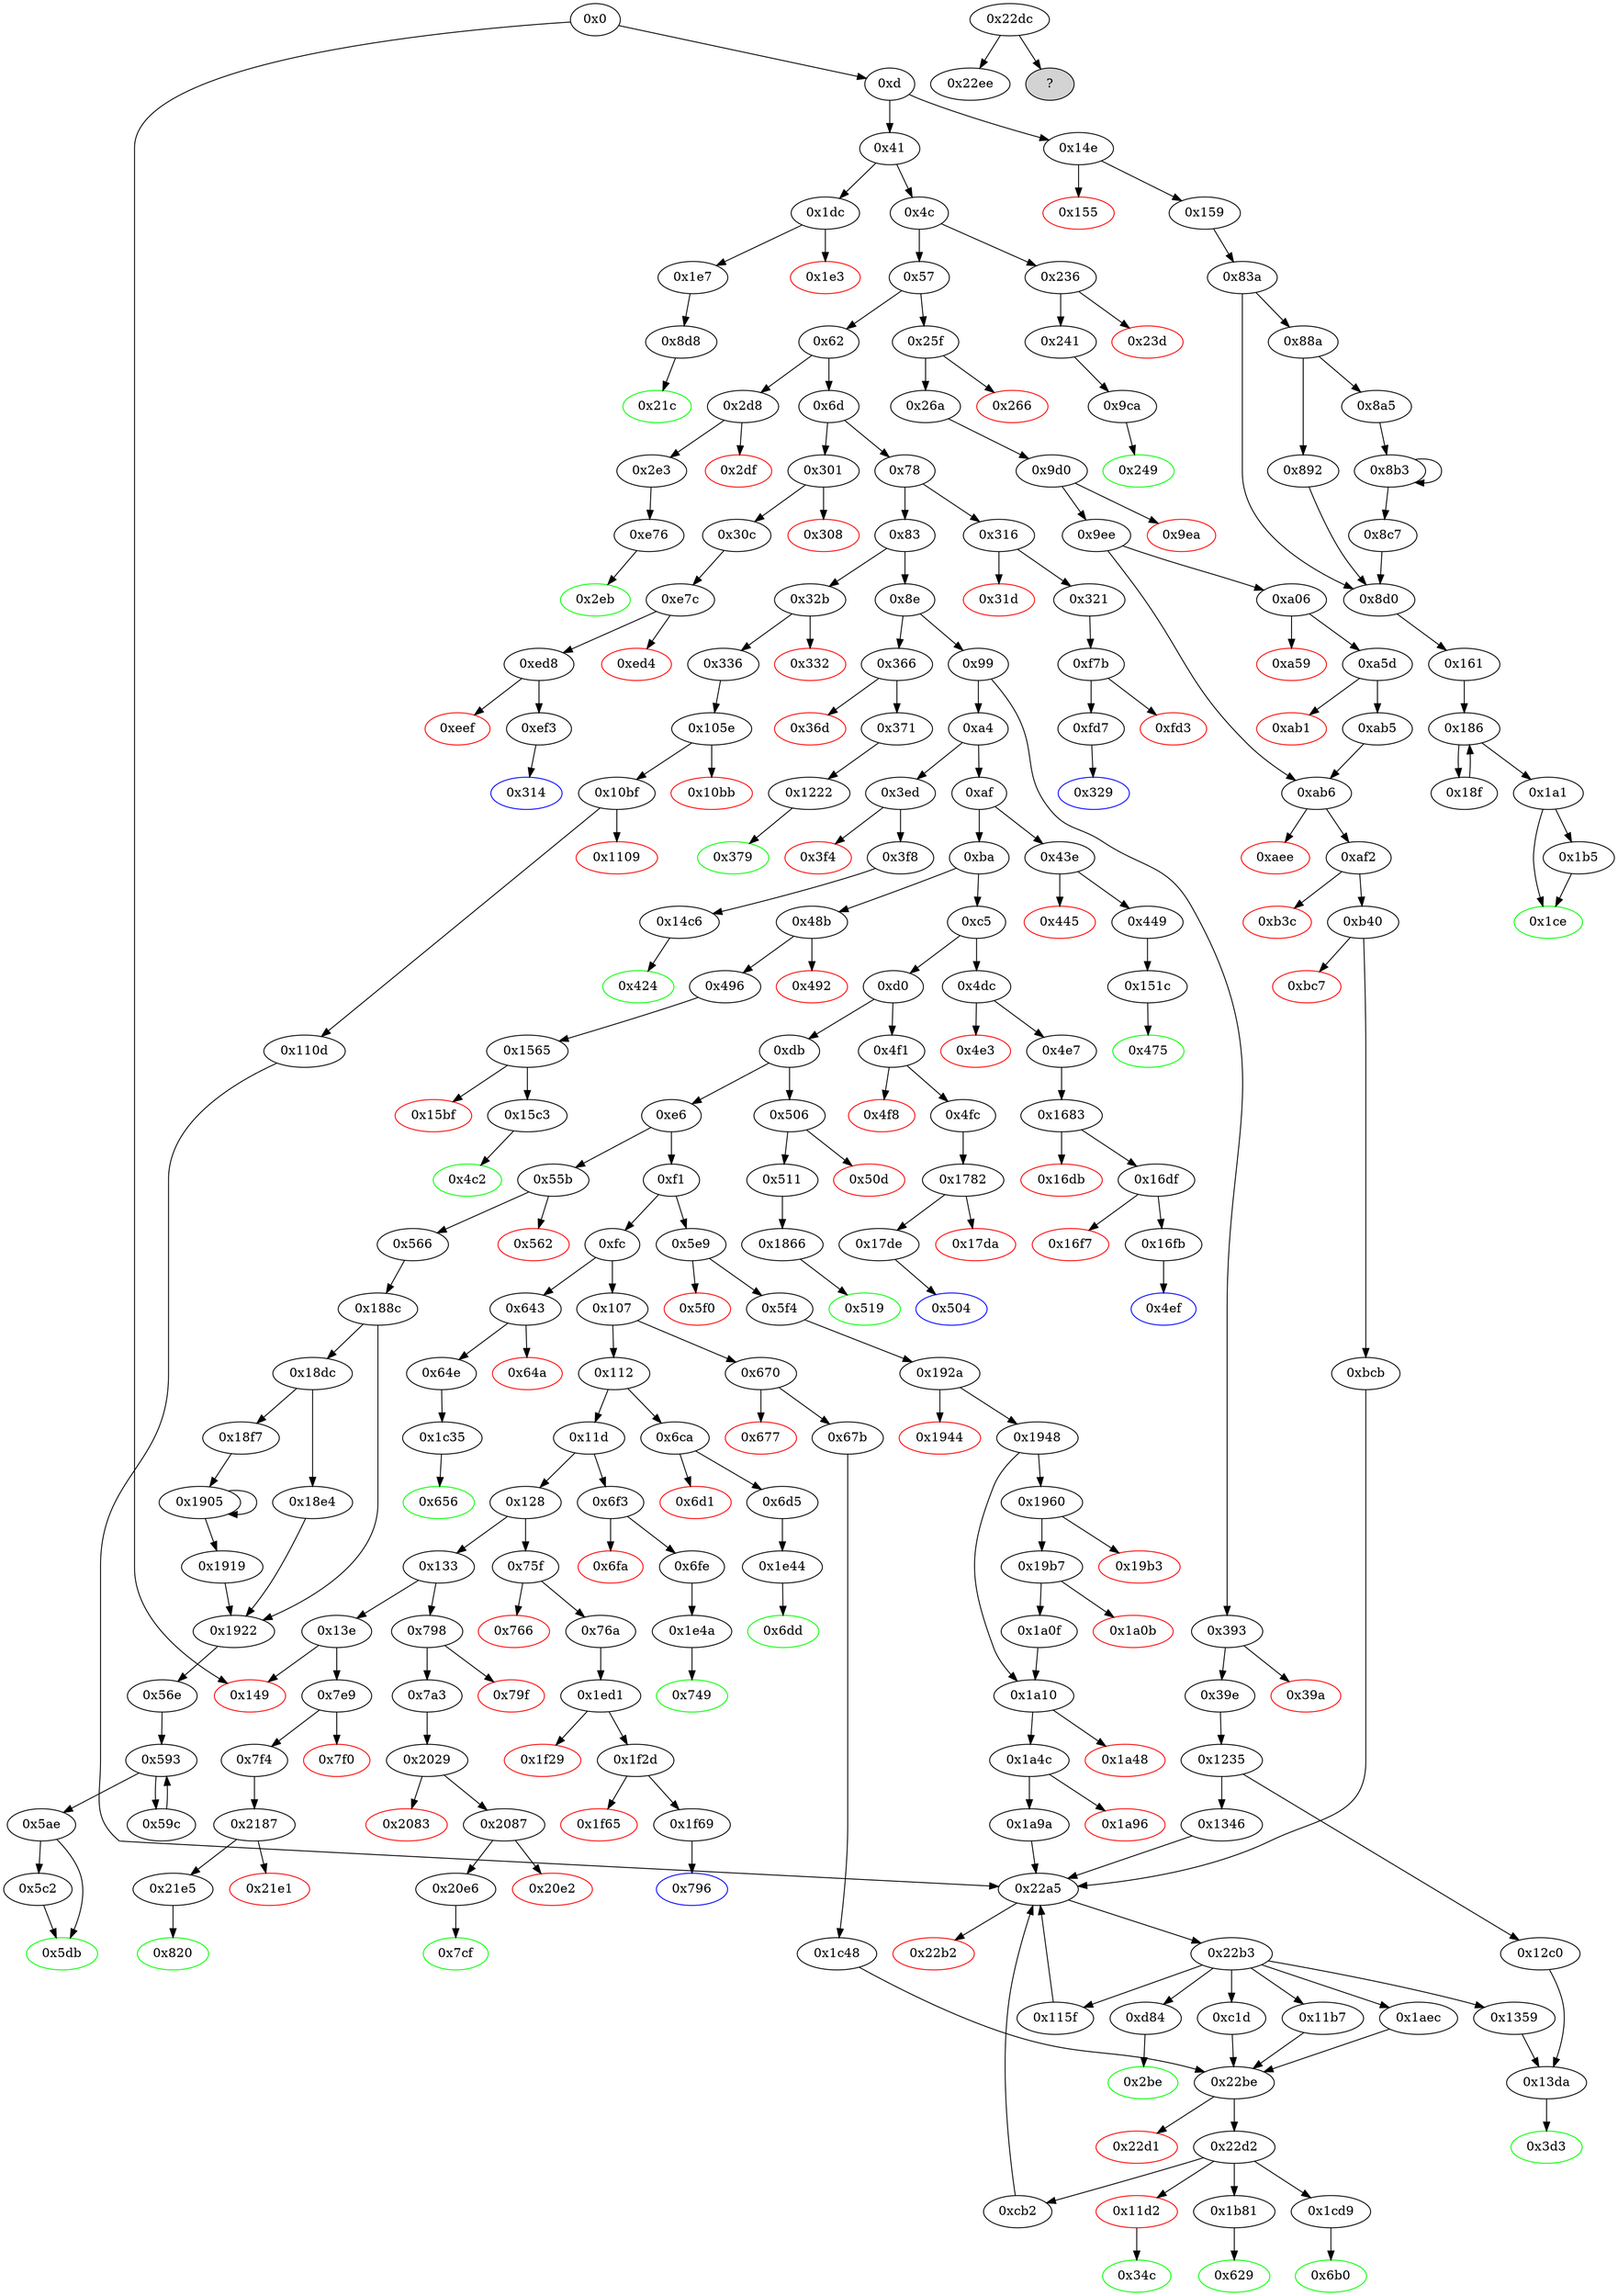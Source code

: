 digraph "" {
"0x21e5" [fillcolor=white, id="0x21e5", style=filled, tooltip="Block 0x21e5\n[0x21e5:0x22a4]\n---\nPredecessors: [0x2187]\nSuccessors: [0x820]\n---\n0x21e5 JUMPDEST\n0x21e6 PUSH1 0x1\n0x21e8 PUSH1 0x2\n0x21ea PUSH1 0x0\n0x21ec DUP5\n0x21ed PUSH20 0xffffffffffffffffffffffffffffffffffffffff\n0x2202 AND\n0x2203 PUSH20 0xffffffffffffffffffffffffffffffffffffffff\n0x2218 AND\n0x2219 DUP2\n0x221a MSTORE\n0x221b PUSH1 0x20\n0x221d ADD\n0x221e SWAP1\n0x221f DUP2\n0x2220 MSTORE\n0x2221 PUSH1 0x20\n0x2223 ADD\n0x2224 PUSH1 0x0\n0x2226 SHA3\n0x2227 PUSH1 0x0\n0x2229 PUSH2 0x100\n0x222c EXP\n0x222d DUP2\n0x222e SLOAD\n0x222f DUP2\n0x2230 PUSH1 0xff\n0x2232 MUL\n0x2233 NOT\n0x2234 AND\n0x2235 SWAP1\n0x2236 DUP4\n0x2237 ISZERO\n0x2238 ISZERO\n0x2239 MUL\n0x223a OR\n0x223b SWAP1\n0x223c SSTORE\n0x223d POP\n0x223e PUSH32 0xaab7954e9d246b167ef88aeddad35209ca2489d95a8aeb59e288d9b19fae5a54\n0x225f DUP3\n0x2260 PUSH1 0x40\n0x2262 MLOAD\n0x2263 DUP1\n0x2264 DUP3\n0x2265 PUSH20 0xffffffffffffffffffffffffffffffffffffffff\n0x227a AND\n0x227b PUSH20 0xffffffffffffffffffffffffffffffffffffffff\n0x2290 AND\n0x2291 DUP2\n0x2292 MSTORE\n0x2293 PUSH1 0x20\n0x2295 ADD\n0x2296 SWAP2\n0x2297 POP\n0x2298 POP\n0x2299 PUSH1 0x40\n0x229b MLOAD\n0x229c DUP1\n0x229d SWAP2\n0x229e SUB\n0x229f SWAP1\n0x22a0 LOG1\n0x22a1 SWAP2\n0x22a2 SWAP1\n0x22a3 POP\n0x22a4 JUMP\n---\n0x21e5: JUMPDEST \n0x21e6: V2040 = 0x1\n0x21e8: V2041 = 0x2\n0x21ea: V2042 = 0x0\n0x21ed: V2043 = 0xffffffffffffffffffffffffffffffffffffffff\n0x2202: V2044 = AND 0xffffffffffffffffffffffffffffffffffffffff V584\n0x2203: V2045 = 0xffffffffffffffffffffffffffffffffffffffff\n0x2218: V2046 = AND 0xffffffffffffffffffffffffffffffffffffffff V2044\n0x221a: M[0x0] = V2046\n0x221b: V2047 = 0x20\n0x221d: V2048 = ADD 0x20 0x0\n0x2220: M[0x20] = 0x2\n0x2221: V2049 = 0x20\n0x2223: V2050 = ADD 0x20 0x20\n0x2224: V2051 = 0x0\n0x2226: V2052 = SHA3 0x0 0x40\n0x2227: V2053 = 0x0\n0x2229: V2054 = 0x100\n0x222c: V2055 = EXP 0x100 0x0\n0x222e: V2056 = S[V2052]\n0x2230: V2057 = 0xff\n0x2232: V2058 = MUL 0xff 0x1\n0x2233: V2059 = NOT 0xff\n0x2234: V2060 = AND 0xffffffffffffffffffffffffffffffffffffffffffffffffffffffffffffff00 V2056\n0x2237: V2061 = ISZERO 0x1\n0x2238: V2062 = ISZERO 0x0\n0x2239: V2063 = MUL 0x1 0x1\n0x223a: V2064 = OR 0x1 V2060\n0x223c: S[V2052] = V2064\n0x223e: V2065 = 0xaab7954e9d246b167ef88aeddad35209ca2489d95a8aeb59e288d9b19fae5a54\n0x2260: V2066 = 0x40\n0x2262: V2067 = M[0x40]\n0x2265: V2068 = 0xffffffffffffffffffffffffffffffffffffffff\n0x227a: V2069 = AND 0xffffffffffffffffffffffffffffffffffffffff V584\n0x227b: V2070 = 0xffffffffffffffffffffffffffffffffffffffff\n0x2290: V2071 = AND 0xffffffffffffffffffffffffffffffffffffffff V2069\n0x2292: M[V2067] = V2071\n0x2293: V2072 = 0x20\n0x2295: V2073 = ADD 0x20 V2067\n0x2299: V2074 = 0x40\n0x229b: V2075 = M[0x40]\n0x229e: V2076 = SUB V2073 V2075\n0x22a0: LOG V2075 V2076 0xaab7954e9d246b167ef88aeddad35209ca2489d95a8aeb59e288d9b19fae5a54\n0x22a4: JUMP 0x820\n---\nEntry stack: [V11, 0x820, V584, 0x0]\nStack pops: 3\nStack additions: [S0]\nExit stack: [V11, 0x0]\n\nDef sites:\nV11: {0xd.0x35}\n0x820: {0x7f4.0x7f5}\nV584: {0x7f4.0x812}\n0x0: {0x2187.0x2188}\n"];
"0x30c" [fillcolor=white, id="0x30c", style=filled, tooltip="Block 0x30c\n[0x30c:0x313]\n---\nPredecessors: [0x301]\nSuccessors: [0xe7c]\n---\n0x30c JUMPDEST\n0x30d PUSH2 0x314\n0x310 PUSH2 0xe7c\n0x313 JUMP\n---\n0x30c: JUMPDEST \n0x30d: V222 = 0x314\n0x310: V223 = 0xe7c\n0x313: JUMP 0xe7c\n---\nEntry stack: [V11]\nStack pops: 0\nStack additions: [0x314]\nExit stack: [V11, 0x314]\n\nDef sites:\nV11: {0xd.0x35}\n"];
"0x1235" [fillcolor=white, id="0x1235", style=filled, tooltip="Block 0x1235\n[0x1235:0x12bf]\n---\nPredecessors: [0x39e]\nSuccessors: [0x12c0, 0x1346]\n---\n0x1235 JUMPDEST\n0x1236 PUSH1 0x0\n0x1238 DUP1\n0x1239 PUSH1 0x4\n0x123b PUSH1 0x0\n0x123d CALLER\n0x123e PUSH20 0xffffffffffffffffffffffffffffffffffffffff\n0x1253 AND\n0x1254 PUSH20 0xffffffffffffffffffffffffffffffffffffffff\n0x1269 AND\n0x126a DUP2\n0x126b MSTORE\n0x126c PUSH1 0x20\n0x126e ADD\n0x126f SWAP1\n0x1270 DUP2\n0x1271 MSTORE\n0x1272 PUSH1 0x20\n0x1274 ADD\n0x1275 PUSH1 0x0\n0x1277 SHA3\n0x1278 PUSH1 0x0\n0x127a DUP6\n0x127b PUSH20 0xffffffffffffffffffffffffffffffffffffffff\n0x1290 AND\n0x1291 PUSH20 0xffffffffffffffffffffffffffffffffffffffff\n0x12a6 AND\n0x12a7 DUP2\n0x12a8 MSTORE\n0x12a9 PUSH1 0x20\n0x12ab ADD\n0x12ac SWAP1\n0x12ad DUP2\n0x12ae MSTORE\n0x12af PUSH1 0x20\n0x12b1 ADD\n0x12b2 PUSH1 0x0\n0x12b4 SHA3\n0x12b5 SLOAD\n0x12b6 SWAP1\n0x12b7 POP\n0x12b8 DUP1\n0x12b9 DUP4\n0x12ba GT\n0x12bb ISZERO\n0x12bc PUSH2 0x1346\n0x12bf JUMPI\n---\n0x1235: JUMPDEST \n0x1236: V1183 = 0x0\n0x1239: V1184 = 0x4\n0x123b: V1185 = 0x0\n0x123d: V1186 = CALLER\n0x123e: V1187 = 0xffffffffffffffffffffffffffffffffffffffff\n0x1253: V1188 = AND 0xffffffffffffffffffffffffffffffffffffffff V1186\n0x1254: V1189 = 0xffffffffffffffffffffffffffffffffffffffff\n0x1269: V1190 = AND 0xffffffffffffffffffffffffffffffffffffffff V1188\n0x126b: M[0x0] = V1190\n0x126c: V1191 = 0x20\n0x126e: V1192 = ADD 0x20 0x0\n0x1271: M[0x20] = 0x4\n0x1272: V1193 = 0x20\n0x1274: V1194 = ADD 0x20 0x20\n0x1275: V1195 = 0x0\n0x1277: V1196 = SHA3 0x0 0x40\n0x1278: V1197 = 0x0\n0x127b: V1198 = 0xffffffffffffffffffffffffffffffffffffffff\n0x1290: V1199 = AND 0xffffffffffffffffffffffffffffffffffffffff V276\n0x1291: V1200 = 0xffffffffffffffffffffffffffffffffffffffff\n0x12a6: V1201 = AND 0xffffffffffffffffffffffffffffffffffffffff V1199\n0x12a8: M[0x0] = V1201\n0x12a9: V1202 = 0x20\n0x12ab: V1203 = ADD 0x20 0x0\n0x12ae: M[0x20] = V1196\n0x12af: V1204 = 0x20\n0x12b1: V1205 = ADD 0x20 0x20\n0x12b2: V1206 = 0x0\n0x12b4: V1207 = SHA3 0x0 0x40\n0x12b5: V1208 = S[V1207]\n0x12ba: V1209 = GT V279 V1208\n0x12bb: V1210 = ISZERO V1209\n0x12bc: V1211 = 0x1346\n0x12bf: JUMPI 0x1346 V1210\n---\nEntry stack: [V11, 0x3d3, V276, V279]\nStack pops: 2\nStack additions: [S1, S0, 0x0, V1208]\nExit stack: [V11, 0x3d3, V276, V279, 0x0, V1208]\n\nDef sites:\nV11: {0xd.0x35}\n0x3d3: {0x39e.0x39f}\nV276: {0x39e.0x3bc}\nV279: {0x39e.0x3c5}\n"];
"0x67b" [fillcolor=white, id="0x67b", style=filled, tooltip="Block 0x67b\n[0x67b:0x6af]\n---\nPredecessors: [0x670]\nSuccessors: [0x1c48]\n---\n0x67b JUMPDEST\n0x67c PUSH2 0x6b0\n0x67f PUSH1 0x4\n0x681 DUP1\n0x682 DUP1\n0x683 CALLDATALOAD\n0x684 PUSH20 0xffffffffffffffffffffffffffffffffffffffff\n0x699 AND\n0x69a SWAP1\n0x69b PUSH1 0x20\n0x69d ADD\n0x69e SWAP1\n0x69f SWAP2\n0x6a0 SWAP1\n0x6a1 DUP1\n0x6a2 CALLDATALOAD\n0x6a3 SWAP1\n0x6a4 PUSH1 0x20\n0x6a6 ADD\n0x6a7 SWAP1\n0x6a8 SWAP2\n0x6a9 SWAP1\n0x6aa POP\n0x6ab POP\n0x6ac PUSH2 0x1c48\n0x6af JUMP\n---\n0x67b: JUMPDEST \n0x67c: V482 = 0x6b0\n0x67f: V483 = 0x4\n0x683: V484 = CALLDATALOAD 0x4\n0x684: V485 = 0xffffffffffffffffffffffffffffffffffffffff\n0x699: V486 = AND 0xffffffffffffffffffffffffffffffffffffffff V484\n0x69b: V487 = 0x20\n0x69d: V488 = ADD 0x20 0x4\n0x6a2: V489 = CALLDATALOAD 0x24\n0x6a4: V490 = 0x20\n0x6a6: V491 = ADD 0x20 0x24\n0x6ac: V492 = 0x1c48\n0x6af: JUMP 0x1c48\n---\nEntry stack: [V11]\nStack pops: 0\nStack additions: [0x6b0, V486, V489]\nExit stack: [V11, 0x6b0, V486, V489]\n\nDef sites:\nV11: {0xd.0x35}\n"];
"0x19b3" [color=red, fillcolor=white, id="0x19b3", style=filled, tooltip="Block 0x19b3\n[0x19b3:0x19b6]\n---\nPredecessors: [0x1960]\nSuccessors: []\n---\n0x19b3 PUSH1 0x0\n0x19b5 DUP1\n0x19b6 REVERT\n---\n0x19b3: V1622 = 0x0\n0x19b6: REVERT 0x0 0x0\n---\nEntry stack: [V11, 0x629, V443, V446, 0x0, V1589, V443]\nStack pops: 0\nStack additions: []\nExit stack: [V11, 0x629, V443, V446, 0x0, V1589, V443]\n\nDef sites:\nV11: {0xd.0x35}\n0x629: {0x5f4.0x5f5}\nV443: {0x5f4.0x612}\nV446: {0x5f4.0x61b}\n0x0: {0x192a.0x192b}\nV1589: {0x1948.0x1949}\nV443: {0x5f4.0x612}\n"];
"0x1aec" [fillcolor=white, id="0x1aec", style=filled, tooltip="Block 0x1aec\n[0x1aec:0x1b80]\n---\nPredecessors: [0x22b3]\nSuccessors: [0x22be]\n---\n0x1aec JUMPDEST\n0x1aed PUSH1 0x3\n0x1aef PUSH1 0x0\n0x1af1 CALLER\n0x1af2 PUSH20 0xffffffffffffffffffffffffffffffffffffffff\n0x1b07 AND\n0x1b08 PUSH20 0xffffffffffffffffffffffffffffffffffffffff\n0x1b1d AND\n0x1b1e DUP2\n0x1b1f MSTORE\n0x1b20 PUSH1 0x20\n0x1b22 ADD\n0x1b23 SWAP1\n0x1b24 DUP2\n0x1b25 MSTORE\n0x1b26 PUSH1 0x20\n0x1b28 ADD\n0x1b29 PUSH1 0x0\n0x1b2b SHA3\n0x1b2c DUP2\n0x1b2d SWAP1\n0x1b2e SSTORE\n0x1b2f POP\n0x1b30 PUSH2 0x1b81\n0x1b33 DUP5\n0x1b34 PUSH1 0x3\n0x1b36 PUSH1 0x0\n0x1b38 DUP9\n0x1b39 PUSH20 0xffffffffffffffffffffffffffffffffffffffff\n0x1b4e AND\n0x1b4f PUSH20 0xffffffffffffffffffffffffffffffffffffffff\n0x1b64 AND\n0x1b65 DUP2\n0x1b66 MSTORE\n0x1b67 PUSH1 0x20\n0x1b69 ADD\n0x1b6a SWAP1\n0x1b6b DUP2\n0x1b6c MSTORE\n0x1b6d PUSH1 0x20\n0x1b6f ADD\n0x1b70 PUSH1 0x0\n0x1b72 SHA3\n0x1b73 SLOAD\n0x1b74 PUSH2 0x22be\n0x1b77 SWAP1\n0x1b78 SWAP2\n0x1b79 SWAP1\n0x1b7a PUSH4 0xffffffff\n0x1b7f AND\n0x1b80 JUMP\n---\n0x1aec: JUMPDEST \n0x1aed: V1695 = 0x3\n0x1aef: V1696 = 0x0\n0x1af1: V1697 = CALLER\n0x1af2: V1698 = 0xffffffffffffffffffffffffffffffffffffffff\n0x1b07: V1699 = AND 0xffffffffffffffffffffffffffffffffffffffff V1697\n0x1b08: V1700 = 0xffffffffffffffffffffffffffffffffffffffff\n0x1b1d: V1701 = AND 0xffffffffffffffffffffffffffffffffffffffff V1699\n0x1b1f: M[0x0] = V1701\n0x1b20: V1702 = 0x20\n0x1b22: V1703 = ADD 0x20 0x0\n0x1b25: M[0x20] = 0x3\n0x1b26: V1704 = 0x20\n0x1b28: V1705 = ADD 0x20 0x20\n0x1b29: V1706 = 0x0\n0x1b2b: V1707 = SHA3 0x0 0x40\n0x1b2e: S[V1707] = V2083\n0x1b30: V1708 = 0x1b81\n0x1b34: V1709 = 0x3\n0x1b36: V1710 = 0x0\n0x1b39: V1711 = 0xffffffffffffffffffffffffffffffffffffffff\n0x1b4e: V1712 = AND 0xffffffffffffffffffffffffffffffffffffffff S5\n0x1b4f: V1713 = 0xffffffffffffffffffffffffffffffffffffffff\n0x1b64: V1714 = AND 0xffffffffffffffffffffffffffffffffffffffff V1712\n0x1b66: M[0x0] = V1714\n0x1b67: V1715 = 0x20\n0x1b69: V1716 = ADD 0x20 0x0\n0x1b6c: M[0x20] = 0x3\n0x1b6d: V1717 = 0x20\n0x1b6f: V1718 = ADD 0x20 0x20\n0x1b70: V1719 = 0x0\n0x1b72: V1720 = SHA3 0x0 0x40\n0x1b73: V1721 = S[V1720]\n0x1b74: V1722 = 0x22be\n0x1b7a: V1723 = 0xffffffff\n0x1b7f: V1724 = AND 0xffffffff 0x22be\n0x1b80: JUMP 0x22be\n---\nEntry stack: [V11, S7, S6, S5, S4, S3, S2, S1, V2083]\nStack pops: 6\nStack additions: [S5, S4, S3, S2, S1, 0x1b81, V1721, S4]\nExit stack: [V11, S7, S6, S5, S4, S3, S2, S1, 0x1b81, V1721, S4]\n\nDef sites:\nV11: {0xd.0x35}\nS7: {0x26a.0x26b, 0xd.0x35}\nS6: {0x26a.0x288, 0xd.0x35, 0x5f4.0x5f5}\nS5: {0x26a.0x2a7, 0x5f4.0x612, 0x39e.0x39f}\nS4: {0x26a.0x2b0, 0xd.0x35, 0x5f4.0x61b, 0x39e.0x3bc}\nS3: {0x9d0.0x9d1, 0x192a.0x192b, 0x39e.0x3c5, 0x336.0x337}\nS2: {0x1948.0x1949, 0x336.0x33e, 0x1235.0x1236, 0x9ee.0x9ef}\nS1: {0x26a.0x2a7, 0x1235.0x12b5, 0x5f4.0x612, 0x105e.0x105f}\nV2083: {0x22b3.0x22b6}\n"];
"0x55b" [fillcolor=white, id="0x55b", style=filled, tooltip="Block 0x55b\n[0x55b:0x561]\n---\nPredecessors: [0xe6]\nSuccessors: [0x562, 0x566]\n---\n0x55b JUMPDEST\n0x55c CALLVALUE\n0x55d ISZERO\n0x55e PUSH2 0x566\n0x561 JUMPI\n---\n0x55b: JUMPDEST \n0x55c: V388 = CALLVALUE\n0x55d: V389 = ISZERO V388\n0x55e: V390 = 0x566\n0x561: JUMPI 0x566 V389\n---\nEntry stack: [V11]\nStack pops: 0\nStack additions: []\nExit stack: [V11]\n\nDef sites:\nV11: {0xd.0x35}\n"];
"0x14e" [fillcolor=white, id="0x14e", style=filled, tooltip="Block 0x14e\n[0x14e:0x154]\n---\nPredecessors: [0xd]\nSuccessors: [0x155, 0x159]\n---\n0x14e JUMPDEST\n0x14f CALLVALUE\n0x150 ISZERO\n0x151 PUSH2 0x159\n0x154 JUMPI\n---\n0x14e: JUMPDEST \n0x14f: V88 = CALLVALUE\n0x150: V89 = ISZERO V88\n0x151: V90 = 0x159\n0x154: JUMPI 0x159 V89\n---\nEntry stack: [V11]\nStack pops: 0\nStack additions: []\nExit stack: [V11]\n\nDef sites:\nV11: {0xd.0x35}\n"];
"0x20e6" [fillcolor=white, id="0x20e6", style=filled, tooltip="Block 0x20e6\n[0x20e6:0x2186]\n---\nPredecessors: [0x2087]\nSuccessors: [0x7cf]\n---\n0x20e6 JUMPDEST\n0x20e7 PUSH1 0x1\n0x20e9 PUSH1 0x8\n0x20eb PUSH1 0x0\n0x20ed DUP5\n0x20ee PUSH20 0xffffffffffffffffffffffffffffffffffffffff\n0x2103 AND\n0x2104 PUSH20 0xffffffffffffffffffffffffffffffffffffffff\n0x2119 AND\n0x211a DUP2\n0x211b MSTORE\n0x211c PUSH1 0x20\n0x211e ADD\n0x211f SWAP1\n0x2120 DUP2\n0x2121 MSTORE\n0x2122 PUSH1 0x20\n0x2124 ADD\n0x2125 PUSH1 0x0\n0x2127 SHA3\n0x2128 PUSH1 0x0\n0x212a PUSH2 0x100\n0x212d EXP\n0x212e DUP2\n0x212f SLOAD\n0x2130 DUP2\n0x2131 PUSH1 0xff\n0x2133 MUL\n0x2134 NOT\n0x2135 AND\n0x2136 SWAP1\n0x2137 DUP4\n0x2138 ISZERO\n0x2139 ISZERO\n0x213a MUL\n0x213b OR\n0x213c SWAP1\n0x213d SSTORE\n0x213e POP\n0x213f TIMESTAMP\n0x2140 DUP3\n0x2141 PUSH20 0xffffffffffffffffffffffffffffffffffffffff\n0x2156 AND\n0x2157 PUSH32 0xe2d7b49d12d1226f2ed5f9c32ecc79bc190e5aba656720ee00210935fd093ee7\n0x2178 PUSH1 0x40\n0x217a MLOAD\n0x217b PUSH1 0x40\n0x217d MLOAD\n0x217e DUP1\n0x217f SWAP2\n0x2180 SUB\n0x2181 SWAP1\n0x2182 LOG3\n0x2183 SWAP2\n0x2184 SWAP1\n0x2185 POP\n0x2186 JUMP\n---\n0x20e6: JUMPDEST \n0x20e7: V1987 = 0x1\n0x20e9: V1988 = 0x8\n0x20eb: V1989 = 0x0\n0x20ee: V1990 = 0xffffffffffffffffffffffffffffffffffffffff\n0x2103: V1991 = AND 0xffffffffffffffffffffffffffffffffffffffff V561\n0x2104: V1992 = 0xffffffffffffffffffffffffffffffffffffffff\n0x2119: V1993 = AND 0xffffffffffffffffffffffffffffffffffffffff V1991\n0x211b: M[0x0] = V1993\n0x211c: V1994 = 0x20\n0x211e: V1995 = ADD 0x20 0x0\n0x2121: M[0x20] = 0x8\n0x2122: V1996 = 0x20\n0x2124: V1997 = ADD 0x20 0x20\n0x2125: V1998 = 0x0\n0x2127: V1999 = SHA3 0x0 0x40\n0x2128: V2000 = 0x0\n0x212a: V2001 = 0x100\n0x212d: V2002 = EXP 0x100 0x0\n0x212f: V2003 = S[V1999]\n0x2131: V2004 = 0xff\n0x2133: V2005 = MUL 0xff 0x1\n0x2134: V2006 = NOT 0xff\n0x2135: V2007 = AND 0xffffffffffffffffffffffffffffffffffffffffffffffffffffffffffffff00 V2003\n0x2138: V2008 = ISZERO 0x1\n0x2139: V2009 = ISZERO 0x0\n0x213a: V2010 = MUL 0x1 0x1\n0x213b: V2011 = OR 0x1 V2007\n0x213d: S[V1999] = V2011\n0x213f: V2012 = TIMESTAMP\n0x2141: V2013 = 0xffffffffffffffffffffffffffffffffffffffff\n0x2156: V2014 = AND 0xffffffffffffffffffffffffffffffffffffffff V561\n0x2157: V2015 = 0xe2d7b49d12d1226f2ed5f9c32ecc79bc190e5aba656720ee00210935fd093ee7\n0x2178: V2016 = 0x40\n0x217a: V2017 = M[0x40]\n0x217b: V2018 = 0x40\n0x217d: V2019 = M[0x40]\n0x2180: V2020 = SUB V2017 V2019\n0x2182: LOG V2019 V2020 0xe2d7b49d12d1226f2ed5f9c32ecc79bc190e5aba656720ee00210935fd093ee7 V2014 V2012\n0x2186: JUMP 0x7cf\n---\nEntry stack: [V11, 0x7cf, V561, 0x0]\nStack pops: 3\nStack additions: [S0]\nExit stack: [V11, 0x0]\n\nDef sites:\nV11: {0xd.0x35}\n0x7cf: {0x7a3.0x7a4}\nV561: {0x7a3.0x7c1}\n0x0: {0x2029.0x202a}\n"];
"0x336" [fillcolor=white, id="0x336", style=filled, tooltip="Block 0x336\n[0x336:0x34b]\n---\nPredecessors: [0x32b]\nSuccessors: [0x105e]\n---\n0x336 JUMPDEST\n0x337 PUSH2 0x34c\n0x33a PUSH1 0x4\n0x33c DUP1\n0x33d DUP1\n0x33e CALLDATALOAD\n0x33f SWAP1\n0x340 PUSH1 0x20\n0x342 ADD\n0x343 SWAP1\n0x344 SWAP2\n0x345 SWAP1\n0x346 POP\n0x347 POP\n0x348 PUSH2 0x105e\n0x34b JUMP\n---\n0x336: JUMPDEST \n0x337: V234 = 0x34c\n0x33a: V235 = 0x4\n0x33e: V236 = CALLDATALOAD 0x4\n0x340: V237 = 0x20\n0x342: V238 = ADD 0x20 0x4\n0x348: V239 = 0x105e\n0x34b: JUMP 0x105e\n---\nEntry stack: [V11]\nStack pops: 0\nStack additions: [0x34c, V236]\nExit stack: [V11, 0x34c, V236]\n\nDef sites:\nV11: {0xd.0x35}\n"];
"0x1948" [fillcolor=white, id="0x1948", style=filled, tooltip="Block 0x1948\n[0x1948:0x195f]\n---\nPredecessors: [0x192a]\nSuccessors: [0x1960, 0x1a10]\n---\n0x1948 JUMPDEST\n0x1949 CALLER\n0x194a DUP4\n0x194b PUSH1 0x1\n0x194d PUSH1 0x15\n0x194f SWAP1\n0x1950 SLOAD\n0x1951 SWAP1\n0x1952 PUSH2 0x100\n0x1955 EXP\n0x1956 SWAP1\n0x1957 DIV\n0x1958 PUSH1 0xff\n0x195a AND\n0x195b ISZERO\n0x195c PUSH2 0x1a10\n0x195f JUMPI\n---\n0x1948: JUMPDEST \n0x1949: V1589 = CALLER\n0x194b: V1590 = 0x1\n0x194d: V1591 = 0x15\n0x1950: V1592 = S[0x1]\n0x1952: V1593 = 0x100\n0x1955: V1594 = EXP 0x100 0x15\n0x1957: V1595 = DIV V1592 0x1000000000000000000000000000000000000000000\n0x1958: V1596 = 0xff\n0x195a: V1597 = AND 0xff V1595\n0x195b: V1598 = ISZERO V1597\n0x195c: V1599 = 0x1a10\n0x195f: JUMPI 0x1a10 V1598\n---\nEntry stack: [V11, 0x629, V443, V446, 0x0]\nStack pops: 3\nStack additions: [S2, S1, S0, V1589, S2]\nExit stack: [V11, 0x629, V443, V446, 0x0, V1589, V443]\n\nDef sites:\nV11: {0xd.0x35}\n0x629: {0x5f4.0x5f5}\nV443: {0x5f4.0x612}\nV446: {0x5f4.0x61b}\n0x0: {0x192a.0x192b}\n"];
"0x332" [color=red, fillcolor=white, id="0x332", style=filled, tooltip="Block 0x332\n[0x332:0x335]\n---\nPredecessors: [0x32b]\nSuccessors: []\n---\n0x332 PUSH1 0x0\n0x334 DUP1\n0x335 REVERT\n---\n0x332: V233 = 0x0\n0x335: REVERT 0x0 0x0\n---\nEntry stack: [V11]\nStack pops: 0\nStack additions: []\nExit stack: [V11]\n\nDef sites:\nV11: {0xd.0x35}\n"];
"0x1f2d" [fillcolor=white, id="0x1f2d", style=filled, tooltip="Block 0x1f2d\n[0x1f2d:0x1f64]\n---\nPredecessors: [0x1ed1]\nSuccessors: [0x1f65, 0x1f69]\n---\n0x1f2d JUMPDEST\n0x1f2e PUSH1 0x0\n0x1f30 PUSH20 0xffffffffffffffffffffffffffffffffffffffff\n0x1f45 AND\n0x1f46 DUP2\n0x1f47 PUSH20 0xffffffffffffffffffffffffffffffffffffffff\n0x1f5c AND\n0x1f5d EQ\n0x1f5e ISZERO\n0x1f5f ISZERO\n0x1f60 ISZERO\n0x1f61 PUSH2 0x1f69\n0x1f64 JUMPI\n---\n0x1f2d: JUMPDEST \n0x1f2e: V1897 = 0x0\n0x1f30: V1898 = 0xffffffffffffffffffffffffffffffffffffffff\n0x1f45: V1899 = AND 0xffffffffffffffffffffffffffffffffffffffff 0x0\n0x1f47: V1900 = 0xffffffffffffffffffffffffffffffffffffffff\n0x1f5c: V1901 = AND 0xffffffffffffffffffffffffffffffffffffffff V549\n0x1f5d: V1902 = EQ V1901 0x0\n0x1f5e: V1903 = ISZERO V1902\n0x1f5f: V1904 = ISZERO V1903\n0x1f60: V1905 = ISZERO V1904\n0x1f61: V1906 = 0x1f69\n0x1f64: JUMPI 0x1f69 V1905\n---\nEntry stack: [V11, 0x796, V549]\nStack pops: 1\nStack additions: [S0]\nExit stack: [V11, 0x796, V549]\n\nDef sites:\nV11: {0xd.0x35}\n0x796: {0x76a.0x76b}\nV549: {0x76a.0x788}\n"];
"0x1a0f" [fillcolor=white, id="0x1a0f", style=filled, tooltip="Block 0x1a0f\n[0x1a0f:0x1a0f]\n---\nPredecessors: [0x19b7]\nSuccessors: [0x1a10]\n---\n0x1a0f JUMPDEST\n---\n0x1a0f: JUMPDEST \n---\nEntry stack: [V11, 0x629, V443, V446, 0x0, V1589, V443]\nStack pops: 0\nStack additions: []\nExit stack: [V11, 0x629, V443, V446, 0x0, V1589, V443]\n\nDef sites:\nV11: {0xd.0x35}\n0x629: {0x5f4.0x5f5}\nV443: {0x5f4.0x612}\nV446: {0x5f4.0x61b}\n0x0: {0x192a.0x192b}\nV1589: {0x1948.0x1949}\nV443: {0x5f4.0x612}\n"];
"0x4c" [fillcolor=white, id="0x4c", style=filled, tooltip="Block 0x4c\n[0x4c:0x56]\n---\nPredecessors: [0x41]\nSuccessors: [0x57, 0x236]\n---\n0x4c DUP1\n0x4d PUSH4 0x18160ddd\n0x52 EQ\n0x53 PUSH2 0x236\n0x56 JUMPI\n---\n0x4d: V18 = 0x18160ddd\n0x52: V19 = EQ 0x18160ddd V11\n0x53: V20 = 0x236\n0x56: JUMPI 0x236 V19\n---\nEntry stack: [V11]\nStack pops: 1\nStack additions: [S0]\nExit stack: [V11]\n\nDef sites:\nV11: {0xd.0x35}\n"];
"0x48b" [fillcolor=white, id="0x48b", style=filled, tooltip="Block 0x48b\n[0x48b:0x491]\n---\nPredecessors: [0xba]\nSuccessors: [0x492, 0x496]\n---\n0x48b JUMPDEST\n0x48c CALLVALUE\n0x48d ISZERO\n0x48e PUSH2 0x496\n0x491 JUMPI\n---\n0x48b: JUMPDEST \n0x48c: V336 = CALLVALUE\n0x48d: V337 = ISZERO V336\n0x48e: V338 = 0x496\n0x491: JUMPI 0x496 V337\n---\nEntry stack: [V11]\nStack pops: 0\nStack additions: []\nExit stack: [V11]\n\nDef sites:\nV11: {0xd.0x35}\n"];
"0x820" [color=green, fillcolor=white, id="0x820", style=filled, tooltip="Block 0x820\n[0x820:0x839]\n---\nPredecessors: [0x21e5]\nSuccessors: []\n---\n0x820 JUMPDEST\n0x821 PUSH1 0x40\n0x823 MLOAD\n0x824 DUP1\n0x825 DUP3\n0x826 ISZERO\n0x827 ISZERO\n0x828 ISZERO\n0x829 ISZERO\n0x82a DUP2\n0x82b MSTORE\n0x82c PUSH1 0x20\n0x82e ADD\n0x82f SWAP2\n0x830 POP\n0x831 POP\n0x832 PUSH1 0x40\n0x834 MLOAD\n0x835 DUP1\n0x836 SWAP2\n0x837 SUB\n0x838 SWAP1\n0x839 RETURN\n---\n0x820: JUMPDEST \n0x821: V588 = 0x40\n0x823: V589 = M[0x40]\n0x826: V590 = ISZERO 0x0\n0x827: V591 = ISZERO 0x1\n0x828: V592 = ISZERO 0x0\n0x829: V593 = ISZERO 0x1\n0x82b: M[V589] = 0x0\n0x82c: V594 = 0x20\n0x82e: V595 = ADD 0x20 V589\n0x832: V596 = 0x40\n0x834: V597 = M[0x40]\n0x837: V598 = SUB V595 V597\n0x839: RETURN V597 V598\n---\nEntry stack: [V11, 0x0]\nStack pops: 1\nStack additions: []\nExit stack: [V11]\n\nDef sites:\nV11: {0xd.0x35}\n0x0: {0x2187.0x2188}\n"];
"0x1922" [fillcolor=white, id="0x1922", style=filled, tooltip="Block 0x1922\n[0x1922:0x1929]\n---\nPredecessors: [0x188c, 0x18e4, 0x1919]\nSuccessors: [0x56e]\n---\n0x1922 JUMPDEST\n0x1923 POP\n0x1924 POP\n0x1925 POP\n0x1926 POP\n0x1927 POP\n0x1928 DUP2\n0x1929 JUMP\n---\n0x1922: JUMPDEST \n0x1929: JUMP 0x56e\n---\nEntry stack: [V11, 0x56e, V1531, 0x6, V1522, S2, S1, S0]\nStack pops: 7\nStack additions: [S6, S5]\nExit stack: [V11, 0x56e, V1531]\n\nDef sites:\nV11: {0xd.0x35}\n0x56e: {0x566.0x567}\nV1531: {0x188c.0x18b1}\n0x6: {0x188c.0x188d}\nV1522: {0x188c.0x18a1}\nS2: {0x1919.0x1920, 0x18e4.0x18f1, 0x188c.0x18c1}\nS1: {0x1905.0x190d, 0x188c.0x188d}\nS0: {0x188c.0x18d5, 0x18f7.0x18f9}\n"];
"0x188c" [fillcolor=white, id="0x188c", style=filled, tooltip="Block 0x188c\n[0x188c:0x18db]\n---\nPredecessors: [0x566]\nSuccessors: [0x18dc, 0x1922]\n---\n0x188c JUMPDEST\n0x188d PUSH1 0x6\n0x188f DUP1\n0x1890 SLOAD\n0x1891 PUSH1 0x1\n0x1893 DUP2\n0x1894 PUSH1 0x1\n0x1896 AND\n0x1897 ISZERO\n0x1898 PUSH2 0x100\n0x189b MUL\n0x189c SUB\n0x189d AND\n0x189e PUSH1 0x2\n0x18a0 SWAP1\n0x18a1 DIV\n0x18a2 DUP1\n0x18a3 PUSH1 0x1f\n0x18a5 ADD\n0x18a6 PUSH1 0x20\n0x18a8 DUP1\n0x18a9 SWAP2\n0x18aa DIV\n0x18ab MUL\n0x18ac PUSH1 0x20\n0x18ae ADD\n0x18af PUSH1 0x40\n0x18b1 MLOAD\n0x18b2 SWAP1\n0x18b3 DUP2\n0x18b4 ADD\n0x18b5 PUSH1 0x40\n0x18b7 MSTORE\n0x18b8 DUP1\n0x18b9 SWAP3\n0x18ba SWAP2\n0x18bb SWAP1\n0x18bc DUP2\n0x18bd DUP2\n0x18be MSTORE\n0x18bf PUSH1 0x20\n0x18c1 ADD\n0x18c2 DUP3\n0x18c3 DUP1\n0x18c4 SLOAD\n0x18c5 PUSH1 0x1\n0x18c7 DUP2\n0x18c8 PUSH1 0x1\n0x18ca AND\n0x18cb ISZERO\n0x18cc PUSH2 0x100\n0x18cf MUL\n0x18d0 SUB\n0x18d1 AND\n0x18d2 PUSH1 0x2\n0x18d4 SWAP1\n0x18d5 DIV\n0x18d6 DUP1\n0x18d7 ISZERO\n0x18d8 PUSH2 0x1922\n0x18db JUMPI\n---\n0x188c: JUMPDEST \n0x188d: V1511 = 0x6\n0x1890: V1512 = S[0x6]\n0x1891: V1513 = 0x1\n0x1894: V1514 = 0x1\n0x1896: V1515 = AND 0x1 V1512\n0x1897: V1516 = ISZERO V1515\n0x1898: V1517 = 0x100\n0x189b: V1518 = MUL 0x100 V1516\n0x189c: V1519 = SUB V1518 0x1\n0x189d: V1520 = AND V1519 V1512\n0x189e: V1521 = 0x2\n0x18a1: V1522 = DIV V1520 0x2\n0x18a3: V1523 = 0x1f\n0x18a5: V1524 = ADD 0x1f V1522\n0x18a6: V1525 = 0x20\n0x18aa: V1526 = DIV V1524 0x20\n0x18ab: V1527 = MUL V1526 0x20\n0x18ac: V1528 = 0x20\n0x18ae: V1529 = ADD 0x20 V1527\n0x18af: V1530 = 0x40\n0x18b1: V1531 = M[0x40]\n0x18b4: V1532 = ADD V1531 V1529\n0x18b5: V1533 = 0x40\n0x18b7: M[0x40] = V1532\n0x18be: M[V1531] = V1522\n0x18bf: V1534 = 0x20\n0x18c1: V1535 = ADD 0x20 V1531\n0x18c4: V1536 = S[0x6]\n0x18c5: V1537 = 0x1\n0x18c8: V1538 = 0x1\n0x18ca: V1539 = AND 0x1 V1536\n0x18cb: V1540 = ISZERO V1539\n0x18cc: V1541 = 0x100\n0x18cf: V1542 = MUL 0x100 V1540\n0x18d0: V1543 = SUB V1542 0x1\n0x18d1: V1544 = AND V1543 V1536\n0x18d2: V1545 = 0x2\n0x18d5: V1546 = DIV V1544 0x2\n0x18d7: V1547 = ISZERO V1546\n0x18d8: V1548 = 0x1922\n0x18db: JUMPI 0x1922 V1547\n---\nEntry stack: [V11, 0x56e]\nStack pops: 0\nStack additions: [V1531, 0x6, V1522, V1535, 0x6, V1546]\nExit stack: [V11, 0x56e, V1531, 0x6, V1522, V1535, 0x6, V1546]\n\nDef sites:\nV11: {0xd.0x35}\n0x56e: {0x566.0x567}\n"];
"0x1ce" [color=green, fillcolor=white, id="0x1ce", style=filled, tooltip="Block 0x1ce\n[0x1ce:0x1db]\n---\nPredecessors: [0x1a1, 0x1b5]\nSuccessors: []\n---\n0x1ce JUMPDEST\n0x1cf POP\n0x1d0 SWAP3\n0x1d1 POP\n0x1d2 POP\n0x1d3 POP\n0x1d4 PUSH1 0x40\n0x1d6 MLOAD\n0x1d7 DUP1\n0x1d8 SWAP2\n0x1d9 SUB\n0x1da SWAP1\n0x1db RETURN\n---\n0x1ce: JUMPDEST \n0x1d4: V132 = 0x40\n0x1d6: V133 = M[0x40]\n0x1d9: V134 = SUB S1 V133\n0x1db: RETURN V133 V134\n---\nEntry stack: [V11, 0x161, V619, V95, V95, S1, V117]\nStack pops: 5\nStack additions: []\nExit stack: [V11, 0x161]\n\nDef sites:\nV11: {0xd.0x35}\n0x161: {0x159.0x15a}\nV619: {0x83a.0x85f}\nV95: {0x161.0x164}\nV95: {0x161.0x164}\nS1: {0x1a1.0x1aa, 0x1b5.0x1cb}\nV117: {0x1a1.0x1ae}\n"];
"0x149" [color=red, fillcolor=white, id="0x149", style=filled, tooltip="Block 0x149\n[0x149:0x14d]\n---\nPredecessors: [0x0, 0x13e]\nSuccessors: []\n---\n0x149 JUMPDEST\n0x14a PUSH1 0x0\n0x14c DUP1\n0x14d REVERT\n---\n0x149: JUMPDEST \n0x14a: V87 = 0x0\n0x14d: REVERT 0x0 0x0\n---\nEntry stack: [V11]\nStack pops: 0\nStack additions: []\nExit stack: [V11]\n\nDef sites:\nV11: {0xd.0x35}\n"];
"0x3f4" [color=red, fillcolor=white, id="0x3f4", style=filled, tooltip="Block 0x3f4\n[0x3f4:0x3f7]\n---\nPredecessors: [0x3ed]\nSuccessors: []\n---\n0x3f4 PUSH1 0x0\n0x3f6 DUP1\n0x3f7 REVERT\n---\n0x3f4: V297 = 0x0\n0x3f7: REVERT 0x0 0x0\n---\nEntry stack: [V11]\nStack pops: 0\nStack additions: []\nExit stack: [V11]\n\nDef sites:\nV11: {0xd.0x35}\n"];
"0x1a0b" [color=red, fillcolor=white, id="0x1a0b", style=filled, tooltip="Block 0x1a0b\n[0x1a0b:0x1a0e]\n---\nPredecessors: [0x19b7]\nSuccessors: []\n---\n0x1a0b PUSH1 0x0\n0x1a0d DUP1\n0x1a0e REVERT\n---\n0x1a0b: V1645 = 0x0\n0x1a0e: REVERT 0x0 0x0\n---\nEntry stack: [V11, 0x629, V443, V446, 0x0, V1589, V443]\nStack pops: 0\nStack additions: []\nExit stack: [V11, 0x629, V443, V446, 0x0, V1589, V443]\n\nDef sites:\nV11: {0xd.0x35}\n0x629: {0x5f4.0x5f5}\nV443: {0x5f4.0x612}\nV446: {0x5f4.0x61b}\n0x0: {0x192a.0x192b}\nV1589: {0x1948.0x1949}\nV443: {0x5f4.0x612}\n"];
"0x22a5" [fillcolor=white, id="0x22a5", style=filled, tooltip="Block 0x22a5\n[0x22a5:0x22b1]\n---\nPredecessors: [0xbcb, 0xcb2, 0x110d, 0x115f, 0x1346, 0x1a9a]\nSuccessors: [0x22b2, 0x22b3]\n---\n0x22a5 JUMPDEST\n0x22a6 PUSH1 0x0\n0x22a8 DUP3\n0x22a9 DUP3\n0x22aa GT\n0x22ab ISZERO\n0x22ac ISZERO\n0x22ad ISZERO\n0x22ae PUSH2 0x22b3\n0x22b1 JUMPI\n---\n0x22a5: JUMPDEST \n0x22a6: V2077 = 0x0\n0x22aa: V2078 = GT S0 S1\n0x22ab: V2079 = ISZERO V2078\n0x22ac: V2080 = ISZERO V2079\n0x22ad: V2081 = ISZERO V2080\n0x22ae: V2082 = 0x22b3\n0x22b1: JUMPI 0x22b3 V2081\n---\nEntry stack: [V11, S9, S8, S7, S6, S5, S4, S3, {0xc1d, 0xd84, 0x115f, 0x11b7, 0x1359, 0x1aec}, S1, S0]\nStack pops: 2\nStack additions: [S1, S0, 0x0]\nExit stack: [V11, S9, S8, S7, S6, S5, S4, S3, {0xc1d, 0xd84, 0x115f, 0x11b7, 0x1359, 0x1aec}, S1, S0, 0x0]\n\nDef sites:\nV11: {0xd.0x35}\nS9: {0x26a.0x26b, 0xd.0x35}\nS8: {0x26a.0x288, 0xd.0x35, 0x5f4.0x5f5}\nS7: {0x26a.0x2a7, 0xd.0x35, 0x5f4.0x612, 0x39e.0x39f}\nS6: {0x67b.0x67c, 0x26a.0x2b0, 0xd.0x35, 0x5f4.0x61b, 0x39e.0x3bc}\nS5: {0x9d0.0x9d1, 0x67b.0x699, 0x192a.0x192b, 0x336.0x337, 0x39e.0x3c5}\nS4: {0x1948.0x1949, 0x67b.0x6a2, 0x336.0x33e, 0x1235.0x1236, 0x9ee.0x9ef}\nS3: {0x1c48.0x1c49, 0x26a.0x2a7, 0x1235.0x12b5, 0x5f4.0x612, 0x105e.0x105f}\n{0xc1d, 0xd84, 0x115f, 0x11b7, 0x1359, 0x1aec}: {0xbcb.0xbcc, 0x1a9a.0x1a9b, 0x110d.0x110e, 0x115f.0x11a3, 0xcb2.0xcf6, 0x1346.0x1347}\nS1: {0xbcb.0xc0f, 0x1a9a.0x1ade, 0x110d.0x1151, 0x115f.0x11a9, 0xcb2.0xd76, 0x1235.0x12b5}\nS0: {0x67b.0x67c, 0x39e.0x3c5, 0x1235.0x1236, 0x5f4.0x61b, 0x336.0x33e, 0x1948.0x1949, 0x26a.0x2b0, 0xd.0x35, 0x9ee.0x9ef}\n"];
"0x22dc" [fillcolor=white, id="0x22dc", style=filled, tooltip="Block 0x22dc\n[0x22dc:0x22ed]\n---\nPredecessors: []\nSuccessors: [0x22ee]\nHas unresolved jump.\n---\n0x22dc STOP\n0x22dd LOG1\n0x22de PUSH6 0x627a7a723058\n0x22e5 SHA3\n0x22e6 LOG0\n0x22e7 SLOAD\n0x22e8 MISSING 0xbb\n0x22e9 LT\n0x22ea DUP1\n0x22eb ORIGIN\n0x22ec MISSING 0xd3\n0x22ed JUMPI\n---\n0x22dc: STOP \n0x22dd: LOG S0 S1 S2\n0x22de: V2091 = 0x627a7a723058\n0x22e5: V2092 = SHA3 0x627a7a723058 S3\n0x22e6: LOG V2092 S4\n0x22e7: V2093 = S[S5]\n0x22e8: MISSING 0xbb\n0x22e9: V2094 = LT S0 S1\n0x22eb: V2095 = ORIGIN\n0x22ec: MISSING 0xd3\n0x22ed: JUMPI S0 S1\n---\nEntry stack: []\nStack pops: 0\nStack additions: [V2093, V2095, V2094, V2094]\nExit stack: []\n\nDef sites:\n"];
"0x1565" [fillcolor=white, id="0x1565", style=filled, tooltip="Block 0x1565\n[0x1565:0x15be]\n---\nPredecessors: [0x496]\nSuccessors: [0x15bf, 0x15c3]\n---\n0x1565 JUMPDEST\n0x1566 PUSH1 0x0\n0x1568 PUSH1 0x1\n0x156a PUSH1 0x0\n0x156c SWAP1\n0x156d SLOAD\n0x156e SWAP1\n0x156f PUSH2 0x100\n0x1572 EXP\n0x1573 SWAP1\n0x1574 DIV\n0x1575 PUSH20 0xffffffffffffffffffffffffffffffffffffffff\n0x158a AND\n0x158b PUSH20 0xffffffffffffffffffffffffffffffffffffffff\n0x15a0 AND\n0x15a1 CALLER\n0x15a2 PUSH20 0xffffffffffffffffffffffffffffffffffffffff\n0x15b7 AND\n0x15b8 EQ\n0x15b9 ISZERO\n0x15ba ISZERO\n0x15bb PUSH2 0x15c3\n0x15be JUMPI\n---\n0x1565: JUMPDEST \n0x1566: V1339 = 0x0\n0x1568: V1340 = 0x1\n0x156a: V1341 = 0x0\n0x156d: V1342 = S[0x1]\n0x156f: V1343 = 0x100\n0x1572: V1344 = EXP 0x100 0x0\n0x1574: V1345 = DIV V1342 0x1\n0x1575: V1346 = 0xffffffffffffffffffffffffffffffffffffffff\n0x158a: V1347 = AND 0xffffffffffffffffffffffffffffffffffffffff V1345\n0x158b: V1348 = 0xffffffffffffffffffffffffffffffffffffffff\n0x15a0: V1349 = AND 0xffffffffffffffffffffffffffffffffffffffff V1347\n0x15a1: V1350 = CALLER\n0x15a2: V1351 = 0xffffffffffffffffffffffffffffffffffffffff\n0x15b7: V1352 = AND 0xffffffffffffffffffffffffffffffffffffffff V1350\n0x15b8: V1353 = EQ V1352 V1349\n0x15b9: V1354 = ISZERO V1353\n0x15ba: V1355 = ISZERO V1354\n0x15bb: V1356 = 0x15c3\n0x15be: JUMPI 0x15c3 V1355\n---\nEntry stack: [V11, 0x4c2, V344]\nStack pops: 0\nStack additions: [0x0]\nExit stack: [V11, 0x4c2, V344, 0x0]\n\nDef sites:\nV11: {0xd.0x35}\n0x4c2: {0x496.0x497}\nV344: {0x496.0x4b4}\n"];
"0x9ee" [fillcolor=white, id="0x9ee", style=filled, tooltip="Block 0x9ee\n[0x9ee:0xa05]\n---\nPredecessors: [0x9d0]\nSuccessors: [0xa06, 0xab6]\n---\n0x9ee JUMPDEST\n0x9ef CALLER\n0x9f0 DUP4\n0x9f1 PUSH1 0x1\n0x9f3 PUSH1 0x15\n0x9f5 SWAP1\n0x9f6 SLOAD\n0x9f7 SWAP1\n0x9f8 PUSH2 0x100\n0x9fb EXP\n0x9fc SWAP1\n0x9fd DIV\n0x9fe PUSH1 0xff\n0xa00 AND\n0xa01 ISZERO\n0xa02 PUSH2 0xab6\n0xa05 JUMPI\n---\n0x9ee: JUMPDEST \n0x9ef: V718 = CALLER\n0x9f1: V719 = 0x1\n0x9f3: V720 = 0x15\n0x9f6: V721 = S[0x1]\n0x9f8: V722 = 0x100\n0x9fb: V723 = EXP 0x100 0x15\n0x9fd: V724 = DIV V721 0x1000000000000000000000000000000000000000000\n0x9fe: V725 = 0xff\n0xa00: V726 = AND 0xff V724\n0xa01: V727 = ISZERO V726\n0xa02: V728 = 0xab6\n0xa05: JUMPI 0xab6 V727\n---\nEntry stack: [V11, 0x2be, V182, V187, V190, 0x0]\nStack pops: 3\nStack additions: [S2, S1, S0, V718, S2]\nExit stack: [V11, 0x2be, V182, V187, V190, 0x0, V718, V187]\n\nDef sites:\nV11: {0xd.0x35}\n0x2be: {0x26a.0x26b}\nV182: {0x26a.0x288}\nV187: {0x26a.0x2a7}\nV190: {0x26a.0x2b0}\n0x0: {0x9d0.0x9d1}\n"];
"0x18e4" [fillcolor=white, id="0x18e4", style=filled, tooltip="Block 0x18e4\n[0x18e4:0x18f6]\n---\nPredecessors: [0x18dc]\nSuccessors: [0x1922]\n---\n0x18e4 PUSH2 0x100\n0x18e7 DUP1\n0x18e8 DUP4\n0x18e9 SLOAD\n0x18ea DIV\n0x18eb MUL\n0x18ec DUP4\n0x18ed MSTORE\n0x18ee SWAP2\n0x18ef PUSH1 0x20\n0x18f1 ADD\n0x18f2 SWAP2\n0x18f3 PUSH2 0x1922\n0x18f6 JUMP\n---\n0x18e4: V1552 = 0x100\n0x18e9: V1553 = S[0x6]\n0x18ea: V1554 = DIV V1553 0x100\n0x18eb: V1555 = MUL V1554 0x100\n0x18ed: M[V1535] = V1555\n0x18ef: V1556 = 0x20\n0x18f1: V1557 = ADD 0x20 V1535\n0x18f3: V1558 = 0x1922\n0x18f6: JUMP 0x1922\n---\nEntry stack: [V11, 0x56e, V1531, 0x6, V1522, V1535, 0x6, V1546]\nStack pops: 3\nStack additions: [V1557, S1, S0]\nExit stack: [V11, 0x56e, V1531, 0x6, V1522, V1557, 0x6, V1546]\n\nDef sites:\nV11: {0xd.0x35}\n0x56e: {0x566.0x567}\nV1531: {0x188c.0x18b1}\n0x6: {0x188c.0x188d}\nV1522: {0x188c.0x18a1}\nV1535: {0x188c.0x18c1}\n0x6: {0x188c.0x188d}\nV1546: {0x188c.0x18d5}\n"];
"0x76a" [fillcolor=white, id="0x76a", style=filled, tooltip="Block 0x76a\n[0x76a:0x795]\n---\nPredecessors: [0x75f]\nSuccessors: [0x1ed1]\n---\n0x76a JUMPDEST\n0x76b PUSH2 0x796\n0x76e PUSH1 0x4\n0x770 DUP1\n0x771 DUP1\n0x772 CALLDATALOAD\n0x773 PUSH20 0xffffffffffffffffffffffffffffffffffffffff\n0x788 AND\n0x789 SWAP1\n0x78a PUSH1 0x20\n0x78c ADD\n0x78d SWAP1\n0x78e SWAP2\n0x78f SWAP1\n0x790 POP\n0x791 POP\n0x792 PUSH2 0x1ed1\n0x795 JUMP\n---\n0x76a: JUMPDEST \n0x76b: V545 = 0x796\n0x76e: V546 = 0x4\n0x772: V547 = CALLDATALOAD 0x4\n0x773: V548 = 0xffffffffffffffffffffffffffffffffffffffff\n0x788: V549 = AND 0xffffffffffffffffffffffffffffffffffffffff V547\n0x78a: V550 = 0x20\n0x78c: V551 = ADD 0x20 0x4\n0x792: V552 = 0x1ed1\n0x795: JUMP 0x1ed1\n---\nEntry stack: [V11]\nStack pops: 0\nStack additions: [0x796, V549]\nExit stack: [V11, 0x796, V549]\n\nDef sites:\nV11: {0xd.0x35}\n"];
"0x22d1" [color=red, fillcolor=white, id="0x22d1", style=filled, tooltip="Block 0x22d1\n[0x22d1:0x22d1]\n---\nPredecessors: [0x22be]\nSuccessors: []\n---\n0x22d1 INVALID\n---\n0x22d1: INVALID \n---\nEntry stack: [V11, S11, S10, S9, S8, S7, S6, S5, {0xcb2, 0x11d2, 0x1b81, 0x1cd9}, S3, S2, 0x0, V2085]\nStack pops: 0\nStack additions: []\nExit stack: [V11, S11, S10, S9, S8, S7, S6, S5, {0xcb2, 0x11d2, 0x1b81, 0x1cd9}, S3, S2, 0x0, V2085]\n\nDef sites:\nV11: {0xd.0x35}\nS11: {0x26a.0x26b, 0xd.0x35}\nS10: {0x26a.0x288, 0xd.0x35, 0x5f4.0x5f5}\nS9: {0x26a.0x2a7, 0xd.0x35, 0x5f4.0x612, 0x39e.0x39f}\nS8: {0x67b.0x67c, 0x26a.0x2b0, 0xd.0x35, 0x5f4.0x61b, 0x39e.0x3bc}\nS7: {0x192a.0x192b, 0x9d0.0x9d1, 0x67b.0x699, 0x336.0x337, 0x39e.0x3c5}\nS6: {0x1948.0x1949, 0x67b.0x6a2, 0x1235.0x1236, 0x9ee.0x9ef, 0x336.0x33e}\nS5: {0x1c48.0x1c49, 0x26a.0x2a7, 0x1235.0x12b5, 0x5f4.0x612, 0x105e.0x105f}\n{0xcb2, 0x11d2, 0x1b81, 0x1cd9}: {0x1c48.0x1c4b, 0xc1d.0xc61, 0x1aec.0x1b30, 0x11b7.0x11be}\nS3: {0x1c48.0x1ccb, 0xc1d.0xca4, 0x1aec.0x1b73, 0x11b7.0x11c4}\nS2: {0x67b.0x6a2, 0x39e.0x3bc, 0x1235.0x1236, 0x5f4.0x61b, 0x336.0x33e, 0x1948.0x1949, 0x26a.0x2b0, 0xd.0x35, 0x9ee.0x9ef}\n0x0: {0x22be.0x22bf}\nV2085: {0x22be.0x22c4}\n"];
"0x236" [fillcolor=white, id="0x236", style=filled, tooltip="Block 0x236\n[0x236:0x23c]\n---\nPredecessors: [0x4c]\nSuccessors: [0x23d, 0x241]\n---\n0x236 JUMPDEST\n0x237 CALLVALUE\n0x238 ISZERO\n0x239 PUSH2 0x241\n0x23c JUMPI\n---\n0x236: JUMPDEST \n0x237: V161 = CALLVALUE\n0x238: V162 = ISZERO V161\n0x239: V163 = 0x241\n0x23c: JUMPI 0x241 V162\n---\nEntry stack: [V11]\nStack pops: 0\nStack additions: []\nExit stack: [V11]\n\nDef sites:\nV11: {0xd.0x35}\n"];
"0x496" [fillcolor=white, id="0x496", style=filled, tooltip="Block 0x496\n[0x496:0x4c1]\n---\nPredecessors: [0x48b]\nSuccessors: [0x1565]\n---\n0x496 JUMPDEST\n0x497 PUSH2 0x4c2\n0x49a PUSH1 0x4\n0x49c DUP1\n0x49d DUP1\n0x49e CALLDATALOAD\n0x49f PUSH20 0xffffffffffffffffffffffffffffffffffffffff\n0x4b4 AND\n0x4b5 SWAP1\n0x4b6 PUSH1 0x20\n0x4b8 ADD\n0x4b9 SWAP1\n0x4ba SWAP2\n0x4bb SWAP1\n0x4bc POP\n0x4bd POP\n0x4be PUSH2 0x1565\n0x4c1 JUMP\n---\n0x496: JUMPDEST \n0x497: V340 = 0x4c2\n0x49a: V341 = 0x4\n0x49e: V342 = CALLDATALOAD 0x4\n0x49f: V343 = 0xffffffffffffffffffffffffffffffffffffffff\n0x4b4: V344 = AND 0xffffffffffffffffffffffffffffffffffffffff V342\n0x4b6: V345 = 0x20\n0x4b8: V346 = ADD 0x20 0x4\n0x4be: V347 = 0x1565\n0x4c1: JUMP 0x1565\n---\nEntry stack: [V11]\nStack pops: 0\nStack additions: [0x4c2, V344]\nExit stack: [V11, 0x4c2, V344]\n\nDef sites:\nV11: {0xd.0x35}\n"];
"0x16df" [fillcolor=white, id="0x16df", style=filled, tooltip="Block 0x16df\n[0x16df:0x16f6]\n---\nPredecessors: [0x1683]\nSuccessors: [0x16f7, 0x16fb]\n---\n0x16df JUMPDEST\n0x16e0 PUSH1 0x1\n0x16e2 PUSH1 0x14\n0x16e4 SWAP1\n0x16e5 SLOAD\n0x16e6 SWAP1\n0x16e7 PUSH2 0x100\n0x16ea EXP\n0x16eb SWAP1\n0x16ec DIV\n0x16ed PUSH1 0xff\n0x16ef AND\n0x16f0 ISZERO\n0x16f1 ISZERO\n0x16f2 ISZERO\n0x16f3 PUSH2 0x16fb\n0x16f6 JUMPI\n---\n0x16df: JUMPDEST \n0x16e0: V1413 = 0x1\n0x16e2: V1414 = 0x14\n0x16e5: V1415 = S[0x1]\n0x16e7: V1416 = 0x100\n0x16ea: V1417 = EXP 0x100 0x14\n0x16ec: V1418 = DIV V1415 0x10000000000000000000000000000000000000000\n0x16ed: V1419 = 0xff\n0x16ef: V1420 = AND 0xff V1418\n0x16f0: V1421 = ISZERO V1420\n0x16f1: V1422 = ISZERO V1421\n0x16f2: V1423 = ISZERO V1422\n0x16f3: V1424 = 0x16fb\n0x16f6: JUMPI 0x16fb V1423\n---\nEntry stack: [V11, 0x4ef]\nStack pops: 0\nStack additions: []\nExit stack: [V11, 0x4ef]\n\nDef sites:\nV11: {0xd.0x35}\n0x4ef: {0x4e7.0x4e8}\n"];
"0x39e" [fillcolor=white, id="0x39e", style=filled, tooltip="Block 0x39e\n[0x39e:0x3d2]\n---\nPredecessors: [0x393]\nSuccessors: [0x1235]\n---\n0x39e JUMPDEST\n0x39f PUSH2 0x3d3\n0x3a2 PUSH1 0x4\n0x3a4 DUP1\n0x3a5 DUP1\n0x3a6 CALLDATALOAD\n0x3a7 PUSH20 0xffffffffffffffffffffffffffffffffffffffff\n0x3bc AND\n0x3bd SWAP1\n0x3be PUSH1 0x20\n0x3c0 ADD\n0x3c1 SWAP1\n0x3c2 SWAP2\n0x3c3 SWAP1\n0x3c4 DUP1\n0x3c5 CALLDATALOAD\n0x3c6 SWAP1\n0x3c7 PUSH1 0x20\n0x3c9 ADD\n0x3ca SWAP1\n0x3cb SWAP2\n0x3cc SWAP1\n0x3cd POP\n0x3ce POP\n0x3cf PUSH2 0x1235\n0x3d2 JUMP\n---\n0x39e: JUMPDEST \n0x39f: V272 = 0x3d3\n0x3a2: V273 = 0x4\n0x3a6: V274 = CALLDATALOAD 0x4\n0x3a7: V275 = 0xffffffffffffffffffffffffffffffffffffffff\n0x3bc: V276 = AND 0xffffffffffffffffffffffffffffffffffffffff V274\n0x3be: V277 = 0x20\n0x3c0: V278 = ADD 0x20 0x4\n0x3c5: V279 = CALLDATALOAD 0x24\n0x3c7: V280 = 0x20\n0x3c9: V281 = ADD 0x20 0x24\n0x3cf: V282 = 0x1235\n0x3d2: JUMP 0x1235\n---\nEntry stack: [V11]\nStack pops: 0\nStack additions: [0x3d3, V276, V279]\nExit stack: [V11, 0x3d3, V276, V279]\n\nDef sites:\nV11: {0xd.0x35}\n"];
"0xcb2" [fillcolor=white, id="0xcb2", style=filled, tooltip="Block 0xcb2\n[0xcb2:0xd83]\n---\nPredecessors: [0x22d2]\nSuccessors: [0x22a5]\n---\n0xcb2 JUMPDEST\n0xcb3 PUSH1 0x3\n0xcb5 PUSH1 0x0\n0xcb7 DUP8\n0xcb8 PUSH20 0xffffffffffffffffffffffffffffffffffffffff\n0xccd AND\n0xcce PUSH20 0xffffffffffffffffffffffffffffffffffffffff\n0xce3 AND\n0xce4 DUP2\n0xce5 MSTORE\n0xce6 PUSH1 0x20\n0xce8 ADD\n0xce9 SWAP1\n0xcea DUP2\n0xceb MSTORE\n0xcec PUSH1 0x20\n0xcee ADD\n0xcef PUSH1 0x0\n0xcf1 SHA3\n0xcf2 DUP2\n0xcf3 SWAP1\n0xcf4 SSTORE\n0xcf5 POP\n0xcf6 PUSH2 0xd84\n0xcf9 DUP5\n0xcfa PUSH1 0x4\n0xcfc PUSH1 0x0\n0xcfe DUP10\n0xcff PUSH20 0xffffffffffffffffffffffffffffffffffffffff\n0xd14 AND\n0xd15 PUSH20 0xffffffffffffffffffffffffffffffffffffffff\n0xd2a AND\n0xd2b DUP2\n0xd2c MSTORE\n0xd2d PUSH1 0x20\n0xd2f ADD\n0xd30 SWAP1\n0xd31 DUP2\n0xd32 MSTORE\n0xd33 PUSH1 0x20\n0xd35 ADD\n0xd36 PUSH1 0x0\n0xd38 SHA3\n0xd39 PUSH1 0x0\n0xd3b CALLER\n0xd3c PUSH20 0xffffffffffffffffffffffffffffffffffffffff\n0xd51 AND\n0xd52 PUSH20 0xffffffffffffffffffffffffffffffffffffffff\n0xd67 AND\n0xd68 DUP2\n0xd69 MSTORE\n0xd6a PUSH1 0x20\n0xd6c ADD\n0xd6d SWAP1\n0xd6e DUP2\n0xd6f MSTORE\n0xd70 PUSH1 0x20\n0xd72 ADD\n0xd73 PUSH1 0x0\n0xd75 SHA3\n0xd76 SLOAD\n0xd77 PUSH2 0x22a5\n0xd7a SWAP1\n0xd7b SWAP2\n0xd7c SWAP1\n0xd7d PUSH4 0xffffffff\n0xd82 AND\n0xd83 JUMP\n---\n0xcb2: JUMPDEST \n0xcb3: V882 = 0x3\n0xcb5: V883 = 0x0\n0xcb8: V884 = 0xffffffffffffffffffffffffffffffffffffffff\n0xccd: V885 = AND 0xffffffffffffffffffffffffffffffffffffffff S5\n0xcce: V886 = 0xffffffffffffffffffffffffffffffffffffffff\n0xce3: V887 = AND 0xffffffffffffffffffffffffffffffffffffffff V885\n0xce5: M[0x0] = V887\n0xce6: V888 = 0x20\n0xce8: V889 = ADD 0x20 0x0\n0xceb: M[0x20] = 0x3\n0xcec: V890 = 0x20\n0xcee: V891 = ADD 0x20 0x20\n0xcef: V892 = 0x0\n0xcf1: V893 = SHA3 0x0 0x40\n0xcf4: S[V893] = S0\n0xcf6: V894 = 0xd84\n0xcfa: V895 = 0x4\n0xcfc: V896 = 0x0\n0xcff: V897 = 0xffffffffffffffffffffffffffffffffffffffff\n0xd14: V898 = AND 0xffffffffffffffffffffffffffffffffffffffff S6\n0xd15: V899 = 0xffffffffffffffffffffffffffffffffffffffff\n0xd2a: V900 = AND 0xffffffffffffffffffffffffffffffffffffffff V898\n0xd2c: M[0x0] = V900\n0xd2d: V901 = 0x20\n0xd2f: V902 = ADD 0x20 0x0\n0xd32: M[0x20] = 0x4\n0xd33: V903 = 0x20\n0xd35: V904 = ADD 0x20 0x20\n0xd36: V905 = 0x0\n0xd38: V906 = SHA3 0x0 0x40\n0xd39: V907 = 0x0\n0xd3b: V908 = CALLER\n0xd3c: V909 = 0xffffffffffffffffffffffffffffffffffffffff\n0xd51: V910 = AND 0xffffffffffffffffffffffffffffffffffffffff V908\n0xd52: V911 = 0xffffffffffffffffffffffffffffffffffffffff\n0xd67: V912 = AND 0xffffffffffffffffffffffffffffffffffffffff V910\n0xd69: M[0x0] = V912\n0xd6a: V913 = 0x20\n0xd6c: V914 = ADD 0x20 0x0\n0xd6f: M[0x20] = V906\n0xd70: V915 = 0x20\n0xd72: V916 = ADD 0x20 0x20\n0xd73: V917 = 0x0\n0xd75: V918 = SHA3 0x0 0x40\n0xd76: V919 = S[V918]\n0xd77: V920 = 0x22a5\n0xd7d: V921 = 0xffffffff\n0xd82: V922 = AND 0xffffffff 0x22a5\n0xd83: JUMP 0x22a5\n---\nEntry stack: [V11, S7, S6, S5, S4, S3, S2, S1, S0]\nStack pops: 7\nStack additions: [S6, S5, S4, S3, S2, S1, 0xd84, V919, S4]\nExit stack: [V11, S7, S6, S5, S4, S3, S2, S1, 0xd84, V919, S4]\n\nDef sites:\nV11: {0xd.0x35}\nS7: {0x26a.0x26b, 0xd.0x35}\nS6: {0x26a.0x288, 0x5f4.0x5f5}\nS5: {0x26a.0x2a7, 0xd.0x35, 0x5f4.0x612}\nS4: {0x67b.0x67c, 0x26a.0x2b0, 0xd.0x35, 0x5f4.0x61b}\nS3: {0x9d0.0x9d1, 0x67b.0x699, 0x192a.0x192b, 0x336.0x337}\nS2: {0x1948.0x1949, 0x67b.0x6a2, 0x336.0x33e, 0x9ee.0x9ef}\nS1: {0x1c48.0x1c49, 0x26a.0x2a7, 0x5f4.0x612, 0x105e.0x105f}\nS0: {0x22be_0x1aec.0x22c4, 0x22be_0x11b7.0x22c4, 0x22be_0x1c48.0x22c4, 0x22be_0xc1d.0x22c4}\n"];
"0x22b3" [fillcolor=white, id="0x22b3", style=filled, tooltip="Block 0x22b3\n[0x22b3:0x22bd]\n---\nPredecessors: [0x22a5]\nSuccessors: [0xc1d, 0xd84, 0x115f, 0x11b7, 0x1359, 0x1aec]\n---\n0x22b3 JUMPDEST\n0x22b4 DUP2\n0x22b5 DUP4\n0x22b6 SUB\n0x22b7 SWAP1\n0x22b8 POP\n0x22b9 SWAP3\n0x22ba SWAP2\n0x22bb POP\n0x22bc POP\n0x22bd JUMP\n---\n0x22b3: JUMPDEST \n0x22b6: V2083 = SUB S2 S1\n0x22bd: JUMP {0xc1d, 0xd84, 0x115f, 0x11b7, 0x1359, 0x1aec}\n---\nEntry stack: [V11, S10, S9, S8, S7, S6, S5, S4, {0xc1d, 0xd84, 0x115f, 0x11b7, 0x1359, 0x1aec}, S2, S1, 0x0]\nStack pops: 4\nStack additions: [V2083]\nExit stack: [V11, S10, S9, S8, S7, S6, S5, S4, V2083]\n\nDef sites:\nV11: {0xd.0x35}\nS10: {0x26a.0x26b, 0xd.0x35}\nS9: {0x26a.0x288, 0xd.0x35, 0x5f4.0x5f5}\nS8: {0x26a.0x2a7, 0xd.0x35, 0x5f4.0x612, 0x39e.0x39f}\nS7: {0x67b.0x67c, 0x26a.0x2b0, 0xd.0x35, 0x5f4.0x61b, 0x39e.0x3bc}\nS6: {0x9d0.0x9d1, 0x67b.0x699, 0x192a.0x192b, 0x336.0x337, 0x39e.0x3c5}\nS5: {0x1948.0x1949, 0x67b.0x6a2, 0x336.0x33e, 0x1235.0x1236, 0x9ee.0x9ef}\nS4: {0x1c48.0x1c49, 0x26a.0x2a7, 0x1235.0x12b5, 0x5f4.0x612, 0x105e.0x105f}\n{0xc1d, 0xd84, 0x115f, 0x11b7, 0x1359, 0x1aec}: {0xbcb.0xbcc, 0x1a9a.0x1a9b, 0x110d.0x110e, 0x115f.0x11a3, 0xcb2.0xcf6, 0x1346.0x1347}\nS2: {0xbcb.0xc0f, 0x1a9a.0x1ade, 0x110d.0x1151, 0x115f.0x11a9, 0xcb2.0xd76, 0x1235.0x12b5}\nS1: {0x67b.0x67c, 0x39e.0x3c5, 0x1235.0x1236, 0x5f4.0x61b, 0x336.0x33e, 0x1948.0x1949, 0x26a.0x2b0, 0xd.0x35, 0x9ee.0x9ef}\n0x0: {0x22a5.0x22a6}\n"];
"0x7e9" [fillcolor=white, id="0x7e9", style=filled, tooltip="Block 0x7e9\n[0x7e9:0x7ef]\n---\nPredecessors: [0x13e]\nSuccessors: [0x7f0, 0x7f4]\n---\n0x7e9 JUMPDEST\n0x7ea CALLVALUE\n0x7eb ISZERO\n0x7ec PUSH2 0x7f4\n0x7ef JUMPI\n---\n0x7e9: JUMPDEST \n0x7ea: V576 = CALLVALUE\n0x7eb: V577 = ISZERO V576\n0x7ec: V578 = 0x7f4\n0x7ef: JUMPI 0x7f4 V577\n---\nEntry stack: [V11]\nStack pops: 0\nStack additions: []\nExit stack: [V11]\n\nDef sites:\nV11: {0xd.0x35}\n"];
"0xbc7" [color=red, fillcolor=white, id="0xbc7", style=filled, tooltip="Block 0xbc7\n[0xbc7:0xbca]\n---\nPredecessors: [0xb40]\nSuccessors: []\n---\n0xbc7 PUSH1 0x0\n0xbc9 DUP1\n0xbca REVERT\n---\n0xbc7: V835 = 0x0\n0xbca: REVERT 0x0 0x0\n---\nEntry stack: [V11, 0x2be, V182, V187, V190, 0x0, V718, V187]\nStack pops: 0\nStack additions: []\nExit stack: [V11, 0x2be, V182, V187, V190, 0x0, V718, V187]\n\nDef sites:\nV11: {0xd.0x35}\n0x2be: {0x26a.0x26b}\nV182: {0x26a.0x288}\nV187: {0x26a.0x2a7}\nV190: {0x26a.0x2b0}\n0x0: {0x9d0.0x9d1}\nV718: {0x9ee.0x9ef}\nV187: {0x26a.0x2a7}\n"];
"0xfc" [fillcolor=white, id="0xfc", style=filled, tooltip="Block 0xfc\n[0xfc:0x106]\n---\nPredecessors: [0xf1]\nSuccessors: [0x107, 0x643]\n---\n0xfc DUP1\n0xfd PUSH4 0xb187bd26\n0x102 EQ\n0x103 PUSH2 0x643\n0x106 JUMPI\n---\n0xfd: V66 = 0xb187bd26\n0x102: V67 = EQ 0xb187bd26 V11\n0x103: V68 = 0x643\n0x106: JUMPI 0x643 V67\n---\nEntry stack: [V11]\nStack pops: 1\nStack additions: [S0]\nExit stack: [V11]\n\nDef sites:\nV11: {0xd.0x35}\n"];
"0x445" [color=red, fillcolor=white, id="0x445", style=filled, tooltip="Block 0x445\n[0x445:0x448]\n---\nPredecessors: [0x43e]\nSuccessors: []\n---\n0x445 PUSH1 0x0\n0x447 DUP1\n0x448 REVERT\n---\n0x445: V320 = 0x0\n0x448: REVERT 0x0 0x0\n---\nEntry stack: [V11]\nStack pops: 0\nStack additions: []\nExit stack: [V11]\n\nDef sites:\nV11: {0xd.0x35}\n"];
"0x519" [color=green, fillcolor=white, id="0x519", style=filled, tooltip="Block 0x519\n[0x519:0x55a]\n---\nPredecessors: [0x1866]\nSuccessors: []\n---\n0x519 JUMPDEST\n0x51a PUSH1 0x40\n0x51c MLOAD\n0x51d DUP1\n0x51e DUP3\n0x51f PUSH20 0xffffffffffffffffffffffffffffffffffffffff\n0x534 AND\n0x535 PUSH20 0xffffffffffffffffffffffffffffffffffffffff\n0x54a AND\n0x54b DUP2\n0x54c MSTORE\n0x54d PUSH1 0x20\n0x54f ADD\n0x550 SWAP2\n0x551 POP\n0x552 POP\n0x553 PUSH1 0x40\n0x555 MLOAD\n0x556 DUP1\n0x557 SWAP2\n0x558 SUB\n0x559 SWAP1\n0x55a RETURN\n---\n0x519: JUMPDEST \n0x51a: V377 = 0x40\n0x51c: V378 = M[0x40]\n0x51f: V379 = 0xffffffffffffffffffffffffffffffffffffffff\n0x534: V380 = AND 0xffffffffffffffffffffffffffffffffffffffff V1510\n0x535: V381 = 0xffffffffffffffffffffffffffffffffffffffff\n0x54a: V382 = AND 0xffffffffffffffffffffffffffffffffffffffff V380\n0x54c: M[V378] = V382\n0x54d: V383 = 0x20\n0x54f: V384 = ADD 0x20 V378\n0x553: V385 = 0x40\n0x555: V386 = M[0x40]\n0x558: V387 = SUB V384 V386\n0x55a: RETURN V386 V387\n---\nEntry stack: [V11, 0x519, V1510]\nStack pops: 1\nStack additions: []\nExit stack: [V11, 0x519]\n\nDef sites:\nV11: {0xd.0x35}\n0x519: {0x511.0x512}\nV1510: {0x1866.0x1889}\n"];
"0x314" [color=blue, fillcolor=white, id="0x314", style=filled, tooltip="Block 0x314\n[0x314:0x315]\n---\nPredecessors: [0xef3]\nSuccessors: []\n---\n0x314 JUMPDEST\n0x315 STOP\n---\n0x314: JUMPDEST \n0x315: STOP \n---\nEntry stack: [V11]\nStack pops: 0\nStack additions: []\nExit stack: [V11]\n\nDef sites:\nV11: {0xd.0x35}\n"];
"0x798" [fillcolor=white, id="0x798", style=filled, tooltip="Block 0x798\n[0x798:0x79e]\n---\nPredecessors: [0x133]\nSuccessors: [0x79f, 0x7a3]\n---\n0x798 JUMPDEST\n0x799 CALLVALUE\n0x79a ISZERO\n0x79b PUSH2 0x7a3\n0x79e JUMPI\n---\n0x798: JUMPDEST \n0x799: V553 = CALLVALUE\n0x79a: V554 = ISZERO V553\n0x79b: V555 = 0x7a3\n0x79e: JUMPI 0x7a3 V554\n---\nEntry stack: [V11]\nStack pops: 0\nStack additions: []\nExit stack: [V11]\n\nDef sites:\nV11: {0xd.0x35}\n"];
"0x79f" [color=red, fillcolor=white, id="0x79f", style=filled, tooltip="Block 0x79f\n[0x79f:0x7a2]\n---\nPredecessors: [0x798]\nSuccessors: []\n---\n0x79f PUSH1 0x0\n0x7a1 DUP1\n0x7a2 REVERT\n---\n0x79f: V556 = 0x0\n0x7a2: REVERT 0x0 0x0\n---\nEntry stack: [V11]\nStack pops: 0\nStack additions: []\nExit stack: [V11]\n\nDef sites:\nV11: {0xd.0x35}\n"];
"0x8e" [fillcolor=white, id="0x8e", style=filled, tooltip="Block 0x8e\n[0x8e:0x98]\n---\nPredecessors: [0x83]\nSuccessors: [0x99, 0x366]\n---\n0x8e DUP1\n0x8f PUSH4 0x4c96f95a\n0x94 EQ\n0x95 PUSH2 0x366\n0x98 JUMPI\n---\n0x8f: V36 = 0x4c96f95a\n0x94: V37 = EQ 0x4c96f95a V11\n0x95: V38 = 0x366\n0x98: JUMPI 0x366 V37\n---\nEntry stack: [V11]\nStack pops: 1\nStack additions: [S0]\nExit stack: [V11]\n\nDef sites:\nV11: {0xd.0x35}\n"];
"0x1359" [fillcolor=white, id="0x1359", style=filled, tooltip="Block 0x1359\n[0x1359:0x13d9]\n---\nPredecessors: [0x22b3]\nSuccessors: [0x13da]\n---\n0x1359 JUMPDEST\n0x135a PUSH1 0x4\n0x135c PUSH1 0x0\n0x135e CALLER\n0x135f PUSH20 0xffffffffffffffffffffffffffffffffffffffff\n0x1374 AND\n0x1375 PUSH20 0xffffffffffffffffffffffffffffffffffffffff\n0x138a AND\n0x138b DUP2\n0x138c MSTORE\n0x138d PUSH1 0x20\n0x138f ADD\n0x1390 SWAP1\n0x1391 DUP2\n0x1392 MSTORE\n0x1393 PUSH1 0x20\n0x1395 ADD\n0x1396 PUSH1 0x0\n0x1398 SHA3\n0x1399 PUSH1 0x0\n0x139b DUP7\n0x139c PUSH20 0xffffffffffffffffffffffffffffffffffffffff\n0x13b1 AND\n0x13b2 PUSH20 0xffffffffffffffffffffffffffffffffffffffff\n0x13c7 AND\n0x13c8 DUP2\n0x13c9 MSTORE\n0x13ca PUSH1 0x20\n0x13cc ADD\n0x13cd SWAP1\n0x13ce DUP2\n0x13cf MSTORE\n0x13d0 PUSH1 0x20\n0x13d2 ADD\n0x13d3 PUSH1 0x0\n0x13d5 SHA3\n0x13d6 DUP2\n0x13d7 SWAP1\n0x13d8 SSTORE\n0x13d9 POP\n---\n0x1359: JUMPDEST \n0x135a: V1242 = 0x4\n0x135c: V1243 = 0x0\n0x135e: V1244 = CALLER\n0x135f: V1245 = 0xffffffffffffffffffffffffffffffffffffffff\n0x1374: V1246 = AND 0xffffffffffffffffffffffffffffffffffffffff V1244\n0x1375: V1247 = 0xffffffffffffffffffffffffffffffffffffffff\n0x138a: V1248 = AND 0xffffffffffffffffffffffffffffffffffffffff V1246\n0x138c: M[0x0] = V1248\n0x138d: V1249 = 0x20\n0x138f: V1250 = ADD 0x20 0x0\n0x1392: M[0x20] = 0x4\n0x1393: V1251 = 0x20\n0x1395: V1252 = ADD 0x20 0x20\n0x1396: V1253 = 0x0\n0x1398: V1254 = SHA3 0x0 0x40\n0x1399: V1255 = 0x0\n0x139c: V1256 = 0xffffffffffffffffffffffffffffffffffffffff\n0x13b1: V1257 = AND 0xffffffffffffffffffffffffffffffffffffffff S4\n0x13b2: V1258 = 0xffffffffffffffffffffffffffffffffffffffff\n0x13c7: V1259 = AND 0xffffffffffffffffffffffffffffffffffffffff V1257\n0x13c9: M[0x0] = V1259\n0x13ca: V1260 = 0x20\n0x13cc: V1261 = ADD 0x20 0x0\n0x13cf: M[0x20] = V1254\n0x13d0: V1262 = 0x20\n0x13d2: V1263 = ADD 0x20 0x20\n0x13d3: V1264 = 0x0\n0x13d5: V1265 = SHA3 0x0 0x40\n0x13d8: S[V1265] = V2083\n---\nEntry stack: [V11, S7, S6, S5, S4, S3, S2, S1, V2083]\nStack pops: 5\nStack additions: [S4, S3, S2, S1]\nExit stack: [V11, S7, S6, S5, S4, S3, S2, S1]\n\nDef sites:\nV11: {0xd.0x35}\nS7: {0x26a.0x26b, 0xd.0x35}\nS6: {0x26a.0x288, 0xd.0x35, 0x5f4.0x5f5}\nS5: {0x26a.0x2a7, 0x5f4.0x612, 0x39e.0x39f}\nS4: {0x26a.0x2b0, 0xd.0x35, 0x5f4.0x61b, 0x39e.0x3bc}\nS3: {0x9d0.0x9d1, 0x192a.0x192b, 0x39e.0x3c5, 0x336.0x337}\nS2: {0x1948.0x1949, 0x336.0x33e, 0x1235.0x1236, 0x9ee.0x9ef}\nS1: {0x26a.0x2a7, 0x1235.0x12b5, 0x5f4.0x612, 0x105e.0x105f}\nV2083: {0x22b3.0x22b6}\n"];
"0x20e2" [color=red, fillcolor=white, id="0x20e2", style=filled, tooltip="Block 0x20e2\n[0x20e2:0x20e5]\n---\nPredecessors: [0x2087]\nSuccessors: []\n---\n0x20e2 PUSH1 0x0\n0x20e4 DUP1\n0x20e5 REVERT\n---\n0x20e2: V1986 = 0x0\n0x20e5: REVERT 0x0 0x0\n---\nEntry stack: [V11, 0x7cf, V561, 0x0]\nStack pops: 0\nStack additions: []\nExit stack: [V11, 0x7cf, V561, 0x0]\n\nDef sites:\nV11: {0xd.0x35}\n0x7cf: {0x7a3.0x7a4}\nV561: {0x7a3.0x7c1}\n0x0: {0x2029.0x202a}\n"];
"0x1a96" [color=red, fillcolor=white, id="0x1a96", style=filled, tooltip="Block 0x1a96\n[0x1a96:0x1a99]\n---\nPredecessors: [0x1a4c]\nSuccessors: []\n---\n0x1a96 PUSH1 0x0\n0x1a98 DUP1\n0x1a99 REVERT\n---\n0x1a96: V1676 = 0x0\n0x1a99: REVERT 0x0 0x0\n---\nEntry stack: [V11, 0x629, V443, V446, 0x0, V1589, V443]\nStack pops: 0\nStack additions: []\nExit stack: [V11, 0x629, V443, V446, 0x0, V1589, V443]\n\nDef sites:\nV11: {0xd.0x35}\n0x629: {0x5f4.0x5f5}\nV443: {0x5f4.0x612}\nV446: {0x5f4.0x61b}\n0x0: {0x192a.0x192b}\nV1589: {0x1948.0x1949}\nV443: {0x5f4.0x612}\n"];
"0x16db" [color=red, fillcolor=white, id="0x16db", style=filled, tooltip="Block 0x16db\n[0x16db:0x16de]\n---\nPredecessors: [0x1683]\nSuccessors: []\n---\n0x16db PUSH1 0x0\n0x16dd DUP1\n0x16de REVERT\n---\n0x16db: V1412 = 0x0\n0x16de: REVERT 0x0 0x0\n---\nEntry stack: [V11, 0x4ef]\nStack pops: 0\nStack additions: []\nExit stack: [V11, 0x4ef]\n\nDef sites:\nV11: {0xd.0x35}\n0x4ef: {0x4e7.0x4e8}\n"];
"0x2d8" [fillcolor=white, id="0x2d8", style=filled, tooltip="Block 0x2d8\n[0x2d8:0x2de]\n---\nPredecessors: [0x62]\nSuccessors: [0x2df, 0x2e3]\n---\n0x2d8 JUMPDEST\n0x2d9 CALLVALUE\n0x2da ISZERO\n0x2db PUSH2 0x2e3\n0x2de JUMPI\n---\n0x2d8: JUMPDEST \n0x2d9: V205 = CALLVALUE\n0x2da: V206 = ISZERO V205\n0x2db: V207 = 0x2e3\n0x2de: JUMPI 0x2e3 V206\n---\nEntry stack: [V11]\nStack pops: 0\nStack additions: []\nExit stack: [V11]\n\nDef sites:\nV11: {0xd.0x35}\n"];
"0x475" [color=green, fillcolor=white, id="0x475", style=filled, tooltip="Block 0x475\n[0x475:0x48a]\n---\nPredecessors: [0x151c]\nSuccessors: []\n---\n0x475 JUMPDEST\n0x476 PUSH1 0x40\n0x478 MLOAD\n0x479 DUP1\n0x47a DUP3\n0x47b DUP2\n0x47c MSTORE\n0x47d PUSH1 0x20\n0x47f ADD\n0x480 SWAP2\n0x481 POP\n0x482 POP\n0x483 PUSH1 0x40\n0x485 MLOAD\n0x486 DUP1\n0x487 SWAP2\n0x488 SUB\n0x489 SWAP1\n0x48a RETURN\n---\n0x475: JUMPDEST \n0x476: V329 = 0x40\n0x478: V330 = M[0x40]\n0x47c: M[V330] = V1338\n0x47d: V331 = 0x20\n0x47f: V332 = ADD 0x20 V330\n0x483: V333 = 0x40\n0x485: V334 = M[0x40]\n0x488: V335 = SUB V332 V334\n0x48a: RETURN V334 V335\n---\nEntry stack: [V11, V1338]\nStack pops: 1\nStack additions: []\nExit stack: [V11]\n\nDef sites:\nV11: {0xd.0x35}\nV1338: {0x151c.0x155e}\n"];
"0x26a" [fillcolor=white, id="0x26a", style=filled, tooltip="Block 0x26a\n[0x26a:0x2bd]\n---\nPredecessors: [0x25f]\nSuccessors: [0x9d0]\n---\n0x26a JUMPDEST\n0x26b PUSH2 0x2be\n0x26e PUSH1 0x4\n0x270 DUP1\n0x271 DUP1\n0x272 CALLDATALOAD\n0x273 PUSH20 0xffffffffffffffffffffffffffffffffffffffff\n0x288 AND\n0x289 SWAP1\n0x28a PUSH1 0x20\n0x28c ADD\n0x28d SWAP1\n0x28e SWAP2\n0x28f SWAP1\n0x290 DUP1\n0x291 CALLDATALOAD\n0x292 PUSH20 0xffffffffffffffffffffffffffffffffffffffff\n0x2a7 AND\n0x2a8 SWAP1\n0x2a9 PUSH1 0x20\n0x2ab ADD\n0x2ac SWAP1\n0x2ad SWAP2\n0x2ae SWAP1\n0x2af DUP1\n0x2b0 CALLDATALOAD\n0x2b1 SWAP1\n0x2b2 PUSH1 0x20\n0x2b4 ADD\n0x2b5 SWAP1\n0x2b6 SWAP2\n0x2b7 SWAP1\n0x2b8 POP\n0x2b9 POP\n0x2ba PUSH2 0x9d0\n0x2bd JUMP\n---\n0x26a: JUMPDEST \n0x26b: V178 = 0x2be\n0x26e: V179 = 0x4\n0x272: V180 = CALLDATALOAD 0x4\n0x273: V181 = 0xffffffffffffffffffffffffffffffffffffffff\n0x288: V182 = AND 0xffffffffffffffffffffffffffffffffffffffff V180\n0x28a: V183 = 0x20\n0x28c: V184 = ADD 0x20 0x4\n0x291: V185 = CALLDATALOAD 0x24\n0x292: V186 = 0xffffffffffffffffffffffffffffffffffffffff\n0x2a7: V187 = AND 0xffffffffffffffffffffffffffffffffffffffff V185\n0x2a9: V188 = 0x20\n0x2ab: V189 = ADD 0x20 0x24\n0x2b0: V190 = CALLDATALOAD 0x44\n0x2b2: V191 = 0x20\n0x2b4: V192 = ADD 0x20 0x44\n0x2ba: V193 = 0x9d0\n0x2bd: JUMP 0x9d0\n---\nEntry stack: [V11]\nStack pops: 0\nStack additions: [0x2be, V182, V187, V190]\nExit stack: [V11, 0x2be, V182, V187, V190]\n\nDef sites:\nV11: {0xd.0x35}\n"];
"0x88a" [fillcolor=white, id="0x88a", style=filled, tooltip="Block 0x88a\n[0x88a:0x891]\n---\nPredecessors: [0x83a]\nSuccessors: [0x892, 0x8a5]\n---\n0x88a DUP1\n0x88b PUSH1 0x1f\n0x88d LT\n0x88e PUSH2 0x8a5\n0x891 JUMPI\n---\n0x88b: V637 = 0x1f\n0x88d: V638 = LT 0x1f V634\n0x88e: V639 = 0x8a5\n0x891: JUMPI 0x8a5 V638\n---\nEntry stack: [V11, 0x161, V619, 0x5, V610, V623, 0x5, V634]\nStack pops: 1\nStack additions: [S0]\nExit stack: [V11, 0x161, V619, 0x5, V610, V623, 0x5, V634]\n\nDef sites:\nV11: {0xd.0x35}\n0x161: {0x159.0x15a}\nV619: {0x83a.0x85f}\n0x5: {0x83a.0x83b}\nV610: {0x83a.0x84f}\nV623: {0x83a.0x86f}\n0x5: {0x83a.0x83b}\nV634: {0x83a.0x883}\n"];
"0x562" [color=red, fillcolor=white, id="0x562", style=filled, tooltip="Block 0x562\n[0x562:0x565]\n---\nPredecessors: [0x55b]\nSuccessors: []\n---\n0x562 PUSH1 0x0\n0x564 DUP1\n0x565 REVERT\n---\n0x562: V391 = 0x0\n0x565: REVERT 0x0 0x0\n---\nEntry stack: [V11]\nStack pops: 0\nStack additions: []\nExit stack: [V11]\n\nDef sites:\nV11: {0xd.0x35}\n"];
"0x25f" [fillcolor=white, id="0x25f", style=filled, tooltip="Block 0x25f\n[0x25f:0x265]\n---\nPredecessors: [0x57]\nSuccessors: [0x266, 0x26a]\n---\n0x25f JUMPDEST\n0x260 CALLVALUE\n0x261 ISZERO\n0x262 PUSH2 0x26a\n0x265 JUMPI\n---\n0x25f: JUMPDEST \n0x260: V174 = CALLVALUE\n0x261: V175 = ISZERO V174\n0x262: V176 = 0x26a\n0x265: JUMPI 0x26a V175\n---\nEntry stack: [V11]\nStack pops: 0\nStack additions: []\nExit stack: [V11]\n\nDef sites:\nV11: {0xd.0x35}\n"];
"0x6fa" [color=red, fillcolor=white, id="0x6fa", style=filled, tooltip="Block 0x6fa\n[0x6fa:0x6fd]\n---\nPredecessors: [0x6f3]\nSuccessors: []\n---\n0x6fa PUSH1 0x0\n0x6fc DUP1\n0x6fd REVERT\n---\n0x6fa: V520 = 0x0\n0x6fd: REVERT 0x0 0x0\n---\nEntry stack: [V11]\nStack pops: 0\nStack additions: []\nExit stack: [V11]\n\nDef sites:\nV11: {0xd.0x35}\n"];
"0x393" [fillcolor=white, id="0x393", style=filled, tooltip="Block 0x393\n[0x393:0x399]\n---\nPredecessors: [0x99]\nSuccessors: [0x39a, 0x39e]\n---\n0x393 JUMPDEST\n0x394 CALLVALUE\n0x395 ISZERO\n0x396 PUSH2 0x39e\n0x399 JUMPI\n---\n0x393: JUMPDEST \n0x394: V268 = CALLVALUE\n0x395: V269 = ISZERO V268\n0x396: V270 = 0x39e\n0x399: JUMPI 0x39e V269\n---\nEntry stack: [V11]\nStack pops: 0\nStack additions: []\nExit stack: [V11]\n\nDef sites:\nV11: {0xd.0x35}\n"];
"0x13e" [fillcolor=white, id="0x13e", style=filled, tooltip="Block 0x13e\n[0x13e:0x148]\n---\nPredecessors: [0x133]\nSuccessors: [0x149, 0x7e9]\n---\n0x13e DUP1\n0x13f PUSH4 0xf80f5dd5\n0x144 EQ\n0x145 PUSH2 0x7e9\n0x148 JUMPI\n---\n0x13f: V84 = 0xf80f5dd5\n0x144: V85 = EQ 0xf80f5dd5 V11\n0x145: V86 = 0x7e9\n0x148: JUMPI 0x7e9 V85\n---\nEntry stack: [V11]\nStack pops: 1\nStack additions: [S0]\nExit stack: [V11]\n\nDef sites:\nV11: {0xd.0x35}\n"];
"0x14c6" [fillcolor=white, id="0x14c6", style=filled, tooltip="Block 0x14c6\n[0x14c6:0x151b]\n---\nPredecessors: [0x3f8]\nSuccessors: [0x424]\n---\n0x14c6 JUMPDEST\n0x14c7 PUSH1 0x0\n0x14c9 PUSH1 0x2\n0x14cb PUSH1 0x0\n0x14cd DUP4\n0x14ce PUSH20 0xffffffffffffffffffffffffffffffffffffffff\n0x14e3 AND\n0x14e4 PUSH20 0xffffffffffffffffffffffffffffffffffffffff\n0x14f9 AND\n0x14fa DUP2\n0x14fb MSTORE\n0x14fc PUSH1 0x20\n0x14fe ADD\n0x14ff SWAP1\n0x1500 DUP2\n0x1501 MSTORE\n0x1502 PUSH1 0x20\n0x1504 ADD\n0x1505 PUSH1 0x0\n0x1507 SHA3\n0x1508 PUSH1 0x0\n0x150a SWAP1\n0x150b SLOAD\n0x150c SWAP1\n0x150d PUSH2 0x100\n0x1510 EXP\n0x1511 SWAP1\n0x1512 DIV\n0x1513 PUSH1 0xff\n0x1515 AND\n0x1516 SWAP1\n0x1517 POP\n0x1518 SWAP2\n0x1519 SWAP1\n0x151a POP\n0x151b JUMP\n---\n0x14c6: JUMPDEST \n0x14c7: V1305 = 0x0\n0x14c9: V1306 = 0x2\n0x14cb: V1307 = 0x0\n0x14ce: V1308 = 0xffffffffffffffffffffffffffffffffffffffff\n0x14e3: V1309 = AND 0xffffffffffffffffffffffffffffffffffffffff V302\n0x14e4: V1310 = 0xffffffffffffffffffffffffffffffffffffffff\n0x14f9: V1311 = AND 0xffffffffffffffffffffffffffffffffffffffff V1309\n0x14fb: M[0x0] = V1311\n0x14fc: V1312 = 0x20\n0x14fe: V1313 = ADD 0x20 0x0\n0x1501: M[0x20] = 0x2\n0x1502: V1314 = 0x20\n0x1504: V1315 = ADD 0x20 0x20\n0x1505: V1316 = 0x0\n0x1507: V1317 = SHA3 0x0 0x40\n0x1508: V1318 = 0x0\n0x150b: V1319 = S[V1317]\n0x150d: V1320 = 0x100\n0x1510: V1321 = EXP 0x100 0x0\n0x1512: V1322 = DIV V1319 0x1\n0x1513: V1323 = 0xff\n0x1515: V1324 = AND 0xff V1322\n0x151b: JUMP 0x424\n---\nEntry stack: [V11, 0x424, V302]\nStack pops: 2\nStack additions: [V1324]\nExit stack: [V11, V1324]\n\nDef sites:\nV11: {0xd.0x35}\n0x424: {0x3f8.0x3f9}\nV302: {0x3f8.0x416}\n"];
"0x892" [fillcolor=white, id="0x892", style=filled, tooltip="Block 0x892\n[0x892:0x8a4]\n---\nPredecessors: [0x88a]\nSuccessors: [0x8d0]\n---\n0x892 PUSH2 0x100\n0x895 DUP1\n0x896 DUP4\n0x897 SLOAD\n0x898 DIV\n0x899 MUL\n0x89a DUP4\n0x89b MSTORE\n0x89c SWAP2\n0x89d PUSH1 0x20\n0x89f ADD\n0x8a0 SWAP2\n0x8a1 PUSH2 0x8d0\n0x8a4 JUMP\n---\n0x892: V640 = 0x100\n0x897: V641 = S[0x5]\n0x898: V642 = DIV V641 0x100\n0x899: V643 = MUL V642 0x100\n0x89b: M[V623] = V643\n0x89d: V644 = 0x20\n0x89f: V645 = ADD 0x20 V623\n0x8a1: V646 = 0x8d0\n0x8a4: JUMP 0x8d0\n---\nEntry stack: [V11, 0x161, V619, 0x5, V610, V623, 0x5, V634]\nStack pops: 3\nStack additions: [V645, S1, S0]\nExit stack: [V11, 0x161, V619, 0x5, V610, V645, 0x5, V634]\n\nDef sites:\nV11: {0xd.0x35}\n0x161: {0x159.0x15a}\nV619: {0x83a.0x85f}\n0x5: {0x83a.0x83b}\nV610: {0x83a.0x84f}\nV623: {0x83a.0x86f}\n0x5: {0x83a.0x83b}\nV634: {0x83a.0x883}\n"];
"0x22be" [fillcolor=white, id="0x22be", style=filled, tooltip="Block 0x22be\n[0x22be:0x22d0]\n---\nPredecessors: [0xc1d, 0x11b7, 0x1aec, 0x1c48]\nSuccessors: [0x22d1, 0x22d2]\n---\n0x22be JUMPDEST\n0x22bf PUSH1 0x0\n0x22c1 DUP1\n0x22c2 DUP3\n0x22c3 DUP5\n0x22c4 ADD\n0x22c5 SWAP1\n0x22c6 POP\n0x22c7 DUP4\n0x22c8 DUP2\n0x22c9 LT\n0x22ca ISZERO\n0x22cb ISZERO\n0x22cc ISZERO\n0x22cd PUSH2 0x22d2\n0x22d0 JUMPI\n---\n0x22be: JUMPDEST \n0x22bf: V2084 = 0x0\n0x22c4: V2085 = ADD S1 S0\n0x22c9: V2086 = LT V2085 S1\n0x22ca: V2087 = ISZERO V2086\n0x22cb: V2088 = ISZERO V2087\n0x22cc: V2089 = ISZERO V2088\n0x22cd: V2090 = 0x22d2\n0x22d0: JUMPI 0x22d2 V2089\n---\nEntry stack: [V11, S9, S8, S7, S6, S5, S4, S3, {0xcb2, 0x11d2, 0x1b81, 0x1cd9}, S1, S0]\nStack pops: 2\nStack additions: [S1, S0, 0x0, V2085]\nExit stack: [V11, S9, S8, S7, S6, S5, S4, S3, {0xcb2, 0x11d2, 0x1b81, 0x1cd9}, S1, S0, 0x0, V2085]\n\nDef sites:\nV11: {0xd.0x35}\nS9: {0x26a.0x26b, 0xd.0x35}\nS8: {0x26a.0x288, 0xd.0x35, 0x5f4.0x5f5}\nS7: {0x26a.0x2a7, 0xd.0x35, 0x5f4.0x612, 0x39e.0x39f}\nS6: {0x67b.0x67c, 0x26a.0x2b0, 0xd.0x35, 0x5f4.0x61b, 0x39e.0x3bc}\nS5: {0x192a.0x192b, 0x9d0.0x9d1, 0x67b.0x699, 0x336.0x337, 0x39e.0x3c5}\nS4: {0x1948.0x1949, 0x67b.0x6a2, 0x1235.0x1236, 0x9ee.0x9ef, 0x336.0x33e}\nS3: {0x1c48.0x1c49, 0x26a.0x2a7, 0x1235.0x12b5, 0x5f4.0x612, 0x105e.0x105f}\n{0xcb2, 0x11d2, 0x1b81, 0x1cd9}: {0x1c48.0x1c4b, 0xc1d.0xc61, 0x1aec.0x1b30, 0x11b7.0x11be}\nS1: {0x1c48.0x1ccb, 0xc1d.0xca4, 0x1aec.0x1b73, 0x11b7.0x11c4}\nS0: {0x67b.0x6a2, 0x39e.0x3bc, 0x1235.0x1236, 0x5f4.0x61b, 0x336.0x33e, 0x1948.0x1949, 0x26a.0x2b0, 0xd.0x35, 0x9ee.0x9ef}\n"];
"0x2029" [fillcolor=white, id="0x2029", style=filled, tooltip="Block 0x2029\n[0x2029:0x2082]\n---\nPredecessors: [0x7a3]\nSuccessors: [0x2083, 0x2087]\n---\n0x2029 JUMPDEST\n0x202a PUSH1 0x0\n0x202c PUSH1 0x1\n0x202e PUSH1 0x0\n0x2030 SWAP1\n0x2031 SLOAD\n0x2032 SWAP1\n0x2033 PUSH2 0x100\n0x2036 EXP\n0x2037 SWAP1\n0x2038 DIV\n0x2039 PUSH20 0xffffffffffffffffffffffffffffffffffffffff\n0x204e AND\n0x204f PUSH20 0xffffffffffffffffffffffffffffffffffffffff\n0x2064 AND\n0x2065 CALLER\n0x2066 PUSH20 0xffffffffffffffffffffffffffffffffffffffff\n0x207b AND\n0x207c EQ\n0x207d ISZERO\n0x207e ISZERO\n0x207f PUSH2 0x2087\n0x2082 JUMPI\n---\n0x2029: JUMPDEST \n0x202a: V1939 = 0x0\n0x202c: V1940 = 0x1\n0x202e: V1941 = 0x0\n0x2031: V1942 = S[0x1]\n0x2033: V1943 = 0x100\n0x2036: V1944 = EXP 0x100 0x0\n0x2038: V1945 = DIV V1942 0x1\n0x2039: V1946 = 0xffffffffffffffffffffffffffffffffffffffff\n0x204e: V1947 = AND 0xffffffffffffffffffffffffffffffffffffffff V1945\n0x204f: V1948 = 0xffffffffffffffffffffffffffffffffffffffff\n0x2064: V1949 = AND 0xffffffffffffffffffffffffffffffffffffffff V1947\n0x2065: V1950 = CALLER\n0x2066: V1951 = 0xffffffffffffffffffffffffffffffffffffffff\n0x207b: V1952 = AND 0xffffffffffffffffffffffffffffffffffffffff V1950\n0x207c: V1953 = EQ V1952 V1949\n0x207d: V1954 = ISZERO V1953\n0x207e: V1955 = ISZERO V1954\n0x207f: V1956 = 0x2087\n0x2082: JUMPI 0x2087 V1955\n---\nEntry stack: [V11, 0x7cf, V561]\nStack pops: 0\nStack additions: [0x0]\nExit stack: [V11, 0x7cf, V561, 0x0]\n\nDef sites:\nV11: {0xd.0x35}\n0x7cf: {0x7a3.0x7a4}\nV561: {0x7a3.0x7c1}\n"];
"0x56e" [fillcolor=white, id="0x56e", style=filled, tooltip="Block 0x56e\n[0x56e:0x592]\n---\nPredecessors: [0x1922]\nSuccessors: [0x593]\n---\n0x56e JUMPDEST\n0x56f PUSH1 0x40\n0x571 MLOAD\n0x572 DUP1\n0x573 DUP1\n0x574 PUSH1 0x20\n0x576 ADD\n0x577 DUP3\n0x578 DUP2\n0x579 SUB\n0x57a DUP3\n0x57b MSTORE\n0x57c DUP4\n0x57d DUP2\n0x57e DUP2\n0x57f MLOAD\n0x580 DUP2\n0x581 MSTORE\n0x582 PUSH1 0x20\n0x584 ADD\n0x585 SWAP2\n0x586 POP\n0x587 DUP1\n0x588 MLOAD\n0x589 SWAP1\n0x58a PUSH1 0x20\n0x58c ADD\n0x58d SWAP1\n0x58e DUP1\n0x58f DUP4\n0x590 DUP4\n0x591 PUSH1 0x0\n---\n0x56e: JUMPDEST \n0x56f: V394 = 0x40\n0x571: V395 = M[0x40]\n0x574: V396 = 0x20\n0x576: V397 = ADD 0x20 V395\n0x579: V398 = SUB V397 V395\n0x57b: M[V395] = V398\n0x57f: V399 = M[V1531]\n0x581: M[V397] = V399\n0x582: V400 = 0x20\n0x584: V401 = ADD 0x20 V397\n0x588: V402 = M[V1531]\n0x58a: V403 = 0x20\n0x58c: V404 = ADD 0x20 V1531\n0x591: V405 = 0x0\n---\nEntry stack: [V11, 0x56e, V1531]\nStack pops: 1\nStack additions: [S0, V395, V395, V401, V404, V402, V402, V401, V404, 0x0]\nExit stack: [V11, 0x56e, V1531, V395, V395, V401, V404, V402, V402, V401, V404, 0x0]\n\nDef sites:\nV11: {0xd.0x35}\n0x56e: {0x566.0x567}\nV1531: {0x188c.0x18b1}\n"];
"0x112" [fillcolor=white, id="0x112", style=filled, tooltip="Block 0x112\n[0x112:0x11c]\n---\nPredecessors: [0x107]\nSuccessors: [0x11d, 0x6ca]\n---\n0x112 DUP1\n0x113 PUSH4 0xd89135cd\n0x118 EQ\n0x119 PUSH2 0x6ca\n0x11c JUMPI\n---\n0x113: V72 = 0xd89135cd\n0x118: V73 = EQ 0xd89135cd V11\n0x119: V74 = 0x6ca\n0x11c: JUMPI 0x6ca V73\n---\nEntry stack: [V11]\nStack pops: 1\nStack additions: [S0]\nExit stack: [V11]\n\nDef sites:\nV11: {0xd.0x35}\n"];
"0xd" [fillcolor=white, id="0xd", style=filled, tooltip="Block 0xd\n[0xd:0x40]\n---\nPredecessors: [0x0]\nSuccessors: [0x41, 0x14e]\n---\n0xd PUSH1 0x0\n0xf CALLDATALOAD\n0x10 PUSH29 0x100000000000000000000000000000000000000000000000000000000\n0x2e SWAP1\n0x2f DIV\n0x30 PUSH4 0xffffffff\n0x35 AND\n0x36 DUP1\n0x37 PUSH4 0x6fdde03\n0x3c EQ\n0x3d PUSH2 0x14e\n0x40 JUMPI\n---\n0xd: V6 = 0x0\n0xf: V7 = CALLDATALOAD 0x0\n0x10: V8 = 0x100000000000000000000000000000000000000000000000000000000\n0x2f: V9 = DIV V7 0x100000000000000000000000000000000000000000000000000000000\n0x30: V10 = 0xffffffff\n0x35: V11 = AND 0xffffffff V9\n0x37: V12 = 0x6fdde03\n0x3c: V13 = EQ 0x6fdde03 V11\n0x3d: V14 = 0x14e\n0x40: JUMPI 0x14e V13\n---\nEntry stack: []\nStack pops: 0\nStack additions: [V11]\nExit stack: [V11]\n\nDef sites:\n"];
"0x107" [fillcolor=white, id="0x107", style=filled, tooltip="Block 0x107\n[0x107:0x111]\n---\nPredecessors: [0xfc]\nSuccessors: [0x112, 0x670]\n---\n0x107 DUP1\n0x108 PUSH4 0xd73dd623\n0x10d EQ\n0x10e PUSH2 0x670\n0x111 JUMPI\n---\n0x108: V69 = 0xd73dd623\n0x10d: V70 = EQ 0xd73dd623 V11\n0x10e: V71 = 0x670\n0x111: JUMPI 0x670 V70\n---\nEntry stack: [V11]\nStack pops: 1\nStack additions: [S0]\nExit stack: [V11]\n\nDef sites:\nV11: {0xd.0x35}\n"];
"0x186" [fillcolor=white, id="0x186", style=filled, tooltip="Block 0x186\n[0x186:0x18e]\n---\nPredecessors: [0x161, 0x18f]\nSuccessors: [0x18f, 0x1a1]\n---\n0x186 JUMPDEST\n0x187 DUP4\n0x188 DUP2\n0x189 LT\n0x18a ISZERO\n0x18b PUSH2 0x1a1\n0x18e JUMPI\n---\n0x186: JUMPDEST \n0x189: V106 = LT S0 V102\n0x18a: V107 = ISZERO V106\n0x18b: V108 = 0x1a1\n0x18e: JUMPI 0x1a1 V107\n---\nEntry stack: [V11, 0x161, V619, V95, V95, V101, V104, V102, V102, V101, V104, S0]\nStack pops: 4\nStack additions: [S3, S2, S1, S0]\nExit stack: [V11, 0x161, V619, V95, V95, V101, V104, V102, V102, V101, V104, S0]\n\nDef sites:\nV11: {0xd.0x35}\n0x161: {0x159.0x15a}\nV619: {0x83a.0x85f}\nV95: {0x161.0x164}\nV95: {0x161.0x164}\nV101: {0x161.0x177}\nV104: {0x161.0x17f}\nV102: {0x161.0x17b}\nV102: {0x161.0x17b}\nV101: {0x161.0x177}\nV104: {0x161.0x17f}\nS0: {0x161.0x184, 0x18f.0x19a}\n"];
"0x2be" [color=green, fillcolor=white, id="0x2be", style=filled, tooltip="Block 0x2be\n[0x2be:0x2d7]\n---\nPredecessors: [0xd84]\nSuccessors: []\n---\n0x2be JUMPDEST\n0x2bf PUSH1 0x40\n0x2c1 MLOAD\n0x2c2 DUP1\n0x2c3 DUP3\n0x2c4 ISZERO\n0x2c5 ISZERO\n0x2c6 ISZERO\n0x2c7 ISZERO\n0x2c8 DUP2\n0x2c9 MSTORE\n0x2ca PUSH1 0x20\n0x2cc ADD\n0x2cd SWAP2\n0x2ce POP\n0x2cf POP\n0x2d0 PUSH1 0x40\n0x2d2 MLOAD\n0x2d3 DUP1\n0x2d4 SWAP2\n0x2d5 SUB\n0x2d6 SWAP1\n0x2d7 RETURN\n---\n0x2be: JUMPDEST \n0x2bf: V194 = 0x40\n0x2c1: V195 = M[0x40]\n0x2c4: V196 = ISZERO 0x1\n0x2c5: V197 = ISZERO 0x0\n0x2c6: V198 = ISZERO 0x1\n0x2c7: V199 = ISZERO 0x0\n0x2c9: M[V195] = 0x1\n0x2ca: V200 = 0x20\n0x2cc: V201 = ADD 0x20 V195\n0x2d0: V202 = 0x40\n0x2d2: V203 = M[0x40]\n0x2d5: V204 = SUB V201 V203\n0x2d7: RETURN V203 V204\n---\nEntry stack: [V11, 0x1]\nStack pops: 1\nStack additions: []\nExit stack: [V11]\n\nDef sites:\nV11: {0xd.0x35}\n0x1: {0xd84.0xe6a}\n"];
"0x10bb" [color=red, fillcolor=white, id="0x10bb", style=filled, tooltip="Block 0x10bb\n[0x10bb:0x10be]\n---\nPredecessors: [0x105e]\nSuccessors: []\n---\n0x10bb PUSH1 0x0\n0x10bd DUP1\n0x10be REVERT\n---\n0x10bb: V1099 = 0x0\n0x10be: REVERT 0x0 0x0\n---\nEntry stack: [V11, 0x34c, V236, 0x0]\nStack pops: 0\nStack additions: []\nExit stack: [V11, 0x34c, V236, 0x0]\n\nDef sites:\nV11: {0xd.0x35}\n0x34c: {0x336.0x337}\nV236: {0x336.0x33e}\n0x0: {0x105e.0x105f}\n"];
"0xa59" [color=red, fillcolor=white, id="0xa59", style=filled, tooltip="Block 0xa59\n[0xa59:0xa5c]\n---\nPredecessors: [0xa06]\nSuccessors: []\n---\n0xa59 PUSH1 0x0\n0xa5b DUP1\n0xa5c REVERT\n---\n0xa59: V751 = 0x0\n0xa5c: REVERT 0x0 0x0\n---\nEntry stack: [V11, 0x2be, V182, V187, V190, 0x0, V718, V187]\nStack pops: 0\nStack additions: []\nExit stack: [V11, 0x2be, V182, V187, V190, 0x0, V718, V187]\n\nDef sites:\nV11: {0xd.0x35}\n0x2be: {0x26a.0x26b}\nV182: {0x26a.0x288}\nV187: {0x26a.0x2a7}\nV190: {0x26a.0x2b0}\n0x0: {0x9d0.0x9d1}\nV718: {0x9ee.0x9ef}\nV187: {0x26a.0x2a7}\n"];
"0x5e9" [fillcolor=white, id="0x5e9", style=filled, tooltip="Block 0x5e9\n[0x5e9:0x5ef]\n---\nPredecessors: [0xf1]\nSuccessors: [0x5f0, 0x5f4]\n---\n0x5e9 JUMPDEST\n0x5ea CALLVALUE\n0x5eb ISZERO\n0x5ec PUSH2 0x5f4\n0x5ef JUMPI\n---\n0x5e9: JUMPDEST \n0x5ea: V435 = CALLVALUE\n0x5eb: V436 = ISZERO V435\n0x5ec: V437 = 0x5f4\n0x5ef: JUMPI 0x5f4 V436\n---\nEntry stack: [V11]\nStack pops: 0\nStack additions: []\nExit stack: [V11]\n\nDef sites:\nV11: {0xd.0x35}\n"];
"0x18dc" [fillcolor=white, id="0x18dc", style=filled, tooltip="Block 0x18dc\n[0x18dc:0x18e3]\n---\nPredecessors: [0x188c]\nSuccessors: [0x18e4, 0x18f7]\n---\n0x18dc DUP1\n0x18dd PUSH1 0x1f\n0x18df LT\n0x18e0 PUSH2 0x18f7\n0x18e3 JUMPI\n---\n0x18dd: V1549 = 0x1f\n0x18df: V1550 = LT 0x1f V1546\n0x18e0: V1551 = 0x18f7\n0x18e3: JUMPI 0x18f7 V1550\n---\nEntry stack: [V11, 0x56e, V1531, 0x6, V1522, V1535, 0x6, V1546]\nStack pops: 1\nStack additions: [S0]\nExit stack: [V11, 0x56e, V1531, 0x6, V1522, V1535, 0x6, V1546]\n\nDef sites:\nV11: {0xd.0x35}\n0x56e: {0x566.0x567}\nV1531: {0x188c.0x18b1}\n0x6: {0x188c.0x188d}\nV1522: {0x188c.0x18a1}\nV1535: {0x188c.0x18c1}\n0x6: {0x188c.0x188d}\nV1546: {0x188c.0x18d5}\n"];
"0x6ca" [fillcolor=white, id="0x6ca", style=filled, tooltip="Block 0x6ca\n[0x6ca:0x6d0]\n---\nPredecessors: [0x112]\nSuccessors: [0x6d1, 0x6d5]\n---\n0x6ca JUMPDEST\n0x6cb CALLVALUE\n0x6cc ISZERO\n0x6cd PUSH2 0x6d5\n0x6d0 JUMPI\n---\n0x6ca: JUMPDEST \n0x6cb: V504 = CALLVALUE\n0x6cc: V505 = ISZERO V504\n0x6cd: V506 = 0x6d5\n0x6d0: JUMPI 0x6d5 V505\n---\nEntry stack: [V11]\nStack pops: 0\nStack additions: []\nExit stack: [V11]\n\nDef sites:\nV11: {0xd.0x35}\n"];
"0x249" [color=green, fillcolor=white, id="0x249", style=filled, tooltip="Block 0x249\n[0x249:0x25e]\n---\nPredecessors: [0x9ca]\nSuccessors: []\n---\n0x249 JUMPDEST\n0x24a PUSH1 0x40\n0x24c MLOAD\n0x24d DUP1\n0x24e DUP3\n0x24f DUP2\n0x250 MSTORE\n0x251 PUSH1 0x20\n0x253 ADD\n0x254 SWAP2\n0x255 POP\n0x256 POP\n0x257 PUSH1 0x40\n0x259 MLOAD\n0x25a DUP1\n0x25b SWAP2\n0x25c SUB\n0x25d SWAP1\n0x25e RETURN\n---\n0x249: JUMPDEST \n0x24a: V167 = 0x40\n0x24c: V168 = M[0x40]\n0x250: M[V168] = V703\n0x251: V169 = 0x20\n0x253: V170 = ADD 0x20 V168\n0x257: V171 = 0x40\n0x259: V172 = M[0x40]\n0x25c: V173 = SUB V170 V172\n0x25e: RETURN V172 V173\n---\nEntry stack: [V11, 0x249, V703]\nStack pops: 1\nStack additions: []\nExit stack: [V11, 0x249]\n\nDef sites:\nV11: {0xd.0x35}\n0x249: {0x241.0x242}\nV703: {0x9ca.0x9cd}\n"];
"0x7f4" [fillcolor=white, id="0x7f4", style=filled, tooltip="Block 0x7f4\n[0x7f4:0x81f]\n---\nPredecessors: [0x7e9]\nSuccessors: [0x2187]\n---\n0x7f4 JUMPDEST\n0x7f5 PUSH2 0x820\n0x7f8 PUSH1 0x4\n0x7fa DUP1\n0x7fb DUP1\n0x7fc CALLDATALOAD\n0x7fd PUSH20 0xffffffffffffffffffffffffffffffffffffffff\n0x812 AND\n0x813 SWAP1\n0x814 PUSH1 0x20\n0x816 ADD\n0x817 SWAP1\n0x818 SWAP2\n0x819 SWAP1\n0x81a POP\n0x81b POP\n0x81c PUSH2 0x2187\n0x81f JUMP\n---\n0x7f4: JUMPDEST \n0x7f5: V580 = 0x820\n0x7f8: V581 = 0x4\n0x7fc: V582 = CALLDATALOAD 0x4\n0x7fd: V583 = 0xffffffffffffffffffffffffffffffffffffffff\n0x812: V584 = AND 0xffffffffffffffffffffffffffffffffffffffff V582\n0x814: V585 = 0x20\n0x816: V586 = ADD 0x20 0x4\n0x81c: V587 = 0x2187\n0x81f: JUMP 0x2187\n---\nEntry stack: [V11]\nStack pops: 0\nStack additions: [0x820, V584]\nExit stack: [V11, 0x820, V584]\n\nDef sites:\nV11: {0xd.0x35}\n"];
"0x3d3" [color=green, fillcolor=white, id="0x3d3", style=filled, tooltip="Block 0x3d3\n[0x3d3:0x3ec]\n---\nPredecessors: [0x13da]\nSuccessors: []\n---\n0x3d3 JUMPDEST\n0x3d4 PUSH1 0x40\n0x3d6 MLOAD\n0x3d7 DUP1\n0x3d8 DUP3\n0x3d9 ISZERO\n0x3da ISZERO\n0x3db ISZERO\n0x3dc ISZERO\n0x3dd DUP2\n0x3de MSTORE\n0x3df PUSH1 0x20\n0x3e1 ADD\n0x3e2 SWAP2\n0x3e3 POP\n0x3e4 POP\n0x3e5 PUSH1 0x40\n0x3e7 MLOAD\n0x3e8 DUP1\n0x3e9 SWAP2\n0x3ea SUB\n0x3eb SWAP1\n0x3ec RETURN\n---\n0x3d3: JUMPDEST \n0x3d4: V283 = 0x40\n0x3d6: V284 = M[0x40]\n0x3d9: V285 = ISZERO 0x1\n0x3da: V286 = ISZERO 0x0\n0x3db: V287 = ISZERO 0x1\n0x3dc: V288 = ISZERO 0x0\n0x3de: M[V284] = 0x1\n0x3df: V289 = 0x20\n0x3e1: V290 = ADD 0x20 V284\n0x3e5: V291 = 0x40\n0x3e7: V292 = M[0x40]\n0x3ea: V293 = SUB V290 V292\n0x3ec: RETURN V292 V293\n---\nEntry stack: [V11, S2, S1, 0x1]\nStack pops: 1\nStack additions: []\nExit stack: [V11, S2, S1]\n\nDef sites:\nV11: {0xd.0x35}\nS2: {0x26a.0x26b, 0xd.0x35}\nS1: {0x26a.0x288, 0xd.0x35, 0x5f4.0x5f5}\n0x1: {0x13da.0x14bc}\n"];
"0x10bf" [fillcolor=white, id="0x10bf", style=filled, tooltip="Block 0x10bf\n[0x10bf:0x1108]\n---\nPredecessors: [0x105e]\nSuccessors: [0x1109, 0x110d]\n---\n0x10bf JUMPDEST\n0x10c0 DUP2\n0x10c1 PUSH1 0x3\n0x10c3 PUSH1 0x0\n0x10c5 CALLER\n0x10c6 PUSH20 0xffffffffffffffffffffffffffffffffffffffff\n0x10db AND\n0x10dc PUSH20 0xffffffffffffffffffffffffffffffffffffffff\n0x10f1 AND\n0x10f2 DUP2\n0x10f3 MSTORE\n0x10f4 PUSH1 0x20\n0x10f6 ADD\n0x10f7 SWAP1\n0x10f8 DUP2\n0x10f9 MSTORE\n0x10fa PUSH1 0x20\n0x10fc ADD\n0x10fd PUSH1 0x0\n0x10ff SHA3\n0x1100 SLOAD\n0x1101 LT\n0x1102 ISZERO\n0x1103 ISZERO\n0x1104 ISZERO\n0x1105 PUSH2 0x110d\n0x1108 JUMPI\n---\n0x10bf: JUMPDEST \n0x10c1: V1100 = 0x3\n0x10c3: V1101 = 0x0\n0x10c5: V1102 = CALLER\n0x10c6: V1103 = 0xffffffffffffffffffffffffffffffffffffffff\n0x10db: V1104 = AND 0xffffffffffffffffffffffffffffffffffffffff V1102\n0x10dc: V1105 = 0xffffffffffffffffffffffffffffffffffffffff\n0x10f1: V1106 = AND 0xffffffffffffffffffffffffffffffffffffffff V1104\n0x10f3: M[0x0] = V1106\n0x10f4: V1107 = 0x20\n0x10f6: V1108 = ADD 0x20 0x0\n0x10f9: M[0x20] = 0x3\n0x10fa: V1109 = 0x20\n0x10fc: V1110 = ADD 0x20 0x20\n0x10fd: V1111 = 0x0\n0x10ff: V1112 = SHA3 0x0 0x40\n0x1100: V1113 = S[V1112]\n0x1101: V1114 = LT V1113 V236\n0x1102: V1115 = ISZERO V1114\n0x1103: V1116 = ISZERO V1115\n0x1104: V1117 = ISZERO V1116\n0x1105: V1118 = 0x110d\n0x1108: JUMPI 0x110d V1117\n---\nEntry stack: [V11, 0x34c, V236, 0x0]\nStack pops: 2\nStack additions: [S1, S0]\nExit stack: [V11, 0x34c, V236, 0x0]\n\nDef sites:\nV11: {0xd.0x35}\n0x34c: {0x336.0x337}\nV236: {0x336.0x33e}\n0x0: {0x105e.0x105f}\n"];
"0x5c2" [fillcolor=white, id="0x5c2", style=filled, tooltip="Block 0x5c2\n[0x5c2:0x5da]\n---\nPredecessors: [0x5ae]\nSuccessors: [0x5db]\n---\n0x5c2 DUP1\n0x5c3 DUP3\n0x5c4 SUB\n0x5c5 DUP1\n0x5c6 MLOAD\n0x5c7 PUSH1 0x1\n0x5c9 DUP4\n0x5ca PUSH1 0x20\n0x5cc SUB\n0x5cd PUSH2 0x100\n0x5d0 EXP\n0x5d1 SUB\n0x5d2 NOT\n0x5d3 AND\n0x5d4 DUP2\n0x5d5 MSTORE\n0x5d6 PUSH1 0x20\n0x5d8 ADD\n0x5d9 SWAP2\n0x5da POP\n---\n0x5c4: V420 = SUB V415 V417\n0x5c6: V421 = M[V420]\n0x5c7: V422 = 0x1\n0x5ca: V423 = 0x20\n0x5cc: V424 = SUB 0x20 V417\n0x5cd: V425 = 0x100\n0x5d0: V426 = EXP 0x100 V424\n0x5d1: V427 = SUB V426 0x1\n0x5d2: V428 = NOT V427\n0x5d3: V429 = AND V428 V421\n0x5d5: M[V420] = V429\n0x5d6: V430 = 0x20\n0x5d8: V431 = ADD 0x20 V420\n---\nEntry stack: [V11, 0x56e, V1531, V395, V395, V415, V417]\nStack pops: 2\nStack additions: [V431, S0]\nExit stack: [V11, 0x56e, V1531, V395, V395, V431, V417]\n\nDef sites:\nV11: {0xd.0x35}\n0x56e: {0x566.0x567}\nV1531: {0x188c.0x18b1}\nV395: {0x56e.0x571}\nV395: {0x56e.0x571}\nV415: {0x5ae.0x5b7}\nV417: {0x5ae.0x5bb}\n"];
"0x379" [color=green, fillcolor=white, id="0x379", style=filled, tooltip="Block 0x379\n[0x379:0x392]\n---\nPredecessors: [0x1222]\nSuccessors: []\n---\n0x379 JUMPDEST\n0x37a PUSH1 0x40\n0x37c MLOAD\n0x37d DUP1\n0x37e DUP3\n0x37f ISZERO\n0x380 ISZERO\n0x381 ISZERO\n0x382 ISZERO\n0x383 DUP2\n0x384 MSTORE\n0x385 PUSH1 0x20\n0x387 ADD\n0x388 SWAP2\n0x389 POP\n0x38a POP\n0x38b PUSH1 0x40\n0x38d MLOAD\n0x38e DUP1\n0x38f SWAP2\n0x390 SUB\n0x391 SWAP1\n0x392 RETURN\n---\n0x379: JUMPDEST \n0x37a: V257 = 0x40\n0x37c: V258 = M[0x40]\n0x37f: V259 = ISZERO V1182\n0x380: V260 = ISZERO V259\n0x381: V261 = ISZERO V260\n0x382: V262 = ISZERO V261\n0x384: M[V258] = V262\n0x385: V263 = 0x20\n0x387: V264 = ADD 0x20 V258\n0x38b: V265 = 0x40\n0x38d: V266 = M[0x40]\n0x390: V267 = SUB V264 V266\n0x392: RETURN V266 V267\n---\nEntry stack: [V11, 0x379, V1182]\nStack pops: 1\nStack additions: []\nExit stack: [V11, 0x379]\n\nDef sites:\nV11: {0xd.0x35}\n0x379: {0x371.0x372}\nV1182: {0x1222.0x1232}\n"];
"0x449" [fillcolor=white, id="0x449", style=filled, tooltip="Block 0x449\n[0x449:0x474]\n---\nPredecessors: [0x43e]\nSuccessors: [0x151c]\n---\n0x449 JUMPDEST\n0x44a PUSH2 0x475\n0x44d PUSH1 0x4\n0x44f DUP1\n0x450 DUP1\n0x451 CALLDATALOAD\n0x452 PUSH20 0xffffffffffffffffffffffffffffffffffffffff\n0x467 AND\n0x468 SWAP1\n0x469 PUSH1 0x20\n0x46b ADD\n0x46c SWAP1\n0x46d SWAP2\n0x46e SWAP1\n0x46f POP\n0x470 POP\n0x471 PUSH2 0x151c\n0x474 JUMP\n---\n0x449: JUMPDEST \n0x44a: V321 = 0x475\n0x44d: V322 = 0x4\n0x451: V323 = CALLDATALOAD 0x4\n0x452: V324 = 0xffffffffffffffffffffffffffffffffffffffff\n0x467: V325 = AND 0xffffffffffffffffffffffffffffffffffffffff V323\n0x469: V326 = 0x20\n0x46b: V327 = ADD 0x20 0x4\n0x471: V328 = 0x151c\n0x474: JUMP 0x151c\n---\nEntry stack: [V11]\nStack pops: 0\nStack additions: [0x475, V325]\nExit stack: [V11, 0x475, V325]\n\nDef sites:\nV11: {0xd.0x35}\n"];
"0x18f7" [fillcolor=white, id="0x18f7", style=filled, tooltip="Block 0x18f7\n[0x18f7:0x1904]\n---\nPredecessors: [0x18dc]\nSuccessors: [0x1905]\n---\n0x18f7 JUMPDEST\n0x18f8 DUP3\n0x18f9 ADD\n0x18fa SWAP2\n0x18fb SWAP1\n0x18fc PUSH1 0x0\n0x18fe MSTORE\n0x18ff PUSH1 0x20\n0x1901 PUSH1 0x0\n0x1903 SHA3\n0x1904 SWAP1\n---\n0x18f7: JUMPDEST \n0x18f9: V1559 = ADD V1535 V1546\n0x18fc: V1560 = 0x0\n0x18fe: M[0x0] = 0x6\n0x18ff: V1561 = 0x20\n0x1901: V1562 = 0x0\n0x1903: V1563 = SHA3 0x0 0x20\n---\nEntry stack: [V11, 0x56e, V1531, 0x6, V1522, V1535, 0x6, V1546]\nStack pops: 3\nStack additions: [V1559, V1563, S2]\nExit stack: [V11, 0x56e, V1531, 0x6, V1522, V1559, V1563, V1535]\n\nDef sites:\nV11: {0xd.0x35}\n0x56e: {0x566.0x567}\nV1531: {0x188c.0x18b1}\n0x6: {0x188c.0x188d}\nV1522: {0x188c.0x18a1}\nV1535: {0x188c.0x18c1}\n0x6: {0x188c.0x188d}\nV1546: {0x188c.0x18d5}\n"];
"0x321" [fillcolor=white, id="0x321", style=filled, tooltip="Block 0x321\n[0x321:0x328]\n---\nPredecessors: [0x316]\nSuccessors: [0xf7b]\n---\n0x321 JUMPDEST\n0x322 PUSH2 0x329\n0x325 PUSH2 0xf7b\n0x328 JUMP\n---\n0x321: JUMPDEST \n0x322: V228 = 0x329\n0x325: V229 = 0xf7b\n0x328: JUMP 0xf7b\n---\nEntry stack: [V11]\nStack pops: 0\nStack additions: [0x329]\nExit stack: [V11, 0x329]\n\nDef sites:\nV11: {0xd.0x35}\n"];
"0x424" [color=green, fillcolor=white, id="0x424", style=filled, tooltip="Block 0x424\n[0x424:0x43d]\n---\nPredecessors: [0x14c6]\nSuccessors: []\n---\n0x424 JUMPDEST\n0x425 PUSH1 0x40\n0x427 MLOAD\n0x428 DUP1\n0x429 DUP3\n0x42a ISZERO\n0x42b ISZERO\n0x42c ISZERO\n0x42d ISZERO\n0x42e DUP2\n0x42f MSTORE\n0x430 PUSH1 0x20\n0x432 ADD\n0x433 SWAP2\n0x434 POP\n0x435 POP\n0x436 PUSH1 0x40\n0x438 MLOAD\n0x439 DUP1\n0x43a SWAP2\n0x43b SUB\n0x43c SWAP1\n0x43d RETURN\n---\n0x424: JUMPDEST \n0x425: V306 = 0x40\n0x427: V307 = M[0x40]\n0x42a: V308 = ISZERO V1324\n0x42b: V309 = ISZERO V308\n0x42c: V310 = ISZERO V309\n0x42d: V311 = ISZERO V310\n0x42f: M[V307] = V311\n0x430: V312 = 0x20\n0x432: V313 = ADD 0x20 V307\n0x436: V314 = 0x40\n0x438: V315 = M[0x40]\n0x43b: V316 = SUB V313 V315\n0x43d: RETURN V315 V316\n---\nEntry stack: [V11, V1324]\nStack pops: 1\nStack additions: []\nExit stack: [V11]\n\nDef sites:\nV11: {0xd.0x35}\nV1324: {0x14c6.0x1515}\n"];
"0x6b0" [color=green, fillcolor=white, id="0x6b0", style=filled, tooltip="Block 0x6b0\n[0x6b0:0x6c9]\n---\nPredecessors: [0x1cd9]\nSuccessors: []\n---\n0x6b0 JUMPDEST\n0x6b1 PUSH1 0x40\n0x6b3 MLOAD\n0x6b4 DUP1\n0x6b5 DUP3\n0x6b6 ISZERO\n0x6b7 ISZERO\n0x6b8 ISZERO\n0x6b9 ISZERO\n0x6ba DUP2\n0x6bb MSTORE\n0x6bc PUSH1 0x20\n0x6be ADD\n0x6bf SWAP2\n0x6c0 POP\n0x6c1 POP\n0x6c2 PUSH1 0x40\n0x6c4 MLOAD\n0x6c5 DUP1\n0x6c6 SWAP2\n0x6c7 SUB\n0x6c8 SWAP1\n0x6c9 RETURN\n---\n0x6b0: JUMPDEST \n0x6b1: V493 = 0x40\n0x6b3: V494 = M[0x40]\n0x6b6: V495 = ISZERO 0x1\n0x6b7: V496 = ISZERO 0x0\n0x6b8: V497 = ISZERO 0x1\n0x6b9: V498 = ISZERO 0x0\n0x6bb: M[V494] = 0x1\n0x6bc: V499 = 0x20\n0x6be: V500 = ADD 0x20 V494\n0x6c2: V501 = 0x40\n0x6c4: V502 = M[0x40]\n0x6c7: V503 = SUB V500 V502\n0x6c9: RETURN V502 V503\n---\nEntry stack: [V11, S3, S2, S1, 0x1]\nStack pops: 1\nStack additions: []\nExit stack: [V11, S3, S2, S1]\n\nDef sites:\nV11: {0xd.0x35}\nS3: {0x26a.0x26b, 0xd.0x35}\nS2: {0x26a.0x288, 0x5f4.0x5f5}\nS1: {0x26a.0x2a7, 0xd.0x35, 0x5f4.0x612}\n0x1: {0x1cd9.0x1e3b}\n"];
"0x1a10" [fillcolor=white, id="0x1a10", style=filled, tooltip="Block 0x1a10\n[0x1a10:0x1a47]\n---\nPredecessors: [0x1948, 0x1a0f]\nSuccessors: [0x1a48, 0x1a4c]\n---\n0x1a10 JUMPDEST\n0x1a11 PUSH1 0x0\n0x1a13 PUSH20 0xffffffffffffffffffffffffffffffffffffffff\n0x1a28 AND\n0x1a29 DUP6\n0x1a2a PUSH20 0xffffffffffffffffffffffffffffffffffffffff\n0x1a3f AND\n0x1a40 EQ\n0x1a41 ISZERO\n0x1a42 ISZERO\n0x1a43 ISZERO\n0x1a44 PUSH2 0x1a4c\n0x1a47 JUMPI\n---\n0x1a10: JUMPDEST \n0x1a11: V1646 = 0x0\n0x1a13: V1647 = 0xffffffffffffffffffffffffffffffffffffffff\n0x1a28: V1648 = AND 0xffffffffffffffffffffffffffffffffffffffff 0x0\n0x1a2a: V1649 = 0xffffffffffffffffffffffffffffffffffffffff\n0x1a3f: V1650 = AND 0xffffffffffffffffffffffffffffffffffffffff V443\n0x1a40: V1651 = EQ V1650 0x0\n0x1a41: V1652 = ISZERO V1651\n0x1a42: V1653 = ISZERO V1652\n0x1a43: V1654 = ISZERO V1653\n0x1a44: V1655 = 0x1a4c\n0x1a47: JUMPI 0x1a4c V1654\n---\nEntry stack: [V11, 0x629, V443, V446, 0x0, V1589, V443]\nStack pops: 5\nStack additions: [S4, S3, S2, S1, S0]\nExit stack: [V11, 0x629, V443, V446, 0x0, V1589, V443]\n\nDef sites:\nV11: {0xd.0x35}\n0x629: {0x5f4.0x5f5}\nV443: {0x5f4.0x612}\nV446: {0x5f4.0x61b}\n0x0: {0x192a.0x192b}\nV1589: {0x1948.0x1949}\nV443: {0x5f4.0x612}\n"];
"0x16f7" [color=red, fillcolor=white, id="0x16f7", style=filled, tooltip="Block 0x16f7\n[0x16f7:0x16fa]\n---\nPredecessors: [0x16df]\nSuccessors: []\n---\n0x16f7 PUSH1 0x0\n0x16f9 DUP1\n0x16fa REVERT\n---\n0x16f7: V1425 = 0x0\n0x16fa: REVERT 0x0 0x0\n---\nEntry stack: [V11, 0x4ef]\nStack pops: 0\nStack additions: []\nExit stack: [V11, 0x4ef]\n\nDef sites:\nV11: {0xd.0x35}\n0x4ef: {0x4e7.0x4e8}\n"];
"0x749" [color=green, fillcolor=white, id="0x749", style=filled, tooltip="Block 0x749\n[0x749:0x75e]\n---\nPredecessors: [0x1e4a]\nSuccessors: []\n---\n0x749 JUMPDEST\n0x74a PUSH1 0x40\n0x74c MLOAD\n0x74d DUP1\n0x74e DUP3\n0x74f DUP2\n0x750 MSTORE\n0x751 PUSH1 0x20\n0x753 ADD\n0x754 SWAP2\n0x755 POP\n0x756 POP\n0x757 PUSH1 0x40\n0x759 MLOAD\n0x75a DUP1\n0x75b SWAP2\n0x75c SUB\n0x75d SWAP1\n0x75e RETURN\n---\n0x749: JUMPDEST \n0x74a: V534 = 0x40\n0x74c: V535 = M[0x40]\n0x750: M[V535] = V1878\n0x751: V536 = 0x20\n0x753: V537 = ADD 0x20 V535\n0x757: V538 = 0x40\n0x759: V539 = M[0x40]\n0x75c: V540 = SUB V537 V539\n0x75e: RETURN V539 V540\n---\nEntry stack: [V11, V1878]\nStack pops: 1\nStack additions: []\nExit stack: [V11]\n\nDef sites:\nV11: {0xd.0x35}\nV1878: {0x1e4a.0x1ec9}\n"];
"0x511" [fillcolor=white, id="0x511", style=filled, tooltip="Block 0x511\n[0x511:0x518]\n---\nPredecessors: [0x506]\nSuccessors: [0x1866]\n---\n0x511 JUMPDEST\n0x512 PUSH2 0x519\n0x515 PUSH2 0x1866\n0x518 JUMP\n---\n0x511: JUMPDEST \n0x512: V375 = 0x519\n0x515: V376 = 0x1866\n0x518: JUMP 0x1866\n---\nEntry stack: [V11]\nStack pops: 0\nStack additions: [0x519]\nExit stack: [V11, 0x519]\n\nDef sites:\nV11: {0xd.0x35}\n"];
"0x1109" [color=red, fillcolor=white, id="0x1109", style=filled, tooltip="Block 0x1109\n[0x1109:0x110c]\n---\nPredecessors: [0x10bf]\nSuccessors: []\n---\n0x1109 PUSH1 0x0\n0x110b DUP1\n0x110c REVERT\n---\n0x1109: V1119 = 0x0\n0x110c: REVERT 0x0 0x0\n---\nEntry stack: [V11, 0x34c, V236, 0x0]\nStack pops: 0\nStack additions: []\nExit stack: [V11, 0x34c, V236, 0x0]\n\nDef sites:\nV11: {0xd.0x35}\n0x34c: {0x336.0x337}\nV236: {0x336.0x33e}\n0x0: {0x105e.0x105f}\n"];
"0xd0" [fillcolor=white, id="0xd0", style=filled, tooltip="Block 0xd0\n[0xd0:0xda]\n---\nPredecessors: [0xc5]\nSuccessors: [0xdb, 0x4f1]\n---\n0xd0 DUP1\n0xd1 PUSH4 0x8ccdcfc6\n0xd6 EQ\n0xd7 PUSH2 0x4f1\n0xda JUMPI\n---\n0xd1: V54 = 0x8ccdcfc6\n0xd6: V55 = EQ 0x8ccdcfc6 V11\n0xd7: V56 = 0x4f1\n0xda: JUMPI 0x4f1 V55\n---\nEntry stack: [V11]\nStack pops: 1\nStack additions: [S0]\nExit stack: [V11]\n\nDef sites:\nV11: {0xd.0x35}\n"];
"0x1a4c" [fillcolor=white, id="0x1a4c", style=filled, tooltip="Block 0x1a4c\n[0x1a4c:0x1a95]\n---\nPredecessors: [0x1a10]\nSuccessors: [0x1a96, 0x1a9a]\n---\n0x1a4c JUMPDEST\n0x1a4d PUSH1 0x3\n0x1a4f PUSH1 0x0\n0x1a51 CALLER\n0x1a52 PUSH20 0xffffffffffffffffffffffffffffffffffffffff\n0x1a67 AND\n0x1a68 PUSH20 0xffffffffffffffffffffffffffffffffffffffff\n0x1a7d AND\n0x1a7e DUP2\n0x1a7f MSTORE\n0x1a80 PUSH1 0x20\n0x1a82 ADD\n0x1a83 SWAP1\n0x1a84 DUP2\n0x1a85 MSTORE\n0x1a86 PUSH1 0x20\n0x1a88 ADD\n0x1a89 PUSH1 0x0\n0x1a8b SHA3\n0x1a8c SLOAD\n0x1a8d DUP5\n0x1a8e GT\n0x1a8f ISZERO\n0x1a90 ISZERO\n0x1a91 ISZERO\n0x1a92 PUSH2 0x1a9a\n0x1a95 JUMPI\n---\n0x1a4c: JUMPDEST \n0x1a4d: V1657 = 0x3\n0x1a4f: V1658 = 0x0\n0x1a51: V1659 = CALLER\n0x1a52: V1660 = 0xffffffffffffffffffffffffffffffffffffffff\n0x1a67: V1661 = AND 0xffffffffffffffffffffffffffffffffffffffff V1659\n0x1a68: V1662 = 0xffffffffffffffffffffffffffffffffffffffff\n0x1a7d: V1663 = AND 0xffffffffffffffffffffffffffffffffffffffff V1661\n0x1a7f: M[0x0] = V1663\n0x1a80: V1664 = 0x20\n0x1a82: V1665 = ADD 0x20 0x0\n0x1a85: M[0x20] = 0x3\n0x1a86: V1666 = 0x20\n0x1a88: V1667 = ADD 0x20 0x20\n0x1a89: V1668 = 0x0\n0x1a8b: V1669 = SHA3 0x0 0x40\n0x1a8c: V1670 = S[V1669]\n0x1a8e: V1671 = GT V446 V1670\n0x1a8f: V1672 = ISZERO V1671\n0x1a90: V1673 = ISZERO V1672\n0x1a91: V1674 = ISZERO V1673\n0x1a92: V1675 = 0x1a9a\n0x1a95: JUMPI 0x1a9a V1674\n---\nEntry stack: [V11, 0x629, V443, V446, 0x0, V1589, V443]\nStack pops: 4\nStack additions: [S3, S2, S1, S0]\nExit stack: [V11, 0x629, V443, V446, 0x0, V1589, V443]\n\nDef sites:\nV11: {0xd.0x35}\n0x629: {0x5f4.0x5f5}\nV443: {0x5f4.0x612}\nV446: {0x5f4.0x61b}\n0x0: {0x192a.0x192b}\nV1589: {0x1948.0x1949}\nV443: {0x5f4.0x612}\n"];
"0x1e3" [color=red, fillcolor=white, id="0x1e3", style=filled, tooltip="Block 0x1e3\n[0x1e3:0x1e6]\n---\nPredecessors: [0x1dc]\nSuccessors: []\n---\n0x1e3 PUSH1 0x0\n0x1e5 DUP1\n0x1e6 REVERT\n---\n0x1e3: V138 = 0x0\n0x1e6: REVERT 0x0 0x0\n---\nEntry stack: [V11]\nStack pops: 0\nStack additions: []\nExit stack: [V11]\n\nDef sites:\nV11: {0xd.0x35}\n"];
"0x39a" [color=red, fillcolor=white, id="0x39a", style=filled, tooltip="Block 0x39a\n[0x39a:0x39d]\n---\nPredecessors: [0x393]\nSuccessors: []\n---\n0x39a PUSH1 0x0\n0x39c DUP1\n0x39d REVERT\n---\n0x39a: V271 = 0x0\n0x39d: REVERT 0x0 0x0\n---\nEntry stack: [V11]\nStack pops: 0\nStack additions: []\nExit stack: [V11]\n\nDef sites:\nV11: {0xd.0x35}\n"];
"0x1866" [fillcolor=white, id="0x1866", style=filled, tooltip="Block 0x1866\n[0x1866:0x188b]\n---\nPredecessors: [0x511]\nSuccessors: [0x519]\n---\n0x1866 JUMPDEST\n0x1867 PUSH1 0x1\n0x1869 PUSH1 0x0\n0x186b SWAP1\n0x186c SLOAD\n0x186d SWAP1\n0x186e PUSH2 0x100\n0x1871 EXP\n0x1872 SWAP1\n0x1873 DIV\n0x1874 PUSH20 0xffffffffffffffffffffffffffffffffffffffff\n0x1889 AND\n0x188a DUP2\n0x188b JUMP\n---\n0x1866: JUMPDEST \n0x1867: V1503 = 0x1\n0x1869: V1504 = 0x0\n0x186c: V1505 = S[0x1]\n0x186e: V1506 = 0x100\n0x1871: V1507 = EXP 0x100 0x0\n0x1873: V1508 = DIV V1505 0x1\n0x1874: V1509 = 0xffffffffffffffffffffffffffffffffffffffff\n0x1889: V1510 = AND 0xffffffffffffffffffffffffffffffffffffffff V1508\n0x188b: JUMP 0x519\n---\nEntry stack: [V11, 0x519]\nStack pops: 1\nStack additions: [S0, V1510]\nExit stack: [V11, 0x519, V1510]\n\nDef sites:\nV11: {0xd.0x35}\n0x519: {0x511.0x512}\n"];
"0x1b5" [fillcolor=white, id="0x1b5", style=filled, tooltip="Block 0x1b5\n[0x1b5:0x1cd]\n---\nPredecessors: [0x1a1]\nSuccessors: [0x1ce]\n---\n0x1b5 DUP1\n0x1b6 DUP3\n0x1b7 SUB\n0x1b8 DUP1\n0x1b9 MLOAD\n0x1ba PUSH1 0x1\n0x1bc DUP4\n0x1bd PUSH1 0x20\n0x1bf SUB\n0x1c0 PUSH2 0x100\n0x1c3 EXP\n0x1c4 SUB\n0x1c5 NOT\n0x1c6 AND\n0x1c7 DUP2\n0x1c8 MSTORE\n0x1c9 PUSH1 0x20\n0x1cb ADD\n0x1cc SWAP2\n0x1cd POP\n---\n0x1b7: V120 = SUB V115 V117\n0x1b9: V121 = M[V120]\n0x1ba: V122 = 0x1\n0x1bd: V123 = 0x20\n0x1bf: V124 = SUB 0x20 V117\n0x1c0: V125 = 0x100\n0x1c3: V126 = EXP 0x100 V124\n0x1c4: V127 = SUB V126 0x1\n0x1c5: V128 = NOT V127\n0x1c6: V129 = AND V128 V121\n0x1c8: M[V120] = V129\n0x1c9: V130 = 0x20\n0x1cb: V131 = ADD 0x20 V120\n---\nEntry stack: [V11, 0x161, V619, V95, V95, V115, V117]\nStack pops: 2\nStack additions: [V131, S0]\nExit stack: [V11, 0x161, V619, V95, V95, V131, V117]\n\nDef sites:\nV11: {0xd.0x35}\n0x161: {0x159.0x15a}\nV619: {0x83a.0x85f}\nV95: {0x161.0x164}\nV95: {0x161.0x164}\nV115: {0x1a1.0x1aa}\nV117: {0x1a1.0x1ae}\n"];
"0x3f8" [fillcolor=white, id="0x3f8", style=filled, tooltip="Block 0x3f8\n[0x3f8:0x423]\n---\nPredecessors: [0x3ed]\nSuccessors: [0x14c6]\n---\n0x3f8 JUMPDEST\n0x3f9 PUSH2 0x424\n0x3fc PUSH1 0x4\n0x3fe DUP1\n0x3ff DUP1\n0x400 CALLDATALOAD\n0x401 PUSH20 0xffffffffffffffffffffffffffffffffffffffff\n0x416 AND\n0x417 SWAP1\n0x418 PUSH1 0x20\n0x41a ADD\n0x41b SWAP1\n0x41c SWAP2\n0x41d SWAP1\n0x41e POP\n0x41f POP\n0x420 PUSH2 0x14c6\n0x423 JUMP\n---\n0x3f8: JUMPDEST \n0x3f9: V298 = 0x424\n0x3fc: V299 = 0x4\n0x400: V300 = CALLDATALOAD 0x4\n0x401: V301 = 0xffffffffffffffffffffffffffffffffffffffff\n0x416: V302 = AND 0xffffffffffffffffffffffffffffffffffffffff V300\n0x418: V303 = 0x20\n0x41a: V304 = ADD 0x20 0x4\n0x420: V305 = 0x14c6\n0x423: JUMP 0x14c6\n---\nEntry stack: [V11]\nStack pops: 0\nStack additions: [0x424, V302]\nExit stack: [V11, 0x424, V302]\n\nDef sites:\nV11: {0xd.0x35}\n"];
"0x593" [fillcolor=white, id="0x593", style=filled, tooltip="Block 0x593\n[0x593:0x59b]\n---\nPredecessors: [0x56e, 0x59c]\nSuccessors: [0x59c, 0x5ae]\n---\n0x593 JUMPDEST\n0x594 DUP4\n0x595 DUP2\n0x596 LT\n0x597 ISZERO\n0x598 PUSH2 0x5ae\n0x59b JUMPI\n---\n0x593: JUMPDEST \n0x596: V406 = LT S0 V402\n0x597: V407 = ISZERO V406\n0x598: V408 = 0x5ae\n0x59b: JUMPI 0x5ae V407\n---\nEntry stack: [V11, 0x56e, V1531, V395, V395, V401, V404, V402, V402, V401, V404, S0]\nStack pops: 4\nStack additions: [S3, S2, S1, S0]\nExit stack: [V11, 0x56e, V1531, V395, V395, V401, V404, V402, V402, V401, V404, S0]\n\nDef sites:\nV11: {0xd.0x35}\n0x56e: {0x566.0x567}\nV1531: {0x188c.0x18b1}\nV395: {0x56e.0x571}\nV395: {0x56e.0x571}\nV401: {0x56e.0x584}\nV404: {0x56e.0x58c}\nV402: {0x56e.0x588}\nV402: {0x56e.0x588}\nV401: {0x56e.0x584}\nV404: {0x56e.0x58c}\nS0: {0x59c.0x5a7, 0x56e.0x591}\n"];
"0x1c35" [fillcolor=white, id="0x1c35", style=filled, tooltip="Block 0x1c35\n[0x1c35:0x1c47]\n---\nPredecessors: [0x64e]\nSuccessors: [0x656]\n---\n0x1c35 JUMPDEST\n0x1c36 PUSH1 0x1\n0x1c38 PUSH1 0x14\n0x1c3a SWAP1\n0x1c3b SLOAD\n0x1c3c SWAP1\n0x1c3d PUSH2 0x100\n0x1c40 EXP\n0x1c41 SWAP1\n0x1c42 DIV\n0x1c43 PUSH1 0xff\n0x1c45 AND\n0x1c46 DUP2\n0x1c47 JUMP\n---\n0x1c35: JUMPDEST \n0x1c36: V1751 = 0x1\n0x1c38: V1752 = 0x14\n0x1c3b: V1753 = S[0x1]\n0x1c3d: V1754 = 0x100\n0x1c40: V1755 = EXP 0x100 0x14\n0x1c42: V1756 = DIV V1753 0x10000000000000000000000000000000000000000\n0x1c43: V1757 = 0xff\n0x1c45: V1758 = AND 0xff V1756\n0x1c47: JUMP 0x656\n---\nEntry stack: [V11, 0x656]\nStack pops: 1\nStack additions: [S0, V1758]\nExit stack: [V11, 0x656, V1758]\n\nDef sites:\nV11: {0xd.0x35}\n0x656: {0x64e.0x64f}\n"];
"0x9ca" [fillcolor=white, id="0x9ca", style=filled, tooltip="Block 0x9ca\n[0x9ca:0x9cf]\n---\nPredecessors: [0x241]\nSuccessors: [0x249]\n---\n0x9ca JUMPDEST\n0x9cb PUSH1 0x0\n0x9cd SLOAD\n0x9ce DUP2\n0x9cf JUMP\n---\n0x9ca: JUMPDEST \n0x9cb: V702 = 0x0\n0x9cd: V703 = S[0x0]\n0x9cf: JUMP 0x249\n---\nEntry stack: [V11, 0x249]\nStack pops: 1\nStack additions: [S0, V703]\nExit stack: [V11, 0x249, V703]\n\nDef sites:\nV11: {0xd.0x35}\n0x249: {0x241.0x242}\n"];
"0xe76" [fillcolor=white, id="0xe76", style=filled, tooltip="Block 0xe76\n[0xe76:0xe7b]\n---\nPredecessors: [0x2e3]\nSuccessors: [0x2eb]\n---\n0xe76 JUMPDEST\n0xe77 PUSH1 0x7\n0xe79 SLOAD\n0xe7a DUP2\n0xe7b JUMP\n---\n0xe76: JUMPDEST \n0xe77: V960 = 0x7\n0xe79: V961 = S[0x7]\n0xe7b: JUMP 0x2eb\n---\nEntry stack: [V11, 0x2eb]\nStack pops: 1\nStack additions: [S0, V961]\nExit stack: [V11, 0x2eb, V961]\n\nDef sites:\nV11: {0xd.0x35}\n0x2eb: {0x2e3.0x2e4}\n"];
"0x18f" [fillcolor=white, id="0x18f", style=filled, tooltip="Block 0x18f\n[0x18f:0x1a0]\n---\nPredecessors: [0x186]\nSuccessors: [0x186]\n---\n0x18f DUP1\n0x190 DUP3\n0x191 ADD\n0x192 MLOAD\n0x193 DUP2\n0x194 DUP5\n0x195 ADD\n0x196 MSTORE\n0x197 PUSH1 0x20\n0x199 DUP2\n0x19a ADD\n0x19b SWAP1\n0x19c POP\n0x19d PUSH2 0x186\n0x1a0 JUMP\n---\n0x191: V109 = ADD V104 S0\n0x192: V110 = M[V109]\n0x195: V111 = ADD V101 S0\n0x196: M[V111] = V110\n0x197: V112 = 0x20\n0x19a: V113 = ADD S0 0x20\n0x19d: V114 = 0x186\n0x1a0: JUMP 0x186\n---\nEntry stack: [V11, 0x161, V619, V95, V95, V101, V104, V102, V102, V101, V104, S0]\nStack pops: 3\nStack additions: [S2, S1, V113]\nExit stack: [V11, 0x161, V619, V95, V95, V101, V104, V102, V102, V101, V104, V113]\n\nDef sites:\nV11: {0xd.0x35}\n0x161: {0x159.0x15a}\nV619: {0x83a.0x85f}\nV95: {0x161.0x164}\nV95: {0x161.0x164}\nV101: {0x161.0x177}\nV104: {0x161.0x17f}\nV102: {0x161.0x17b}\nV102: {0x161.0x17b}\nV101: {0x161.0x177}\nV104: {0x161.0x17f}\nS0: {0x161.0x184, 0x18f.0x19a}\n"];
"0x50d" [color=red, fillcolor=white, id="0x50d", style=filled, tooltip="Block 0x50d\n[0x50d:0x510]\n---\nPredecessors: [0x506]\nSuccessors: []\n---\n0x50d PUSH1 0x0\n0x50f DUP1\n0x510 REVERT\n---\n0x50d: V374 = 0x0\n0x510: REVERT 0x0 0x0\n---\nEntry stack: [V11]\nStack pops: 0\nStack additions: []\nExit stack: [V11]\n\nDef sites:\nV11: {0xd.0x35}\n"];
"0xb3c" [color=red, fillcolor=white, id="0xb3c", style=filled, tooltip="Block 0xb3c\n[0xb3c:0xb3f]\n---\nPredecessors: [0xaf2]\nSuccessors: []\n---\n0xb3c PUSH1 0x0\n0xb3e DUP1\n0xb3f REVERT\n---\n0xb3c: V804 = 0x0\n0xb3f: REVERT 0x0 0x0\n---\nEntry stack: [V11, 0x2be, V182, V187, V190, 0x0, V718, V187]\nStack pops: 0\nStack additions: []\nExit stack: [V11, 0x2be, V182, V187, V190, 0x0, V718, V187]\n\nDef sites:\nV11: {0xd.0x35}\n0x2be: {0x26a.0x26b}\nV182: {0x26a.0x288}\nV187: {0x26a.0x2a7}\nV190: {0x26a.0x2b0}\n0x0: {0x9d0.0x9d1}\nV718: {0x9ee.0x9ef}\nV187: {0x26a.0x2a7}\n"];
"0x643" [fillcolor=white, id="0x643", style=filled, tooltip="Block 0x643\n[0x643:0x649]\n---\nPredecessors: [0xfc]\nSuccessors: [0x64a, 0x64e]\n---\n0x643 JUMPDEST\n0x644 CALLVALUE\n0x645 ISZERO\n0x646 PUSH2 0x64e\n0x649 JUMPI\n---\n0x643: JUMPDEST \n0x644: V461 = CALLVALUE\n0x645: V462 = ISZERO V461\n0x646: V463 = 0x64e\n0x649: JUMPI 0x64e V462\n---\nEntry stack: [V11]\nStack pops: 0\nStack additions: []\nExit stack: [V11]\n\nDef sites:\nV11: {0xd.0x35}\n"];
"0x8b3" [fillcolor=white, id="0x8b3", style=filled, tooltip="Block 0x8b3\n[0x8b3:0x8c6]\n---\nPredecessors: [0x8a5, 0x8b3]\nSuccessors: [0x8b3, 0x8c7]\n---\n0x8b3 JUMPDEST\n0x8b4 DUP2\n0x8b5 SLOAD\n0x8b6 DUP2\n0x8b7 MSTORE\n0x8b8 SWAP1\n0x8b9 PUSH1 0x1\n0x8bb ADD\n0x8bc SWAP1\n0x8bd PUSH1 0x20\n0x8bf ADD\n0x8c0 DUP1\n0x8c1 DUP4\n0x8c2 GT\n0x8c3 PUSH2 0x8b3\n0x8c6 JUMPI\n---\n0x8b3: JUMPDEST \n0x8b5: V652 = S[S1]\n0x8b7: M[S0] = V652\n0x8b9: V653 = 0x1\n0x8bb: V654 = ADD 0x1 S1\n0x8bd: V655 = 0x20\n0x8bf: V656 = ADD 0x20 S0\n0x8c2: V657 = GT V647 V656\n0x8c3: V658 = 0x8b3\n0x8c6: JUMPI 0x8b3 V657\n---\nEntry stack: [V11, 0x161, V619, 0x5, V610, V647, S1, S0]\nStack pops: 3\nStack additions: [S2, V654, V656]\nExit stack: [V11, 0x161, V619, 0x5, V610, V647, V654, V656]\n\nDef sites:\nV11: {0xd.0x35}\n0x161: {0x159.0x15a}\nV619: {0x83a.0x85f}\n0x5: {0x83a.0x83b}\nV610: {0x83a.0x84f}\nV647: {0x8a5.0x8a7}\nS1: {0x8b3.0x8bb, 0x8a5.0x8b1}\nS0: {0x8b3.0x8bf, 0x83a.0x86f}\n"];
"0x8d8" [fillcolor=white, id="0x8d8", style=filled, tooltip="Block 0x8d8\n[0x8d8:0x9c9]\n---\nPredecessors: [0x1e7]\nSuccessors: [0x21c]\n---\n0x8d8 JUMPDEST\n0x8d9 PUSH1 0x0\n0x8db DUP2\n0x8dc PUSH1 0x4\n0x8de PUSH1 0x0\n0x8e0 CALLER\n0x8e1 PUSH20 0xffffffffffffffffffffffffffffffffffffffff\n0x8f6 AND\n0x8f7 PUSH20 0xffffffffffffffffffffffffffffffffffffffff\n0x90c AND\n0x90d DUP2\n0x90e MSTORE\n0x90f PUSH1 0x20\n0x911 ADD\n0x912 SWAP1\n0x913 DUP2\n0x914 MSTORE\n0x915 PUSH1 0x20\n0x917 ADD\n0x918 PUSH1 0x0\n0x91a SHA3\n0x91b PUSH1 0x0\n0x91d DUP6\n0x91e PUSH20 0xffffffffffffffffffffffffffffffffffffffff\n0x933 AND\n0x934 PUSH20 0xffffffffffffffffffffffffffffffffffffffff\n0x949 AND\n0x94a DUP2\n0x94b MSTORE\n0x94c PUSH1 0x20\n0x94e ADD\n0x94f SWAP1\n0x950 DUP2\n0x951 MSTORE\n0x952 PUSH1 0x20\n0x954 ADD\n0x955 PUSH1 0x0\n0x957 SHA3\n0x958 DUP2\n0x959 SWAP1\n0x95a SSTORE\n0x95b POP\n0x95c DUP3\n0x95d PUSH20 0xffffffffffffffffffffffffffffffffffffffff\n0x972 AND\n0x973 CALLER\n0x974 PUSH20 0xffffffffffffffffffffffffffffffffffffffff\n0x989 AND\n0x98a PUSH32 0x8c5be1e5ebec7d5bd14f71427d1e84f3dd0314c0f7b2291e5b200ac8c7c3b925\n0x9ab DUP5\n0x9ac PUSH1 0x40\n0x9ae MLOAD\n0x9af DUP1\n0x9b0 DUP3\n0x9b1 DUP2\n0x9b2 MSTORE\n0x9b3 PUSH1 0x20\n0x9b5 ADD\n0x9b6 SWAP2\n0x9b7 POP\n0x9b8 POP\n0x9b9 PUSH1 0x40\n0x9bb MLOAD\n0x9bc DUP1\n0x9bd SWAP2\n0x9be SUB\n0x9bf SWAP1\n0x9c0 LOG3\n0x9c1 PUSH1 0x1\n0x9c3 SWAP1\n0x9c4 POP\n0x9c5 SWAP3\n0x9c6 SWAP2\n0x9c7 POP\n0x9c8 POP\n0x9c9 JUMP\n---\n0x8d8: JUMPDEST \n0x8d9: V663 = 0x0\n0x8dc: V664 = 0x4\n0x8de: V665 = 0x0\n0x8e0: V666 = CALLER\n0x8e1: V667 = 0xffffffffffffffffffffffffffffffffffffffff\n0x8f6: V668 = AND 0xffffffffffffffffffffffffffffffffffffffff V666\n0x8f7: V669 = 0xffffffffffffffffffffffffffffffffffffffff\n0x90c: V670 = AND 0xffffffffffffffffffffffffffffffffffffffff V668\n0x90e: M[0x0] = V670\n0x90f: V671 = 0x20\n0x911: V672 = ADD 0x20 0x0\n0x914: M[0x20] = 0x4\n0x915: V673 = 0x20\n0x917: V674 = ADD 0x20 0x20\n0x918: V675 = 0x0\n0x91a: V676 = SHA3 0x0 0x40\n0x91b: V677 = 0x0\n0x91e: V678 = 0xffffffffffffffffffffffffffffffffffffffff\n0x933: V679 = AND 0xffffffffffffffffffffffffffffffffffffffff V143\n0x934: V680 = 0xffffffffffffffffffffffffffffffffffffffff\n0x949: V681 = AND 0xffffffffffffffffffffffffffffffffffffffff V679\n0x94b: M[0x0] = V681\n0x94c: V682 = 0x20\n0x94e: V683 = ADD 0x20 0x0\n0x951: M[0x20] = V676\n0x952: V684 = 0x20\n0x954: V685 = ADD 0x20 0x20\n0x955: V686 = 0x0\n0x957: V687 = SHA3 0x0 0x40\n0x95a: S[V687] = V146\n0x95d: V688 = 0xffffffffffffffffffffffffffffffffffffffff\n0x972: V689 = AND 0xffffffffffffffffffffffffffffffffffffffff V143\n0x973: V690 = CALLER\n0x974: V691 = 0xffffffffffffffffffffffffffffffffffffffff\n0x989: V692 = AND 0xffffffffffffffffffffffffffffffffffffffff V690\n0x98a: V693 = 0x8c5be1e5ebec7d5bd14f71427d1e84f3dd0314c0f7b2291e5b200ac8c7c3b925\n0x9ac: V694 = 0x40\n0x9ae: V695 = M[0x40]\n0x9b2: M[V695] = V146\n0x9b3: V696 = 0x20\n0x9b5: V697 = ADD 0x20 V695\n0x9b9: V698 = 0x40\n0x9bb: V699 = M[0x40]\n0x9be: V700 = SUB V697 V699\n0x9c0: LOG V699 V700 0x8c5be1e5ebec7d5bd14f71427d1e84f3dd0314c0f7b2291e5b200ac8c7c3b925 V692 V689\n0x9c1: V701 = 0x1\n0x9c9: JUMP 0x21c\n---\nEntry stack: [V11, 0x21c, V143, V146]\nStack pops: 3\nStack additions: [0x1]\nExit stack: [V11, 0x1]\n\nDef sites:\nV11: {0xd.0x35}\n0x21c: {0x1e7.0x1e8}\nV143: {0x1e7.0x205}\nV146: {0x1e7.0x20e}\n"];
"0xfd3" [color=red, fillcolor=white, id="0xfd3", style=filled, tooltip="Block 0xfd3\n[0xfd3:0xfd6]\n---\nPredecessors: [0xf7b]\nSuccessors: []\n---\n0xfd3 PUSH1 0x0\n0xfd5 DUP1\n0xfd6 REVERT\n---\n0xfd3: V1039 = 0x0\n0xfd6: REVERT 0x0 0x0\n---\nEntry stack: [V11, 0x329]\nStack pops: 0\nStack additions: []\nExit stack: [V11, 0x329]\n\nDef sites:\nV11: {0xd.0x35}\n0x329: {0x321.0x322}\n"];
"0x99" [fillcolor=white, id="0x99", style=filled, tooltip="Block 0x99\n[0x99:0xa3]\n---\nPredecessors: [0x8e]\nSuccessors: [0xa4, 0x393]\n---\n0x99 DUP1\n0x9a PUSH4 0x66188463\n0x9f EQ\n0xa0 PUSH2 0x393\n0xa3 JUMPI\n---\n0x9a: V39 = 0x66188463\n0x9f: V40 = EQ 0x66188463 V11\n0xa0: V41 = 0x393\n0xa3: JUMPI 0x393 V40\n---\nEntry stack: [V11]\nStack pops: 1\nStack additions: [S0]\nExit stack: [V11]\n\nDef sites:\nV11: {0xd.0x35}\n"];
"0x371" [fillcolor=white, id="0x371", style=filled, tooltip="Block 0x371\n[0x371:0x378]\n---\nPredecessors: [0x366]\nSuccessors: [0x1222]\n---\n0x371 JUMPDEST\n0x372 PUSH2 0x379\n0x375 PUSH2 0x1222\n0x378 JUMP\n---\n0x371: JUMPDEST \n0x372: V255 = 0x379\n0x375: V256 = 0x1222\n0x378: JUMP 0x1222\n---\nEntry stack: [V11]\nStack pops: 0\nStack additions: [0x379]\nExit stack: [V11, 0x379]\n\nDef sites:\nV11: {0xd.0x35}\n"];
"0x5f0" [color=red, fillcolor=white, id="0x5f0", style=filled, tooltip="Block 0x5f0\n[0x5f0:0x5f3]\n---\nPredecessors: [0x5e9]\nSuccessors: []\n---\n0x5f0 PUSH1 0x0\n0x5f2 DUP1\n0x5f3 REVERT\n---\n0x5f0: V438 = 0x0\n0x5f3: REVERT 0x0 0x0\n---\nEntry stack: [V11]\nStack pops: 0\nStack additions: []\nExit stack: [V11]\n\nDef sites:\nV11: {0xd.0x35}\n"];
"0x301" [fillcolor=white, id="0x301", style=filled, tooltip="Block 0x301\n[0x301:0x307]\n---\nPredecessors: [0x6d]\nSuccessors: [0x308, 0x30c]\n---\n0x301 JUMPDEST\n0x302 CALLVALUE\n0x303 ISZERO\n0x304 PUSH2 0x30c\n0x307 JUMPI\n---\n0x301: JUMPDEST \n0x302: V218 = CALLVALUE\n0x303: V219 = ISZERO V218\n0x304: V220 = 0x30c\n0x307: JUMPI 0x30c V219\n---\nEntry stack: [V11]\nStack pops: 0\nStack additions: []\nExit stack: [V11]\n\nDef sites:\nV11: {0xd.0x35}\n"];
"0x7cf" [color=green, fillcolor=white, id="0x7cf", style=filled, tooltip="Block 0x7cf\n[0x7cf:0x7e8]\n---\nPredecessors: [0x20e6]\nSuccessors: []\n---\n0x7cf JUMPDEST\n0x7d0 PUSH1 0x40\n0x7d2 MLOAD\n0x7d3 DUP1\n0x7d4 DUP3\n0x7d5 ISZERO\n0x7d6 ISZERO\n0x7d7 ISZERO\n0x7d8 ISZERO\n0x7d9 DUP2\n0x7da MSTORE\n0x7db PUSH1 0x20\n0x7dd ADD\n0x7de SWAP2\n0x7df POP\n0x7e0 POP\n0x7e1 PUSH1 0x40\n0x7e3 MLOAD\n0x7e4 DUP1\n0x7e5 SWAP2\n0x7e6 SUB\n0x7e7 SWAP1\n0x7e8 RETURN\n---\n0x7cf: JUMPDEST \n0x7d0: V565 = 0x40\n0x7d2: V566 = M[0x40]\n0x7d5: V567 = ISZERO 0x0\n0x7d6: V568 = ISZERO 0x1\n0x7d7: V569 = ISZERO 0x0\n0x7d8: V570 = ISZERO 0x1\n0x7da: M[V566] = 0x0\n0x7db: V571 = 0x20\n0x7dd: V572 = ADD 0x20 V566\n0x7e1: V573 = 0x40\n0x7e3: V574 = M[0x40]\n0x7e6: V575 = SUB V572 V574\n0x7e8: RETURN V574 V575\n---\nEntry stack: [V11, 0x0]\nStack pops: 1\nStack additions: []\nExit stack: [V11]\n\nDef sites:\nV11: {0xd.0x35}\n0x0: {0x2029.0x202a}\n"];
"0x766" [color=red, fillcolor=white, id="0x766", style=filled, tooltip="Block 0x766\n[0x766:0x769]\n---\nPredecessors: [0x75f]\nSuccessors: []\n---\n0x766 PUSH1 0x0\n0x768 DUP1\n0x769 REVERT\n---\n0x766: V544 = 0x0\n0x769: REVERT 0x0 0x0\n---\nEntry stack: [V11]\nStack pops: 0\nStack additions: []\nExit stack: [V11]\n\nDef sites:\nV11: {0xd.0x35}\n"];
"0x2083" [color=red, fillcolor=white, id="0x2083", style=filled, tooltip="Block 0x2083\n[0x2083:0x2086]\n---\nPredecessors: [0x2029]\nSuccessors: []\n---\n0x2083 PUSH1 0x0\n0x2085 DUP1\n0x2086 REVERT\n---\n0x2083: V1957 = 0x0\n0x2086: REVERT 0x0 0x0\n---\nEntry stack: [V11, 0x7cf, V561, 0x0]\nStack pops: 0\nStack additions: []\nExit stack: [V11, 0x7cf, V561, 0x0]\n\nDef sites:\nV11: {0xd.0x35}\n0x7cf: {0x7a3.0x7a4}\nV561: {0x7a3.0x7c1}\n0x0: {0x2029.0x202a}\n"];
"0x83" [fillcolor=white, id="0x83", style=filled, tooltip="Block 0x83\n[0x83:0x8d]\n---\nPredecessors: [0x78]\nSuccessors: [0x8e, 0x32b]\n---\n0x83 DUP1\n0x84 PUSH4 0x42966c68\n0x89 EQ\n0x8a PUSH2 0x32b\n0x8d JUMPI\n---\n0x84: V33 = 0x42966c68\n0x89: V34 = EQ 0x42966c68 V11\n0x8a: V35 = 0x32b\n0x8d: JUMPI 0x32b V34\n---\nEntry stack: [V11]\nStack pops: 1\nStack additions: [S0]\nExit stack: [V11]\n\nDef sites:\nV11: {0xd.0x35}\n"];
"0x7a3" [fillcolor=white, id="0x7a3", style=filled, tooltip="Block 0x7a3\n[0x7a3:0x7ce]\n---\nPredecessors: [0x798]\nSuccessors: [0x2029]\n---\n0x7a3 JUMPDEST\n0x7a4 PUSH2 0x7cf\n0x7a7 PUSH1 0x4\n0x7a9 DUP1\n0x7aa DUP1\n0x7ab CALLDATALOAD\n0x7ac PUSH20 0xffffffffffffffffffffffffffffffffffffffff\n0x7c1 AND\n0x7c2 SWAP1\n0x7c3 PUSH1 0x20\n0x7c5 ADD\n0x7c6 SWAP1\n0x7c7 SWAP2\n0x7c8 SWAP1\n0x7c9 POP\n0x7ca POP\n0x7cb PUSH2 0x2029\n0x7ce JUMP\n---\n0x7a3: JUMPDEST \n0x7a4: V557 = 0x7cf\n0x7a7: V558 = 0x4\n0x7ab: V559 = CALLDATALOAD 0x4\n0x7ac: V560 = 0xffffffffffffffffffffffffffffffffffffffff\n0x7c1: V561 = AND 0xffffffffffffffffffffffffffffffffffffffff V559\n0x7c3: V562 = 0x20\n0x7c5: V563 = ADD 0x20 0x4\n0x7cb: V564 = 0x2029\n0x7ce: JUMP 0x2029\n---\nEntry stack: [V11]\nStack pops: 0\nStack additions: [0x7cf, V561]\nExit stack: [V11, 0x7cf, V561]\n\nDef sites:\nV11: {0xd.0x35}\n"];
"0x64e" [fillcolor=white, id="0x64e", style=filled, tooltip="Block 0x64e\n[0x64e:0x655]\n---\nPredecessors: [0x643]\nSuccessors: [0x1c35]\n---\n0x64e JUMPDEST\n0x64f PUSH2 0x656\n0x652 PUSH2 0x1c35\n0x655 JUMP\n---\n0x64e: JUMPDEST \n0x64f: V465 = 0x656\n0x652: V466 = 0x1c35\n0x655: JUMP 0x1c35\n---\nEntry stack: [V11]\nStack pops: 0\nStack additions: [0x656]\nExit stack: [V11, 0x656]\n\nDef sites:\nV11: {0xd.0x35}\n"];
"0x366" [fillcolor=white, id="0x366", style=filled, tooltip="Block 0x366\n[0x366:0x36c]\n---\nPredecessors: [0x8e]\nSuccessors: [0x36d, 0x371]\n---\n0x366 JUMPDEST\n0x367 CALLVALUE\n0x368 ISZERO\n0x369 PUSH2 0x371\n0x36c JUMPI\n---\n0x366: JUMPDEST \n0x367: V251 = CALLVALUE\n0x368: V252 = ISZERO V251\n0x369: V253 = 0x371\n0x36c: JUMPI 0x371 V252\n---\nEntry stack: [V11]\nStack pops: 0\nStack additions: []\nExit stack: [V11]\n\nDef sites:\nV11: {0xd.0x35}\n"];
"0x4dc" [fillcolor=white, id="0x4dc", style=filled, tooltip="Block 0x4dc\n[0x4dc:0x4e2]\n---\nPredecessors: [0xc5]\nSuccessors: [0x4e3, 0x4e7]\n---\n0x4dc JUMPDEST\n0x4dd CALLVALUE\n0x4de ISZERO\n0x4df PUSH2 0x4e7\n0x4e2 JUMPI\n---\n0x4dc: JUMPDEST \n0x4dd: V359 = CALLVALUE\n0x4de: V360 = ISZERO V359\n0x4df: V361 = 0x4e7\n0x4e2: JUMPI 0x4e7 V360\n---\nEntry stack: [V11]\nStack pops: 0\nStack additions: []\nExit stack: [V11]\n\nDef sites:\nV11: {0xd.0x35}\n"];
"0x1a1" [fillcolor=white, id="0x1a1", style=filled, tooltip="Block 0x1a1\n[0x1a1:0x1b4]\n---\nPredecessors: [0x186]\nSuccessors: [0x1b5, 0x1ce]\n---\n0x1a1 JUMPDEST\n0x1a2 POP\n0x1a3 POP\n0x1a4 POP\n0x1a5 POP\n0x1a6 SWAP1\n0x1a7 POP\n0x1a8 SWAP1\n0x1a9 DUP2\n0x1aa ADD\n0x1ab SWAP1\n0x1ac PUSH1 0x1f\n0x1ae AND\n0x1af DUP1\n0x1b0 ISZERO\n0x1b1 PUSH2 0x1ce\n0x1b4 JUMPI\n---\n0x1a1: JUMPDEST \n0x1aa: V115 = ADD V102 V101\n0x1ac: V116 = 0x1f\n0x1ae: V117 = AND 0x1f V102\n0x1b0: V118 = ISZERO V117\n0x1b1: V119 = 0x1ce\n0x1b4: JUMPI 0x1ce V118\n---\nEntry stack: [V11, 0x161, V619, V95, V95, V101, V104, V102, V102, V101, V104, S0]\nStack pops: 7\nStack additions: [V115, V117]\nExit stack: [V11, 0x161, V619, V95, V95, V115, V117]\n\nDef sites:\nV11: {0xd.0x35}\n0x161: {0x159.0x15a}\nV619: {0x83a.0x85f}\nV95: {0x161.0x164}\nV95: {0x161.0x164}\nV101: {0x161.0x177}\nV104: {0x161.0x17f}\nV102: {0x161.0x17b}\nV102: {0x161.0x17b}\nV101: {0x161.0x177}\nV104: {0x161.0x17f}\nS0: {0x161.0x184, 0x18f.0x19a}\n"];
"0xf7b" [fillcolor=white, id="0xf7b", style=filled, tooltip="Block 0xf7b\n[0xf7b:0xfd2]\n---\nPredecessors: [0x321]\nSuccessors: [0xfd3, 0xfd7]\n---\n0xf7b JUMPDEST\n0xf7c PUSH1 0x1\n0xf7e PUSH1 0x0\n0xf80 SWAP1\n0xf81 SLOAD\n0xf82 SWAP1\n0xf83 PUSH2 0x100\n0xf86 EXP\n0xf87 SWAP1\n0xf88 DIV\n0xf89 PUSH20 0xffffffffffffffffffffffffffffffffffffffff\n0xf9e AND\n0xf9f PUSH20 0xffffffffffffffffffffffffffffffffffffffff\n0xfb4 AND\n0xfb5 CALLER\n0xfb6 PUSH20 0xffffffffffffffffffffffffffffffffffffffff\n0xfcb AND\n0xfcc EQ\n0xfcd ISZERO\n0xfce ISZERO\n0xfcf PUSH2 0xfd7\n0xfd2 JUMPI\n---\n0xf7b: JUMPDEST \n0xf7c: V1022 = 0x1\n0xf7e: V1023 = 0x0\n0xf81: V1024 = S[0x1]\n0xf83: V1025 = 0x100\n0xf86: V1026 = EXP 0x100 0x0\n0xf88: V1027 = DIV V1024 0x1\n0xf89: V1028 = 0xffffffffffffffffffffffffffffffffffffffff\n0xf9e: V1029 = AND 0xffffffffffffffffffffffffffffffffffffffff V1027\n0xf9f: V1030 = 0xffffffffffffffffffffffffffffffffffffffff\n0xfb4: V1031 = AND 0xffffffffffffffffffffffffffffffffffffffff V1029\n0xfb5: V1032 = CALLER\n0xfb6: V1033 = 0xffffffffffffffffffffffffffffffffffffffff\n0xfcb: V1034 = AND 0xffffffffffffffffffffffffffffffffffffffff V1032\n0xfcc: V1035 = EQ V1034 V1031\n0xfcd: V1036 = ISZERO V1035\n0xfce: V1037 = ISZERO V1036\n0xfcf: V1038 = 0xfd7\n0xfd2: JUMPI 0xfd7 V1037\n---\nEntry stack: [V11, 0x329]\nStack pops: 0\nStack additions: []\nExit stack: [V11, 0x329]\n\nDef sites:\nV11: {0xd.0x35}\n0x329: {0x321.0x322}\n"];
"0xb40" [fillcolor=white, id="0xb40", style=filled, tooltip="Block 0xb40\n[0xb40:0xbc6]\n---\nPredecessors: [0xaf2]\nSuccessors: [0xbc7, 0xbcb]\n---\n0xb40 JUMPDEST\n0xb41 PUSH1 0x4\n0xb43 PUSH1 0x0\n0xb45 DUP8\n0xb46 PUSH20 0xffffffffffffffffffffffffffffffffffffffff\n0xb5b AND\n0xb5c PUSH20 0xffffffffffffffffffffffffffffffffffffffff\n0xb71 AND\n0xb72 DUP2\n0xb73 MSTORE\n0xb74 PUSH1 0x20\n0xb76 ADD\n0xb77 SWAP1\n0xb78 DUP2\n0xb79 MSTORE\n0xb7a PUSH1 0x20\n0xb7c ADD\n0xb7d PUSH1 0x0\n0xb7f SHA3\n0xb80 PUSH1 0x0\n0xb82 CALLER\n0xb83 PUSH20 0xffffffffffffffffffffffffffffffffffffffff\n0xb98 AND\n0xb99 PUSH20 0xffffffffffffffffffffffffffffffffffffffff\n0xbae AND\n0xbaf DUP2\n0xbb0 MSTORE\n0xbb1 PUSH1 0x20\n0xbb3 ADD\n0xbb4 SWAP1\n0xbb5 DUP2\n0xbb6 MSTORE\n0xbb7 PUSH1 0x20\n0xbb9 ADD\n0xbba PUSH1 0x0\n0xbbc SHA3\n0xbbd SLOAD\n0xbbe DUP5\n0xbbf GT\n0xbc0 ISZERO\n0xbc1 ISZERO\n0xbc2 ISZERO\n0xbc3 PUSH2 0xbcb\n0xbc6 JUMPI\n---\n0xb40: JUMPDEST \n0xb41: V805 = 0x4\n0xb43: V806 = 0x0\n0xb46: V807 = 0xffffffffffffffffffffffffffffffffffffffff\n0xb5b: V808 = AND 0xffffffffffffffffffffffffffffffffffffffff V182\n0xb5c: V809 = 0xffffffffffffffffffffffffffffffffffffffff\n0xb71: V810 = AND 0xffffffffffffffffffffffffffffffffffffffff V808\n0xb73: M[0x0] = V810\n0xb74: V811 = 0x20\n0xb76: V812 = ADD 0x20 0x0\n0xb79: M[0x20] = 0x4\n0xb7a: V813 = 0x20\n0xb7c: V814 = ADD 0x20 0x20\n0xb7d: V815 = 0x0\n0xb7f: V816 = SHA3 0x0 0x40\n0xb80: V817 = 0x0\n0xb82: V818 = CALLER\n0xb83: V819 = 0xffffffffffffffffffffffffffffffffffffffff\n0xb98: V820 = AND 0xffffffffffffffffffffffffffffffffffffffff V818\n0xb99: V821 = 0xffffffffffffffffffffffffffffffffffffffff\n0xbae: V822 = AND 0xffffffffffffffffffffffffffffffffffffffff V820\n0xbb0: M[0x0] = V822\n0xbb1: V823 = 0x20\n0xbb3: V824 = ADD 0x20 0x0\n0xbb6: M[0x20] = V816\n0xbb7: V825 = 0x20\n0xbb9: V826 = ADD 0x20 0x20\n0xbba: V827 = 0x0\n0xbbc: V828 = SHA3 0x0 0x40\n0xbbd: V829 = S[V828]\n0xbbf: V830 = GT V190 V829\n0xbc0: V831 = ISZERO V830\n0xbc1: V832 = ISZERO V831\n0xbc2: V833 = ISZERO V832\n0xbc3: V834 = 0xbcb\n0xbc6: JUMPI 0xbcb V833\n---\nEntry stack: [V11, 0x2be, V182, V187, V190, 0x0, V718, V187]\nStack pops: 6\nStack additions: [S5, S4, S3, S2, S1, S0]\nExit stack: [V11, 0x2be, V182, V187, V190, 0x0, V718, V187]\n\nDef sites:\nV11: {0xd.0x35}\n0x2be: {0x26a.0x26b}\nV182: {0x26a.0x288}\nV187: {0x26a.0x2a7}\nV190: {0x26a.0x2b0}\n0x0: {0x9d0.0x9d1}\nV718: {0x9ee.0x9ef}\nV187: {0x26a.0x2a7}\n"];
"0x1905" [fillcolor=white, id="0x1905", style=filled, tooltip="Block 0x1905\n[0x1905:0x1918]\n---\nPredecessors: [0x18f7, 0x1905]\nSuccessors: [0x1905, 0x1919]\n---\n0x1905 JUMPDEST\n0x1906 DUP2\n0x1907 SLOAD\n0x1908 DUP2\n0x1909 MSTORE\n0x190a SWAP1\n0x190b PUSH1 0x1\n0x190d ADD\n0x190e SWAP1\n0x190f PUSH1 0x20\n0x1911 ADD\n0x1912 DUP1\n0x1913 DUP4\n0x1914 GT\n0x1915 PUSH2 0x1905\n0x1918 JUMPI\n---\n0x1905: JUMPDEST \n0x1907: V1564 = S[S1]\n0x1909: M[S0] = V1564\n0x190b: V1565 = 0x1\n0x190d: V1566 = ADD 0x1 S1\n0x190f: V1567 = 0x20\n0x1911: V1568 = ADD 0x20 S0\n0x1914: V1569 = GT V1559 V1568\n0x1915: V1570 = 0x1905\n0x1918: JUMPI 0x1905 V1569\n---\nEntry stack: [V11, 0x56e, V1531, 0x6, V1522, V1559, S1, S0]\nStack pops: 3\nStack additions: [S2, V1566, V1568]\nExit stack: [V11, 0x56e, V1531, 0x6, V1522, V1559, V1566, V1568]\n\nDef sites:\nV11: {0xd.0x35}\n0x56e: {0x566.0x567}\nV1531: {0x188c.0x18b1}\n0x6: {0x188c.0x188d}\nV1522: {0x188c.0x18a1}\nV1559: {0x18f7.0x18f9}\nS1: {0x1905.0x190d, 0x18f7.0x1903}\nS0: {0x1905.0x1911, 0x188c.0x18c1}\n"];
"0xa5d" [fillcolor=white, id="0xa5d", style=filled, tooltip="Block 0xa5d\n[0xa5d:0xab0]\n---\nPredecessors: [0xa06]\nSuccessors: [0xab1, 0xab5]\n---\n0xa5d JUMPDEST\n0xa5e PUSH1 0x2\n0xa60 PUSH1 0x0\n0xa62 DUP3\n0xa63 PUSH20 0xffffffffffffffffffffffffffffffffffffffff\n0xa78 AND\n0xa79 PUSH20 0xffffffffffffffffffffffffffffffffffffffff\n0xa8e AND\n0xa8f DUP2\n0xa90 MSTORE\n0xa91 PUSH1 0x20\n0xa93 ADD\n0xa94 SWAP1\n0xa95 DUP2\n0xa96 MSTORE\n0xa97 PUSH1 0x20\n0xa99 ADD\n0xa9a PUSH1 0x0\n0xa9c SHA3\n0xa9d PUSH1 0x0\n0xa9f SWAP1\n0xaa0 SLOAD\n0xaa1 SWAP1\n0xaa2 PUSH2 0x100\n0xaa5 EXP\n0xaa6 SWAP1\n0xaa7 DIV\n0xaa8 PUSH1 0xff\n0xaaa AND\n0xaab ISZERO\n0xaac ISZERO\n0xaad PUSH2 0xab5\n0xab0 JUMPI\n---\n0xa5d: JUMPDEST \n0xa5e: V752 = 0x2\n0xa60: V753 = 0x0\n0xa63: V754 = 0xffffffffffffffffffffffffffffffffffffffff\n0xa78: V755 = AND 0xffffffffffffffffffffffffffffffffffffffff V187\n0xa79: V756 = 0xffffffffffffffffffffffffffffffffffffffff\n0xa8e: V757 = AND 0xffffffffffffffffffffffffffffffffffffffff V755\n0xa90: M[0x0] = V757\n0xa91: V758 = 0x20\n0xa93: V759 = ADD 0x20 0x0\n0xa96: M[0x20] = 0x2\n0xa97: V760 = 0x20\n0xa99: V761 = ADD 0x20 0x20\n0xa9a: V762 = 0x0\n0xa9c: V763 = SHA3 0x0 0x40\n0xa9d: V764 = 0x0\n0xaa0: V765 = S[V763]\n0xaa2: V766 = 0x100\n0xaa5: V767 = EXP 0x100 0x0\n0xaa7: V768 = DIV V765 0x1\n0xaa8: V769 = 0xff\n0xaaa: V770 = AND 0xff V768\n0xaab: V771 = ISZERO V770\n0xaac: V772 = ISZERO V771\n0xaad: V773 = 0xab5\n0xab0: JUMPI 0xab5 V772\n---\nEntry stack: [V11, 0x2be, V182, V187, V190, 0x0, V718, V187]\nStack pops: 1\nStack additions: [S0]\nExit stack: [V11, 0x2be, V182, V187, V190, 0x0, V718, V187]\n\nDef sites:\nV11: {0xd.0x35}\n0x2be: {0x26a.0x26b}\nV182: {0x26a.0x288}\nV187: {0x26a.0x2a7}\nV190: {0x26a.0x2b0}\n0x0: {0x9d0.0x9d1}\nV718: {0x9ee.0x9ef}\nV187: {0x26a.0x2a7}\n"];
"0x64a" [color=red, fillcolor=white, id="0x64a", style=filled, tooltip="Block 0x64a\n[0x64a:0x64d]\n---\nPredecessors: [0x643]\nSuccessors: []\n---\n0x64a PUSH1 0x0\n0x64c DUP1\n0x64d REVERT\n---\n0x64a: V464 = 0x0\n0x64d: REVERT 0x0 0x0\n---\nEntry stack: [V11]\nStack pops: 0\nStack additions: []\nExit stack: [V11]\n\nDef sites:\nV11: {0xd.0x35}\n"];
"0x6dd" [color=green, fillcolor=white, id="0x6dd", style=filled, tooltip="Block 0x6dd\n[0x6dd:0x6f2]\n---\nPredecessors: [0x1e44]\nSuccessors: []\n---\n0x6dd JUMPDEST\n0x6de PUSH1 0x40\n0x6e0 MLOAD\n0x6e1 DUP1\n0x6e2 DUP3\n0x6e3 DUP2\n0x6e4 MSTORE\n0x6e5 PUSH1 0x20\n0x6e7 ADD\n0x6e8 SWAP2\n0x6e9 POP\n0x6ea POP\n0x6eb PUSH1 0x40\n0x6ed MLOAD\n0x6ee DUP1\n0x6ef SWAP2\n0x6f0 SUB\n0x6f1 SWAP1\n0x6f2 RETURN\n---\n0x6dd: JUMPDEST \n0x6de: V510 = 0x40\n0x6e0: V511 = M[0x40]\n0x6e4: M[V511] = V1853\n0x6e5: V512 = 0x20\n0x6e7: V513 = ADD 0x20 V511\n0x6eb: V514 = 0x40\n0x6ed: V515 = M[0x40]\n0x6f0: V516 = SUB V513 V515\n0x6f2: RETURN V515 V516\n---\nEntry stack: [V11, 0x6dd, V1853]\nStack pops: 1\nStack additions: []\nExit stack: [V11, 0x6dd]\n\nDef sites:\nV11: {0xd.0x35}\n0x6dd: {0x6d5.0x6d6}\nV1853: {0x1e44.0x1e47}\n"];
"0x36d" [color=red, fillcolor=white, id="0x36d", style=filled, tooltip="Block 0x36d\n[0x36d:0x370]\n---\nPredecessors: [0x366]\nSuccessors: []\n---\n0x36d PUSH1 0x0\n0x36f DUP1\n0x370 REVERT\n---\n0x36d: V254 = 0x0\n0x370: REVERT 0x0 0x0\n---\nEntry stack: [V11]\nStack pops: 0\nStack additions: []\nExit stack: [V11]\n\nDef sites:\nV11: {0xd.0x35}\n"];
"0x8d0" [fillcolor=white, id="0x8d0", style=filled, tooltip="Block 0x8d0\n[0x8d0:0x8d7]\n---\nPredecessors: [0x83a, 0x892, 0x8c7]\nSuccessors: [0x161]\n---\n0x8d0 JUMPDEST\n0x8d1 POP\n0x8d2 POP\n0x8d3 POP\n0x8d4 POP\n0x8d5 POP\n0x8d6 DUP2\n0x8d7 JUMP\n---\n0x8d0: JUMPDEST \n0x8d7: JUMP 0x161\n---\nEntry stack: [V11, 0x161, V619, 0x5, V610, S2, S1, S0]\nStack pops: 7\nStack additions: [S6, S5]\nExit stack: [V11, 0x161, V619]\n\nDef sites:\nV11: {0xd.0x35}\n0x161: {0x159.0x15a}\nV619: {0x83a.0x85f}\n0x5: {0x83a.0x83b}\nV610: {0x83a.0x84f}\nS2: {0x892.0x89f, 0x83a.0x86f, 0x8c7.0x8ce}\nS1: {0x8b3.0x8bb, 0x83a.0x83b}\nS0: {0x83a.0x883, 0x8a5.0x8a7}\n"];
"0x2eb" [color=green, fillcolor=white, id="0x2eb", style=filled, tooltip="Block 0x2eb\n[0x2eb:0x300]\n---\nPredecessors: [0xe76]\nSuccessors: []\n---\n0x2eb JUMPDEST\n0x2ec PUSH1 0x40\n0x2ee MLOAD\n0x2ef DUP1\n0x2f0 DUP3\n0x2f1 DUP2\n0x2f2 MSTORE\n0x2f3 PUSH1 0x20\n0x2f5 ADD\n0x2f6 SWAP2\n0x2f7 POP\n0x2f8 POP\n0x2f9 PUSH1 0x40\n0x2fb MLOAD\n0x2fc DUP1\n0x2fd SWAP2\n0x2fe SUB\n0x2ff SWAP1\n0x300 RETURN\n---\n0x2eb: JUMPDEST \n0x2ec: V211 = 0x40\n0x2ee: V212 = M[0x40]\n0x2f2: M[V212] = V961\n0x2f3: V213 = 0x20\n0x2f5: V214 = ADD 0x20 V212\n0x2f9: V215 = 0x40\n0x2fb: V216 = M[0x40]\n0x2fe: V217 = SUB V214 V216\n0x300: RETURN V216 V217\n---\nEntry stack: [V11, 0x2eb, V961]\nStack pops: 1\nStack additions: []\nExit stack: [V11, 0x2eb]\n\nDef sites:\nV11: {0xd.0x35}\n0x2eb: {0x2e3.0x2e4}\nV961: {0xe76.0xe79}\n"];
"0xab6" [fillcolor=white, id="0xab6", style=filled, tooltip="Block 0xab6\n[0xab6:0xaed]\n---\nPredecessors: [0x9ee, 0xab5]\nSuccessors: [0xaee, 0xaf2]\n---\n0xab6 JUMPDEST\n0xab7 PUSH1 0x0\n0xab9 PUSH20 0xffffffffffffffffffffffffffffffffffffffff\n0xace AND\n0xacf DUP6\n0xad0 PUSH20 0xffffffffffffffffffffffffffffffffffffffff\n0xae5 AND\n0xae6 EQ\n0xae7 ISZERO\n0xae8 ISZERO\n0xae9 ISZERO\n0xaea PUSH2 0xaf2\n0xaed JUMPI\n---\n0xab6: JUMPDEST \n0xab7: V775 = 0x0\n0xab9: V776 = 0xffffffffffffffffffffffffffffffffffffffff\n0xace: V777 = AND 0xffffffffffffffffffffffffffffffffffffffff 0x0\n0xad0: V778 = 0xffffffffffffffffffffffffffffffffffffffff\n0xae5: V779 = AND 0xffffffffffffffffffffffffffffffffffffffff V187\n0xae6: V780 = EQ V779 0x0\n0xae7: V781 = ISZERO V780\n0xae8: V782 = ISZERO V781\n0xae9: V783 = ISZERO V782\n0xaea: V784 = 0xaf2\n0xaed: JUMPI 0xaf2 V783\n---\nEntry stack: [V11, 0x2be, V182, V187, V190, 0x0, V718, V187]\nStack pops: 5\nStack additions: [S4, S3, S2, S1, S0]\nExit stack: [V11, 0x2be, V182, V187, V190, 0x0, V718, V187]\n\nDef sites:\nV11: {0xd.0x35}\n0x2be: {0x26a.0x26b}\nV182: {0x26a.0x288}\nV187: {0x26a.0x2a7}\nV190: {0x26a.0x2b0}\n0x0: {0x9d0.0x9d1}\nV718: {0x9ee.0x9ef}\nV187: {0x26a.0x2a7}\n"];
"0x105e" [fillcolor=white, id="0x105e", style=filled, tooltip="Block 0x105e\n[0x105e:0x10ba]\n---\nPredecessors: [0x336]\nSuccessors: [0x10bb, 0x10bf]\n---\n0x105e JUMPDEST\n0x105f PUSH1 0x0\n0x1061 PUSH1 0x1\n0x1063 ISZERO\n0x1064 ISZERO\n0x1065 PUSH1 0x8\n0x1067 PUSH1 0x0\n0x1069 CALLER\n0x106a PUSH20 0xffffffffffffffffffffffffffffffffffffffff\n0x107f AND\n0x1080 PUSH20 0xffffffffffffffffffffffffffffffffffffffff\n0x1095 AND\n0x1096 DUP2\n0x1097 MSTORE\n0x1098 PUSH1 0x20\n0x109a ADD\n0x109b SWAP1\n0x109c DUP2\n0x109d MSTORE\n0x109e PUSH1 0x20\n0x10a0 ADD\n0x10a1 PUSH1 0x0\n0x10a3 SHA3\n0x10a4 PUSH1 0x0\n0x10a6 SWAP1\n0x10a7 SLOAD\n0x10a8 SWAP1\n0x10a9 PUSH2 0x100\n0x10ac EXP\n0x10ad SWAP1\n0x10ae DIV\n0x10af PUSH1 0xff\n0x10b1 AND\n0x10b2 ISZERO\n0x10b3 ISZERO\n0x10b4 EQ\n0x10b5 ISZERO\n0x10b6 ISZERO\n0x10b7 PUSH2 0x10bf\n0x10ba JUMPI\n---\n0x105e: JUMPDEST \n0x105f: V1069 = 0x0\n0x1061: V1070 = 0x1\n0x1063: V1071 = ISZERO 0x1\n0x1064: V1072 = ISZERO 0x0\n0x1065: V1073 = 0x8\n0x1067: V1074 = 0x0\n0x1069: V1075 = CALLER\n0x106a: V1076 = 0xffffffffffffffffffffffffffffffffffffffff\n0x107f: V1077 = AND 0xffffffffffffffffffffffffffffffffffffffff V1075\n0x1080: V1078 = 0xffffffffffffffffffffffffffffffffffffffff\n0x1095: V1079 = AND 0xffffffffffffffffffffffffffffffffffffffff V1077\n0x1097: M[0x0] = V1079\n0x1098: V1080 = 0x20\n0x109a: V1081 = ADD 0x20 0x0\n0x109d: M[0x20] = 0x8\n0x109e: V1082 = 0x20\n0x10a0: V1083 = ADD 0x20 0x20\n0x10a1: V1084 = 0x0\n0x10a3: V1085 = SHA3 0x0 0x40\n0x10a4: V1086 = 0x0\n0x10a7: V1087 = S[V1085]\n0x10a9: V1088 = 0x100\n0x10ac: V1089 = EXP 0x100 0x0\n0x10ae: V1090 = DIV V1087 0x1\n0x10af: V1091 = 0xff\n0x10b1: V1092 = AND 0xff V1090\n0x10b2: V1093 = ISZERO V1092\n0x10b3: V1094 = ISZERO V1093\n0x10b4: V1095 = EQ V1094 0x1\n0x10b5: V1096 = ISZERO V1095\n0x10b6: V1097 = ISZERO V1096\n0x10b7: V1098 = 0x10bf\n0x10ba: JUMPI 0x10bf V1097\n---\nEntry stack: [V11, 0x34c, V236]\nStack pops: 0\nStack additions: [0x0]\nExit stack: [V11, 0x34c, V236, 0x0]\n\nDef sites:\nV11: {0xd.0x35}\n0x34c: {0x336.0x337}\nV236: {0x336.0x33e}\n"];
"0xf1" [fillcolor=white, id="0xf1", style=filled, tooltip="Block 0xf1\n[0xf1:0xfb]\n---\nPredecessors: [0xe6]\nSuccessors: [0xfc, 0x5e9]\n---\n0xf1 DUP1\n0xf2 PUSH4 0xa9059cbb\n0xf7 EQ\n0xf8 PUSH2 0x5e9\n0xfb JUMPI\n---\n0xf2: V63 = 0xa9059cbb\n0xf7: V64 = EQ 0xa9059cbb V11\n0xf8: V65 = 0x5e9\n0xfb: JUMPI 0x5e9 V64\n---\nEntry stack: [V11]\nStack pops: 1\nStack additions: [S0]\nExit stack: [V11]\n\nDef sites:\nV11: {0xd.0x35}\n"];
"0x21e1" [color=red, fillcolor=white, id="0x21e1", style=filled, tooltip="Block 0x21e1\n[0x21e1:0x21e4]\n---\nPredecessors: [0x2187]\nSuccessors: []\n---\n0x21e1 PUSH1 0x0\n0x21e3 DUP1\n0x21e4 REVERT\n---\n0x21e1: V2039 = 0x0\n0x21e4: REVERT 0x0 0x0\n---\nEntry stack: [V11, 0x820, V584, 0x0]\nStack pops: 0\nStack additions: []\nExit stack: [V11, 0x820, V584, 0x0]\n\nDef sites:\nV11: {0xd.0x35}\n0x820: {0x7f4.0x7f5}\nV584: {0x7f4.0x812}\n0x0: {0x2187.0x2188}\n"];
"0x1ed1" [fillcolor=white, id="0x1ed1", style=filled, tooltip="Block 0x1ed1\n[0x1ed1:0x1f28]\n---\nPredecessors: [0x76a]\nSuccessors: [0x1f29, 0x1f2d]\n---\n0x1ed1 JUMPDEST\n0x1ed2 PUSH1 0x1\n0x1ed4 PUSH1 0x0\n0x1ed6 SWAP1\n0x1ed7 SLOAD\n0x1ed8 SWAP1\n0x1ed9 PUSH2 0x100\n0x1edc EXP\n0x1edd SWAP1\n0x1ede DIV\n0x1edf PUSH20 0xffffffffffffffffffffffffffffffffffffffff\n0x1ef4 AND\n0x1ef5 PUSH20 0xffffffffffffffffffffffffffffffffffffffff\n0x1f0a AND\n0x1f0b CALLER\n0x1f0c PUSH20 0xffffffffffffffffffffffffffffffffffffffff\n0x1f21 AND\n0x1f22 EQ\n0x1f23 ISZERO\n0x1f24 ISZERO\n0x1f25 PUSH2 0x1f2d\n0x1f28 JUMPI\n---\n0x1ed1: JUMPDEST \n0x1ed2: V1879 = 0x1\n0x1ed4: V1880 = 0x0\n0x1ed7: V1881 = S[0x1]\n0x1ed9: V1882 = 0x100\n0x1edc: V1883 = EXP 0x100 0x0\n0x1ede: V1884 = DIV V1881 0x1\n0x1edf: V1885 = 0xffffffffffffffffffffffffffffffffffffffff\n0x1ef4: V1886 = AND 0xffffffffffffffffffffffffffffffffffffffff V1884\n0x1ef5: V1887 = 0xffffffffffffffffffffffffffffffffffffffff\n0x1f0a: V1888 = AND 0xffffffffffffffffffffffffffffffffffffffff V1886\n0x1f0b: V1889 = CALLER\n0x1f0c: V1890 = 0xffffffffffffffffffffffffffffffffffffffff\n0x1f21: V1891 = AND 0xffffffffffffffffffffffffffffffffffffffff V1889\n0x1f22: V1892 = EQ V1891 V1888\n0x1f23: V1893 = ISZERO V1892\n0x1f24: V1894 = ISZERO V1893\n0x1f25: V1895 = 0x1f2d\n0x1f28: JUMPI 0x1f2d V1894\n---\nEntry stack: [V11, 0x796, V549]\nStack pops: 0\nStack additions: []\nExit stack: [V11, 0x796, V549]\n\nDef sites:\nV11: {0xd.0x35}\n0x796: {0x76a.0x76b}\nV549: {0x76a.0x788}\n"];
"0xaf" [fillcolor=white, id="0xaf", style=filled, tooltip="Block 0xaf\n[0xaf:0xb9]\n---\nPredecessors: [0xa4]\nSuccessors: [0xba, 0x43e]\n---\n0xaf DUP1\n0xb0 PUSH4 0x70a08231\n0xb5 EQ\n0xb6 PUSH2 0x43e\n0xb9 JUMPI\n---\n0xb0: V45 = 0x70a08231\n0xb5: V46 = EQ 0x70a08231 V11\n0xb6: V47 = 0x43e\n0xb9: JUMPI 0x43e V46\n---\nEntry stack: [V11]\nStack pops: 1\nStack additions: [S0]\nExit stack: [V11]\n\nDef sites:\nV11: {0xd.0x35}\n"];
"0x59c" [fillcolor=white, id="0x59c", style=filled, tooltip="Block 0x59c\n[0x59c:0x5ad]\n---\nPredecessors: [0x593]\nSuccessors: [0x593]\n---\n0x59c DUP1\n0x59d DUP3\n0x59e ADD\n0x59f MLOAD\n0x5a0 DUP2\n0x5a1 DUP5\n0x5a2 ADD\n0x5a3 MSTORE\n0x5a4 PUSH1 0x20\n0x5a6 DUP2\n0x5a7 ADD\n0x5a8 SWAP1\n0x5a9 POP\n0x5aa PUSH2 0x593\n0x5ad JUMP\n---\n0x59e: V409 = ADD V404 S0\n0x59f: V410 = M[V409]\n0x5a2: V411 = ADD V401 S0\n0x5a3: M[V411] = V410\n0x5a4: V412 = 0x20\n0x5a7: V413 = ADD S0 0x20\n0x5aa: V414 = 0x593\n0x5ad: JUMP 0x593\n---\nEntry stack: [V11, 0x56e, V1531, V395, V395, V401, V404, V402, V402, V401, V404, S0]\nStack pops: 3\nStack additions: [S2, S1, V413]\nExit stack: [V11, 0x56e, V1531, V395, V395, V401, V404, V402, V402, V401, V404, V413]\n\nDef sites:\nV11: {0xd.0x35}\n0x56e: {0x566.0x567}\nV1531: {0x188c.0x18b1}\nV395: {0x56e.0x571}\nV395: {0x56e.0x571}\nV401: {0x56e.0x584}\nV404: {0x56e.0x58c}\nV402: {0x56e.0x588}\nV402: {0x56e.0x588}\nV401: {0x56e.0x584}\nV404: {0x56e.0x58c}\nS0: {0x59c.0x5a7, 0x56e.0x591}\n"];
"0x22ee" [fillcolor=white, id="0x22ee", style=filled, tooltip="Block 0x22ee\n[0x22ee:0x230e]\n---\nPredecessors: [0x22dc]\nSuccessors: []\n---\n0x22ee MISSING 0xc9\n0x22ef DUP16\n0x22f0 PUSH30 0x8046a03d03b877ba5ee7ade012f74e17f13c7cd3c60029\n---\n0x22ee: MISSING 0xc9\n0x22f0: V2096 = 0x8046a03d03b877ba5ee7ade012f74e17f13c7cd3c60029\n---\nEntry stack: []\nStack pops: 0\nStack additions: [0x8046a03d03b877ba5ee7ade012f74e17f13c7cd3c60029, S15, S0, S1, S2, S3, S4, S5, S6, S7, S8, S9, S10, S11, S12, S13, S14, S15]\nExit stack: []\n\nDef sites:\n"];
"0x677" [color=red, fillcolor=white, id="0x677", style=filled, tooltip="Block 0x677\n[0x677:0x67a]\n---\nPredecessors: [0x670]\nSuccessors: []\n---\n0x677 PUSH1 0x0\n0x679 DUP1\n0x67a REVERT\n---\n0x677: V481 = 0x0\n0x67a: REVERT 0x0 0x0\n---\nEntry stack: [V11]\nStack pops: 0\nStack additions: []\nExit stack: [V11]\n\nDef sites:\nV11: {0xd.0x35}\n"];
"0xaf2" [fillcolor=white, id="0xaf2", style=filled, tooltip="Block 0xaf2\n[0xaf2:0xb3b]\n---\nPredecessors: [0xab6]\nSuccessors: [0xb3c, 0xb40]\n---\n0xaf2 JUMPDEST\n0xaf3 PUSH1 0x3\n0xaf5 PUSH1 0x0\n0xaf7 DUP8\n0xaf8 PUSH20 0xffffffffffffffffffffffffffffffffffffffff\n0xb0d AND\n0xb0e PUSH20 0xffffffffffffffffffffffffffffffffffffffff\n0xb23 AND\n0xb24 DUP2\n0xb25 MSTORE\n0xb26 PUSH1 0x20\n0xb28 ADD\n0xb29 SWAP1\n0xb2a DUP2\n0xb2b MSTORE\n0xb2c PUSH1 0x20\n0xb2e ADD\n0xb2f PUSH1 0x0\n0xb31 SHA3\n0xb32 SLOAD\n0xb33 DUP5\n0xb34 GT\n0xb35 ISZERO\n0xb36 ISZERO\n0xb37 ISZERO\n0xb38 PUSH2 0xb40\n0xb3b JUMPI\n---\n0xaf2: JUMPDEST \n0xaf3: V786 = 0x3\n0xaf5: V787 = 0x0\n0xaf8: V788 = 0xffffffffffffffffffffffffffffffffffffffff\n0xb0d: V789 = AND 0xffffffffffffffffffffffffffffffffffffffff V182\n0xb0e: V790 = 0xffffffffffffffffffffffffffffffffffffffff\n0xb23: V791 = AND 0xffffffffffffffffffffffffffffffffffffffff V789\n0xb25: M[0x0] = V791\n0xb26: V792 = 0x20\n0xb28: V793 = ADD 0x20 0x0\n0xb2b: M[0x20] = 0x3\n0xb2c: V794 = 0x20\n0xb2e: V795 = ADD 0x20 0x20\n0xb2f: V796 = 0x0\n0xb31: V797 = SHA3 0x0 0x40\n0xb32: V798 = S[V797]\n0xb34: V799 = GT V190 V798\n0xb35: V800 = ISZERO V799\n0xb36: V801 = ISZERO V800\n0xb37: V802 = ISZERO V801\n0xb38: V803 = 0xb40\n0xb3b: JUMPI 0xb40 V802\n---\nEntry stack: [V11, 0x2be, V182, V187, V190, 0x0, V718, V187]\nStack pops: 6\nStack additions: [S5, S4, S3, S2, S1, S0]\nExit stack: [V11, 0x2be, V182, V187, V190, 0x0, V718, V187]\n\nDef sites:\nV11: {0xd.0x35}\n0x2be: {0x26a.0x26b}\nV182: {0x26a.0x288}\nV187: {0x26a.0x2a7}\nV190: {0x26a.0x2b0}\n0x0: {0x9d0.0x9d1}\nV718: {0x9ee.0x9ef}\nV187: {0x26a.0x2a7}\n"];
"0x13da" [fillcolor=white, id="0x13da", style=filled, tooltip="Block 0x13da\n[0x13da:0x14c5]\n---\nPredecessors: [0x12c0, 0x1359]\nSuccessors: [0x3d3]\n---\n0x13da JUMPDEST\n0x13db DUP4\n0x13dc PUSH20 0xffffffffffffffffffffffffffffffffffffffff\n0x13f1 AND\n0x13f2 CALLER\n0x13f3 PUSH20 0xffffffffffffffffffffffffffffffffffffffff\n0x1408 AND\n0x1409 PUSH32 0x8c5be1e5ebec7d5bd14f71427d1e84f3dd0314c0f7b2291e5b200ac8c7c3b925\n0x142a PUSH1 0x4\n0x142c PUSH1 0x0\n0x142e CALLER\n0x142f PUSH20 0xffffffffffffffffffffffffffffffffffffffff\n0x1444 AND\n0x1445 PUSH20 0xffffffffffffffffffffffffffffffffffffffff\n0x145a AND\n0x145b DUP2\n0x145c MSTORE\n0x145d PUSH1 0x20\n0x145f ADD\n0x1460 SWAP1\n0x1461 DUP2\n0x1462 MSTORE\n0x1463 PUSH1 0x20\n0x1465 ADD\n0x1466 PUSH1 0x0\n0x1468 SHA3\n0x1469 PUSH1 0x0\n0x146b DUP9\n0x146c PUSH20 0xffffffffffffffffffffffffffffffffffffffff\n0x1481 AND\n0x1482 PUSH20 0xffffffffffffffffffffffffffffffffffffffff\n0x1497 AND\n0x1498 DUP2\n0x1499 MSTORE\n0x149a PUSH1 0x20\n0x149c ADD\n0x149d SWAP1\n0x149e DUP2\n0x149f MSTORE\n0x14a0 PUSH1 0x20\n0x14a2 ADD\n0x14a3 PUSH1 0x0\n0x14a5 SHA3\n0x14a6 SLOAD\n0x14a7 PUSH1 0x40\n0x14a9 MLOAD\n0x14aa DUP1\n0x14ab DUP3\n0x14ac DUP2\n0x14ad MSTORE\n0x14ae PUSH1 0x20\n0x14b0 ADD\n0x14b1 SWAP2\n0x14b2 POP\n0x14b3 POP\n0x14b4 PUSH1 0x40\n0x14b6 MLOAD\n0x14b7 DUP1\n0x14b8 SWAP2\n0x14b9 SUB\n0x14ba SWAP1\n0x14bb LOG3\n0x14bc PUSH1 0x1\n0x14be SWAP2\n0x14bf POP\n0x14c0 POP\n0x14c1 SWAP3\n0x14c2 SWAP2\n0x14c3 POP\n0x14c4 POP\n0x14c5 JUMP\n---\n0x13da: JUMPDEST \n0x13dc: V1266 = 0xffffffffffffffffffffffffffffffffffffffff\n0x13f1: V1267 = AND 0xffffffffffffffffffffffffffffffffffffffff S3\n0x13f2: V1268 = CALLER\n0x13f3: V1269 = 0xffffffffffffffffffffffffffffffffffffffff\n0x1408: V1270 = AND 0xffffffffffffffffffffffffffffffffffffffff V1268\n0x1409: V1271 = 0x8c5be1e5ebec7d5bd14f71427d1e84f3dd0314c0f7b2291e5b200ac8c7c3b925\n0x142a: V1272 = 0x4\n0x142c: V1273 = 0x0\n0x142e: V1274 = CALLER\n0x142f: V1275 = 0xffffffffffffffffffffffffffffffffffffffff\n0x1444: V1276 = AND 0xffffffffffffffffffffffffffffffffffffffff V1274\n0x1445: V1277 = 0xffffffffffffffffffffffffffffffffffffffff\n0x145a: V1278 = AND 0xffffffffffffffffffffffffffffffffffffffff V1276\n0x145c: M[0x0] = V1278\n0x145d: V1279 = 0x20\n0x145f: V1280 = ADD 0x20 0x0\n0x1462: M[0x20] = 0x4\n0x1463: V1281 = 0x20\n0x1465: V1282 = ADD 0x20 0x20\n0x1466: V1283 = 0x0\n0x1468: V1284 = SHA3 0x0 0x40\n0x1469: V1285 = 0x0\n0x146c: V1286 = 0xffffffffffffffffffffffffffffffffffffffff\n0x1481: V1287 = AND 0xffffffffffffffffffffffffffffffffffffffff S3\n0x1482: V1288 = 0xffffffffffffffffffffffffffffffffffffffff\n0x1497: V1289 = AND 0xffffffffffffffffffffffffffffffffffffffff V1287\n0x1499: M[0x0] = V1289\n0x149a: V1290 = 0x20\n0x149c: V1291 = ADD 0x20 0x0\n0x149f: M[0x20] = V1284\n0x14a0: V1292 = 0x20\n0x14a2: V1293 = ADD 0x20 0x20\n0x14a3: V1294 = 0x0\n0x14a5: V1295 = SHA3 0x0 0x40\n0x14a6: V1296 = S[V1295]\n0x14a7: V1297 = 0x40\n0x14a9: V1298 = M[0x40]\n0x14ad: M[V1298] = V1296\n0x14ae: V1299 = 0x20\n0x14b0: V1300 = ADD 0x20 V1298\n0x14b4: V1301 = 0x40\n0x14b6: V1302 = M[0x40]\n0x14b9: V1303 = SUB V1300 V1302\n0x14bb: LOG V1302 V1303 0x8c5be1e5ebec7d5bd14f71427d1e84f3dd0314c0f7b2291e5b200ac8c7c3b925 V1270 V1267\n0x14bc: V1304 = 0x1\n0x14c5: JUMP S4\n---\nEntry stack: [V11, S6, S5, S4, S3, S2, S1, S0]\nStack pops: 5\nStack additions: [0x1]\nExit stack: [V11, S6, S5, 0x1]\n\nDef sites:\nV11: {0xd.0x35}\nS6: {0x26a.0x26b, 0xd.0x35}\nS5: {0x26a.0x288, 0xd.0x35, 0x5f4.0x5f5}\nS4: {0x26a.0x2a7, 0x5f4.0x612, 0x39e.0x39f}\nS3: {0x26a.0x2b0, 0xd.0x35, 0x5f4.0x61b, 0x39e.0x3bc}\nS2: {0x9d0.0x9d1, 0x192a.0x192b, 0x336.0x337, 0x39e.0x3c5}\nS1: {0x1948.0x1949, 0x1235.0x1236, 0x9ee.0x9ef, 0x336.0x33e}\nS0: {0x26a.0x2a7, 0x1235.0x12b5, 0x5f4.0x612, 0x105e.0x105f}\n"];
"0x1944" [color=red, fillcolor=white, id="0x1944", style=filled, tooltip="Block 0x1944\n[0x1944:0x1947]\n---\nPredecessors: [0x192a]\nSuccessors: []\n---\n0x1944 PUSH1 0x0\n0x1946 DUP1\n0x1947 REVERT\n---\n0x1944: V1588 = 0x0\n0x1947: REVERT 0x0 0x0\n---\nEntry stack: [V11, 0x629, V443, V446, 0x0]\nStack pops: 0\nStack additions: []\nExit stack: [V11, 0x629, V443, V446, 0x0]\n\nDef sites:\nV11: {0xd.0x35}\n0x629: {0x5f4.0x5f5}\nV443: {0x5f4.0x612}\nV446: {0x5f4.0x61b}\n0x0: {0x192a.0x192b}\n"];
"0x316" [fillcolor=white, id="0x316", style=filled, tooltip="Block 0x316\n[0x316:0x31c]\n---\nPredecessors: [0x78]\nSuccessors: [0x31d, 0x321]\n---\n0x316 JUMPDEST\n0x317 CALLVALUE\n0x318 ISZERO\n0x319 PUSH2 0x321\n0x31c JUMPI\n---\n0x316: JUMPDEST \n0x317: V224 = CALLVALUE\n0x318: V225 = ISZERO V224\n0x319: V226 = 0x321\n0x31c: JUMPI 0x321 V225\n---\nEntry stack: [V11]\nStack pops: 0\nStack additions: []\nExit stack: [V11]\n\nDef sites:\nV11: {0xd.0x35}\n"];
"0x110d" [fillcolor=white, id="0x110d", style=filled, tooltip="Block 0x110d\n[0x110d:0x115e]\n---\nPredecessors: [0x10bf]\nSuccessors: [0x22a5]\n---\n0x110d JUMPDEST\n0x110e PUSH2 0x115f\n0x1111 DUP3\n0x1112 PUSH1 0x3\n0x1114 PUSH1 0x0\n0x1116 CALLER\n0x1117 PUSH20 0xffffffffffffffffffffffffffffffffffffffff\n0x112c AND\n0x112d PUSH20 0xffffffffffffffffffffffffffffffffffffffff\n0x1142 AND\n0x1143 DUP2\n0x1144 MSTORE\n0x1145 PUSH1 0x20\n0x1147 ADD\n0x1148 SWAP1\n0x1149 DUP2\n0x114a MSTORE\n0x114b PUSH1 0x20\n0x114d ADD\n0x114e PUSH1 0x0\n0x1150 SHA3\n0x1151 SLOAD\n0x1152 PUSH2 0x22a5\n0x1155 SWAP1\n0x1156 SWAP2\n0x1157 SWAP1\n0x1158 PUSH4 0xffffffff\n0x115d AND\n0x115e JUMP\n---\n0x110d: JUMPDEST \n0x110e: V1120 = 0x115f\n0x1112: V1121 = 0x3\n0x1114: V1122 = 0x0\n0x1116: V1123 = CALLER\n0x1117: V1124 = 0xffffffffffffffffffffffffffffffffffffffff\n0x112c: V1125 = AND 0xffffffffffffffffffffffffffffffffffffffff V1123\n0x112d: V1126 = 0xffffffffffffffffffffffffffffffffffffffff\n0x1142: V1127 = AND 0xffffffffffffffffffffffffffffffffffffffff V1125\n0x1144: M[0x0] = V1127\n0x1145: V1128 = 0x20\n0x1147: V1129 = ADD 0x20 0x0\n0x114a: M[0x20] = 0x3\n0x114b: V1130 = 0x20\n0x114d: V1131 = ADD 0x20 0x20\n0x114e: V1132 = 0x0\n0x1150: V1133 = SHA3 0x0 0x40\n0x1151: V1134 = S[V1133]\n0x1152: V1135 = 0x22a5\n0x1158: V1136 = 0xffffffff\n0x115d: V1137 = AND 0xffffffff 0x22a5\n0x115e: JUMP 0x22a5\n---\nEntry stack: [V11, 0x34c, V236, 0x0]\nStack pops: 2\nStack additions: [S1, S0, 0x115f, V1134, S1]\nExit stack: [V11, 0x34c, V236, 0x0, 0x115f, V1134, V236]\n\nDef sites:\nV11: {0xd.0x35}\n0x34c: {0x336.0x337}\nV236: {0x336.0x33e}\n0x0: {0x105e.0x105f}\n"];
"0xab1" [color=red, fillcolor=white, id="0xab1", style=filled, tooltip="Block 0xab1\n[0xab1:0xab4]\n---\nPredecessors: [0xa5d]\nSuccessors: []\n---\n0xab1 PUSH1 0x0\n0xab3 DUP1\n0xab4 REVERT\n---\n0xab1: V774 = 0x0\n0xab4: REVERT 0x0 0x0\n---\nEntry stack: [V11, 0x2be, V182, V187, V190, 0x0, V718, V187]\nStack pops: 0\nStack additions: []\nExit stack: [V11, 0x2be, V182, V187, V190, 0x0, V718, V187]\n\nDef sites:\nV11: {0xd.0x35}\n0x2be: {0x26a.0x26b}\nV182: {0x26a.0x288}\nV187: {0x26a.0x2a7}\nV190: {0x26a.0x2b0}\n0x0: {0x9d0.0x9d1}\nV718: {0x9ee.0x9ef}\nV187: {0x26a.0x2a7}\n"];
"0x9ea" [color=red, fillcolor=white, id="0x9ea", style=filled, tooltip="Block 0x9ea\n[0x9ea:0x9ed]\n---\nPredecessors: [0x9d0]\nSuccessors: []\n---\n0x9ea PUSH1 0x0\n0x9ec DUP1\n0x9ed REVERT\n---\n0x9ea: V717 = 0x0\n0x9ed: REVERT 0x0 0x0\n---\nEntry stack: [V11, 0x2be, V182, V187, V190, 0x0]\nStack pops: 0\nStack additions: []\nExit stack: [V11, 0x2be, V182, V187, V190, 0x0]\n\nDef sites:\nV11: {0xd.0x35}\n0x2be: {0x26a.0x26b}\nV182: {0x26a.0x288}\nV187: {0x26a.0x2a7}\nV190: {0x26a.0x2b0}\n0x0: {0x9d0.0x9d1}\n"];
"0x57" [fillcolor=white, id="0x57", style=filled, tooltip="Block 0x57\n[0x57:0x61]\n---\nPredecessors: [0x4c]\nSuccessors: [0x62, 0x25f]\n---\n0x57 DUP1\n0x58 PUSH4 0x23b872dd\n0x5d EQ\n0x5e PUSH2 0x25f\n0x61 JUMPI\n---\n0x58: V21 = 0x23b872dd\n0x5d: V22 = EQ 0x23b872dd V11\n0x5e: V23 = 0x25f\n0x61: JUMPI 0x25f V22\n---\nEntry stack: [V11]\nStack pops: 1\nStack additions: [S0]\nExit stack: [V11]\n\nDef sites:\nV11: {0xd.0x35}\n"];
"0x62" [fillcolor=white, id="0x62", style=filled, tooltip="Block 0x62\n[0x62:0x6c]\n---\nPredecessors: [0x57]\nSuccessors: [0x6d, 0x2d8]\n---\n0x62 DUP1\n0x63 PUSH4 0x313ce567\n0x68 EQ\n0x69 PUSH2 0x2d8\n0x6c JUMPI\n---\n0x63: V24 = 0x313ce567\n0x68: V25 = EQ 0x313ce567 V11\n0x69: V26 = 0x2d8\n0x6c: JUMPI 0x2d8 V25\n---\nEntry stack: [V11]\nStack pops: 1\nStack additions: [S0]\nExit stack: [V11]\n\nDef sites:\nV11: {0xd.0x35}\n"];
"0xba" [fillcolor=white, id="0xba", style=filled, tooltip="Block 0xba\n[0xba:0xc4]\n---\nPredecessors: [0xaf]\nSuccessors: [0xc5, 0x48b]\n---\n0xba DUP1\n0xbb PUSH4 0x78c8cda7\n0xc0 EQ\n0xc1 PUSH2 0x48b\n0xc4 JUMPI\n---\n0xbb: V48 = 0x78c8cda7\n0xc0: V49 = EQ 0x78c8cda7 V11\n0xc1: V50 = 0x48b\n0xc4: JUMPI 0x48b V49\n---\nEntry stack: [V11]\nStack pops: 1\nStack additions: [S0]\nExit stack: [V11]\n\nDef sites:\nV11: {0xd.0x35}\n"];
"0x1a9a" [fillcolor=white, id="0x1a9a", style=filled, tooltip="Block 0x1a9a\n[0x1a9a:0x1aeb]\n---\nPredecessors: [0x1a4c]\nSuccessors: [0x22a5]\n---\n0x1a9a JUMPDEST\n0x1a9b PUSH2 0x1aec\n0x1a9e DUP5\n0x1a9f PUSH1 0x3\n0x1aa1 PUSH1 0x0\n0x1aa3 CALLER\n0x1aa4 PUSH20 0xffffffffffffffffffffffffffffffffffffffff\n0x1ab9 AND\n0x1aba PUSH20 0xffffffffffffffffffffffffffffffffffffffff\n0x1acf AND\n0x1ad0 DUP2\n0x1ad1 MSTORE\n0x1ad2 PUSH1 0x20\n0x1ad4 ADD\n0x1ad5 SWAP1\n0x1ad6 DUP2\n0x1ad7 MSTORE\n0x1ad8 PUSH1 0x20\n0x1ada ADD\n0x1adb PUSH1 0x0\n0x1add SHA3\n0x1ade SLOAD\n0x1adf PUSH2 0x22a5\n0x1ae2 SWAP1\n0x1ae3 SWAP2\n0x1ae4 SWAP1\n0x1ae5 PUSH4 0xffffffff\n0x1aea AND\n0x1aeb JUMP\n---\n0x1a9a: JUMPDEST \n0x1a9b: V1677 = 0x1aec\n0x1a9f: V1678 = 0x3\n0x1aa1: V1679 = 0x0\n0x1aa3: V1680 = CALLER\n0x1aa4: V1681 = 0xffffffffffffffffffffffffffffffffffffffff\n0x1ab9: V1682 = AND 0xffffffffffffffffffffffffffffffffffffffff V1680\n0x1aba: V1683 = 0xffffffffffffffffffffffffffffffffffffffff\n0x1acf: V1684 = AND 0xffffffffffffffffffffffffffffffffffffffff V1682\n0x1ad1: M[0x0] = V1684\n0x1ad2: V1685 = 0x20\n0x1ad4: V1686 = ADD 0x20 0x0\n0x1ad7: M[0x20] = 0x3\n0x1ad8: V1687 = 0x20\n0x1ada: V1688 = ADD 0x20 0x20\n0x1adb: V1689 = 0x0\n0x1add: V1690 = SHA3 0x0 0x40\n0x1ade: V1691 = S[V1690]\n0x1adf: V1692 = 0x22a5\n0x1ae5: V1693 = 0xffffffff\n0x1aea: V1694 = AND 0xffffffff 0x22a5\n0x1aeb: JUMP 0x22a5\n---\nEntry stack: [V11, 0x629, V443, V446, 0x0, V1589, V443]\nStack pops: 4\nStack additions: [S3, S2, S1, S0, 0x1aec, V1691, S3]\nExit stack: [V11, 0x629, V443, V446, 0x0, V1589, V443, 0x1aec, V1691, V446]\n\nDef sites:\nV11: {0xd.0x35}\n0x629: {0x5f4.0x5f5}\nV443: {0x5f4.0x612}\nV446: {0x5f4.0x61b}\n0x0: {0x192a.0x192b}\nV1589: {0x1948.0x1949}\nV443: {0x5f4.0x612}\n"];
"0x266" [color=red, fillcolor=white, id="0x266", style=filled, tooltip="Block 0x266\n[0x266:0x269]\n---\nPredecessors: [0x25f]\nSuccessors: []\n---\n0x266 PUSH1 0x0\n0x268 DUP1\n0x269 REVERT\n---\n0x266: V177 = 0x0\n0x269: REVERT 0x0 0x0\n---\nEntry stack: [V11]\nStack pops: 0\nStack additions: []\nExit stack: [V11]\n\nDef sites:\nV11: {0xd.0x35}\n"];
"0x504" [color=blue, fillcolor=white, id="0x504", style=filled, tooltip="Block 0x504\n[0x504:0x505]\n---\nPredecessors: [0x17de]\nSuccessors: []\n---\n0x504 JUMPDEST\n0x505 STOP\n---\n0x504: JUMPDEST \n0x505: STOP \n---\nEntry stack: [V11]\nStack pops: 0\nStack additions: []\nExit stack: [V11]\n\nDef sites:\nV11: {0xd.0x35}\n"];
"?" [style=filled];
"0x1782" [fillcolor=white, id="0x1782", style=filled, tooltip="Block 0x1782\n[0x1782:0x17d9]\n---\nPredecessors: [0x4fc]\nSuccessors: [0x17da, 0x17de]\n---\n0x1782 JUMPDEST\n0x1783 PUSH1 0x1\n0x1785 PUSH1 0x0\n0x1787 SWAP1\n0x1788 SLOAD\n0x1789 SWAP1\n0x178a PUSH2 0x100\n0x178d EXP\n0x178e SWAP1\n0x178f DIV\n0x1790 PUSH20 0xffffffffffffffffffffffffffffffffffffffff\n0x17a5 AND\n0x17a6 PUSH20 0xffffffffffffffffffffffffffffffffffffffff\n0x17bb AND\n0x17bc CALLER\n0x17bd PUSH20 0xffffffffffffffffffffffffffffffffffffffff\n0x17d2 AND\n0x17d3 EQ\n0x17d4 ISZERO\n0x17d5 ISZERO\n0x17d6 PUSH2 0x17de\n0x17d9 JUMPI\n---\n0x1782: JUMPDEST \n0x1783: V1455 = 0x1\n0x1785: V1456 = 0x0\n0x1788: V1457 = S[0x1]\n0x178a: V1458 = 0x100\n0x178d: V1459 = EXP 0x100 0x0\n0x178f: V1460 = DIV V1457 0x1\n0x1790: V1461 = 0xffffffffffffffffffffffffffffffffffffffff\n0x17a5: V1462 = AND 0xffffffffffffffffffffffffffffffffffffffff V1460\n0x17a6: V1463 = 0xffffffffffffffffffffffffffffffffffffffff\n0x17bb: V1464 = AND 0xffffffffffffffffffffffffffffffffffffffff V1462\n0x17bc: V1465 = CALLER\n0x17bd: V1466 = 0xffffffffffffffffffffffffffffffffffffffff\n0x17d2: V1467 = AND 0xffffffffffffffffffffffffffffffffffffffff V1465\n0x17d3: V1468 = EQ V1467 V1464\n0x17d4: V1469 = ISZERO V1468\n0x17d5: V1470 = ISZERO V1469\n0x17d6: V1471 = 0x17de\n0x17d9: JUMPI 0x17de V1470\n---\nEntry stack: [V11, 0x504]\nStack pops: 0\nStack additions: []\nExit stack: [V11, 0x504]\n\nDef sites:\nV11: {0xd.0x35}\n0x504: {0x4fc.0x4fd}\n"];
"0x16fb" [fillcolor=white, id="0x16fb", style=filled, tooltip="Block 0x16fb\n[0x16fb:0x1781]\n---\nPredecessors: [0x16df]\nSuccessors: [0x4ef]\n---\n0x16fb JUMPDEST\n0x16fc PUSH1 0x1\n0x16fe DUP1\n0x16ff PUSH1 0x14\n0x1701 PUSH2 0x100\n0x1704 EXP\n0x1705 DUP2\n0x1706 SLOAD\n0x1707 DUP2\n0x1708 PUSH1 0xff\n0x170a MUL\n0x170b NOT\n0x170c AND\n0x170d SWAP1\n0x170e DUP4\n0x170f ISZERO\n0x1710 ISZERO\n0x1711 MUL\n0x1712 OR\n0x1713 SWAP1\n0x1714 SSTORE\n0x1715 POP\n0x1716 PUSH32 0xcc81ffa7ae14c1e9e3f3a07c8ba11c5ce48258aca115fb150d8aea6d3095bd7\n0x1737 CALLER\n0x1738 TIMESTAMP\n0x1739 PUSH1 0x40\n0x173b MLOAD\n0x173c DUP1\n0x173d DUP4\n0x173e PUSH20 0xffffffffffffffffffffffffffffffffffffffff\n0x1753 AND\n0x1754 PUSH20 0xffffffffffffffffffffffffffffffffffffffff\n0x1769 AND\n0x176a DUP2\n0x176b MSTORE\n0x176c PUSH1 0x20\n0x176e ADD\n0x176f DUP3\n0x1770 DUP2\n0x1771 MSTORE\n0x1772 PUSH1 0x20\n0x1774 ADD\n0x1775 SWAP3\n0x1776 POP\n0x1777 POP\n0x1778 POP\n0x1779 PUSH1 0x40\n0x177b MLOAD\n0x177c DUP1\n0x177d SWAP2\n0x177e SUB\n0x177f SWAP1\n0x1780 LOG1\n0x1781 JUMP\n---\n0x16fb: JUMPDEST \n0x16fc: V1426 = 0x1\n0x16ff: V1427 = 0x14\n0x1701: V1428 = 0x100\n0x1704: V1429 = EXP 0x100 0x14\n0x1706: V1430 = S[0x1]\n0x1708: V1431 = 0xff\n0x170a: V1432 = MUL 0xff 0x10000000000000000000000000000000000000000\n0x170b: V1433 = NOT 0xff0000000000000000000000000000000000000000\n0x170c: V1434 = AND 0xffffffffffffffffffffff00ffffffffffffffffffffffffffffffffffffffff V1430\n0x170f: V1435 = ISZERO 0x1\n0x1710: V1436 = ISZERO 0x0\n0x1711: V1437 = MUL 0x1 0x10000000000000000000000000000000000000000\n0x1712: V1438 = OR 0x10000000000000000000000000000000000000000 V1434\n0x1714: S[0x1] = V1438\n0x1716: V1439 = 0xcc81ffa7ae14c1e9e3f3a07c8ba11c5ce48258aca115fb150d8aea6d3095bd7\n0x1737: V1440 = CALLER\n0x1738: V1441 = TIMESTAMP\n0x1739: V1442 = 0x40\n0x173b: V1443 = M[0x40]\n0x173e: V1444 = 0xffffffffffffffffffffffffffffffffffffffff\n0x1753: V1445 = AND 0xffffffffffffffffffffffffffffffffffffffff V1440\n0x1754: V1446 = 0xffffffffffffffffffffffffffffffffffffffff\n0x1769: V1447 = AND 0xffffffffffffffffffffffffffffffffffffffff V1445\n0x176b: M[V1443] = V1447\n0x176c: V1448 = 0x20\n0x176e: V1449 = ADD 0x20 V1443\n0x1771: M[V1449] = V1441\n0x1772: V1450 = 0x20\n0x1774: V1451 = ADD 0x20 V1449\n0x1779: V1452 = 0x40\n0x177b: V1453 = M[0x40]\n0x177e: V1454 = SUB V1451 V1453\n0x1780: LOG V1453 V1454 0xcc81ffa7ae14c1e9e3f3a07c8ba11c5ce48258aca115fb150d8aea6d3095bd7\n0x1781: JUMP 0x4ef\n---\nEntry stack: [V11, 0x4ef]\nStack pops: 1\nStack additions: []\nExit stack: [V11]\n\nDef sites:\nV11: {0xd.0x35}\n0x4ef: {0x4e7.0x4e8}\n"];
"0x1919" [fillcolor=white, id="0x1919", style=filled, tooltip="Block 0x1919\n[0x1919:0x1921]\n---\nPredecessors: [0x1905]\nSuccessors: [0x1922]\n---\n0x1919 DUP3\n0x191a SWAP1\n0x191b SUB\n0x191c PUSH1 0x1f\n0x191e AND\n0x191f DUP3\n0x1920 ADD\n0x1921 SWAP2\n---\n0x191b: V1571 = SUB V1568 V1559\n0x191c: V1572 = 0x1f\n0x191e: V1573 = AND 0x1f V1571\n0x1920: V1574 = ADD V1559 V1573\n---\nEntry stack: [V11, 0x56e, V1531, 0x6, V1522, V1559, V1566, V1568]\nStack pops: 3\nStack additions: [V1574, S1, S2]\nExit stack: [V11, 0x56e, V1531, 0x6, V1522, V1574, V1566, V1559]\n\nDef sites:\nV11: {0xd.0x35}\n0x56e: {0x566.0x567}\nV1531: {0x188c.0x18b1}\n0x6: {0x188c.0x188d}\nV1522: {0x188c.0x18a1}\nV1559: {0x18f7.0x18f9}\nV1566: {0x1905.0x190d}\nV1568: {0x1905.0x1911}\n"];
"0x329" [color=blue, fillcolor=white, id="0x329", style=filled, tooltip="Block 0x329\n[0x329:0x32a]\n---\nPredecessors: [0xfd7]\nSuccessors: []\n---\n0x329 JUMPDEST\n0x32a STOP\n---\n0x329: JUMPDEST \n0x32a: STOP \n---\nEntry stack: [V11]\nStack pops: 0\nStack additions: []\nExit stack: [V11]\n\nDef sites:\nV11: {0xd.0x35}\n"];
"0x4fc" [fillcolor=white, id="0x4fc", style=filled, tooltip="Block 0x4fc\n[0x4fc:0x503]\n---\nPredecessors: [0x4f1]\nSuccessors: [0x1782]\n---\n0x4fc JUMPDEST\n0x4fd PUSH2 0x504\n0x500 PUSH2 0x1782\n0x503 JUMP\n---\n0x4fc: JUMPDEST \n0x4fd: V369 = 0x504\n0x500: V370 = 0x1782\n0x503: JUMP 0x1782\n---\nEntry stack: [V11]\nStack pops: 0\nStack additions: [0x504]\nExit stack: [V11, 0x504]\n\nDef sites:\nV11: {0xd.0x35}\n"];
"0xe7c" [fillcolor=white, id="0xe7c", style=filled, tooltip="Block 0xe7c\n[0xe7c:0xed3]\n---\nPredecessors: [0x30c]\nSuccessors: [0xed4, 0xed8]\n---\n0xe7c JUMPDEST\n0xe7d PUSH1 0x1\n0xe7f PUSH1 0x0\n0xe81 SWAP1\n0xe82 SLOAD\n0xe83 SWAP1\n0xe84 PUSH2 0x100\n0xe87 EXP\n0xe88 SWAP1\n0xe89 DIV\n0xe8a PUSH20 0xffffffffffffffffffffffffffffffffffffffff\n0xe9f AND\n0xea0 PUSH20 0xffffffffffffffffffffffffffffffffffffffff\n0xeb5 AND\n0xeb6 CALLER\n0xeb7 PUSH20 0xffffffffffffffffffffffffffffffffffffffff\n0xecc AND\n0xecd EQ\n0xece ISZERO\n0xecf ISZERO\n0xed0 PUSH2 0xed8\n0xed3 JUMPI\n---\n0xe7c: JUMPDEST \n0xe7d: V962 = 0x1\n0xe7f: V963 = 0x0\n0xe82: V964 = S[0x1]\n0xe84: V965 = 0x100\n0xe87: V966 = EXP 0x100 0x0\n0xe89: V967 = DIV V964 0x1\n0xe8a: V968 = 0xffffffffffffffffffffffffffffffffffffffff\n0xe9f: V969 = AND 0xffffffffffffffffffffffffffffffffffffffff V967\n0xea0: V970 = 0xffffffffffffffffffffffffffffffffffffffff\n0xeb5: V971 = AND 0xffffffffffffffffffffffffffffffffffffffff V969\n0xeb6: V972 = CALLER\n0xeb7: V973 = 0xffffffffffffffffffffffffffffffffffffffff\n0xecc: V974 = AND 0xffffffffffffffffffffffffffffffffffffffff V972\n0xecd: V975 = EQ V974 V971\n0xece: V976 = ISZERO V975\n0xecf: V977 = ISZERO V976\n0xed0: V978 = 0xed8\n0xed3: JUMPI 0xed8 V977\n---\nEntry stack: [V11, 0x314]\nStack pops: 0\nStack additions: []\nExit stack: [V11, 0x314]\n\nDef sites:\nV11: {0xd.0x35}\n0x314: {0x30c.0x30d}\n"];
"0x133" [fillcolor=white, id="0x133", style=filled, tooltip="Block 0x133\n[0x133:0x13d]\n---\nPredecessors: [0x128]\nSuccessors: [0x13e, 0x798]\n---\n0x133 DUP1\n0x134 PUSH4 0xf44637ba\n0x139 EQ\n0x13a PUSH2 0x798\n0x13d JUMPI\n---\n0x134: V81 = 0xf44637ba\n0x139: V82 = EQ 0xf44637ba V11\n0x13a: V83 = 0x798\n0x13d: JUMPI 0x798 V82\n---\nEntry stack: [V11]\nStack pops: 1\nStack additions: [S0]\nExit stack: [V11]\n\nDef sites:\nV11: {0xd.0x35}\n"];
"0x1e7" [fillcolor=white, id="0x1e7", style=filled, tooltip="Block 0x1e7\n[0x1e7:0x21b]\n---\nPredecessors: [0x1dc]\nSuccessors: [0x8d8]\n---\n0x1e7 JUMPDEST\n0x1e8 PUSH2 0x21c\n0x1eb PUSH1 0x4\n0x1ed DUP1\n0x1ee DUP1\n0x1ef CALLDATALOAD\n0x1f0 PUSH20 0xffffffffffffffffffffffffffffffffffffffff\n0x205 AND\n0x206 SWAP1\n0x207 PUSH1 0x20\n0x209 ADD\n0x20a SWAP1\n0x20b SWAP2\n0x20c SWAP1\n0x20d DUP1\n0x20e CALLDATALOAD\n0x20f SWAP1\n0x210 PUSH1 0x20\n0x212 ADD\n0x213 SWAP1\n0x214 SWAP2\n0x215 SWAP1\n0x216 POP\n0x217 POP\n0x218 PUSH2 0x8d8\n0x21b JUMP\n---\n0x1e7: JUMPDEST \n0x1e8: V139 = 0x21c\n0x1eb: V140 = 0x4\n0x1ef: V141 = CALLDATALOAD 0x4\n0x1f0: V142 = 0xffffffffffffffffffffffffffffffffffffffff\n0x205: V143 = AND 0xffffffffffffffffffffffffffffffffffffffff V141\n0x207: V144 = 0x20\n0x209: V145 = ADD 0x20 0x4\n0x20e: V146 = CALLDATALOAD 0x24\n0x210: V147 = 0x20\n0x212: V148 = ADD 0x20 0x24\n0x218: V149 = 0x8d8\n0x21b: JUMP 0x8d8\n---\nEntry stack: [V11]\nStack pops: 0\nStack additions: [0x21c, V143, V146]\nExit stack: [V11, 0x21c, V143, V146]\n\nDef sites:\nV11: {0xd.0x35}\n"];
"0x492" [color=red, fillcolor=white, id="0x492", style=filled, tooltip="Block 0x492\n[0x492:0x495]\n---\nPredecessors: [0x48b]\nSuccessors: []\n---\n0x492 PUSH1 0x0\n0x494 DUP1\n0x495 REVERT\n---\n0x492: V339 = 0x0\n0x495: REVERT 0x0 0x0\n---\nEntry stack: [V11]\nStack pops: 0\nStack additions: []\nExit stack: [V11]\n\nDef sites:\nV11: {0xd.0x35}\n"];
"0x75f" [fillcolor=white, id="0x75f", style=filled, tooltip="Block 0x75f\n[0x75f:0x765]\n---\nPredecessors: [0x128]\nSuccessors: [0x766, 0x76a]\n---\n0x75f JUMPDEST\n0x760 CALLVALUE\n0x761 ISZERO\n0x762 PUSH2 0x76a\n0x765 JUMPI\n---\n0x75f: JUMPDEST \n0x760: V541 = CALLVALUE\n0x761: V542 = ISZERO V541\n0x762: V543 = 0x76a\n0x765: JUMPI 0x76a V542\n---\nEntry stack: [V11]\nStack pops: 0\nStack additions: []\nExit stack: [V11]\n\nDef sites:\nV11: {0xd.0x35}\n"];
"0x192a" [fillcolor=white, id="0x192a", style=filled, tooltip="Block 0x192a\n[0x192a:0x1943]\n---\nPredecessors: [0x5f4]\nSuccessors: [0x1944, 0x1948]\n---\n0x192a JUMPDEST\n0x192b PUSH1 0x0\n0x192d PUSH1 0x1\n0x192f PUSH1 0x14\n0x1931 SWAP1\n0x1932 SLOAD\n0x1933 SWAP1\n0x1934 PUSH2 0x100\n0x1937 EXP\n0x1938 SWAP1\n0x1939 DIV\n0x193a PUSH1 0xff\n0x193c AND\n0x193d ISZERO\n0x193e ISZERO\n0x193f ISZERO\n0x1940 PUSH2 0x1948\n0x1943 JUMPI\n---\n0x192a: JUMPDEST \n0x192b: V1575 = 0x0\n0x192d: V1576 = 0x1\n0x192f: V1577 = 0x14\n0x1932: V1578 = S[0x1]\n0x1934: V1579 = 0x100\n0x1937: V1580 = EXP 0x100 0x14\n0x1939: V1581 = DIV V1578 0x10000000000000000000000000000000000000000\n0x193a: V1582 = 0xff\n0x193c: V1583 = AND 0xff V1581\n0x193d: V1584 = ISZERO V1583\n0x193e: V1585 = ISZERO V1584\n0x193f: V1586 = ISZERO V1585\n0x1940: V1587 = 0x1948\n0x1943: JUMPI 0x1948 V1586\n---\nEntry stack: [V11, 0x629, V443, V446]\nStack pops: 0\nStack additions: [0x0]\nExit stack: [V11, 0x629, V443, V446, 0x0]\n\nDef sites:\nV11: {0xd.0x35}\n0x629: {0x5f4.0x5f5}\nV443: {0x5f4.0x612}\nV446: {0x5f4.0x61b}\n"];
"0x22d2" [fillcolor=white, id="0x22d2", style=filled, tooltip="Block 0x22d2\n[0x22d2:0x22db]\n---\nPredecessors: [0x22be]\nSuccessors: [0xcb2, 0x11d2, 0x1b81, 0x1cd9]\n---\n0x22d2 JUMPDEST\n0x22d3 DUP1\n0x22d4 SWAP2\n0x22d5 POP\n0x22d6 POP\n0x22d7 SWAP3\n0x22d8 SWAP2\n0x22d9 POP\n0x22da POP\n0x22db JUMP\n---\n0x22d2: JUMPDEST \n0x22db: JUMP {0xcb2, 0x11d2, 0x1b81, 0x1cd9}\n---\nEntry stack: [V11, S11, S10, S9, S8, S7, S6, S5, {0xcb2, 0x11d2, 0x1b81, 0x1cd9}, S3, S2, 0x0, V2085]\nStack pops: 5\nStack additions: [S0]\nExit stack: [V11, S11, S10, S9, S8, S7, S6, S5, V2085]\n\nDef sites:\nV11: {0xd.0x35}\nS11: {0x26a.0x26b, 0xd.0x35}\nS10: {0x26a.0x288, 0xd.0x35, 0x5f4.0x5f5}\nS9: {0x26a.0x2a7, 0xd.0x35, 0x5f4.0x612, 0x39e.0x39f}\nS8: {0x67b.0x67c, 0x26a.0x2b0, 0xd.0x35, 0x5f4.0x61b, 0x39e.0x3bc}\nS7: {0x192a.0x192b, 0x9d0.0x9d1, 0x67b.0x699, 0x336.0x337, 0x39e.0x3c5}\nS6: {0x1948.0x1949, 0x67b.0x6a2, 0x1235.0x1236, 0x9ee.0x9ef, 0x336.0x33e}\nS5: {0x1c48.0x1c49, 0x26a.0x2a7, 0x1235.0x12b5, 0x5f4.0x612, 0x105e.0x105f}\n{0xcb2, 0x11d2, 0x1b81, 0x1cd9}: {0x1c48.0x1c4b, 0xc1d.0xc61, 0x1aec.0x1b30, 0x11b7.0x11be}\nS3: {0x1c48.0x1ccb, 0xc1d.0xca4, 0x1aec.0x1b73, 0x11b7.0x11c4}\nS2: {0x67b.0x6a2, 0x39e.0x3bc, 0x1235.0x1236, 0x5f4.0x61b, 0x336.0x33e, 0x1948.0x1949, 0x26a.0x2b0, 0xd.0x35, 0x9ee.0x9ef}\n0x0: {0x22be.0x22bf}\nV2085: {0x22be.0x22c4}\n"];
"0x19b7" [fillcolor=white, id="0x19b7", style=filled, tooltip="Block 0x19b7\n[0x19b7:0x1a0a]\n---\nPredecessors: [0x1960]\nSuccessors: [0x1a0b, 0x1a0f]\n---\n0x19b7 JUMPDEST\n0x19b8 PUSH1 0x2\n0x19ba PUSH1 0x0\n0x19bc DUP3\n0x19bd PUSH20 0xffffffffffffffffffffffffffffffffffffffff\n0x19d2 AND\n0x19d3 PUSH20 0xffffffffffffffffffffffffffffffffffffffff\n0x19e8 AND\n0x19e9 DUP2\n0x19ea MSTORE\n0x19eb PUSH1 0x20\n0x19ed ADD\n0x19ee SWAP1\n0x19ef DUP2\n0x19f0 MSTORE\n0x19f1 PUSH1 0x20\n0x19f3 ADD\n0x19f4 PUSH1 0x0\n0x19f6 SHA3\n0x19f7 PUSH1 0x0\n0x19f9 SWAP1\n0x19fa SLOAD\n0x19fb SWAP1\n0x19fc PUSH2 0x100\n0x19ff EXP\n0x1a00 SWAP1\n0x1a01 DIV\n0x1a02 PUSH1 0xff\n0x1a04 AND\n0x1a05 ISZERO\n0x1a06 ISZERO\n0x1a07 PUSH2 0x1a0f\n0x1a0a JUMPI\n---\n0x19b7: JUMPDEST \n0x19b8: V1623 = 0x2\n0x19ba: V1624 = 0x0\n0x19bd: V1625 = 0xffffffffffffffffffffffffffffffffffffffff\n0x19d2: V1626 = AND 0xffffffffffffffffffffffffffffffffffffffff V443\n0x19d3: V1627 = 0xffffffffffffffffffffffffffffffffffffffff\n0x19e8: V1628 = AND 0xffffffffffffffffffffffffffffffffffffffff V1626\n0x19ea: M[0x0] = V1628\n0x19eb: V1629 = 0x20\n0x19ed: V1630 = ADD 0x20 0x0\n0x19f0: M[0x20] = 0x2\n0x19f1: V1631 = 0x20\n0x19f3: V1632 = ADD 0x20 0x20\n0x19f4: V1633 = 0x0\n0x19f6: V1634 = SHA3 0x0 0x40\n0x19f7: V1635 = 0x0\n0x19fa: V1636 = S[V1634]\n0x19fc: V1637 = 0x100\n0x19ff: V1638 = EXP 0x100 0x0\n0x1a01: V1639 = DIV V1636 0x1\n0x1a02: V1640 = 0xff\n0x1a04: V1641 = AND 0xff V1639\n0x1a05: V1642 = ISZERO V1641\n0x1a06: V1643 = ISZERO V1642\n0x1a07: V1644 = 0x1a0f\n0x1a0a: JUMPI 0x1a0f V1643\n---\nEntry stack: [V11, 0x629, V443, V446, 0x0, V1589, V443]\nStack pops: 1\nStack additions: [S0]\nExit stack: [V11, 0x629, V443, V446, 0x0, V1589, V443]\n\nDef sites:\nV11: {0xd.0x35}\n0x629: {0x5f4.0x5f5}\nV443: {0x5f4.0x612}\nV446: {0x5f4.0x61b}\n0x0: {0x192a.0x192b}\nV1589: {0x1948.0x1949}\nV443: {0x5f4.0x612}\n"];
"0xa4" [fillcolor=white, id="0xa4", style=filled, tooltip="Block 0xa4\n[0xa4:0xae]\n---\nPredecessors: [0x99]\nSuccessors: [0xaf, 0x3ed]\n---\n0xa4 DUP1\n0xa5 PUSH4 0x6f9170f6\n0xaa EQ\n0xab PUSH2 0x3ed\n0xae JUMPI\n---\n0xa5: V42 = 0x6f9170f6\n0xaa: V43 = EQ 0x6f9170f6 V11\n0xab: V44 = 0x3ed\n0xae: JUMPI 0x3ed V43\n---\nEntry stack: [V11]\nStack pops: 1\nStack additions: [S0]\nExit stack: [V11]\n\nDef sites:\nV11: {0xd.0x35}\n"];
"0xc5" [fillcolor=white, id="0xc5", style=filled, tooltip="Block 0xc5\n[0xc5:0xcf]\n---\nPredecessors: [0xba]\nSuccessors: [0xd0, 0x4dc]\n---\n0xc5 DUP1\n0xc6 PUSH4 0x8456cb59\n0xcb EQ\n0xcc PUSH2 0x4dc\n0xcf JUMPI\n---\n0xc6: V51 = 0x8456cb59\n0xcb: V52 = EQ 0x8456cb59 V11\n0xcc: V53 = 0x4dc\n0xcf: JUMPI 0x4dc V52\n---\nEntry stack: [V11]\nStack pops: 1\nStack additions: [S0]\nExit stack: [V11]\n\nDef sites:\nV11: {0xd.0x35}\n"];
"0x308" [color=red, fillcolor=white, id="0x308", style=filled, tooltip="Block 0x308\n[0x308:0x30b]\n---\nPredecessors: [0x301]\nSuccessors: []\n---\n0x308 PUSH1 0x0\n0x30a DUP1\n0x30b REVERT\n---\n0x308: V221 = 0x0\n0x30b: REVERT 0x0 0x0\n---\nEntry stack: [V11]\nStack pops: 0\nStack additions: []\nExit stack: [V11]\n\nDef sites:\nV11: {0xd.0x35}\n"];
"0x1cd9" [fillcolor=white, id="0x1cd9", style=filled, tooltip="Block 0x1cd9\n[0x1cd9:0x1e43]\n---\nPredecessors: [0x22d2]\nSuccessors: [0x6b0]\n---\n0x1cd9 JUMPDEST\n0x1cda PUSH1 0x4\n0x1cdc PUSH1 0x0\n0x1cde CALLER\n0x1cdf PUSH20 0xffffffffffffffffffffffffffffffffffffffff\n0x1cf4 AND\n0x1cf5 PUSH20 0xffffffffffffffffffffffffffffffffffffffff\n0x1d0a AND\n0x1d0b DUP2\n0x1d0c MSTORE\n0x1d0d PUSH1 0x20\n0x1d0f ADD\n0x1d10 SWAP1\n0x1d11 DUP2\n0x1d12 MSTORE\n0x1d13 PUSH1 0x20\n0x1d15 ADD\n0x1d16 PUSH1 0x0\n0x1d18 SHA3\n0x1d19 PUSH1 0x0\n0x1d1b DUP6\n0x1d1c PUSH20 0xffffffffffffffffffffffffffffffffffffffff\n0x1d31 AND\n0x1d32 PUSH20 0xffffffffffffffffffffffffffffffffffffffff\n0x1d47 AND\n0x1d48 DUP2\n0x1d49 MSTORE\n0x1d4a PUSH1 0x20\n0x1d4c ADD\n0x1d4d SWAP1\n0x1d4e DUP2\n0x1d4f MSTORE\n0x1d50 PUSH1 0x20\n0x1d52 ADD\n0x1d53 PUSH1 0x0\n0x1d55 SHA3\n0x1d56 DUP2\n0x1d57 SWAP1\n0x1d58 SSTORE\n0x1d59 POP\n0x1d5a DUP3\n0x1d5b PUSH20 0xffffffffffffffffffffffffffffffffffffffff\n0x1d70 AND\n0x1d71 CALLER\n0x1d72 PUSH20 0xffffffffffffffffffffffffffffffffffffffff\n0x1d87 AND\n0x1d88 PUSH32 0x8c5be1e5ebec7d5bd14f71427d1e84f3dd0314c0f7b2291e5b200ac8c7c3b925\n0x1da9 PUSH1 0x4\n0x1dab PUSH1 0x0\n0x1dad CALLER\n0x1dae PUSH20 0xffffffffffffffffffffffffffffffffffffffff\n0x1dc3 AND\n0x1dc4 PUSH20 0xffffffffffffffffffffffffffffffffffffffff\n0x1dd9 AND\n0x1dda DUP2\n0x1ddb MSTORE\n0x1ddc PUSH1 0x20\n0x1dde ADD\n0x1ddf SWAP1\n0x1de0 DUP2\n0x1de1 MSTORE\n0x1de2 PUSH1 0x20\n0x1de4 ADD\n0x1de5 PUSH1 0x0\n0x1de7 SHA3\n0x1de8 PUSH1 0x0\n0x1dea DUP8\n0x1deb PUSH20 0xffffffffffffffffffffffffffffffffffffffff\n0x1e00 AND\n0x1e01 PUSH20 0xffffffffffffffffffffffffffffffffffffffff\n0x1e16 AND\n0x1e17 DUP2\n0x1e18 MSTORE\n0x1e19 PUSH1 0x20\n0x1e1b ADD\n0x1e1c SWAP1\n0x1e1d DUP2\n0x1e1e MSTORE\n0x1e1f PUSH1 0x20\n0x1e21 ADD\n0x1e22 PUSH1 0x0\n0x1e24 SHA3\n0x1e25 SLOAD\n0x1e26 PUSH1 0x40\n0x1e28 MLOAD\n0x1e29 DUP1\n0x1e2a DUP3\n0x1e2b DUP2\n0x1e2c MSTORE\n0x1e2d PUSH1 0x20\n0x1e2f ADD\n0x1e30 SWAP2\n0x1e31 POP\n0x1e32 POP\n0x1e33 PUSH1 0x40\n0x1e35 MLOAD\n0x1e36 DUP1\n0x1e37 SWAP2\n0x1e38 SUB\n0x1e39 SWAP1\n0x1e3a LOG3\n0x1e3b PUSH1 0x1\n0x1e3d SWAP1\n0x1e3e POP\n0x1e3f SWAP3\n0x1e40 SWAP2\n0x1e41 POP\n0x1e42 POP\n0x1e43 JUMP\n---\n0x1cd9: JUMPDEST \n0x1cda: V1789 = 0x4\n0x1cdc: V1790 = 0x0\n0x1cde: V1791 = CALLER\n0x1cdf: V1792 = 0xffffffffffffffffffffffffffffffffffffffff\n0x1cf4: V1793 = AND 0xffffffffffffffffffffffffffffffffffffffff V1791\n0x1cf5: V1794 = 0xffffffffffffffffffffffffffffffffffffffff\n0x1d0a: V1795 = AND 0xffffffffffffffffffffffffffffffffffffffff V1793\n0x1d0c: M[0x0] = V1795\n0x1d0d: V1796 = 0x20\n0x1d0f: V1797 = ADD 0x20 0x0\n0x1d12: M[0x20] = 0x4\n0x1d13: V1798 = 0x20\n0x1d15: V1799 = ADD 0x20 0x20\n0x1d16: V1800 = 0x0\n0x1d18: V1801 = SHA3 0x0 0x40\n0x1d19: V1802 = 0x0\n0x1d1c: V1803 = 0xffffffffffffffffffffffffffffffffffffffff\n0x1d31: V1804 = AND 0xffffffffffffffffffffffffffffffffffffffff S3\n0x1d32: V1805 = 0xffffffffffffffffffffffffffffffffffffffff\n0x1d47: V1806 = AND 0xffffffffffffffffffffffffffffffffffffffff V1804\n0x1d49: M[0x0] = V1806\n0x1d4a: V1807 = 0x20\n0x1d4c: V1808 = ADD 0x20 0x0\n0x1d4f: M[0x20] = V1801\n0x1d50: V1809 = 0x20\n0x1d52: V1810 = ADD 0x20 0x20\n0x1d53: V1811 = 0x0\n0x1d55: V1812 = SHA3 0x0 0x40\n0x1d58: S[V1812] = S0\n0x1d5b: V1813 = 0xffffffffffffffffffffffffffffffffffffffff\n0x1d70: V1814 = AND 0xffffffffffffffffffffffffffffffffffffffff S3\n0x1d71: V1815 = CALLER\n0x1d72: V1816 = 0xffffffffffffffffffffffffffffffffffffffff\n0x1d87: V1817 = AND 0xffffffffffffffffffffffffffffffffffffffff V1815\n0x1d88: V1818 = 0x8c5be1e5ebec7d5bd14f71427d1e84f3dd0314c0f7b2291e5b200ac8c7c3b925\n0x1da9: V1819 = 0x4\n0x1dab: V1820 = 0x0\n0x1dad: V1821 = CALLER\n0x1dae: V1822 = 0xffffffffffffffffffffffffffffffffffffffff\n0x1dc3: V1823 = AND 0xffffffffffffffffffffffffffffffffffffffff V1821\n0x1dc4: V1824 = 0xffffffffffffffffffffffffffffffffffffffff\n0x1dd9: V1825 = AND 0xffffffffffffffffffffffffffffffffffffffff V1823\n0x1ddb: M[0x0] = V1825\n0x1ddc: V1826 = 0x20\n0x1dde: V1827 = ADD 0x20 0x0\n0x1de1: M[0x20] = 0x4\n0x1de2: V1828 = 0x20\n0x1de4: V1829 = ADD 0x20 0x20\n0x1de5: V1830 = 0x0\n0x1de7: V1831 = SHA3 0x0 0x40\n0x1de8: V1832 = 0x0\n0x1deb: V1833 = 0xffffffffffffffffffffffffffffffffffffffff\n0x1e00: V1834 = AND 0xffffffffffffffffffffffffffffffffffffffff S3\n0x1e01: V1835 = 0xffffffffffffffffffffffffffffffffffffffff\n0x1e16: V1836 = AND 0xffffffffffffffffffffffffffffffffffffffff V1834\n0x1e18: M[0x0] = V1836\n0x1e19: V1837 = 0x20\n0x1e1b: V1838 = ADD 0x20 0x0\n0x1e1e: M[0x20] = V1831\n0x1e1f: V1839 = 0x20\n0x1e21: V1840 = ADD 0x20 0x20\n0x1e22: V1841 = 0x0\n0x1e24: V1842 = SHA3 0x0 0x40\n0x1e25: V1843 = S[V1842]\n0x1e26: V1844 = 0x40\n0x1e28: V1845 = M[0x40]\n0x1e2c: M[V1845] = V1843\n0x1e2d: V1846 = 0x20\n0x1e2f: V1847 = ADD 0x20 V1845\n0x1e33: V1848 = 0x40\n0x1e35: V1849 = M[0x40]\n0x1e38: V1850 = SUB V1847 V1849\n0x1e3a: LOG V1849 V1850 0x8c5be1e5ebec7d5bd14f71427d1e84f3dd0314c0f7b2291e5b200ac8c7c3b925 V1817 V1814\n0x1e3b: V1851 = 0x1\n0x1e43: JUMP S4\n---\nEntry stack: [V11, S7, S6, S5, S4, S3, S2, S1, S0]\nStack pops: 5\nStack additions: [0x1]\nExit stack: [V11, S7, S6, S5, 0x1]\n\nDef sites:\nV11: {0xd.0x35}\nS7: {0x26a.0x26b, 0xd.0x35}\nS6: {0x26a.0x288, 0x5f4.0x5f5}\nS5: {0x26a.0x2a7, 0xd.0x35, 0x5f4.0x612}\nS4: {0x67b.0x67c, 0x26a.0x2b0, 0xd.0x35, 0x5f4.0x61b}\nS3: {0x9d0.0x9d1, 0x67b.0x699, 0x192a.0x192b, 0x336.0x337}\nS2: {0x1948.0x1949, 0x67b.0x6a2, 0x336.0x33e, 0x9ee.0x9ef}\nS1: {0x1c48.0x1c49, 0x26a.0x2a7, 0x5f4.0x612, 0x105e.0x105f}\nS0: {0x22be_0x1aec.0x22c4, 0x22be_0x11b7.0x22c4, 0x22be_0x1c48.0x22c4, 0x22be_0xc1d.0x22c4}\n"];
"0x8c7" [fillcolor=white, id="0x8c7", style=filled, tooltip="Block 0x8c7\n[0x8c7:0x8cf]\n---\nPredecessors: [0x8b3]\nSuccessors: [0x8d0]\n---\n0x8c7 DUP3\n0x8c8 SWAP1\n0x8c9 SUB\n0x8ca PUSH1 0x1f\n0x8cc AND\n0x8cd DUP3\n0x8ce ADD\n0x8cf SWAP2\n---\n0x8c9: V659 = SUB V656 V647\n0x8ca: V660 = 0x1f\n0x8cc: V661 = AND 0x1f V659\n0x8ce: V662 = ADD V647 V661\n---\nEntry stack: [V11, 0x161, V619, 0x5, V610, V647, V654, V656]\nStack pops: 3\nStack additions: [V662, S1, S2]\nExit stack: [V11, 0x161, V619, 0x5, V610, V662, V654, V647]\n\nDef sites:\nV11: {0xd.0x35}\n0x161: {0x159.0x15a}\nV619: {0x83a.0x85f}\n0x5: {0x83a.0x83b}\nV610: {0x83a.0x84f}\nV647: {0x8a5.0x8a7}\nV654: {0x8b3.0x8bb}\nV656: {0x8b3.0x8bf}\n"];
"0x1e4a" [fillcolor=white, id="0x1e4a", style=filled, tooltip="Block 0x1e4a\n[0x1e4a:0x1ed0]\n---\nPredecessors: [0x6fe]\nSuccessors: [0x749]\n---\n0x1e4a JUMPDEST\n0x1e4b PUSH1 0x0\n0x1e4d PUSH1 0x4\n0x1e4f PUSH1 0x0\n0x1e51 DUP5\n0x1e52 PUSH20 0xffffffffffffffffffffffffffffffffffffffff\n0x1e67 AND\n0x1e68 PUSH20 0xffffffffffffffffffffffffffffffffffffffff\n0x1e7d AND\n0x1e7e DUP2\n0x1e7f MSTORE\n0x1e80 PUSH1 0x20\n0x1e82 ADD\n0x1e83 SWAP1\n0x1e84 DUP2\n0x1e85 MSTORE\n0x1e86 PUSH1 0x20\n0x1e88 ADD\n0x1e89 PUSH1 0x0\n0x1e8b SHA3\n0x1e8c PUSH1 0x0\n0x1e8e DUP4\n0x1e8f PUSH20 0xffffffffffffffffffffffffffffffffffffffff\n0x1ea4 AND\n0x1ea5 PUSH20 0xffffffffffffffffffffffffffffffffffffffff\n0x1eba AND\n0x1ebb DUP2\n0x1ebc MSTORE\n0x1ebd PUSH1 0x20\n0x1ebf ADD\n0x1ec0 SWAP1\n0x1ec1 DUP2\n0x1ec2 MSTORE\n0x1ec3 PUSH1 0x20\n0x1ec5 ADD\n0x1ec6 PUSH1 0x0\n0x1ec8 SHA3\n0x1ec9 SLOAD\n0x1eca SWAP1\n0x1ecb POP\n0x1ecc SWAP3\n0x1ecd SWAP2\n0x1ece POP\n0x1ecf POP\n0x1ed0 JUMP\n---\n0x1e4a: JUMPDEST \n0x1e4b: V1854 = 0x0\n0x1e4d: V1855 = 0x4\n0x1e4f: V1856 = 0x0\n0x1e52: V1857 = 0xffffffffffffffffffffffffffffffffffffffff\n0x1e67: V1858 = AND 0xffffffffffffffffffffffffffffffffffffffff V525\n0x1e68: V1859 = 0xffffffffffffffffffffffffffffffffffffffff\n0x1e7d: V1860 = AND 0xffffffffffffffffffffffffffffffffffffffff V1858\n0x1e7f: M[0x0] = V1860\n0x1e80: V1861 = 0x20\n0x1e82: V1862 = ADD 0x20 0x0\n0x1e85: M[0x20] = 0x4\n0x1e86: V1863 = 0x20\n0x1e88: V1864 = ADD 0x20 0x20\n0x1e89: V1865 = 0x0\n0x1e8b: V1866 = SHA3 0x0 0x40\n0x1e8c: V1867 = 0x0\n0x1e8f: V1868 = 0xffffffffffffffffffffffffffffffffffffffff\n0x1ea4: V1869 = AND 0xffffffffffffffffffffffffffffffffffffffff V530\n0x1ea5: V1870 = 0xffffffffffffffffffffffffffffffffffffffff\n0x1eba: V1871 = AND 0xffffffffffffffffffffffffffffffffffffffff V1869\n0x1ebc: M[0x0] = V1871\n0x1ebd: V1872 = 0x20\n0x1ebf: V1873 = ADD 0x20 0x0\n0x1ec2: M[0x20] = V1866\n0x1ec3: V1874 = 0x20\n0x1ec5: V1875 = ADD 0x20 0x20\n0x1ec6: V1876 = 0x0\n0x1ec8: V1877 = SHA3 0x0 0x40\n0x1ec9: V1878 = S[V1877]\n0x1ed0: JUMP 0x749\n---\nEntry stack: [V11, 0x749, V525, V530]\nStack pops: 3\nStack additions: [V1878]\nExit stack: [V11, V1878]\n\nDef sites:\nV11: {0xd.0x35}\n0x749: {0x6fe.0x6ff}\nV525: {0x6fe.0x71c}\nV530: {0x6fe.0x73b}\n"];
"0xab5" [fillcolor=white, id="0xab5", style=filled, tooltip="Block 0xab5\n[0xab5:0xab5]\n---\nPredecessors: [0xa5d]\nSuccessors: [0xab6]\n---\n0xab5 JUMPDEST\n---\n0xab5: JUMPDEST \n---\nEntry stack: [V11, 0x2be, V182, V187, V190, 0x0, V718, V187]\nStack pops: 0\nStack additions: []\nExit stack: [V11, 0x2be, V182, V187, V190, 0x0, V718, V187]\n\nDef sites:\nV11: {0xd.0x35}\n0x2be: {0x26a.0x26b}\nV182: {0x26a.0x288}\nV187: {0x26a.0x2a7}\nV190: {0x26a.0x2b0}\n0x0: {0x9d0.0x9d1}\nV718: {0x9ee.0x9ef}\nV187: {0x26a.0x2a7}\n"];
"0x6fe" [fillcolor=white, id="0x6fe", style=filled, tooltip="Block 0x6fe\n[0x6fe:0x748]\n---\nPredecessors: [0x6f3]\nSuccessors: [0x1e4a]\n---\n0x6fe JUMPDEST\n0x6ff PUSH2 0x749\n0x702 PUSH1 0x4\n0x704 DUP1\n0x705 DUP1\n0x706 CALLDATALOAD\n0x707 PUSH20 0xffffffffffffffffffffffffffffffffffffffff\n0x71c AND\n0x71d SWAP1\n0x71e PUSH1 0x20\n0x720 ADD\n0x721 SWAP1\n0x722 SWAP2\n0x723 SWAP1\n0x724 DUP1\n0x725 CALLDATALOAD\n0x726 PUSH20 0xffffffffffffffffffffffffffffffffffffffff\n0x73b AND\n0x73c SWAP1\n0x73d PUSH1 0x20\n0x73f ADD\n0x740 SWAP1\n0x741 SWAP2\n0x742 SWAP1\n0x743 POP\n0x744 POP\n0x745 PUSH2 0x1e4a\n0x748 JUMP\n---\n0x6fe: JUMPDEST \n0x6ff: V521 = 0x749\n0x702: V522 = 0x4\n0x706: V523 = CALLDATALOAD 0x4\n0x707: V524 = 0xffffffffffffffffffffffffffffffffffffffff\n0x71c: V525 = AND 0xffffffffffffffffffffffffffffffffffffffff V523\n0x71e: V526 = 0x20\n0x720: V527 = ADD 0x20 0x4\n0x725: V528 = CALLDATALOAD 0x24\n0x726: V529 = 0xffffffffffffffffffffffffffffffffffffffff\n0x73b: V530 = AND 0xffffffffffffffffffffffffffffffffffffffff V528\n0x73d: V531 = 0x20\n0x73f: V532 = ADD 0x20 0x24\n0x745: V533 = 0x1e4a\n0x748: JUMP 0x1e4a\n---\nEntry stack: [V11]\nStack pops: 0\nStack additions: [0x749, V525, V530]\nExit stack: [V11, 0x749, V525, V530]\n\nDef sites:\nV11: {0xd.0x35}\n"];
"0x161" [fillcolor=white, id="0x161", style=filled, tooltip="Block 0x161\n[0x161:0x185]\n---\nPredecessors: [0x8d0]\nSuccessors: [0x186]\n---\n0x161 JUMPDEST\n0x162 PUSH1 0x40\n0x164 MLOAD\n0x165 DUP1\n0x166 DUP1\n0x167 PUSH1 0x20\n0x169 ADD\n0x16a DUP3\n0x16b DUP2\n0x16c SUB\n0x16d DUP3\n0x16e MSTORE\n0x16f DUP4\n0x170 DUP2\n0x171 DUP2\n0x172 MLOAD\n0x173 DUP2\n0x174 MSTORE\n0x175 PUSH1 0x20\n0x177 ADD\n0x178 SWAP2\n0x179 POP\n0x17a DUP1\n0x17b MLOAD\n0x17c SWAP1\n0x17d PUSH1 0x20\n0x17f ADD\n0x180 SWAP1\n0x181 DUP1\n0x182 DUP4\n0x183 DUP4\n0x184 PUSH1 0x0\n---\n0x161: JUMPDEST \n0x162: V94 = 0x40\n0x164: V95 = M[0x40]\n0x167: V96 = 0x20\n0x169: V97 = ADD 0x20 V95\n0x16c: V98 = SUB V97 V95\n0x16e: M[V95] = V98\n0x172: V99 = M[V619]\n0x174: M[V97] = V99\n0x175: V100 = 0x20\n0x177: V101 = ADD 0x20 V97\n0x17b: V102 = M[V619]\n0x17d: V103 = 0x20\n0x17f: V104 = ADD 0x20 V619\n0x184: V105 = 0x0\n---\nEntry stack: [V11, 0x161, V619]\nStack pops: 1\nStack additions: [S0, V95, V95, V101, V104, V102, V102, V101, V104, 0x0]\nExit stack: [V11, 0x161, V619, V95, V95, V101, V104, V102, V102, V101, V104, 0x0]\n\nDef sites:\nV11: {0xd.0x35}\n0x161: {0x159.0x15a}\nV619: {0x83a.0x85f}\n"];
"0x670" [fillcolor=white, id="0x670", style=filled, tooltip="Block 0x670\n[0x670:0x676]\n---\nPredecessors: [0x107]\nSuccessors: [0x677, 0x67b]\n---\n0x670 JUMPDEST\n0x671 CALLVALUE\n0x672 ISZERO\n0x673 PUSH2 0x67b\n0x676 JUMPI\n---\n0x670: JUMPDEST \n0x671: V478 = CALLVALUE\n0x672: V479 = ISZERO V478\n0x673: V480 = 0x67b\n0x676: JUMPI 0x67b V479\n---\nEntry stack: [V11]\nStack pops: 0\nStack additions: []\nExit stack: [V11]\n\nDef sites:\nV11: {0xd.0x35}\n"];
"0x151c" [fillcolor=white, id="0x151c", style=filled, tooltip="Block 0x151c\n[0x151c:0x1564]\n---\nPredecessors: [0x449]\nSuccessors: [0x475]\n---\n0x151c JUMPDEST\n0x151d PUSH1 0x0\n0x151f PUSH1 0x3\n0x1521 PUSH1 0x0\n0x1523 DUP4\n0x1524 PUSH20 0xffffffffffffffffffffffffffffffffffffffff\n0x1539 AND\n0x153a PUSH20 0xffffffffffffffffffffffffffffffffffffffff\n0x154f AND\n0x1550 DUP2\n0x1551 MSTORE\n0x1552 PUSH1 0x20\n0x1554 ADD\n0x1555 SWAP1\n0x1556 DUP2\n0x1557 MSTORE\n0x1558 PUSH1 0x20\n0x155a ADD\n0x155b PUSH1 0x0\n0x155d SHA3\n0x155e SLOAD\n0x155f SWAP1\n0x1560 POP\n0x1561 SWAP2\n0x1562 SWAP1\n0x1563 POP\n0x1564 JUMP\n---\n0x151c: JUMPDEST \n0x151d: V1325 = 0x0\n0x151f: V1326 = 0x3\n0x1521: V1327 = 0x0\n0x1524: V1328 = 0xffffffffffffffffffffffffffffffffffffffff\n0x1539: V1329 = AND 0xffffffffffffffffffffffffffffffffffffffff V325\n0x153a: V1330 = 0xffffffffffffffffffffffffffffffffffffffff\n0x154f: V1331 = AND 0xffffffffffffffffffffffffffffffffffffffff V1329\n0x1551: M[0x0] = V1331\n0x1552: V1332 = 0x20\n0x1554: V1333 = ADD 0x20 0x0\n0x1557: M[0x20] = 0x3\n0x1558: V1334 = 0x20\n0x155a: V1335 = ADD 0x20 0x20\n0x155b: V1336 = 0x0\n0x155d: V1337 = SHA3 0x0 0x40\n0x155e: V1338 = S[V1337]\n0x1564: JUMP 0x475\n---\nEntry stack: [V11, 0x475, V325]\nStack pops: 2\nStack additions: [V1338]\nExit stack: [V11, V1338]\n\nDef sites:\nV11: {0xd.0x35}\n0x475: {0x449.0x44a}\nV325: {0x449.0x467}\n"];
"0x32b" [fillcolor=white, id="0x32b", style=filled, tooltip="Block 0x32b\n[0x32b:0x331]\n---\nPredecessors: [0x83]\nSuccessors: [0x332, 0x336]\n---\n0x32b JUMPDEST\n0x32c CALLVALUE\n0x32d ISZERO\n0x32e PUSH2 0x336\n0x331 JUMPI\n---\n0x32b: JUMPDEST \n0x32c: V230 = CALLVALUE\n0x32d: V231 = ISZERO V230\n0x32e: V232 = 0x336\n0x331: JUMPI 0x336 V231\n---\nEntry stack: [V11]\nStack pops: 0\nStack additions: []\nExit stack: [V11]\n\nDef sites:\nV11: {0xd.0x35}\n"];
"0x241" [fillcolor=white, id="0x241", style=filled, tooltip="Block 0x241\n[0x241:0x248]\n---\nPredecessors: [0x236]\nSuccessors: [0x9ca]\n---\n0x241 JUMPDEST\n0x242 PUSH2 0x249\n0x245 PUSH2 0x9ca\n0x248 JUMP\n---\n0x241: JUMPDEST \n0x242: V165 = 0x249\n0x245: V166 = 0x9ca\n0x248: JUMP 0x9ca\n---\nEntry stack: [V11]\nStack pops: 0\nStack additions: [0x249]\nExit stack: [V11, 0x249]\n\nDef sites:\nV11: {0xd.0x35}\n"];
"0x31d" [color=red, fillcolor=white, id="0x31d", style=filled, tooltip="Block 0x31d\n[0x31d:0x320]\n---\nPredecessors: [0x316]\nSuccessors: []\n---\n0x31d PUSH1 0x0\n0x31f DUP1\n0x320 REVERT\n---\n0x31d: V227 = 0x0\n0x320: REVERT 0x0 0x0\n---\nEntry stack: [V11]\nStack pops: 0\nStack additions: []\nExit stack: [V11]\n\nDef sites:\nV11: {0xd.0x35}\n"];
"0x41" [fillcolor=white, id="0x41", style=filled, tooltip="Block 0x41\n[0x41:0x4b]\n---\nPredecessors: [0xd]\nSuccessors: [0x4c, 0x1dc]\n---\n0x41 DUP1\n0x42 PUSH4 0x95ea7b3\n0x47 EQ\n0x48 PUSH2 0x1dc\n0x4b JUMPI\n---\n0x42: V15 = 0x95ea7b3\n0x47: V16 = EQ 0x95ea7b3 V11\n0x48: V17 = 0x1dc\n0x4b: JUMPI 0x1dc V16\n---\nEntry stack: [V11]\nStack pops: 1\nStack additions: [S0]\nExit stack: [V11]\n\nDef sites:\nV11: {0xd.0x35}\n"];
"0x128" [fillcolor=white, id="0x128", style=filled, tooltip="Block 0x128\n[0x128:0x132]\n---\nPredecessors: [0x11d]\nSuccessors: [0x133, 0x75f]\n---\n0x128 DUP1\n0x129 PUSH4 0xf2fde38b\n0x12e EQ\n0x12f PUSH2 0x75f\n0x132 JUMPI\n---\n0x129: V78 = 0xf2fde38b\n0x12e: V79 = EQ 0xf2fde38b V11\n0x12f: V80 = 0x75f\n0x132: JUMPI 0x75f V79\n---\nEntry stack: [V11]\nStack pops: 1\nStack additions: [S0]\nExit stack: [V11]\n\nDef sites:\nV11: {0xd.0x35}\n"];
"0x2df" [color=red, fillcolor=white, id="0x2df", style=filled, tooltip="Block 0x2df\n[0x2df:0x2e2]\n---\nPredecessors: [0x2d8]\nSuccessors: []\n---\n0x2df PUSH1 0x0\n0x2e1 DUP1\n0x2e2 REVERT\n---\n0x2df: V208 = 0x0\n0x2e2: REVERT 0x0 0x0\n---\nEntry stack: [V11]\nStack pops: 0\nStack additions: []\nExit stack: [V11]\n\nDef sites:\nV11: {0xd.0x35}\n"];
"0x1a48" [color=red, fillcolor=white, id="0x1a48", style=filled, tooltip="Block 0x1a48\n[0x1a48:0x1a4b]\n---\nPredecessors: [0x1a10]\nSuccessors: []\n---\n0x1a48 PUSH1 0x0\n0x1a4a DUP1\n0x1a4b REVERT\n---\n0x1a48: V1656 = 0x0\n0x1a4b: REVERT 0x0 0x0\n---\nEntry stack: [V11, 0x629, V443, V446, 0x0, V1589, V443]\nStack pops: 0\nStack additions: []\nExit stack: [V11, 0x629, V443, V446, 0x0, V1589, V443]\n\nDef sites:\nV11: {0xd.0x35}\n0x629: {0x5f4.0x5f5}\nV443: {0x5f4.0x612}\nV446: {0x5f4.0x61b}\n0x0: {0x192a.0x192b}\nV1589: {0x1948.0x1949}\nV443: {0x5f4.0x612}\n"];
"0x6d1" [color=red, fillcolor=white, id="0x6d1", style=filled, tooltip="Block 0x6d1\n[0x6d1:0x6d4]\n---\nPredecessors: [0x6ca]\nSuccessors: []\n---\n0x6d1 PUSH1 0x0\n0x6d3 DUP1\n0x6d4 REVERT\n---\n0x6d1: V507 = 0x0\n0x6d4: REVERT 0x0 0x0\n---\nEntry stack: [V11]\nStack pops: 0\nStack additions: []\nExit stack: [V11]\n\nDef sites:\nV11: {0xd.0x35}\n"];
"0x1f69" [fillcolor=white, id="0x1f69", style=filled, tooltip="Block 0x1f69\n[0x1f69:0x2028]\n---\nPredecessors: [0x1f2d]\nSuccessors: [0x796]\n---\n0x1f69 JUMPDEST\n0x1f6a DUP1\n0x1f6b PUSH20 0xffffffffffffffffffffffffffffffffffffffff\n0x1f80 AND\n0x1f81 PUSH1 0x1\n0x1f83 PUSH1 0x0\n0x1f85 SWAP1\n0x1f86 SLOAD\n0x1f87 SWAP1\n0x1f88 PUSH2 0x100\n0x1f8b EXP\n0x1f8c SWAP1\n0x1f8d DIV\n0x1f8e PUSH20 0xffffffffffffffffffffffffffffffffffffffff\n0x1fa3 AND\n0x1fa4 PUSH20 0xffffffffffffffffffffffffffffffffffffffff\n0x1fb9 AND\n0x1fba PUSH32 0x8be0079c531659141344cd1fd0a4f28419497f9722a3daafe3b4186f6b6457e0\n0x1fdb PUSH1 0x40\n0x1fdd MLOAD\n0x1fde PUSH1 0x40\n0x1fe0 MLOAD\n0x1fe1 DUP1\n0x1fe2 SWAP2\n0x1fe3 SUB\n0x1fe4 SWAP1\n0x1fe5 LOG3\n0x1fe6 DUP1\n0x1fe7 PUSH1 0x1\n0x1fe9 PUSH1 0x0\n0x1feb PUSH2 0x100\n0x1fee EXP\n0x1fef DUP2\n0x1ff0 SLOAD\n0x1ff1 DUP2\n0x1ff2 PUSH20 0xffffffffffffffffffffffffffffffffffffffff\n0x2007 MUL\n0x2008 NOT\n0x2009 AND\n0x200a SWAP1\n0x200b DUP4\n0x200c PUSH20 0xffffffffffffffffffffffffffffffffffffffff\n0x2021 AND\n0x2022 MUL\n0x2023 OR\n0x2024 SWAP1\n0x2025 SSTORE\n0x2026 POP\n0x2027 POP\n0x2028 JUMP\n---\n0x1f69: JUMPDEST \n0x1f6b: V1908 = 0xffffffffffffffffffffffffffffffffffffffff\n0x1f80: V1909 = AND 0xffffffffffffffffffffffffffffffffffffffff V549\n0x1f81: V1910 = 0x1\n0x1f83: V1911 = 0x0\n0x1f86: V1912 = S[0x1]\n0x1f88: V1913 = 0x100\n0x1f8b: V1914 = EXP 0x100 0x0\n0x1f8d: V1915 = DIV V1912 0x1\n0x1f8e: V1916 = 0xffffffffffffffffffffffffffffffffffffffff\n0x1fa3: V1917 = AND 0xffffffffffffffffffffffffffffffffffffffff V1915\n0x1fa4: V1918 = 0xffffffffffffffffffffffffffffffffffffffff\n0x1fb9: V1919 = AND 0xffffffffffffffffffffffffffffffffffffffff V1917\n0x1fba: V1920 = 0x8be0079c531659141344cd1fd0a4f28419497f9722a3daafe3b4186f6b6457e0\n0x1fdb: V1921 = 0x40\n0x1fdd: V1922 = M[0x40]\n0x1fde: V1923 = 0x40\n0x1fe0: V1924 = M[0x40]\n0x1fe3: V1925 = SUB V1922 V1924\n0x1fe5: LOG V1924 V1925 0x8be0079c531659141344cd1fd0a4f28419497f9722a3daafe3b4186f6b6457e0 V1919 V1909\n0x1fe7: V1926 = 0x1\n0x1fe9: V1927 = 0x0\n0x1feb: V1928 = 0x100\n0x1fee: V1929 = EXP 0x100 0x0\n0x1ff0: V1930 = S[0x1]\n0x1ff2: V1931 = 0xffffffffffffffffffffffffffffffffffffffff\n0x2007: V1932 = MUL 0xffffffffffffffffffffffffffffffffffffffff 0x1\n0x2008: V1933 = NOT 0xffffffffffffffffffffffffffffffffffffffff\n0x2009: V1934 = AND 0xffffffffffffffffffffffff0000000000000000000000000000000000000000 V1930\n0x200c: V1935 = 0xffffffffffffffffffffffffffffffffffffffff\n0x2021: V1936 = AND 0xffffffffffffffffffffffffffffffffffffffff V549\n0x2022: V1937 = MUL V1936 0x1\n0x2023: V1938 = OR V1937 V1934\n0x2025: S[0x1] = V1938\n0x2028: JUMP 0x796\n---\nEntry stack: [V11, 0x796, V549]\nStack pops: 2\nStack additions: []\nExit stack: [V11]\n\nDef sites:\nV11: {0xd.0x35}\n0x796: {0x76a.0x76b}\nV549: {0x76a.0x788}\n"];
"0x566" [fillcolor=white, id="0x566", style=filled, tooltip="Block 0x566\n[0x566:0x56d]\n---\nPredecessors: [0x55b]\nSuccessors: [0x188c]\n---\n0x566 JUMPDEST\n0x567 PUSH2 0x56e\n0x56a PUSH2 0x188c\n0x56d JUMP\n---\n0x566: JUMPDEST \n0x567: V392 = 0x56e\n0x56a: V393 = 0x188c\n0x56d: JUMP 0x188c\n---\nEntry stack: [V11]\nStack pops: 0\nStack additions: [0x56e]\nExit stack: [V11, 0x56e]\n\nDef sites:\nV11: {0xd.0x35}\n"];
"0x656" [color=green, fillcolor=white, id="0x656", style=filled, tooltip="Block 0x656\n[0x656:0x66f]\n---\nPredecessors: [0x1c35]\nSuccessors: []\n---\n0x656 JUMPDEST\n0x657 PUSH1 0x40\n0x659 MLOAD\n0x65a DUP1\n0x65b DUP3\n0x65c ISZERO\n0x65d ISZERO\n0x65e ISZERO\n0x65f ISZERO\n0x660 DUP2\n0x661 MSTORE\n0x662 PUSH1 0x20\n0x664 ADD\n0x665 SWAP2\n0x666 POP\n0x667 POP\n0x668 PUSH1 0x40\n0x66a MLOAD\n0x66b DUP1\n0x66c SWAP2\n0x66d SUB\n0x66e SWAP1\n0x66f RETURN\n---\n0x656: JUMPDEST \n0x657: V467 = 0x40\n0x659: V468 = M[0x40]\n0x65c: V469 = ISZERO V1758\n0x65d: V470 = ISZERO V469\n0x65e: V471 = ISZERO V470\n0x65f: V472 = ISZERO V471\n0x661: M[V468] = V472\n0x662: V473 = 0x20\n0x664: V474 = ADD 0x20 V468\n0x668: V475 = 0x40\n0x66a: V476 = M[0x40]\n0x66d: V477 = SUB V474 V476\n0x66f: RETURN V476 V477\n---\nEntry stack: [V11, 0x656, V1758]\nStack pops: 1\nStack additions: []\nExit stack: [V11, 0x656]\n\nDef sites:\nV11: {0xd.0x35}\n0x656: {0x64e.0x64f}\nV1758: {0x1c35.0x1c45}\n"];
"0xed4" [color=red, fillcolor=white, id="0xed4", style=filled, tooltip="Block 0xed4\n[0xed4:0xed7]\n---\nPredecessors: [0xe7c]\nSuccessors: []\n---\n0xed4 PUSH1 0x0\n0xed6 DUP1\n0xed7 REVERT\n---\n0xed4: V979 = 0x0\n0xed7: REVERT 0x0 0x0\n---\nEntry stack: [V11, 0x314]\nStack pops: 0\nStack additions: []\nExit stack: [V11, 0x314]\n\nDef sites:\nV11: {0xd.0x35}\n0x314: {0x30c.0x30d}\n"];
"0x17de" [fillcolor=white, id="0x17de", style=filled, tooltip="Block 0x17de\n[0x17de:0x1865]\n---\nPredecessors: [0x1782]\nSuccessors: [0x504]\n---\n0x17de JUMPDEST\n0x17df PUSH1 0x0\n0x17e1 PUSH1 0x1\n0x17e3 PUSH1 0x15\n0x17e5 PUSH2 0x100\n0x17e8 EXP\n0x17e9 DUP2\n0x17ea SLOAD\n0x17eb DUP2\n0x17ec PUSH1 0xff\n0x17ee MUL\n0x17ef NOT\n0x17f0 AND\n0x17f1 SWAP1\n0x17f2 DUP4\n0x17f3 ISZERO\n0x17f4 ISZERO\n0x17f5 MUL\n0x17f6 OR\n0x17f7 SWAP1\n0x17f8 SSTORE\n0x17f9 POP\n0x17fa PUSH32 0xbe306f026a048c530580fa13ffcf2937ded5f72e6d9acd02cdc4063562e1deb\n0x181b CALLER\n0x181c TIMESTAMP\n0x181d PUSH1 0x40\n0x181f MLOAD\n0x1820 DUP1\n0x1821 DUP4\n0x1822 PUSH20 0xffffffffffffffffffffffffffffffffffffffff\n0x1837 AND\n0x1838 PUSH20 0xffffffffffffffffffffffffffffffffffffffff\n0x184d AND\n0x184e DUP2\n0x184f MSTORE\n0x1850 PUSH1 0x20\n0x1852 ADD\n0x1853 DUP3\n0x1854 DUP2\n0x1855 MSTORE\n0x1856 PUSH1 0x20\n0x1858 ADD\n0x1859 SWAP3\n0x185a POP\n0x185b POP\n0x185c POP\n0x185d PUSH1 0x40\n0x185f MLOAD\n0x1860 DUP1\n0x1861 SWAP2\n0x1862 SUB\n0x1863 SWAP1\n0x1864 LOG1\n0x1865 JUMP\n---\n0x17de: JUMPDEST \n0x17df: V1473 = 0x0\n0x17e1: V1474 = 0x1\n0x17e3: V1475 = 0x15\n0x17e5: V1476 = 0x100\n0x17e8: V1477 = EXP 0x100 0x15\n0x17ea: V1478 = S[0x1]\n0x17ec: V1479 = 0xff\n0x17ee: V1480 = MUL 0xff 0x1000000000000000000000000000000000000000000\n0x17ef: V1481 = NOT 0xff000000000000000000000000000000000000000000\n0x17f0: V1482 = AND 0xffffffffffffffffffff00ffffffffffffffffffffffffffffffffffffffffff V1478\n0x17f3: V1483 = ISZERO 0x0\n0x17f4: V1484 = ISZERO 0x1\n0x17f5: V1485 = MUL 0x0 0x1000000000000000000000000000000000000000000\n0x17f6: V1486 = OR 0x0 V1482\n0x17f8: S[0x1] = V1486\n0x17fa: V1487 = 0xbe306f026a048c530580fa13ffcf2937ded5f72e6d9acd02cdc4063562e1deb\n0x181b: V1488 = CALLER\n0x181c: V1489 = TIMESTAMP\n0x181d: V1490 = 0x40\n0x181f: V1491 = M[0x40]\n0x1822: V1492 = 0xffffffffffffffffffffffffffffffffffffffff\n0x1837: V1493 = AND 0xffffffffffffffffffffffffffffffffffffffff V1488\n0x1838: V1494 = 0xffffffffffffffffffffffffffffffffffffffff\n0x184d: V1495 = AND 0xffffffffffffffffffffffffffffffffffffffff V1493\n0x184f: M[V1491] = V1495\n0x1850: V1496 = 0x20\n0x1852: V1497 = ADD 0x20 V1491\n0x1855: M[V1497] = V1489\n0x1856: V1498 = 0x20\n0x1858: V1499 = ADD 0x20 V1497\n0x185d: V1500 = 0x40\n0x185f: V1501 = M[0x40]\n0x1862: V1502 = SUB V1499 V1501\n0x1864: LOG V1501 V1502 0xbe306f026a048c530580fa13ffcf2937ded5f72e6d9acd02cdc4063562e1deb\n0x1865: JUMP 0x504\n---\nEntry stack: [V11, 0x504]\nStack pops: 1\nStack additions: []\nExit stack: [V11]\n\nDef sites:\nV11: {0xd.0x35}\n0x504: {0x4fc.0x4fd}\n"];
"0x1dc" [fillcolor=white, id="0x1dc", style=filled, tooltip="Block 0x1dc\n[0x1dc:0x1e2]\n---\nPredecessors: [0x41]\nSuccessors: [0x1e3, 0x1e7]\n---\n0x1dc JUMPDEST\n0x1dd CALLVALUE\n0x1de ISZERO\n0x1df PUSH2 0x1e7\n0x1e2 JUMPI\n---\n0x1dc: JUMPDEST \n0x1dd: V135 = CALLVALUE\n0x1de: V136 = ISZERO V135\n0x1df: V137 = 0x1e7\n0x1e2: JUMPI 0x1e7 V136\n---\nEntry stack: [V11]\nStack pops: 0\nStack additions: []\nExit stack: [V11]\n\nDef sites:\nV11: {0xd.0x35}\n"];
"0xc1d" [fillcolor=white, id="0xc1d", style=filled, tooltip="Block 0xc1d\n[0xc1d:0xcb1]\n---\nPredecessors: [0x22b3]\nSuccessors: [0x22be]\n---\n0xc1d JUMPDEST\n0xc1e PUSH1 0x3\n0xc20 PUSH1 0x0\n0xc22 DUP9\n0xc23 PUSH20 0xffffffffffffffffffffffffffffffffffffffff\n0xc38 AND\n0xc39 PUSH20 0xffffffffffffffffffffffffffffffffffffffff\n0xc4e AND\n0xc4f DUP2\n0xc50 MSTORE\n0xc51 PUSH1 0x20\n0xc53 ADD\n0xc54 SWAP1\n0xc55 DUP2\n0xc56 MSTORE\n0xc57 PUSH1 0x20\n0xc59 ADD\n0xc5a PUSH1 0x0\n0xc5c SHA3\n0xc5d DUP2\n0xc5e SWAP1\n0xc5f SSTORE\n0xc60 POP\n0xc61 PUSH2 0xcb2\n0xc64 DUP5\n0xc65 PUSH1 0x3\n0xc67 PUSH1 0x0\n0xc69 DUP9\n0xc6a PUSH20 0xffffffffffffffffffffffffffffffffffffffff\n0xc7f AND\n0xc80 PUSH20 0xffffffffffffffffffffffffffffffffffffffff\n0xc95 AND\n0xc96 DUP2\n0xc97 MSTORE\n0xc98 PUSH1 0x20\n0xc9a ADD\n0xc9b SWAP1\n0xc9c DUP2\n0xc9d MSTORE\n0xc9e PUSH1 0x20\n0xca0 ADD\n0xca1 PUSH1 0x0\n0xca3 SHA3\n0xca4 SLOAD\n0xca5 PUSH2 0x22be\n0xca8 SWAP1\n0xca9 SWAP2\n0xcaa SWAP1\n0xcab PUSH4 0xffffffff\n0xcb0 AND\n0xcb1 JUMP\n---\n0xc1d: JUMPDEST \n0xc1e: V853 = 0x3\n0xc20: V854 = 0x0\n0xc23: V855 = 0xffffffffffffffffffffffffffffffffffffffff\n0xc38: V856 = AND 0xffffffffffffffffffffffffffffffffffffffff S6\n0xc39: V857 = 0xffffffffffffffffffffffffffffffffffffffff\n0xc4e: V858 = AND 0xffffffffffffffffffffffffffffffffffffffff V856\n0xc50: M[0x0] = V858\n0xc51: V859 = 0x20\n0xc53: V860 = ADD 0x20 0x0\n0xc56: M[0x20] = 0x3\n0xc57: V861 = 0x20\n0xc59: V862 = ADD 0x20 0x20\n0xc5a: V863 = 0x0\n0xc5c: V864 = SHA3 0x0 0x40\n0xc5f: S[V864] = V2083\n0xc61: V865 = 0xcb2\n0xc65: V866 = 0x3\n0xc67: V867 = 0x0\n0xc6a: V868 = 0xffffffffffffffffffffffffffffffffffffffff\n0xc7f: V869 = AND 0xffffffffffffffffffffffffffffffffffffffff S5\n0xc80: V870 = 0xffffffffffffffffffffffffffffffffffffffff\n0xc95: V871 = AND 0xffffffffffffffffffffffffffffffffffffffff V869\n0xc97: M[0x0] = V871\n0xc98: V872 = 0x20\n0xc9a: V873 = ADD 0x20 0x0\n0xc9d: M[0x20] = 0x3\n0xc9e: V874 = 0x20\n0xca0: V875 = ADD 0x20 0x20\n0xca1: V876 = 0x0\n0xca3: V877 = SHA3 0x0 0x40\n0xca4: V878 = S[V877]\n0xca5: V879 = 0x22be\n0xcab: V880 = 0xffffffff\n0xcb0: V881 = AND 0xffffffff 0x22be\n0xcb1: JUMP 0x22be\n---\nEntry stack: [V11, S7, S6, S5, S4, S3, S2, S1, V2083]\nStack pops: 7\nStack additions: [S6, S5, S4, S3, S2, S1, 0xcb2, V878, S4]\nExit stack: [V11, S7, S6, S5, S4, S3, S2, S1, 0xcb2, V878, S4]\n\nDef sites:\nV11: {0xd.0x35}\nS7: {0x26a.0x26b, 0xd.0x35}\nS6: {0x26a.0x288, 0xd.0x35, 0x5f4.0x5f5}\nS5: {0x26a.0x2a7, 0x5f4.0x612, 0x39e.0x39f}\nS4: {0x26a.0x2b0, 0xd.0x35, 0x5f4.0x61b, 0x39e.0x3bc}\nS3: {0x9d0.0x9d1, 0x192a.0x192b, 0x39e.0x3c5, 0x336.0x337}\nS2: {0x1948.0x1949, 0x336.0x33e, 0x1235.0x1236, 0x9ee.0x9ef}\nS1: {0x26a.0x2a7, 0x1235.0x12b5, 0x5f4.0x612, 0x105e.0x105f}\nV2083: {0x22b3.0x22b6}\n"];
"0x1683" [fillcolor=white, id="0x1683", style=filled, tooltip="Block 0x1683\n[0x1683:0x16da]\n---\nPredecessors: [0x4e7]\nSuccessors: [0x16db, 0x16df]\n---\n0x1683 JUMPDEST\n0x1684 PUSH1 0x1\n0x1686 PUSH1 0x0\n0x1688 SWAP1\n0x1689 SLOAD\n0x168a SWAP1\n0x168b PUSH2 0x100\n0x168e EXP\n0x168f SWAP1\n0x1690 DIV\n0x1691 PUSH20 0xffffffffffffffffffffffffffffffffffffffff\n0x16a6 AND\n0x16a7 PUSH20 0xffffffffffffffffffffffffffffffffffffffff\n0x16bc AND\n0x16bd CALLER\n0x16be PUSH20 0xffffffffffffffffffffffffffffffffffffffff\n0x16d3 AND\n0x16d4 EQ\n0x16d5 ISZERO\n0x16d6 ISZERO\n0x16d7 PUSH2 0x16df\n0x16da JUMPI\n---\n0x1683: JUMPDEST \n0x1684: V1395 = 0x1\n0x1686: V1396 = 0x0\n0x1689: V1397 = S[0x1]\n0x168b: V1398 = 0x100\n0x168e: V1399 = EXP 0x100 0x0\n0x1690: V1400 = DIV V1397 0x1\n0x1691: V1401 = 0xffffffffffffffffffffffffffffffffffffffff\n0x16a6: V1402 = AND 0xffffffffffffffffffffffffffffffffffffffff V1400\n0x16a7: V1403 = 0xffffffffffffffffffffffffffffffffffffffff\n0x16bc: V1404 = AND 0xffffffffffffffffffffffffffffffffffffffff V1402\n0x16bd: V1405 = CALLER\n0x16be: V1406 = 0xffffffffffffffffffffffffffffffffffffffff\n0x16d3: V1407 = AND 0xffffffffffffffffffffffffffffffffffffffff V1405\n0x16d4: V1408 = EQ V1407 V1404\n0x16d5: V1409 = ISZERO V1408\n0x16d6: V1410 = ISZERO V1409\n0x16d7: V1411 = 0x16df\n0x16da: JUMPI 0x16df V1410\n---\nEntry stack: [V11, 0x4ef]\nStack pops: 0\nStack additions: []\nExit stack: [V11, 0x4ef]\n\nDef sites:\nV11: {0xd.0x35}\n0x4ef: {0x4e7.0x4e8}\n"];
"0x4e3" [color=red, fillcolor=white, id="0x4e3", style=filled, tooltip="Block 0x4e3\n[0x4e3:0x4e6]\n---\nPredecessors: [0x4dc]\nSuccessors: []\n---\n0x4e3 PUSH1 0x0\n0x4e5 DUP1\n0x4e6 REVERT\n---\n0x4e3: V362 = 0x0\n0x4e6: REVERT 0x0 0x0\n---\nEntry stack: [V11]\nStack pops: 0\nStack additions: []\nExit stack: [V11]\n\nDef sites:\nV11: {0xd.0x35}\n"];
"0x1f65" [color=red, fillcolor=white, id="0x1f65", style=filled, tooltip="Block 0x1f65\n[0x1f65:0x1f68]\n---\nPredecessors: [0x1f2d]\nSuccessors: []\n---\n0x1f65 PUSH1 0x0\n0x1f67 DUP1\n0x1f68 REVERT\n---\n0x1f65: V1907 = 0x0\n0x1f68: REVERT 0x0 0x0\n---\nEntry stack: [V11, 0x796, V549]\nStack pops: 0\nStack additions: []\nExit stack: [V11, 0x796, V549]\n\nDef sites:\nV11: {0xd.0x35}\n0x796: {0x76a.0x76b}\nV549: {0x76a.0x788}\n"];
"0x1c48" [fillcolor=white, id="0x1c48", style=filled, tooltip="Block 0x1c48\n[0x1c48:0x1cd8]\n---\nPredecessors: [0x67b]\nSuccessors: [0x22be]\n---\n0x1c48 JUMPDEST\n0x1c49 PUSH1 0x0\n0x1c4b PUSH2 0x1cd9\n0x1c4e DUP3\n0x1c4f PUSH1 0x4\n0x1c51 PUSH1 0x0\n0x1c53 CALLER\n0x1c54 PUSH20 0xffffffffffffffffffffffffffffffffffffffff\n0x1c69 AND\n0x1c6a PUSH20 0xffffffffffffffffffffffffffffffffffffffff\n0x1c7f AND\n0x1c80 DUP2\n0x1c81 MSTORE\n0x1c82 PUSH1 0x20\n0x1c84 ADD\n0x1c85 SWAP1\n0x1c86 DUP2\n0x1c87 MSTORE\n0x1c88 PUSH1 0x20\n0x1c8a ADD\n0x1c8b PUSH1 0x0\n0x1c8d SHA3\n0x1c8e PUSH1 0x0\n0x1c90 DUP7\n0x1c91 PUSH20 0xffffffffffffffffffffffffffffffffffffffff\n0x1ca6 AND\n0x1ca7 PUSH20 0xffffffffffffffffffffffffffffffffffffffff\n0x1cbc AND\n0x1cbd DUP2\n0x1cbe MSTORE\n0x1cbf PUSH1 0x20\n0x1cc1 ADD\n0x1cc2 SWAP1\n0x1cc3 DUP2\n0x1cc4 MSTORE\n0x1cc5 PUSH1 0x20\n0x1cc7 ADD\n0x1cc8 PUSH1 0x0\n0x1cca SHA3\n0x1ccb SLOAD\n0x1ccc PUSH2 0x22be\n0x1ccf SWAP1\n0x1cd0 SWAP2\n0x1cd1 SWAP1\n0x1cd2 PUSH4 0xffffffff\n0x1cd7 AND\n0x1cd8 JUMP\n---\n0x1c48: JUMPDEST \n0x1c49: V1759 = 0x0\n0x1c4b: V1760 = 0x1cd9\n0x1c4f: V1761 = 0x4\n0x1c51: V1762 = 0x0\n0x1c53: V1763 = CALLER\n0x1c54: V1764 = 0xffffffffffffffffffffffffffffffffffffffff\n0x1c69: V1765 = AND 0xffffffffffffffffffffffffffffffffffffffff V1763\n0x1c6a: V1766 = 0xffffffffffffffffffffffffffffffffffffffff\n0x1c7f: V1767 = AND 0xffffffffffffffffffffffffffffffffffffffff V1765\n0x1c81: M[0x0] = V1767\n0x1c82: V1768 = 0x20\n0x1c84: V1769 = ADD 0x20 0x0\n0x1c87: M[0x20] = 0x4\n0x1c88: V1770 = 0x20\n0x1c8a: V1771 = ADD 0x20 0x20\n0x1c8b: V1772 = 0x0\n0x1c8d: V1773 = SHA3 0x0 0x40\n0x1c8e: V1774 = 0x0\n0x1c91: V1775 = 0xffffffffffffffffffffffffffffffffffffffff\n0x1ca6: V1776 = AND 0xffffffffffffffffffffffffffffffffffffffff V486\n0x1ca7: V1777 = 0xffffffffffffffffffffffffffffffffffffffff\n0x1cbc: V1778 = AND 0xffffffffffffffffffffffffffffffffffffffff V1776\n0x1cbe: M[0x0] = V1778\n0x1cbf: V1779 = 0x20\n0x1cc1: V1780 = ADD 0x20 0x0\n0x1cc4: M[0x20] = V1773\n0x1cc5: V1781 = 0x20\n0x1cc7: V1782 = ADD 0x20 0x20\n0x1cc8: V1783 = 0x0\n0x1cca: V1784 = SHA3 0x0 0x40\n0x1ccb: V1785 = S[V1784]\n0x1ccc: V1786 = 0x22be\n0x1cd2: V1787 = 0xffffffff\n0x1cd7: V1788 = AND 0xffffffff 0x22be\n0x1cd8: JUMP 0x22be\n---\nEntry stack: [V11, 0x6b0, V486, V489]\nStack pops: 2\nStack additions: [S1, S0, 0x0, 0x1cd9, V1785, S0]\nExit stack: [V11, 0x6b0, V486, V489, 0x0, 0x1cd9, V1785, V489]\n\nDef sites:\nV11: {0xd.0x35}\n0x6b0: {0x67b.0x67c}\nV486: {0x67b.0x699}\nV489: {0x67b.0x6a2}\n"];
"0x5ae" [fillcolor=white, id="0x5ae", style=filled, tooltip="Block 0x5ae\n[0x5ae:0x5c1]\n---\nPredecessors: [0x593]\nSuccessors: [0x5c2, 0x5db]\n---\n0x5ae JUMPDEST\n0x5af POP\n0x5b0 POP\n0x5b1 POP\n0x5b2 POP\n0x5b3 SWAP1\n0x5b4 POP\n0x5b5 SWAP1\n0x5b6 DUP2\n0x5b7 ADD\n0x5b8 SWAP1\n0x5b9 PUSH1 0x1f\n0x5bb AND\n0x5bc DUP1\n0x5bd ISZERO\n0x5be PUSH2 0x5db\n0x5c1 JUMPI\n---\n0x5ae: JUMPDEST \n0x5b7: V415 = ADD V402 V401\n0x5b9: V416 = 0x1f\n0x5bb: V417 = AND 0x1f V402\n0x5bd: V418 = ISZERO V417\n0x5be: V419 = 0x5db\n0x5c1: JUMPI 0x5db V418\n---\nEntry stack: [V11, 0x56e, V1531, V395, V395, V401, V404, V402, V402, V401, V404, S0]\nStack pops: 7\nStack additions: [V415, V417]\nExit stack: [V11, 0x56e, V1531, V395, V395, V415, V417]\n\nDef sites:\nV11: {0xd.0x35}\n0x56e: {0x566.0x567}\nV1531: {0x188c.0x18b1}\nV395: {0x56e.0x571}\nV395: {0x56e.0x571}\nV401: {0x56e.0x584}\nV404: {0x56e.0x58c}\nV402: {0x56e.0x588}\nV402: {0x56e.0x588}\nV401: {0x56e.0x584}\nV404: {0x56e.0x58c}\nS0: {0x59c.0x5a7, 0x56e.0x591}\n"];
"0x22b2" [color=red, fillcolor=white, id="0x22b2", style=filled, tooltip="Block 0x22b2\n[0x22b2:0x22b2]\n---\nPredecessors: [0x22a5]\nSuccessors: []\n---\n0x22b2 INVALID\n---\n0x22b2: INVALID \n---\nEntry stack: [V11, S10, S9, S8, S7, S6, S5, S4, {0xc1d, 0xd84, 0x115f, 0x11b7, 0x1359, 0x1aec}, S2, S1, 0x0]\nStack pops: 0\nStack additions: []\nExit stack: [V11, S10, S9, S8, S7, S6, S5, S4, {0xc1d, 0xd84, 0x115f, 0x11b7, 0x1359, 0x1aec}, S2, S1, 0x0]\n\nDef sites:\nV11: {0xd.0x35}\nS10: {0x26a.0x26b, 0xd.0x35}\nS9: {0x26a.0x288, 0xd.0x35, 0x5f4.0x5f5}\nS8: {0x26a.0x2a7, 0xd.0x35, 0x5f4.0x612, 0x39e.0x39f}\nS7: {0x67b.0x67c, 0x26a.0x2b0, 0xd.0x35, 0x5f4.0x61b, 0x39e.0x3bc}\nS6: {0x9d0.0x9d1, 0x67b.0x699, 0x192a.0x192b, 0x336.0x337, 0x39e.0x3c5}\nS5: {0x1948.0x1949, 0x67b.0x6a2, 0x336.0x33e, 0x1235.0x1236, 0x9ee.0x9ef}\nS4: {0x1c48.0x1c49, 0x26a.0x2a7, 0x1235.0x12b5, 0x5f4.0x612, 0x105e.0x105f}\n{0xc1d, 0xd84, 0x115f, 0x11b7, 0x1359, 0x1aec}: {0xbcb.0xbcc, 0x1a9a.0x1a9b, 0x110d.0x110e, 0x115f.0x11a3, 0xcb2.0xcf6, 0x1346.0x1347}\nS2: {0xbcb.0xc0f, 0x1a9a.0x1ade, 0x110d.0x1151, 0x115f.0x11a9, 0xcb2.0xd76, 0x1235.0x12b5}\nS1: {0x67b.0x67c, 0x39e.0x3c5, 0x1235.0x1236, 0x5f4.0x61b, 0x336.0x33e, 0x1948.0x1949, 0x26a.0x2b0, 0xd.0x35, 0x9ee.0x9ef}\n0x0: {0x22a5.0x22a6}\n"];
"0x0" [fillcolor=white, id="0x0", style=filled, tooltip="Block 0x0\n[0x0:0xc]\n---\nPredecessors: []\nSuccessors: [0xd, 0x149]\n---\n0x0 PUSH1 0x60\n0x2 PUSH1 0x40\n0x4 MSTORE\n0x5 PUSH1 0x4\n0x7 CALLDATASIZE\n0x8 LT\n0x9 PUSH2 0x149\n0xc JUMPI\n---\n0x0: V0 = 0x60\n0x2: V1 = 0x40\n0x4: M[0x40] = 0x60\n0x5: V2 = 0x4\n0x7: V3 = CALLDATASIZE\n0x8: V4 = LT V3 0x4\n0x9: V5 = 0x149\n0xc: JUMPI 0x149 V4\n---\nEntry stack: []\nStack pops: 0\nStack additions: []\nExit stack: []\n\nDef sites:\n"];
"0x21c" [color=green, fillcolor=white, id="0x21c", style=filled, tooltip="Block 0x21c\n[0x21c:0x235]\n---\nPredecessors: [0x8d8]\nSuccessors: []\n---\n0x21c JUMPDEST\n0x21d PUSH1 0x40\n0x21f MLOAD\n0x220 DUP1\n0x221 DUP3\n0x222 ISZERO\n0x223 ISZERO\n0x224 ISZERO\n0x225 ISZERO\n0x226 DUP2\n0x227 MSTORE\n0x228 PUSH1 0x20\n0x22a ADD\n0x22b SWAP2\n0x22c POP\n0x22d POP\n0x22e PUSH1 0x40\n0x230 MLOAD\n0x231 DUP1\n0x232 SWAP2\n0x233 SUB\n0x234 SWAP1\n0x235 RETURN\n---\n0x21c: JUMPDEST \n0x21d: V150 = 0x40\n0x21f: V151 = M[0x40]\n0x222: V152 = ISZERO 0x1\n0x223: V153 = ISZERO 0x0\n0x224: V154 = ISZERO 0x1\n0x225: V155 = ISZERO 0x0\n0x227: M[V151] = 0x1\n0x228: V156 = 0x20\n0x22a: V157 = ADD 0x20 V151\n0x22e: V158 = 0x40\n0x230: V159 = M[0x40]\n0x233: V160 = SUB V157 V159\n0x235: RETURN V159 V160\n---\nEntry stack: [V11, 0x1]\nStack pops: 1\nStack additions: []\nExit stack: [V11]\n\nDef sites:\nV11: {0xd.0x35}\n0x1: {0x8d8.0x9c1}\n"];
"0xed8" [fillcolor=white, id="0xed8", style=filled, tooltip="Block 0xed8\n[0xed8:0xeee]\n---\nPredecessors: [0xe7c]\nSuccessors: [0xeef, 0xef3]\n---\n0xed8 JUMPDEST\n0xed9 PUSH1 0x1\n0xedb PUSH1 0x14\n0xedd SWAP1\n0xede SLOAD\n0xedf SWAP1\n0xee0 PUSH2 0x100\n0xee3 EXP\n0xee4 SWAP1\n0xee5 DIV\n0xee6 PUSH1 0xff\n0xee8 AND\n0xee9 ISZERO\n0xeea ISZERO\n0xeeb PUSH2 0xef3\n0xeee JUMPI\n---\n0xed8: JUMPDEST \n0xed9: V980 = 0x1\n0xedb: V981 = 0x14\n0xede: V982 = S[0x1]\n0xee0: V983 = 0x100\n0xee3: V984 = EXP 0x100 0x14\n0xee5: V985 = DIV V982 0x10000000000000000000000000000000000000000\n0xee6: V986 = 0xff\n0xee8: V987 = AND 0xff V985\n0xee9: V988 = ISZERO V987\n0xeea: V989 = ISZERO V988\n0xeeb: V990 = 0xef3\n0xeee: JUMPI 0xef3 V989\n---\nEntry stack: [V11, 0x314]\nStack pops: 0\nStack additions: []\nExit stack: [V11, 0x314]\n\nDef sites:\nV11: {0xd.0x35}\n0x314: {0x30c.0x30d}\n"];
"0x2e3" [fillcolor=white, id="0x2e3", style=filled, tooltip="Block 0x2e3\n[0x2e3:0x2ea]\n---\nPredecessors: [0x2d8]\nSuccessors: [0xe76]\n---\n0x2e3 JUMPDEST\n0x2e4 PUSH2 0x2eb\n0x2e7 PUSH2 0xe76\n0x2ea JUMP\n---\n0x2e3: JUMPDEST \n0x2e4: V209 = 0x2eb\n0x2e7: V210 = 0xe76\n0x2ea: JUMP 0xe76\n---\nEntry stack: [V11]\nStack pops: 0\nStack additions: [0x2eb]\nExit stack: [V11, 0x2eb]\n\nDef sites:\nV11: {0xd.0x35}\n"];
"0x3ed" [fillcolor=white, id="0x3ed", style=filled, tooltip="Block 0x3ed\n[0x3ed:0x3f3]\n---\nPredecessors: [0xa4]\nSuccessors: [0x3f4, 0x3f8]\n---\n0x3ed JUMPDEST\n0x3ee CALLVALUE\n0x3ef ISZERO\n0x3f0 PUSH2 0x3f8\n0x3f3 JUMPI\n---\n0x3ed: JUMPDEST \n0x3ee: V294 = CALLVALUE\n0x3ef: V295 = ISZERO V294\n0x3f0: V296 = 0x3f8\n0x3f3: JUMPI 0x3f8 V295\n---\nEntry stack: [V11]\nStack pops: 0\nStack additions: []\nExit stack: [V11]\n\nDef sites:\nV11: {0xd.0x35}\n"];
"0xe6" [fillcolor=white, id="0xe6", style=filled, tooltip="Block 0xe6\n[0xe6:0xf0]\n---\nPredecessors: [0xdb]\nSuccessors: [0xf1, 0x55b]\n---\n0xe6 DUP1\n0xe7 PUSH4 0x95d89b41\n0xec EQ\n0xed PUSH2 0x55b\n0xf0 JUMPI\n---\n0xe7: V60 = 0x95d89b41\n0xec: V61 = EQ 0x95d89b41 V11\n0xed: V62 = 0x55b\n0xf0: JUMPI 0x55b V61\n---\nEntry stack: [V11]\nStack pops: 1\nStack additions: [S0]\nExit stack: [V11]\n\nDef sites:\nV11: {0xd.0x35}\n"];
"0x78" [fillcolor=white, id="0x78", style=filled, tooltip="Block 0x78\n[0x78:0x82]\n---\nPredecessors: [0x6d]\nSuccessors: [0x83, 0x316]\n---\n0x78 DUP1\n0x79 PUSH4 0x40a3d246\n0x7e EQ\n0x7f PUSH2 0x316\n0x82 JUMPI\n---\n0x79: V30 = 0x40a3d246\n0x7e: V31 = EQ 0x40a3d246 V11\n0x7f: V32 = 0x316\n0x82: JUMPI 0x316 V31\n---\nEntry stack: [V11]\nStack pops: 1\nStack additions: [S0]\nExit stack: [V11]\n\nDef sites:\nV11: {0xd.0x35}\n"];
"0xd84" [fillcolor=white, id="0xd84", style=filled, tooltip="Block 0xd84\n[0xd84:0xe75]\n---\nPredecessors: [0x22b3]\nSuccessors: [0x2be]\n---\n0xd84 JUMPDEST\n0xd85 PUSH1 0x4\n0xd87 PUSH1 0x0\n0xd89 DUP9\n0xd8a PUSH20 0xffffffffffffffffffffffffffffffffffffffff\n0xd9f AND\n0xda0 PUSH20 0xffffffffffffffffffffffffffffffffffffffff\n0xdb5 AND\n0xdb6 DUP2\n0xdb7 MSTORE\n0xdb8 PUSH1 0x20\n0xdba ADD\n0xdbb SWAP1\n0xdbc DUP2\n0xdbd MSTORE\n0xdbe PUSH1 0x20\n0xdc0 ADD\n0xdc1 PUSH1 0x0\n0xdc3 SHA3\n0xdc4 PUSH1 0x0\n0xdc6 CALLER\n0xdc7 PUSH20 0xffffffffffffffffffffffffffffffffffffffff\n0xddc AND\n0xddd PUSH20 0xffffffffffffffffffffffffffffffffffffffff\n0xdf2 AND\n0xdf3 DUP2\n0xdf4 MSTORE\n0xdf5 PUSH1 0x20\n0xdf7 ADD\n0xdf8 SWAP1\n0xdf9 DUP2\n0xdfa MSTORE\n0xdfb PUSH1 0x20\n0xdfd ADD\n0xdfe PUSH1 0x0\n0xe00 SHA3\n0xe01 DUP2\n0xe02 SWAP1\n0xe03 SSTORE\n0xe04 POP\n0xe05 DUP5\n0xe06 PUSH20 0xffffffffffffffffffffffffffffffffffffffff\n0xe1b AND\n0xe1c DUP7\n0xe1d PUSH20 0xffffffffffffffffffffffffffffffffffffffff\n0xe32 AND\n0xe33 PUSH32 0xddf252ad1be2c89b69c2b068fc378daa952ba7f163c4a11628f55a4df523b3ef\n0xe54 DUP7\n0xe55 PUSH1 0x40\n0xe57 MLOAD\n0xe58 DUP1\n0xe59 DUP3\n0xe5a DUP2\n0xe5b MSTORE\n0xe5c PUSH1 0x20\n0xe5e ADD\n0xe5f SWAP2\n0xe60 POP\n0xe61 POP\n0xe62 PUSH1 0x40\n0xe64 MLOAD\n0xe65 DUP1\n0xe66 SWAP2\n0xe67 SUB\n0xe68 SWAP1\n0xe69 LOG3\n0xe6a PUSH1 0x1\n0xe6c SWAP3\n0xe6d POP\n0xe6e POP\n0xe6f POP\n0xe70 SWAP4\n0xe71 SWAP3\n0xe72 POP\n0xe73 POP\n0xe74 POP\n0xe75 JUMP\n---\n0xd84: JUMPDEST \n0xd85: V923 = 0x4\n0xd87: V924 = 0x0\n0xd8a: V925 = 0xffffffffffffffffffffffffffffffffffffffff\n0xd9f: V926 = AND 0xffffffffffffffffffffffffffffffffffffffff S6\n0xda0: V927 = 0xffffffffffffffffffffffffffffffffffffffff\n0xdb5: V928 = AND 0xffffffffffffffffffffffffffffffffffffffff V926\n0xdb7: M[0x0] = V928\n0xdb8: V929 = 0x20\n0xdba: V930 = ADD 0x20 0x0\n0xdbd: M[0x20] = 0x4\n0xdbe: V931 = 0x20\n0xdc0: V932 = ADD 0x20 0x20\n0xdc1: V933 = 0x0\n0xdc3: V934 = SHA3 0x0 0x40\n0xdc4: V935 = 0x0\n0xdc6: V936 = CALLER\n0xdc7: V937 = 0xffffffffffffffffffffffffffffffffffffffff\n0xddc: V938 = AND 0xffffffffffffffffffffffffffffffffffffffff V936\n0xddd: V939 = 0xffffffffffffffffffffffffffffffffffffffff\n0xdf2: V940 = AND 0xffffffffffffffffffffffffffffffffffffffff V938\n0xdf4: M[0x0] = V940\n0xdf5: V941 = 0x20\n0xdf7: V942 = ADD 0x20 0x0\n0xdfa: M[0x20] = V934\n0xdfb: V943 = 0x20\n0xdfd: V944 = ADD 0x20 0x20\n0xdfe: V945 = 0x0\n0xe00: V946 = SHA3 0x0 0x40\n0xe03: S[V946] = V2083\n0xe06: V947 = 0xffffffffffffffffffffffffffffffffffffffff\n0xe1b: V948 = AND 0xffffffffffffffffffffffffffffffffffffffff S5\n0xe1d: V949 = 0xffffffffffffffffffffffffffffffffffffffff\n0xe32: V950 = AND 0xffffffffffffffffffffffffffffffffffffffff S6\n0xe33: V951 = 0xddf252ad1be2c89b69c2b068fc378daa952ba7f163c4a11628f55a4df523b3ef\n0xe55: V952 = 0x40\n0xe57: V953 = M[0x40]\n0xe5b: M[V953] = S4\n0xe5c: V954 = 0x20\n0xe5e: V955 = ADD 0x20 V953\n0xe62: V956 = 0x40\n0xe64: V957 = M[0x40]\n0xe67: V958 = SUB V955 V957\n0xe69: LOG V957 V958 0xddf252ad1be2c89b69c2b068fc378daa952ba7f163c4a11628f55a4df523b3ef V950 V948\n0xe6a: V959 = 0x1\n0xe75: JUMP S7\n---\nEntry stack: [V11, S7, S6, S5, S4, S3, S2, S1, V2083]\nStack pops: 8\nStack additions: [0x1]\nExit stack: [V11, 0x1]\n\nDef sites:\nV11: {0xd.0x35}\nS7: {0x26a.0x26b, 0xd.0x35}\nS6: {0x26a.0x288, 0xd.0x35, 0x5f4.0x5f5}\nS5: {0x26a.0x2a7, 0x5f4.0x612, 0x39e.0x39f}\nS4: {0x26a.0x2b0, 0xd.0x35, 0x5f4.0x61b, 0x39e.0x3bc}\nS3: {0x9d0.0x9d1, 0x192a.0x192b, 0x39e.0x3c5, 0x336.0x337}\nS2: {0x1948.0x1949, 0x336.0x33e, 0x1235.0x1236, 0x9ee.0x9ef}\nS1: {0x26a.0x2a7, 0x1235.0x12b5, 0x5f4.0x612, 0x105e.0x105f}\nV2083: {0x22b3.0x22b6}\n"];
"0x4ef" [color=blue, fillcolor=white, id="0x4ef", style=filled, tooltip="Block 0x4ef\n[0x4ef:0x4f0]\n---\nPredecessors: [0x16fb]\nSuccessors: []\n---\n0x4ef JUMPDEST\n0x4f0 STOP\n---\n0x4ef: JUMPDEST \n0x4f0: STOP \n---\nEntry stack: [V11]\nStack pops: 0\nStack additions: []\nExit stack: [V11]\n\nDef sites:\nV11: {0xd.0x35}\n"];
"0x17da" [color=red, fillcolor=white, id="0x17da", style=filled, tooltip="Block 0x17da\n[0x17da:0x17dd]\n---\nPredecessors: [0x1782]\nSuccessors: []\n---\n0x17da PUSH1 0x0\n0x17dc DUP1\n0x17dd REVERT\n---\n0x17da: V1472 = 0x0\n0x17dd: REVERT 0x0 0x0\n---\nEntry stack: [V11, 0x504]\nStack pops: 0\nStack additions: []\nExit stack: [V11, 0x504]\n\nDef sites:\nV11: {0xd.0x35}\n0x504: {0x4fc.0x4fd}\n"];
"0x6d5" [fillcolor=white, id="0x6d5", style=filled, tooltip="Block 0x6d5\n[0x6d5:0x6dc]\n---\nPredecessors: [0x6ca]\nSuccessors: [0x1e44]\n---\n0x6d5 JUMPDEST\n0x6d6 PUSH2 0x6dd\n0x6d9 PUSH2 0x1e44\n0x6dc JUMP\n---\n0x6d5: JUMPDEST \n0x6d6: V508 = 0x6dd\n0x6d9: V509 = 0x1e44\n0x6dc: JUMP 0x1e44\n---\nEntry stack: [V11]\nStack pops: 0\nStack additions: [0x6dd]\nExit stack: [V11, 0x6dd]\n\nDef sites:\nV11: {0xd.0x35}\n"];
"0x8a5" [fillcolor=white, id="0x8a5", style=filled, tooltip="Block 0x8a5\n[0x8a5:0x8b2]\n---\nPredecessors: [0x88a]\nSuccessors: [0x8b3]\n---\n0x8a5 JUMPDEST\n0x8a6 DUP3\n0x8a7 ADD\n0x8a8 SWAP2\n0x8a9 SWAP1\n0x8aa PUSH1 0x0\n0x8ac MSTORE\n0x8ad PUSH1 0x20\n0x8af PUSH1 0x0\n0x8b1 SHA3\n0x8b2 SWAP1\n---\n0x8a5: JUMPDEST \n0x8a7: V647 = ADD V623 V634\n0x8aa: V648 = 0x0\n0x8ac: M[0x0] = 0x5\n0x8ad: V649 = 0x20\n0x8af: V650 = 0x0\n0x8b1: V651 = SHA3 0x0 0x20\n---\nEntry stack: [V11, 0x161, V619, 0x5, V610, V623, 0x5, V634]\nStack pops: 3\nStack additions: [V647, V651, S2]\nExit stack: [V11, 0x161, V619, 0x5, V610, V647, V651, V623]\n\nDef sites:\nV11: {0xd.0x35}\n0x161: {0x159.0x15a}\nV619: {0x83a.0x85f}\n0x5: {0x83a.0x83b}\nV610: {0x83a.0x84f}\nV623: {0x83a.0x86f}\n0x5: {0x83a.0x83b}\nV634: {0x83a.0x883}\n"];
"0xfd7" [fillcolor=white, id="0xfd7", style=filled, tooltip="Block 0xfd7\n[0xfd7:0x105d]\n---\nPredecessors: [0xf7b]\nSuccessors: [0x329]\n---\n0xfd7 JUMPDEST\n0xfd8 PUSH1 0x1\n0xfda DUP1\n0xfdb PUSH1 0x15\n0xfdd PUSH2 0x100\n0xfe0 EXP\n0xfe1 DUP2\n0xfe2 SLOAD\n0xfe3 DUP2\n0xfe4 PUSH1 0xff\n0xfe6 MUL\n0xfe7 NOT\n0xfe8 AND\n0xfe9 SWAP1\n0xfea DUP4\n0xfeb ISZERO\n0xfec ISZERO\n0xfed MUL\n0xfee OR\n0xfef SWAP1\n0xff0 SSTORE\n0xff1 POP\n0xff2 PUSH32 0xf227627cb39c815bb77f244f58827c5b94551ef0ded383a18f23950425d02077\n0x1013 CALLER\n0x1014 TIMESTAMP\n0x1015 PUSH1 0x40\n0x1017 MLOAD\n0x1018 DUP1\n0x1019 DUP4\n0x101a PUSH20 0xffffffffffffffffffffffffffffffffffffffff\n0x102f AND\n0x1030 PUSH20 0xffffffffffffffffffffffffffffffffffffffff\n0x1045 AND\n0x1046 DUP2\n0x1047 MSTORE\n0x1048 PUSH1 0x20\n0x104a ADD\n0x104b DUP3\n0x104c DUP2\n0x104d MSTORE\n0x104e PUSH1 0x20\n0x1050 ADD\n0x1051 SWAP3\n0x1052 POP\n0x1053 POP\n0x1054 POP\n0x1055 PUSH1 0x40\n0x1057 MLOAD\n0x1058 DUP1\n0x1059 SWAP2\n0x105a SUB\n0x105b SWAP1\n0x105c LOG1\n0x105d JUMP\n---\n0xfd7: JUMPDEST \n0xfd8: V1040 = 0x1\n0xfdb: V1041 = 0x15\n0xfdd: V1042 = 0x100\n0xfe0: V1043 = EXP 0x100 0x15\n0xfe2: V1044 = S[0x1]\n0xfe4: V1045 = 0xff\n0xfe6: V1046 = MUL 0xff 0x1000000000000000000000000000000000000000000\n0xfe7: V1047 = NOT 0xff000000000000000000000000000000000000000000\n0xfe8: V1048 = AND 0xffffffffffffffffffff00ffffffffffffffffffffffffffffffffffffffffff V1044\n0xfeb: V1049 = ISZERO 0x1\n0xfec: V1050 = ISZERO 0x0\n0xfed: V1051 = MUL 0x1 0x1000000000000000000000000000000000000000000\n0xfee: V1052 = OR 0x1000000000000000000000000000000000000000000 V1048\n0xff0: S[0x1] = V1052\n0xff2: V1053 = 0xf227627cb39c815bb77f244f58827c5b94551ef0ded383a18f23950425d02077\n0x1013: V1054 = CALLER\n0x1014: V1055 = TIMESTAMP\n0x1015: V1056 = 0x40\n0x1017: V1057 = M[0x40]\n0x101a: V1058 = 0xffffffffffffffffffffffffffffffffffffffff\n0x102f: V1059 = AND 0xffffffffffffffffffffffffffffffffffffffff V1054\n0x1030: V1060 = 0xffffffffffffffffffffffffffffffffffffffff\n0x1045: V1061 = AND 0xffffffffffffffffffffffffffffffffffffffff V1059\n0x1047: M[V1057] = V1061\n0x1048: V1062 = 0x20\n0x104a: V1063 = ADD 0x20 V1057\n0x104d: M[V1063] = V1055\n0x104e: V1064 = 0x20\n0x1050: V1065 = ADD 0x20 V1063\n0x1055: V1066 = 0x40\n0x1057: V1067 = M[0x40]\n0x105a: V1068 = SUB V1065 V1067\n0x105c: LOG V1067 V1068 0xf227627cb39c815bb77f244f58827c5b94551ef0ded383a18f23950425d02077\n0x105d: JUMP 0x329\n---\nEntry stack: [V11, 0x329]\nStack pops: 1\nStack additions: []\nExit stack: [V11]\n\nDef sites:\nV11: {0xd.0x35}\n0x329: {0x321.0x322}\n"];
"0x15bf" [color=red, fillcolor=white, id="0x15bf", style=filled, tooltip="Block 0x15bf\n[0x15bf:0x15c2]\n---\nPredecessors: [0x1565]\nSuccessors: []\n---\n0x15bf PUSH1 0x0\n0x15c1 DUP1\n0x15c2 REVERT\n---\n0x15bf: V1357 = 0x0\n0x15c2: REVERT 0x0 0x0\n---\nEntry stack: [V11, 0x4c2, V344, 0x0]\nStack pops: 0\nStack additions: []\nExit stack: [V11, 0x4c2, V344, 0x0]\n\nDef sites:\nV11: {0xd.0x35}\n0x4c2: {0x496.0x497}\nV344: {0x496.0x4b4}\n0x0: {0x1565.0x1566}\n"];
"0x159" [fillcolor=white, id="0x159", style=filled, tooltip="Block 0x159\n[0x159:0x160]\n---\nPredecessors: [0x14e]\nSuccessors: [0x83a]\n---\n0x159 JUMPDEST\n0x15a PUSH2 0x161\n0x15d PUSH2 0x83a\n0x160 JUMP\n---\n0x159: JUMPDEST \n0x15a: V92 = 0x161\n0x15d: V93 = 0x83a\n0x160: JUMP 0x83a\n---\nEntry stack: [V11]\nStack pops: 0\nStack additions: [0x161]\nExit stack: [V11, 0x161]\n\nDef sites:\nV11: {0xd.0x35}\n"];
"0x629" [color=green, fillcolor=white, id="0x629", style=filled, tooltip="Block 0x629\n[0x629:0x642]\n---\nPredecessors: [0x1b81]\nSuccessors: []\n---\n0x629 JUMPDEST\n0x62a PUSH1 0x40\n0x62c MLOAD\n0x62d DUP1\n0x62e DUP3\n0x62f ISZERO\n0x630 ISZERO\n0x631 ISZERO\n0x632 ISZERO\n0x633 DUP2\n0x634 MSTORE\n0x635 PUSH1 0x20\n0x637 ADD\n0x638 SWAP2\n0x639 POP\n0x63a POP\n0x63b PUSH1 0x40\n0x63d MLOAD\n0x63e DUP1\n0x63f SWAP2\n0x640 SUB\n0x641 SWAP1\n0x642 RETURN\n---\n0x629: JUMPDEST \n0x62a: V450 = 0x40\n0x62c: V451 = M[0x40]\n0x62f: V452 = ISZERO 0x1\n0x630: V453 = ISZERO 0x0\n0x631: V454 = ISZERO 0x1\n0x632: V455 = ISZERO 0x0\n0x634: M[V451] = 0x1\n0x635: V456 = 0x20\n0x637: V457 = ADD 0x20 V451\n0x63b: V458 = 0x40\n0x63d: V459 = M[0x40]\n0x640: V460 = SUB V457 V459\n0x642: RETURN V459 V460\n---\nEntry stack: [V11, S1, 0x1]\nStack pops: 1\nStack additions: []\nExit stack: [V11, S1]\n\nDef sites:\nV11: {0xd.0x35}\nS1: {0x26a.0x26b, 0xd.0x35}\n0x1: {0x1b81.0x1c2a}\n"];
"0x796" [color=blue, fillcolor=white, id="0x796", style=filled, tooltip="Block 0x796\n[0x796:0x797]\n---\nPredecessors: [0x1f69]\nSuccessors: []\n---\n0x796 JUMPDEST\n0x797 STOP\n---\n0x796: JUMPDEST \n0x797: STOP \n---\nEntry stack: [V11]\nStack pops: 0\nStack additions: []\nExit stack: [V11]\n\nDef sites:\nV11: {0xd.0x35}\n"];
"0x1222" [fillcolor=white, id="0x1222", style=filled, tooltip="Block 0x1222\n[0x1222:0x1234]\n---\nPredecessors: [0x371]\nSuccessors: [0x379]\n---\n0x1222 JUMPDEST\n0x1223 PUSH1 0x1\n0x1225 PUSH1 0x15\n0x1227 SWAP1\n0x1228 SLOAD\n0x1229 SWAP1\n0x122a PUSH2 0x100\n0x122d EXP\n0x122e SWAP1\n0x122f DIV\n0x1230 PUSH1 0xff\n0x1232 AND\n0x1233 DUP2\n0x1234 JUMP\n---\n0x1222: JUMPDEST \n0x1223: V1175 = 0x1\n0x1225: V1176 = 0x15\n0x1228: V1177 = S[0x1]\n0x122a: V1178 = 0x100\n0x122d: V1179 = EXP 0x100 0x15\n0x122f: V1180 = DIV V1177 0x1000000000000000000000000000000000000000000\n0x1230: V1181 = 0xff\n0x1232: V1182 = AND 0xff V1180\n0x1234: JUMP 0x379\n---\nEntry stack: [V11, 0x379]\nStack pops: 1\nStack additions: [S0, V1182]\nExit stack: [V11, 0x379, V1182]\n\nDef sites:\nV11: {0xd.0x35}\n0x379: {0x371.0x372}\n"];
"0x506" [fillcolor=white, id="0x506", style=filled, tooltip="Block 0x506\n[0x506:0x50c]\n---\nPredecessors: [0xdb]\nSuccessors: [0x50d, 0x511]\n---\n0x506 JUMPDEST\n0x507 CALLVALUE\n0x508 ISZERO\n0x509 PUSH2 0x511\n0x50c JUMPI\n---\n0x506: JUMPDEST \n0x507: V371 = CALLVALUE\n0x508: V372 = ISZERO V371\n0x509: V373 = 0x511\n0x50c: JUMPI 0x511 V372\n---\nEntry stack: [V11]\nStack pops: 0\nStack additions: []\nExit stack: [V11]\n\nDef sites:\nV11: {0xd.0x35}\n"];
"0x83a" [fillcolor=white, id="0x83a", style=filled, tooltip="Block 0x83a\n[0x83a:0x889]\n---\nPredecessors: [0x159]\nSuccessors: [0x88a, 0x8d0]\n---\n0x83a JUMPDEST\n0x83b PUSH1 0x5\n0x83d DUP1\n0x83e SLOAD\n0x83f PUSH1 0x1\n0x841 DUP2\n0x842 PUSH1 0x1\n0x844 AND\n0x845 ISZERO\n0x846 PUSH2 0x100\n0x849 MUL\n0x84a SUB\n0x84b AND\n0x84c PUSH1 0x2\n0x84e SWAP1\n0x84f DIV\n0x850 DUP1\n0x851 PUSH1 0x1f\n0x853 ADD\n0x854 PUSH1 0x20\n0x856 DUP1\n0x857 SWAP2\n0x858 DIV\n0x859 MUL\n0x85a PUSH1 0x20\n0x85c ADD\n0x85d PUSH1 0x40\n0x85f MLOAD\n0x860 SWAP1\n0x861 DUP2\n0x862 ADD\n0x863 PUSH1 0x40\n0x865 MSTORE\n0x866 DUP1\n0x867 SWAP3\n0x868 SWAP2\n0x869 SWAP1\n0x86a DUP2\n0x86b DUP2\n0x86c MSTORE\n0x86d PUSH1 0x20\n0x86f ADD\n0x870 DUP3\n0x871 DUP1\n0x872 SLOAD\n0x873 PUSH1 0x1\n0x875 DUP2\n0x876 PUSH1 0x1\n0x878 AND\n0x879 ISZERO\n0x87a PUSH2 0x100\n0x87d MUL\n0x87e SUB\n0x87f AND\n0x880 PUSH1 0x2\n0x882 SWAP1\n0x883 DIV\n0x884 DUP1\n0x885 ISZERO\n0x886 PUSH2 0x8d0\n0x889 JUMPI\n---\n0x83a: JUMPDEST \n0x83b: V599 = 0x5\n0x83e: V600 = S[0x5]\n0x83f: V601 = 0x1\n0x842: V602 = 0x1\n0x844: V603 = AND 0x1 V600\n0x845: V604 = ISZERO V603\n0x846: V605 = 0x100\n0x849: V606 = MUL 0x100 V604\n0x84a: V607 = SUB V606 0x1\n0x84b: V608 = AND V607 V600\n0x84c: V609 = 0x2\n0x84f: V610 = DIV V608 0x2\n0x851: V611 = 0x1f\n0x853: V612 = ADD 0x1f V610\n0x854: V613 = 0x20\n0x858: V614 = DIV V612 0x20\n0x859: V615 = MUL V614 0x20\n0x85a: V616 = 0x20\n0x85c: V617 = ADD 0x20 V615\n0x85d: V618 = 0x40\n0x85f: V619 = M[0x40]\n0x862: V620 = ADD V619 V617\n0x863: V621 = 0x40\n0x865: M[0x40] = V620\n0x86c: M[V619] = V610\n0x86d: V622 = 0x20\n0x86f: V623 = ADD 0x20 V619\n0x872: V624 = S[0x5]\n0x873: V625 = 0x1\n0x876: V626 = 0x1\n0x878: V627 = AND 0x1 V624\n0x879: V628 = ISZERO V627\n0x87a: V629 = 0x100\n0x87d: V630 = MUL 0x100 V628\n0x87e: V631 = SUB V630 0x1\n0x87f: V632 = AND V631 V624\n0x880: V633 = 0x2\n0x883: V634 = DIV V632 0x2\n0x885: V635 = ISZERO V634\n0x886: V636 = 0x8d0\n0x889: JUMPI 0x8d0 V635\n---\nEntry stack: [V11, 0x161]\nStack pops: 0\nStack additions: [V619, 0x5, V610, V623, 0x5, V634]\nExit stack: [V11, 0x161, V619, 0x5, V610, V623, 0x5, V634]\n\nDef sites:\nV11: {0xd.0x35}\n0x161: {0x159.0x15a}\n"];
"0xaee" [color=red, fillcolor=white, id="0xaee", style=filled, tooltip="Block 0xaee\n[0xaee:0xaf1]\n---\nPredecessors: [0xab6]\nSuccessors: []\n---\n0xaee PUSH1 0x0\n0xaf0 DUP1\n0xaf1 REVERT\n---\n0xaee: V785 = 0x0\n0xaf1: REVERT 0x0 0x0\n---\nEntry stack: [V11, 0x2be, V182, V187, V190, 0x0, V718, V187]\nStack pops: 0\nStack additions: []\nExit stack: [V11, 0x2be, V182, V187, V190, 0x0, V718, V187]\n\nDef sites:\nV11: {0xd.0x35}\n0x2be: {0x26a.0x26b}\nV182: {0x26a.0x288}\nV187: {0x26a.0x2a7}\nV190: {0x26a.0x2b0}\n0x0: {0x9d0.0x9d1}\nV718: {0x9ee.0x9ef}\nV187: {0x26a.0x2a7}\n"];
"0x9d0" [fillcolor=white, id="0x9d0", style=filled, tooltip="Block 0x9d0\n[0x9d0:0x9e9]\n---\nPredecessors: [0x26a]\nSuccessors: [0x9ea, 0x9ee]\n---\n0x9d0 JUMPDEST\n0x9d1 PUSH1 0x0\n0x9d3 PUSH1 0x1\n0x9d5 PUSH1 0x14\n0x9d7 SWAP1\n0x9d8 SLOAD\n0x9d9 SWAP1\n0x9da PUSH2 0x100\n0x9dd EXP\n0x9de SWAP1\n0x9df DIV\n0x9e0 PUSH1 0xff\n0x9e2 AND\n0x9e3 ISZERO\n0x9e4 ISZERO\n0x9e5 ISZERO\n0x9e6 PUSH2 0x9ee\n0x9e9 JUMPI\n---\n0x9d0: JUMPDEST \n0x9d1: V704 = 0x0\n0x9d3: V705 = 0x1\n0x9d5: V706 = 0x14\n0x9d8: V707 = S[0x1]\n0x9da: V708 = 0x100\n0x9dd: V709 = EXP 0x100 0x14\n0x9df: V710 = DIV V707 0x10000000000000000000000000000000000000000\n0x9e0: V711 = 0xff\n0x9e2: V712 = AND 0xff V710\n0x9e3: V713 = ISZERO V712\n0x9e4: V714 = ISZERO V713\n0x9e5: V715 = ISZERO V714\n0x9e6: V716 = 0x9ee\n0x9e9: JUMPI 0x9ee V715\n---\nEntry stack: [V11, 0x2be, V182, V187, V190]\nStack pops: 0\nStack additions: [0x0]\nExit stack: [V11, 0x2be, V182, V187, V190, 0x0]\n\nDef sites:\nV11: {0xd.0x35}\n0x2be: {0x26a.0x26b}\nV182: {0x26a.0x288}\nV187: {0x26a.0x2a7}\nV190: {0x26a.0x2b0}\n"];
"0x15c3" [fillcolor=white, id="0x15c3", style=filled, tooltip="Block 0x15c3\n[0x15c3:0x1682]\n---\nPredecessors: [0x1565]\nSuccessors: [0x4c2]\n---\n0x15c3 JUMPDEST\n0x15c4 PUSH1 0x0\n0x15c6 PUSH1 0x2\n0x15c8 PUSH1 0x0\n0x15ca DUP5\n0x15cb PUSH20 0xffffffffffffffffffffffffffffffffffffffff\n0x15e0 AND\n0x15e1 PUSH20 0xffffffffffffffffffffffffffffffffffffffff\n0x15f6 AND\n0x15f7 DUP2\n0x15f8 MSTORE\n0x15f9 PUSH1 0x20\n0x15fb ADD\n0x15fc SWAP1\n0x15fd DUP2\n0x15fe MSTORE\n0x15ff PUSH1 0x20\n0x1601 ADD\n0x1602 PUSH1 0x0\n0x1604 SHA3\n0x1605 PUSH1 0x0\n0x1607 PUSH2 0x100\n0x160a EXP\n0x160b DUP2\n0x160c SLOAD\n0x160d DUP2\n0x160e PUSH1 0xff\n0x1610 MUL\n0x1611 NOT\n0x1612 AND\n0x1613 SWAP1\n0x1614 DUP4\n0x1615 ISZERO\n0x1616 ISZERO\n0x1617 MUL\n0x1618 OR\n0x1619 SWAP1\n0x161a SSTORE\n0x161b POP\n0x161c PUSH32 0x7cdb51b0cc2e541ad7e9471c358de415f5dbaff6cca78e3393d445346c610c1b\n0x163d DUP3\n0x163e PUSH1 0x40\n0x1640 MLOAD\n0x1641 DUP1\n0x1642 DUP3\n0x1643 PUSH20 0xffffffffffffffffffffffffffffffffffffffff\n0x1658 AND\n0x1659 PUSH20 0xffffffffffffffffffffffffffffffffffffffff\n0x166e AND\n0x166f DUP2\n0x1670 MSTORE\n0x1671 PUSH1 0x20\n0x1673 ADD\n0x1674 SWAP2\n0x1675 POP\n0x1676 POP\n0x1677 PUSH1 0x40\n0x1679 MLOAD\n0x167a DUP1\n0x167b SWAP2\n0x167c SUB\n0x167d SWAP1\n0x167e LOG1\n0x167f SWAP2\n0x1680 SWAP1\n0x1681 POP\n0x1682 JUMP\n---\n0x15c3: JUMPDEST \n0x15c4: V1358 = 0x0\n0x15c6: V1359 = 0x2\n0x15c8: V1360 = 0x0\n0x15cb: V1361 = 0xffffffffffffffffffffffffffffffffffffffff\n0x15e0: V1362 = AND 0xffffffffffffffffffffffffffffffffffffffff V344\n0x15e1: V1363 = 0xffffffffffffffffffffffffffffffffffffffff\n0x15f6: V1364 = AND 0xffffffffffffffffffffffffffffffffffffffff V1362\n0x15f8: M[0x0] = V1364\n0x15f9: V1365 = 0x20\n0x15fb: V1366 = ADD 0x20 0x0\n0x15fe: M[0x20] = 0x2\n0x15ff: V1367 = 0x20\n0x1601: V1368 = ADD 0x20 0x20\n0x1602: V1369 = 0x0\n0x1604: V1370 = SHA3 0x0 0x40\n0x1605: V1371 = 0x0\n0x1607: V1372 = 0x100\n0x160a: V1373 = EXP 0x100 0x0\n0x160c: V1374 = S[V1370]\n0x160e: V1375 = 0xff\n0x1610: V1376 = MUL 0xff 0x1\n0x1611: V1377 = NOT 0xff\n0x1612: V1378 = AND 0xffffffffffffffffffffffffffffffffffffffffffffffffffffffffffffff00 V1374\n0x1615: V1379 = ISZERO 0x0\n0x1616: V1380 = ISZERO 0x1\n0x1617: V1381 = MUL 0x0 0x1\n0x1618: V1382 = OR 0x0 V1378\n0x161a: S[V1370] = V1382\n0x161c: V1383 = 0x7cdb51b0cc2e541ad7e9471c358de415f5dbaff6cca78e3393d445346c610c1b\n0x163e: V1384 = 0x40\n0x1640: V1385 = M[0x40]\n0x1643: V1386 = 0xffffffffffffffffffffffffffffffffffffffff\n0x1658: V1387 = AND 0xffffffffffffffffffffffffffffffffffffffff V344\n0x1659: V1388 = 0xffffffffffffffffffffffffffffffffffffffff\n0x166e: V1389 = AND 0xffffffffffffffffffffffffffffffffffffffff V1387\n0x1670: M[V1385] = V1389\n0x1671: V1390 = 0x20\n0x1673: V1391 = ADD 0x20 V1385\n0x1677: V1392 = 0x40\n0x1679: V1393 = M[0x40]\n0x167c: V1394 = SUB V1391 V1393\n0x167e: LOG V1393 V1394 0x7cdb51b0cc2e541ad7e9471c358de415f5dbaff6cca78e3393d445346c610c1b\n0x1682: JUMP 0x4c2\n---\nEntry stack: [V11, 0x4c2, V344, 0x0]\nStack pops: 3\nStack additions: [S0]\nExit stack: [V11, 0x0]\n\nDef sites:\nV11: {0xd.0x35}\n0x4c2: {0x496.0x497}\nV344: {0x496.0x4b4}\n0x0: {0x1565.0x1566}\n"];
"0x2087" [fillcolor=white, id="0x2087", style=filled, tooltip="Block 0x2087\n[0x2087:0x20e1]\n---\nPredecessors: [0x2029]\nSuccessors: [0x20e2, 0x20e6]\n---\n0x2087 JUMPDEST\n0x2088 PUSH1 0x0\n0x208a ISZERO\n0x208b ISZERO\n0x208c PUSH1 0x8\n0x208e PUSH1 0x0\n0x2090 DUP5\n0x2091 PUSH20 0xffffffffffffffffffffffffffffffffffffffff\n0x20a6 AND\n0x20a7 PUSH20 0xffffffffffffffffffffffffffffffffffffffff\n0x20bc AND\n0x20bd DUP2\n0x20be MSTORE\n0x20bf PUSH1 0x20\n0x20c1 ADD\n0x20c2 SWAP1\n0x20c3 DUP2\n0x20c4 MSTORE\n0x20c5 PUSH1 0x20\n0x20c7 ADD\n0x20c8 PUSH1 0x0\n0x20ca SHA3\n0x20cb PUSH1 0x0\n0x20cd SWAP1\n0x20ce SLOAD\n0x20cf SWAP1\n0x20d0 PUSH2 0x100\n0x20d3 EXP\n0x20d4 SWAP1\n0x20d5 DIV\n0x20d6 PUSH1 0xff\n0x20d8 AND\n0x20d9 ISZERO\n0x20da ISZERO\n0x20db EQ\n0x20dc ISZERO\n0x20dd ISZERO\n0x20de PUSH2 0x20e6\n0x20e1 JUMPI\n---\n0x2087: JUMPDEST \n0x2088: V1958 = 0x0\n0x208a: V1959 = ISZERO 0x0\n0x208b: V1960 = ISZERO 0x1\n0x208c: V1961 = 0x8\n0x208e: V1962 = 0x0\n0x2091: V1963 = 0xffffffffffffffffffffffffffffffffffffffff\n0x20a6: V1964 = AND 0xffffffffffffffffffffffffffffffffffffffff V561\n0x20a7: V1965 = 0xffffffffffffffffffffffffffffffffffffffff\n0x20bc: V1966 = AND 0xffffffffffffffffffffffffffffffffffffffff V1964\n0x20be: M[0x0] = V1966\n0x20bf: V1967 = 0x20\n0x20c1: V1968 = ADD 0x20 0x0\n0x20c4: M[0x20] = 0x8\n0x20c5: V1969 = 0x20\n0x20c7: V1970 = ADD 0x20 0x20\n0x20c8: V1971 = 0x0\n0x20ca: V1972 = SHA3 0x0 0x40\n0x20cb: V1973 = 0x0\n0x20ce: V1974 = S[V1972]\n0x20d0: V1975 = 0x100\n0x20d3: V1976 = EXP 0x100 0x0\n0x20d5: V1977 = DIV V1974 0x1\n0x20d6: V1978 = 0xff\n0x20d8: V1979 = AND 0xff V1977\n0x20d9: V1980 = ISZERO V1979\n0x20da: V1981 = ISZERO V1980\n0x20db: V1982 = EQ V1981 0x0\n0x20dc: V1983 = ISZERO V1982\n0x20dd: V1984 = ISZERO V1983\n0x20de: V1985 = 0x20e6\n0x20e1: JUMPI 0x20e6 V1984\n---\nEntry stack: [V11, 0x7cf, V561, 0x0]\nStack pops: 2\nStack additions: [S1, S0]\nExit stack: [V11, 0x7cf, V561, 0x0]\n\nDef sites:\nV11: {0xd.0x35}\n0x7cf: {0x7a3.0x7a4}\nV561: {0x7a3.0x7c1}\n0x0: {0x2029.0x202a}\n"];
"0x11d2" [color=red, fillcolor=white, id="0x11d2", style=filled, tooltip="Block 0x11d2\n[0x11d2:0x1221]\n---\nPredecessors: [0x22d2]\nSuccessors: [0x34c]\n---\n0x11d2 JUMPDEST\n0x11d3 PUSH1 0x9\n0x11d5 DUP2\n0x11d6 SWAP1\n0x11d7 SSTORE\n0x11d8 POP\n0x11d9 TIMESTAMP\n0x11da DUP3\n0x11db CALLER\n0x11dc PUSH20 0xffffffffffffffffffffffffffffffffffffffff\n0x11f1 AND\n0x11f2 PUSH32 0x23ff0e75edf108e3d0392d92e13e8c8a868ef19001bd49f9e94876dc46dff87f\n0x1213 PUSH1 0x40\n0x1215 MLOAD\n0x1216 PUSH1 0x40\n0x1218 MLOAD\n0x1219 DUP1\n0x121a SWAP2\n0x121b SUB\n0x121c SWAP1\n0x121d LOG4\n0x121e SWAP2\n0x121f SWAP1\n0x1220 POP\n0x1221 JUMP\n---\n0x11d2: JUMPDEST \n0x11d3: V1164 = 0x9\n0x11d7: S[0x9] = S0\n0x11d9: V1165 = TIMESTAMP\n0x11db: V1166 = CALLER\n0x11dc: V1167 = 0xffffffffffffffffffffffffffffffffffffffff\n0x11f1: V1168 = AND 0xffffffffffffffffffffffffffffffffffffffff V1166\n0x11f2: V1169 = 0x23ff0e75edf108e3d0392d92e13e8c8a868ef19001bd49f9e94876dc46dff87f\n0x1213: V1170 = 0x40\n0x1215: V1171 = M[0x40]\n0x1216: V1172 = 0x40\n0x1218: V1173 = M[0x40]\n0x121b: V1174 = SUB V1171 V1173\n0x121d: LOG V1173 V1174 0x23ff0e75edf108e3d0392d92e13e8c8a868ef19001bd49f9e94876dc46dff87f V1168 S2 V1165\n0x1221: THROW \n---\nEntry stack: [V11, S7, S6, S5, S4, S3, S2, S1, S0]\nStack pops: 4\nStack additions: [S1]\nExit stack: [V11, S7, S6, S5, S4, S1]\n\nDef sites:\nV11: {0xd.0x35}\nS7: {0x26a.0x26b, 0xd.0x35}\nS6: {0x26a.0x288, 0x5f4.0x5f5}\nS5: {0x26a.0x2a7, 0xd.0x35, 0x5f4.0x612}\nS4: {0x67b.0x67c, 0x26a.0x2b0, 0xd.0x35, 0x5f4.0x61b}\nS3: {0x9d0.0x9d1, 0x67b.0x699, 0x192a.0x192b, 0x336.0x337}\nS2: {0x1948.0x1949, 0x67b.0x6a2, 0x336.0x33e, 0x9ee.0x9ef}\nS1: {0x1c48.0x1c49, 0x26a.0x2a7, 0x5f4.0x612, 0x105e.0x105f}\nS0: {0x22be_0x1aec.0x22c4, 0x22be_0x11b7.0x22c4, 0x22be_0x1c48.0x22c4, 0x22be_0xc1d.0x22c4}\n"];
"0x7f0" [color=red, fillcolor=white, id="0x7f0", style=filled, tooltip="Block 0x7f0\n[0x7f0:0x7f3]\n---\nPredecessors: [0x7e9]\nSuccessors: []\n---\n0x7f0 PUSH1 0x0\n0x7f2 DUP1\n0x7f3 REVERT\n---\n0x7f0: V579 = 0x0\n0x7f3: REVERT 0x0 0x0\n---\nEntry stack: [V11]\nStack pops: 0\nStack additions: []\nExit stack: [V11]\n\nDef sites:\nV11: {0xd.0x35}\n"];
"0xef3" [fillcolor=white, id="0xef3", style=filled, tooltip="Block 0xef3\n[0xef3:0xf7a]\n---\nPredecessors: [0xed8]\nSuccessors: [0x314]\n---\n0xef3 JUMPDEST\n0xef4 PUSH1 0x0\n0xef6 PUSH1 0x1\n0xef8 PUSH1 0x14\n0xefa PUSH2 0x100\n0xefd EXP\n0xefe DUP2\n0xeff SLOAD\n0xf00 DUP2\n0xf01 PUSH1 0xff\n0xf03 MUL\n0xf04 NOT\n0xf05 AND\n0xf06 SWAP1\n0xf07 DUP4\n0xf08 ISZERO\n0xf09 ISZERO\n0xf0a MUL\n0xf0b OR\n0xf0c SWAP1\n0xf0d SSTORE\n0xf0e POP\n0xf0f PUSH32 0xe3338c1c649986dbdcc0a34160c789b50eda42615d8768c5b7518b40af6a80b2\n0xf30 CALLER\n0xf31 TIMESTAMP\n0xf32 PUSH1 0x40\n0xf34 MLOAD\n0xf35 DUP1\n0xf36 DUP4\n0xf37 PUSH20 0xffffffffffffffffffffffffffffffffffffffff\n0xf4c AND\n0xf4d PUSH20 0xffffffffffffffffffffffffffffffffffffffff\n0xf62 AND\n0xf63 DUP2\n0xf64 MSTORE\n0xf65 PUSH1 0x20\n0xf67 ADD\n0xf68 DUP3\n0xf69 DUP2\n0xf6a MSTORE\n0xf6b PUSH1 0x20\n0xf6d ADD\n0xf6e SWAP3\n0xf6f POP\n0xf70 POP\n0xf71 POP\n0xf72 PUSH1 0x40\n0xf74 MLOAD\n0xf75 DUP1\n0xf76 SWAP2\n0xf77 SUB\n0xf78 SWAP1\n0xf79 LOG1\n0xf7a JUMP\n---\n0xef3: JUMPDEST \n0xef4: V992 = 0x0\n0xef6: V993 = 0x1\n0xef8: V994 = 0x14\n0xefa: V995 = 0x100\n0xefd: V996 = EXP 0x100 0x14\n0xeff: V997 = S[0x1]\n0xf01: V998 = 0xff\n0xf03: V999 = MUL 0xff 0x10000000000000000000000000000000000000000\n0xf04: V1000 = NOT 0xff0000000000000000000000000000000000000000\n0xf05: V1001 = AND 0xffffffffffffffffffffff00ffffffffffffffffffffffffffffffffffffffff V997\n0xf08: V1002 = ISZERO 0x0\n0xf09: V1003 = ISZERO 0x1\n0xf0a: V1004 = MUL 0x0 0x10000000000000000000000000000000000000000\n0xf0b: V1005 = OR 0x0 V1001\n0xf0d: S[0x1] = V1005\n0xf0f: V1006 = 0xe3338c1c649986dbdcc0a34160c789b50eda42615d8768c5b7518b40af6a80b2\n0xf30: V1007 = CALLER\n0xf31: V1008 = TIMESTAMP\n0xf32: V1009 = 0x40\n0xf34: V1010 = M[0x40]\n0xf37: V1011 = 0xffffffffffffffffffffffffffffffffffffffff\n0xf4c: V1012 = AND 0xffffffffffffffffffffffffffffffffffffffff V1007\n0xf4d: V1013 = 0xffffffffffffffffffffffffffffffffffffffff\n0xf62: V1014 = AND 0xffffffffffffffffffffffffffffffffffffffff V1012\n0xf64: M[V1010] = V1014\n0xf65: V1015 = 0x20\n0xf67: V1016 = ADD 0x20 V1010\n0xf6a: M[V1016] = V1008\n0xf6b: V1017 = 0x20\n0xf6d: V1018 = ADD 0x20 V1016\n0xf72: V1019 = 0x40\n0xf74: V1020 = M[0x40]\n0xf77: V1021 = SUB V1018 V1020\n0xf79: LOG V1020 V1021 0xe3338c1c649986dbdcc0a34160c789b50eda42615d8768c5b7518b40af6a80b2\n0xf7a: JUMP 0x314\n---\nEntry stack: [V11, 0x314]\nStack pops: 1\nStack additions: []\nExit stack: [V11]\n\nDef sites:\nV11: {0xd.0x35}\n0x314: {0x30c.0x30d}\n"];
"0xeef" [color=red, fillcolor=white, id="0xeef", style=filled, tooltip="Block 0xeef\n[0xeef:0xef2]\n---\nPredecessors: [0xed8]\nSuccessors: []\n---\n0xeef PUSH1 0x0\n0xef1 DUP1\n0xef2 REVERT\n---\n0xeef: V991 = 0x0\n0xef2: REVERT 0x0 0x0\n---\nEntry stack: [V11, 0x314]\nStack pops: 0\nStack additions: []\nExit stack: [V11, 0x314]\n\nDef sites:\nV11: {0xd.0x35}\n0x314: {0x30c.0x30d}\n"];
"0x155" [color=red, fillcolor=white, id="0x155", style=filled, tooltip="Block 0x155\n[0x155:0x158]\n---\nPredecessors: [0x14e]\nSuccessors: []\n---\n0x155 PUSH1 0x0\n0x157 DUP1\n0x158 REVERT\n---\n0x155: V91 = 0x0\n0x158: REVERT 0x0 0x0\n---\nEntry stack: [V11]\nStack pops: 0\nStack additions: []\nExit stack: [V11]\n\nDef sites:\nV11: {0xd.0x35}\n"];
"0x5f4" [fillcolor=white, id="0x5f4", style=filled, tooltip="Block 0x5f4\n[0x5f4:0x628]\n---\nPredecessors: [0x5e9]\nSuccessors: [0x192a]\n---\n0x5f4 JUMPDEST\n0x5f5 PUSH2 0x629\n0x5f8 PUSH1 0x4\n0x5fa DUP1\n0x5fb DUP1\n0x5fc CALLDATALOAD\n0x5fd PUSH20 0xffffffffffffffffffffffffffffffffffffffff\n0x612 AND\n0x613 SWAP1\n0x614 PUSH1 0x20\n0x616 ADD\n0x617 SWAP1\n0x618 SWAP2\n0x619 SWAP1\n0x61a DUP1\n0x61b CALLDATALOAD\n0x61c SWAP1\n0x61d PUSH1 0x20\n0x61f ADD\n0x620 SWAP1\n0x621 SWAP2\n0x622 SWAP1\n0x623 POP\n0x624 POP\n0x625 PUSH2 0x192a\n0x628 JUMP\n---\n0x5f4: JUMPDEST \n0x5f5: V439 = 0x629\n0x5f8: V440 = 0x4\n0x5fc: V441 = CALLDATALOAD 0x4\n0x5fd: V442 = 0xffffffffffffffffffffffffffffffffffffffff\n0x612: V443 = AND 0xffffffffffffffffffffffffffffffffffffffff V441\n0x614: V444 = 0x20\n0x616: V445 = ADD 0x20 0x4\n0x61b: V446 = CALLDATALOAD 0x24\n0x61d: V447 = 0x20\n0x61f: V448 = ADD 0x20 0x24\n0x625: V449 = 0x192a\n0x628: JUMP 0x192a\n---\nEntry stack: [V11]\nStack pops: 0\nStack additions: [0x629, V443, V446]\nExit stack: [V11, 0x629, V443, V446]\n\nDef sites:\nV11: {0xd.0x35}\n"];
"0x4e7" [fillcolor=white, id="0x4e7", style=filled, tooltip="Block 0x4e7\n[0x4e7:0x4ee]\n---\nPredecessors: [0x4dc]\nSuccessors: [0x1683]\n---\n0x4e7 JUMPDEST\n0x4e8 PUSH2 0x4ef\n0x4eb PUSH2 0x1683\n0x4ee JUMP\n---\n0x4e7: JUMPDEST \n0x4e8: V363 = 0x4ef\n0x4eb: V364 = 0x1683\n0x4ee: JUMP 0x1683\n---\nEntry stack: [V11]\nStack pops: 0\nStack additions: [0x4ef]\nExit stack: [V11, 0x4ef]\n\nDef sites:\nV11: {0xd.0x35}\n"];
"0x1b81" [fillcolor=white, id="0x1b81", style=filled, tooltip="Block 0x1b81\n[0x1b81:0x1c34]\n---\nPredecessors: [0x22d2]\nSuccessors: [0x629]\n---\n0x1b81 JUMPDEST\n0x1b82 PUSH1 0x3\n0x1b84 PUSH1 0x0\n0x1b86 DUP8\n0x1b87 PUSH20 0xffffffffffffffffffffffffffffffffffffffff\n0x1b9c AND\n0x1b9d PUSH20 0xffffffffffffffffffffffffffffffffffffffff\n0x1bb2 AND\n0x1bb3 DUP2\n0x1bb4 MSTORE\n0x1bb5 PUSH1 0x20\n0x1bb7 ADD\n0x1bb8 SWAP1\n0x1bb9 DUP2\n0x1bba MSTORE\n0x1bbb PUSH1 0x20\n0x1bbd ADD\n0x1bbe PUSH1 0x0\n0x1bc0 SHA3\n0x1bc1 DUP2\n0x1bc2 SWAP1\n0x1bc3 SSTORE\n0x1bc4 POP\n0x1bc5 DUP5\n0x1bc6 PUSH20 0xffffffffffffffffffffffffffffffffffffffff\n0x1bdb AND\n0x1bdc CALLER\n0x1bdd PUSH20 0xffffffffffffffffffffffffffffffffffffffff\n0x1bf2 AND\n0x1bf3 PUSH32 0xddf252ad1be2c89b69c2b068fc378daa952ba7f163c4a11628f55a4df523b3ef\n0x1c14 DUP7\n0x1c15 PUSH1 0x40\n0x1c17 MLOAD\n0x1c18 DUP1\n0x1c19 DUP3\n0x1c1a DUP2\n0x1c1b MSTORE\n0x1c1c PUSH1 0x20\n0x1c1e ADD\n0x1c1f SWAP2\n0x1c20 POP\n0x1c21 POP\n0x1c22 PUSH1 0x40\n0x1c24 MLOAD\n0x1c25 DUP1\n0x1c26 SWAP2\n0x1c27 SUB\n0x1c28 SWAP1\n0x1c29 LOG3\n0x1c2a PUSH1 0x1\n0x1c2c SWAP3\n0x1c2d POP\n0x1c2e POP\n0x1c2f POP\n0x1c30 SWAP3\n0x1c31 SWAP2\n0x1c32 POP\n0x1c33 POP\n0x1c34 JUMP\n---\n0x1b81: JUMPDEST \n0x1b82: V1725 = 0x3\n0x1b84: V1726 = 0x0\n0x1b87: V1727 = 0xffffffffffffffffffffffffffffffffffffffff\n0x1b9c: V1728 = AND 0xffffffffffffffffffffffffffffffffffffffff S5\n0x1b9d: V1729 = 0xffffffffffffffffffffffffffffffffffffffff\n0x1bb2: V1730 = AND 0xffffffffffffffffffffffffffffffffffffffff V1728\n0x1bb4: M[0x0] = V1730\n0x1bb5: V1731 = 0x20\n0x1bb7: V1732 = ADD 0x20 0x0\n0x1bba: M[0x20] = 0x3\n0x1bbb: V1733 = 0x20\n0x1bbd: V1734 = ADD 0x20 0x20\n0x1bbe: V1735 = 0x0\n0x1bc0: V1736 = SHA3 0x0 0x40\n0x1bc3: S[V1736] = S0\n0x1bc6: V1737 = 0xffffffffffffffffffffffffffffffffffffffff\n0x1bdb: V1738 = AND 0xffffffffffffffffffffffffffffffffffffffff S5\n0x1bdc: V1739 = CALLER\n0x1bdd: V1740 = 0xffffffffffffffffffffffffffffffffffffffff\n0x1bf2: V1741 = AND 0xffffffffffffffffffffffffffffffffffffffff V1739\n0x1bf3: V1742 = 0xddf252ad1be2c89b69c2b068fc378daa952ba7f163c4a11628f55a4df523b3ef\n0x1c15: V1743 = 0x40\n0x1c17: V1744 = M[0x40]\n0x1c1b: M[V1744] = S4\n0x1c1c: V1745 = 0x20\n0x1c1e: V1746 = ADD 0x20 V1744\n0x1c22: V1747 = 0x40\n0x1c24: V1748 = M[0x40]\n0x1c27: V1749 = SUB V1746 V1748\n0x1c29: LOG V1748 V1749 0xddf252ad1be2c89b69c2b068fc378daa952ba7f163c4a11628f55a4df523b3ef V1741 V1738\n0x1c2a: V1750 = 0x1\n0x1c34: JUMP S6\n---\nEntry stack: [V11, S7, S6, S5, S4, S3, S2, S1, S0]\nStack pops: 7\nStack additions: [0x1]\nExit stack: [V11, S7, 0x1]\n\nDef sites:\nV11: {0xd.0x35}\nS7: {0x26a.0x26b, 0xd.0x35}\nS6: {0x26a.0x288, 0x5f4.0x5f5}\nS5: {0x26a.0x2a7, 0xd.0x35, 0x5f4.0x612}\nS4: {0x67b.0x67c, 0x26a.0x2b0, 0xd.0x35, 0x5f4.0x61b}\nS3: {0x9d0.0x9d1, 0x67b.0x699, 0x192a.0x192b, 0x336.0x337}\nS2: {0x1948.0x1949, 0x67b.0x6a2, 0x336.0x33e, 0x9ee.0x9ef}\nS1: {0x1c48.0x1c49, 0x26a.0x2a7, 0x5f4.0x612, 0x105e.0x105f}\nS0: {0x22be_0x1aec.0x22c4, 0x22be_0x11b7.0x22c4, 0x22be_0x1c48.0x22c4, 0x22be_0xc1d.0x22c4}\n"];
"0xa06" [fillcolor=white, id="0xa06", style=filled, tooltip="Block 0xa06\n[0xa06:0xa58]\n---\nPredecessors: [0x9ee]\nSuccessors: [0xa59, 0xa5d]\n---\n0xa06 PUSH1 0x2\n0xa08 PUSH1 0x0\n0xa0a DUP4\n0xa0b PUSH20 0xffffffffffffffffffffffffffffffffffffffff\n0xa20 AND\n0xa21 PUSH20 0xffffffffffffffffffffffffffffffffffffffff\n0xa36 AND\n0xa37 DUP2\n0xa38 MSTORE\n0xa39 PUSH1 0x20\n0xa3b ADD\n0xa3c SWAP1\n0xa3d DUP2\n0xa3e MSTORE\n0xa3f PUSH1 0x20\n0xa41 ADD\n0xa42 PUSH1 0x0\n0xa44 SHA3\n0xa45 PUSH1 0x0\n0xa47 SWAP1\n0xa48 SLOAD\n0xa49 SWAP1\n0xa4a PUSH2 0x100\n0xa4d EXP\n0xa4e SWAP1\n0xa4f DIV\n0xa50 PUSH1 0xff\n0xa52 AND\n0xa53 ISZERO\n0xa54 ISZERO\n0xa55 PUSH2 0xa5d\n0xa58 JUMPI\n---\n0xa06: V729 = 0x2\n0xa08: V730 = 0x0\n0xa0b: V731 = 0xffffffffffffffffffffffffffffffffffffffff\n0xa20: V732 = AND 0xffffffffffffffffffffffffffffffffffffffff V718\n0xa21: V733 = 0xffffffffffffffffffffffffffffffffffffffff\n0xa36: V734 = AND 0xffffffffffffffffffffffffffffffffffffffff V732\n0xa38: M[0x0] = V734\n0xa39: V735 = 0x20\n0xa3b: V736 = ADD 0x20 0x0\n0xa3e: M[0x20] = 0x2\n0xa3f: V737 = 0x20\n0xa41: V738 = ADD 0x20 0x20\n0xa42: V739 = 0x0\n0xa44: V740 = SHA3 0x0 0x40\n0xa45: V741 = 0x0\n0xa48: V742 = S[V740]\n0xa4a: V743 = 0x100\n0xa4d: V744 = EXP 0x100 0x0\n0xa4f: V745 = DIV V742 0x1\n0xa50: V746 = 0xff\n0xa52: V747 = AND 0xff V745\n0xa53: V748 = ISZERO V747\n0xa54: V749 = ISZERO V748\n0xa55: V750 = 0xa5d\n0xa58: JUMPI 0xa5d V749\n---\nEntry stack: [V11, 0x2be, V182, V187, V190, 0x0, V718, V187]\nStack pops: 2\nStack additions: [S1, S0]\nExit stack: [V11, 0x2be, V182, V187, V190, 0x0, V718, V187]\n\nDef sites:\nV11: {0xd.0x35}\n0x2be: {0x26a.0x26b}\nV182: {0x26a.0x288}\nV187: {0x26a.0x2a7}\nV190: {0x26a.0x2b0}\n0x0: {0x9d0.0x9d1}\nV718: {0x9ee.0x9ef}\nV187: {0x26a.0x2a7}\n"];
"0x1e44" [fillcolor=white, id="0x1e44", style=filled, tooltip="Block 0x1e44\n[0x1e44:0x1e49]\n---\nPredecessors: [0x6d5]\nSuccessors: [0x6dd]\n---\n0x1e44 JUMPDEST\n0x1e45 PUSH1 0x9\n0x1e47 SLOAD\n0x1e48 DUP2\n0x1e49 JUMP\n---\n0x1e44: JUMPDEST \n0x1e45: V1852 = 0x9\n0x1e47: V1853 = S[0x9]\n0x1e49: JUMP 0x6dd\n---\nEntry stack: [V11, 0x6dd]\nStack pops: 1\nStack additions: [S0, V1853]\nExit stack: [V11, 0x6dd, V1853]\n\nDef sites:\nV11: {0xd.0x35}\n0x6dd: {0x6d5.0x6d6}\n"];
"0x1346" [fillcolor=white, id="0x1346", style=filled, tooltip="Block 0x1346\n[0x1346:0x1358]\n---\nPredecessors: [0x1235]\nSuccessors: [0x22a5]\n---\n0x1346 JUMPDEST\n0x1347 PUSH2 0x1359\n0x134a DUP4\n0x134b DUP3\n0x134c PUSH2 0x22a5\n0x134f SWAP1\n0x1350 SWAP2\n0x1351 SWAP1\n0x1352 PUSH4 0xffffffff\n0x1357 AND\n0x1358 JUMP\n---\n0x1346: JUMPDEST \n0x1347: V1238 = 0x1359\n0x134c: V1239 = 0x22a5\n0x1352: V1240 = 0xffffffff\n0x1357: V1241 = AND 0xffffffff 0x22a5\n0x1358: JUMP 0x22a5\n---\nEntry stack: [V11, 0x3d3, V276, V279, 0x0, V1208]\nStack pops: 3\nStack additions: [S2, S1, S0, 0x1359, S0, S2]\nExit stack: [V11, 0x3d3, V276, V279, 0x0, V1208, 0x1359, V1208, V279]\n\nDef sites:\nV11: {0xd.0x35}\n0x3d3: {0x39e.0x39f}\nV276: {0x39e.0x3bc}\nV279: {0x39e.0x3c5}\n0x0: {0x1235.0x1236}\nV1208: {0x1235.0x12b5}\n"];
"0x1f29" [color=red, fillcolor=white, id="0x1f29", style=filled, tooltip="Block 0x1f29\n[0x1f29:0x1f2c]\n---\nPredecessors: [0x1ed1]\nSuccessors: []\n---\n0x1f29 PUSH1 0x0\n0x1f2b DUP1\n0x1f2c REVERT\n---\n0x1f29: V1896 = 0x0\n0x1f2c: REVERT 0x0 0x0\n---\nEntry stack: [V11, 0x796, V549]\nStack pops: 0\nStack additions: []\nExit stack: [V11, 0x796, V549]\n\nDef sites:\nV11: {0xd.0x35}\n0x796: {0x76a.0x76b}\nV549: {0x76a.0x788}\n"];
"0x6d" [fillcolor=white, id="0x6d", style=filled, tooltip="Block 0x6d\n[0x6d:0x77]\n---\nPredecessors: [0x62]\nSuccessors: [0x78, 0x301]\n---\n0x6d DUP1\n0x6e PUSH4 0x3f4ba83a\n0x73 EQ\n0x74 PUSH2 0x301\n0x77 JUMPI\n---\n0x6e: V27 = 0x3f4ba83a\n0x73: V28 = EQ 0x3f4ba83a V11\n0x74: V29 = 0x301\n0x77: JUMPI 0x301 V28\n---\nEntry stack: [V11]\nStack pops: 1\nStack additions: [S0]\nExit stack: [V11]\n\nDef sites:\nV11: {0xd.0x35}\n"];
"0x115f" [fillcolor=white, id="0x115f", style=filled, tooltip="Block 0x115f\n[0x115f:0x11b6]\n---\nPredecessors: [0x22b3]\nSuccessors: [0x22a5]\n---\n0x115f JUMPDEST\n0x1160 PUSH1 0x3\n0x1162 PUSH1 0x0\n0x1164 CALLER\n0x1165 PUSH20 0xffffffffffffffffffffffffffffffffffffffff\n0x117a AND\n0x117b PUSH20 0xffffffffffffffffffffffffffffffffffffffff\n0x1190 AND\n0x1191 DUP2\n0x1192 MSTORE\n0x1193 PUSH1 0x20\n0x1195 ADD\n0x1196 SWAP1\n0x1197 DUP2\n0x1198 MSTORE\n0x1199 PUSH1 0x20\n0x119b ADD\n0x119c PUSH1 0x0\n0x119e SHA3\n0x119f DUP2\n0x11a0 SWAP1\n0x11a1 SSTORE\n0x11a2 POP\n0x11a3 PUSH2 0x11b7\n0x11a6 DUP3\n0x11a7 PUSH1 0x0\n0x11a9 SLOAD\n0x11aa PUSH2 0x22a5\n0x11ad SWAP1\n0x11ae SWAP2\n0x11af SWAP1\n0x11b0 PUSH4 0xffffffff\n0x11b5 AND\n0x11b6 JUMP\n---\n0x115f: JUMPDEST \n0x1160: V1138 = 0x3\n0x1162: V1139 = 0x0\n0x1164: V1140 = CALLER\n0x1165: V1141 = 0xffffffffffffffffffffffffffffffffffffffff\n0x117a: V1142 = AND 0xffffffffffffffffffffffffffffffffffffffff V1140\n0x117b: V1143 = 0xffffffffffffffffffffffffffffffffffffffff\n0x1190: V1144 = AND 0xffffffffffffffffffffffffffffffffffffffff V1142\n0x1192: M[0x0] = V1144\n0x1193: V1145 = 0x20\n0x1195: V1146 = ADD 0x20 0x0\n0x1198: M[0x20] = 0x3\n0x1199: V1147 = 0x20\n0x119b: V1148 = ADD 0x20 0x20\n0x119c: V1149 = 0x0\n0x119e: V1150 = SHA3 0x0 0x40\n0x11a1: S[V1150] = V2083\n0x11a3: V1151 = 0x11b7\n0x11a7: V1152 = 0x0\n0x11a9: V1153 = S[0x0]\n0x11aa: V1154 = 0x22a5\n0x11b0: V1155 = 0xffffffff\n0x11b5: V1156 = AND 0xffffffff 0x22a5\n0x11b6: JUMP 0x22a5\n---\nEntry stack: [V11, S7, S6, S5, S4, S3, S2, S1, V2083]\nStack pops: 3\nStack additions: [S2, S1, 0x11b7, V1153, S2]\nExit stack: [V11, S7, S6, S5, S4, S3, S2, S1, 0x11b7, V1153, S2]\n\nDef sites:\nV11: {0xd.0x35}\nS7: {0x26a.0x26b, 0xd.0x35}\nS6: {0x26a.0x288, 0xd.0x35, 0x5f4.0x5f5}\nS5: {0x26a.0x2a7, 0x5f4.0x612, 0x39e.0x39f}\nS4: {0x26a.0x2b0, 0xd.0x35, 0x5f4.0x61b, 0x39e.0x3bc}\nS3: {0x9d0.0x9d1, 0x192a.0x192b, 0x39e.0x3c5, 0x336.0x337}\nS2: {0x1948.0x1949, 0x336.0x33e, 0x1235.0x1236, 0x9ee.0x9ef}\nS1: {0x26a.0x2a7, 0x1235.0x12b5, 0x5f4.0x612, 0x105e.0x105f}\nV2083: {0x22b3.0x22b6}\n"];
"0xbcb" [fillcolor=white, id="0xbcb", style=filled, tooltip="Block 0xbcb\n[0xbcb:0xc1c]\n---\nPredecessors: [0xb40]\nSuccessors: [0x22a5]\n---\n0xbcb JUMPDEST\n0xbcc PUSH2 0xc1d\n0xbcf DUP5\n0xbd0 PUSH1 0x3\n0xbd2 PUSH1 0x0\n0xbd4 DUP10\n0xbd5 PUSH20 0xffffffffffffffffffffffffffffffffffffffff\n0xbea AND\n0xbeb PUSH20 0xffffffffffffffffffffffffffffffffffffffff\n0xc00 AND\n0xc01 DUP2\n0xc02 MSTORE\n0xc03 PUSH1 0x20\n0xc05 ADD\n0xc06 SWAP1\n0xc07 DUP2\n0xc08 MSTORE\n0xc09 PUSH1 0x20\n0xc0b ADD\n0xc0c PUSH1 0x0\n0xc0e SHA3\n0xc0f SLOAD\n0xc10 PUSH2 0x22a5\n0xc13 SWAP1\n0xc14 SWAP2\n0xc15 SWAP1\n0xc16 PUSH4 0xffffffff\n0xc1b AND\n0xc1c JUMP\n---\n0xbcb: JUMPDEST \n0xbcc: V836 = 0xc1d\n0xbd0: V837 = 0x3\n0xbd2: V838 = 0x0\n0xbd5: V839 = 0xffffffffffffffffffffffffffffffffffffffff\n0xbea: V840 = AND 0xffffffffffffffffffffffffffffffffffffffff V182\n0xbeb: V841 = 0xffffffffffffffffffffffffffffffffffffffff\n0xc00: V842 = AND 0xffffffffffffffffffffffffffffffffffffffff V840\n0xc02: M[0x0] = V842\n0xc03: V843 = 0x20\n0xc05: V844 = ADD 0x20 0x0\n0xc08: M[0x20] = 0x3\n0xc09: V845 = 0x20\n0xc0b: V846 = ADD 0x20 0x20\n0xc0c: V847 = 0x0\n0xc0e: V848 = SHA3 0x0 0x40\n0xc0f: V849 = S[V848]\n0xc10: V850 = 0x22a5\n0xc16: V851 = 0xffffffff\n0xc1b: V852 = AND 0xffffffff 0x22a5\n0xc1c: JUMP 0x22a5\n---\nEntry stack: [V11, 0x2be, V182, V187, V190, 0x0, V718, V187]\nStack pops: 6\nStack additions: [S5, S4, S3, S2, S1, S0, 0xc1d, V849, S3]\nExit stack: [V11, 0x2be, V182, V187, V190, 0x0, V718, V187, 0xc1d, V849, V190]\n\nDef sites:\nV11: {0xd.0x35}\n0x2be: {0x26a.0x26b}\nV182: {0x26a.0x288}\nV187: {0x26a.0x2a7}\nV190: {0x26a.0x2b0}\n0x0: {0x9d0.0x9d1}\nV718: {0x9ee.0x9ef}\nV187: {0x26a.0x2a7}\n"];
"0x5db" [color=green, fillcolor=white, id="0x5db", style=filled, tooltip="Block 0x5db\n[0x5db:0x5e8]\n---\nPredecessors: [0x5ae, 0x5c2]\nSuccessors: []\n---\n0x5db JUMPDEST\n0x5dc POP\n0x5dd SWAP3\n0x5de POP\n0x5df POP\n0x5e0 POP\n0x5e1 PUSH1 0x40\n0x5e3 MLOAD\n0x5e4 DUP1\n0x5e5 SWAP2\n0x5e6 SUB\n0x5e7 SWAP1\n0x5e8 RETURN\n---\n0x5db: JUMPDEST \n0x5e1: V432 = 0x40\n0x5e3: V433 = M[0x40]\n0x5e6: V434 = SUB S1 V433\n0x5e8: RETURN V433 V434\n---\nEntry stack: [V11, 0x56e, V1531, V395, V395, S1, V417]\nStack pops: 5\nStack additions: []\nExit stack: [V11, 0x56e]\n\nDef sites:\nV11: {0xd.0x35}\n0x56e: {0x566.0x567}\nV1531: {0x188c.0x18b1}\nV395: {0x56e.0x571}\nV395: {0x56e.0x571}\nS1: {0x5c2.0x5d8, 0x5ae.0x5b7}\nV417: {0x5ae.0x5bb}\n"];
"0x6f3" [fillcolor=white, id="0x6f3", style=filled, tooltip="Block 0x6f3\n[0x6f3:0x6f9]\n---\nPredecessors: [0x11d]\nSuccessors: [0x6fa, 0x6fe]\n---\n0x6f3 JUMPDEST\n0x6f4 CALLVALUE\n0x6f5 ISZERO\n0x6f6 PUSH2 0x6fe\n0x6f9 JUMPI\n---\n0x6f3: JUMPDEST \n0x6f4: V517 = CALLVALUE\n0x6f5: V518 = ISZERO V517\n0x6f6: V519 = 0x6fe\n0x6f9: JUMPI 0x6fe V518\n---\nEntry stack: [V11]\nStack pops: 0\nStack additions: []\nExit stack: [V11]\n\nDef sites:\nV11: {0xd.0x35}\n"];
"0x1960" [fillcolor=white, id="0x1960", style=filled, tooltip="Block 0x1960\n[0x1960:0x19b2]\n---\nPredecessors: [0x1948]\nSuccessors: [0x19b3, 0x19b7]\n---\n0x1960 PUSH1 0x2\n0x1962 PUSH1 0x0\n0x1964 DUP4\n0x1965 PUSH20 0xffffffffffffffffffffffffffffffffffffffff\n0x197a AND\n0x197b PUSH20 0xffffffffffffffffffffffffffffffffffffffff\n0x1990 AND\n0x1991 DUP2\n0x1992 MSTORE\n0x1993 PUSH1 0x20\n0x1995 ADD\n0x1996 SWAP1\n0x1997 DUP2\n0x1998 MSTORE\n0x1999 PUSH1 0x20\n0x199b ADD\n0x199c PUSH1 0x0\n0x199e SHA3\n0x199f PUSH1 0x0\n0x19a1 SWAP1\n0x19a2 SLOAD\n0x19a3 SWAP1\n0x19a4 PUSH2 0x100\n0x19a7 EXP\n0x19a8 SWAP1\n0x19a9 DIV\n0x19aa PUSH1 0xff\n0x19ac AND\n0x19ad ISZERO\n0x19ae ISZERO\n0x19af PUSH2 0x19b7\n0x19b2 JUMPI\n---\n0x1960: V1600 = 0x2\n0x1962: V1601 = 0x0\n0x1965: V1602 = 0xffffffffffffffffffffffffffffffffffffffff\n0x197a: V1603 = AND 0xffffffffffffffffffffffffffffffffffffffff V1589\n0x197b: V1604 = 0xffffffffffffffffffffffffffffffffffffffff\n0x1990: V1605 = AND 0xffffffffffffffffffffffffffffffffffffffff V1603\n0x1992: M[0x0] = V1605\n0x1993: V1606 = 0x20\n0x1995: V1607 = ADD 0x20 0x0\n0x1998: M[0x20] = 0x2\n0x1999: V1608 = 0x20\n0x199b: V1609 = ADD 0x20 0x20\n0x199c: V1610 = 0x0\n0x199e: V1611 = SHA3 0x0 0x40\n0x199f: V1612 = 0x0\n0x19a2: V1613 = S[V1611]\n0x19a4: V1614 = 0x100\n0x19a7: V1615 = EXP 0x100 0x0\n0x19a9: V1616 = DIV V1613 0x1\n0x19aa: V1617 = 0xff\n0x19ac: V1618 = AND 0xff V1616\n0x19ad: V1619 = ISZERO V1618\n0x19ae: V1620 = ISZERO V1619\n0x19af: V1621 = 0x19b7\n0x19b2: JUMPI 0x19b7 V1620\n---\nEntry stack: [V11, 0x629, V443, V446, 0x0, V1589, V443]\nStack pops: 2\nStack additions: [S1, S0]\nExit stack: [V11, 0x629, V443, V446, 0x0, V1589, V443]\n\nDef sites:\nV11: {0xd.0x35}\n0x629: {0x5f4.0x5f5}\nV443: {0x5f4.0x612}\nV446: {0x5f4.0x61b}\n0x0: {0x192a.0x192b}\nV1589: {0x1948.0x1949}\nV443: {0x5f4.0x612}\n"];
"0x23d" [color=red, fillcolor=white, id="0x23d", style=filled, tooltip="Block 0x23d\n[0x23d:0x240]\n---\nPredecessors: [0x236]\nSuccessors: []\n---\n0x23d PUSH1 0x0\n0x23f DUP1\n0x240 REVERT\n---\n0x23d: V164 = 0x0\n0x240: REVERT 0x0 0x0\n---\nEntry stack: [V11]\nStack pops: 0\nStack additions: []\nExit stack: [V11]\n\nDef sites:\nV11: {0xd.0x35}\n"];
"0x12c0" [fillcolor=white, id="0x12c0", style=filled, tooltip="Block 0x12c0\n[0x12c0:0x1345]\n---\nPredecessors: [0x1235]\nSuccessors: [0x13da]\n---\n0x12c0 PUSH1 0x0\n0x12c2 PUSH1 0x4\n0x12c4 PUSH1 0x0\n0x12c6 CALLER\n0x12c7 PUSH20 0xffffffffffffffffffffffffffffffffffffffff\n0x12dc AND\n0x12dd PUSH20 0xffffffffffffffffffffffffffffffffffffffff\n0x12f2 AND\n0x12f3 DUP2\n0x12f4 MSTORE\n0x12f5 PUSH1 0x20\n0x12f7 ADD\n0x12f8 SWAP1\n0x12f9 DUP2\n0x12fa MSTORE\n0x12fb PUSH1 0x20\n0x12fd ADD\n0x12fe PUSH1 0x0\n0x1300 SHA3\n0x1301 PUSH1 0x0\n0x1303 DUP7\n0x1304 PUSH20 0xffffffffffffffffffffffffffffffffffffffff\n0x1319 AND\n0x131a PUSH20 0xffffffffffffffffffffffffffffffffffffffff\n0x132f AND\n0x1330 DUP2\n0x1331 MSTORE\n0x1332 PUSH1 0x20\n0x1334 ADD\n0x1335 SWAP1\n0x1336 DUP2\n0x1337 MSTORE\n0x1338 PUSH1 0x20\n0x133a ADD\n0x133b PUSH1 0x0\n0x133d SHA3\n0x133e DUP2\n0x133f SWAP1\n0x1340 SSTORE\n0x1341 POP\n0x1342 PUSH2 0x13da\n0x1345 JUMP\n---\n0x12c0: V1212 = 0x0\n0x12c2: V1213 = 0x4\n0x12c4: V1214 = 0x0\n0x12c6: V1215 = CALLER\n0x12c7: V1216 = 0xffffffffffffffffffffffffffffffffffffffff\n0x12dc: V1217 = AND 0xffffffffffffffffffffffffffffffffffffffff V1215\n0x12dd: V1218 = 0xffffffffffffffffffffffffffffffffffffffff\n0x12f2: V1219 = AND 0xffffffffffffffffffffffffffffffffffffffff V1217\n0x12f4: M[0x0] = V1219\n0x12f5: V1220 = 0x20\n0x12f7: V1221 = ADD 0x20 0x0\n0x12fa: M[0x20] = 0x4\n0x12fb: V1222 = 0x20\n0x12fd: V1223 = ADD 0x20 0x20\n0x12fe: V1224 = 0x0\n0x1300: V1225 = SHA3 0x0 0x40\n0x1301: V1226 = 0x0\n0x1304: V1227 = 0xffffffffffffffffffffffffffffffffffffffff\n0x1319: V1228 = AND 0xffffffffffffffffffffffffffffffffffffffff V276\n0x131a: V1229 = 0xffffffffffffffffffffffffffffffffffffffff\n0x132f: V1230 = AND 0xffffffffffffffffffffffffffffffffffffffff V1228\n0x1331: M[0x0] = V1230\n0x1332: V1231 = 0x20\n0x1334: V1232 = ADD 0x20 0x0\n0x1337: M[0x20] = V1225\n0x1338: V1233 = 0x20\n0x133a: V1234 = ADD 0x20 0x20\n0x133b: V1235 = 0x0\n0x133d: V1236 = SHA3 0x0 0x40\n0x1340: S[V1236] = 0x0\n0x1342: V1237 = 0x13da\n0x1345: JUMP 0x13da\n---\nEntry stack: [V11, 0x3d3, V276, V279, 0x0, V1208]\nStack pops: 4\nStack additions: [S3, S2, S1, S0]\nExit stack: [V11, 0x3d3, V276, V279, 0x0, V1208]\n\nDef sites:\nV11: {0xd.0x35}\n0x3d3: {0x39e.0x39f}\nV276: {0x39e.0x3bc}\nV279: {0x39e.0x3c5}\n0x0: {0x1235.0x1236}\nV1208: {0x1235.0x12b5}\n"];
"0x43e" [fillcolor=white, id="0x43e", style=filled, tooltip="Block 0x43e\n[0x43e:0x444]\n---\nPredecessors: [0xaf]\nSuccessors: [0x445, 0x449]\n---\n0x43e JUMPDEST\n0x43f CALLVALUE\n0x440 ISZERO\n0x441 PUSH2 0x449\n0x444 JUMPI\n---\n0x43e: JUMPDEST \n0x43f: V317 = CALLVALUE\n0x440: V318 = ISZERO V317\n0x441: V319 = 0x449\n0x444: JUMPI 0x449 V318\n---\nEntry stack: [V11]\nStack pops: 0\nStack additions: []\nExit stack: [V11]\n\nDef sites:\nV11: {0xd.0x35}\n"];
"0x4c2" [color=green, fillcolor=white, id="0x4c2", style=filled, tooltip="Block 0x4c2\n[0x4c2:0x4db]\n---\nPredecessors: [0x15c3]\nSuccessors: []\n---\n0x4c2 JUMPDEST\n0x4c3 PUSH1 0x40\n0x4c5 MLOAD\n0x4c6 DUP1\n0x4c7 DUP3\n0x4c8 ISZERO\n0x4c9 ISZERO\n0x4ca ISZERO\n0x4cb ISZERO\n0x4cc DUP2\n0x4cd MSTORE\n0x4ce PUSH1 0x20\n0x4d0 ADD\n0x4d1 SWAP2\n0x4d2 POP\n0x4d3 POP\n0x4d4 PUSH1 0x40\n0x4d6 MLOAD\n0x4d7 DUP1\n0x4d8 SWAP2\n0x4d9 SUB\n0x4da SWAP1\n0x4db RETURN\n---\n0x4c2: JUMPDEST \n0x4c3: V348 = 0x40\n0x4c5: V349 = M[0x40]\n0x4c8: V350 = ISZERO 0x0\n0x4c9: V351 = ISZERO 0x1\n0x4ca: V352 = ISZERO 0x0\n0x4cb: V353 = ISZERO 0x1\n0x4cd: M[V349] = 0x0\n0x4ce: V354 = 0x20\n0x4d0: V355 = ADD 0x20 V349\n0x4d4: V356 = 0x40\n0x4d6: V357 = M[0x40]\n0x4d9: V358 = SUB V355 V357\n0x4db: RETURN V357 V358\n---\nEntry stack: [V11, 0x0]\nStack pops: 1\nStack additions: []\nExit stack: [V11]\n\nDef sites:\nV11: {0xd.0x35}\n0x0: {0x1565.0x1566}\n"];
"0xdb" [fillcolor=white, id="0xdb", style=filled, tooltip="Block 0xdb\n[0xdb:0xe5]\n---\nPredecessors: [0xd0]\nSuccessors: [0xe6, 0x506]\n---\n0xdb DUP1\n0xdc PUSH4 0x8da5cb5b\n0xe1 EQ\n0xe2 PUSH2 0x506\n0xe5 JUMPI\n---\n0xdc: V57 = 0x8da5cb5b\n0xe1: V58 = EQ 0x8da5cb5b V11\n0xe2: V59 = 0x506\n0xe5: JUMPI 0x506 V58\n---\nEntry stack: [V11]\nStack pops: 1\nStack additions: [S0]\nExit stack: [V11]\n\nDef sites:\nV11: {0xd.0x35}\n"];
"0x11b7" [fillcolor=white, id="0x11b7", style=filled, tooltip="Block 0x11b7\n[0x11b7:0x11d1]\n---\nPredecessors: [0x22b3]\nSuccessors: [0x22be]\n---\n0x11b7 JUMPDEST\n0x11b8 PUSH1 0x0\n0x11ba DUP2\n0x11bb SWAP1\n0x11bc SSTORE\n0x11bd POP\n0x11be PUSH2 0x11d2\n0x11c1 DUP3\n0x11c2 PUSH1 0x9\n0x11c4 SLOAD\n0x11c5 PUSH2 0x22be\n0x11c8 SWAP1\n0x11c9 SWAP2\n0x11ca SWAP1\n0x11cb PUSH4 0xffffffff\n0x11d0 AND\n0x11d1 JUMP\n---\n0x11b7: JUMPDEST \n0x11b8: V1157 = 0x0\n0x11bc: S[0x0] = V2083\n0x11be: V1158 = 0x11d2\n0x11c2: V1159 = 0x9\n0x11c4: V1160 = S[0x9]\n0x11c5: V1161 = 0x22be\n0x11cb: V1162 = 0xffffffff\n0x11d0: V1163 = AND 0xffffffff 0x22be\n0x11d1: JUMP 0x22be\n---\nEntry stack: [V11, S7, S6, S5, S4, S3, S2, S1, V2083]\nStack pops: 3\nStack additions: [S2, S1, 0x11d2, V1160, S2]\nExit stack: [V11, S7, S6, S5, S4, S3, S2, S1, 0x11d2, V1160, S2]\n\nDef sites:\nV11: {0xd.0x35}\nS7: {0x26a.0x26b, 0xd.0x35}\nS6: {0x26a.0x288, 0xd.0x35, 0x5f4.0x5f5}\nS5: {0x26a.0x2a7, 0x5f4.0x612, 0x39e.0x39f}\nS4: {0x26a.0x2b0, 0xd.0x35, 0x5f4.0x61b, 0x39e.0x3bc}\nS3: {0x9d0.0x9d1, 0x192a.0x192b, 0x39e.0x3c5, 0x336.0x337}\nS2: {0x1948.0x1949, 0x336.0x33e, 0x1235.0x1236, 0x9ee.0x9ef}\nS1: {0x26a.0x2a7, 0x1235.0x12b5, 0x5f4.0x612, 0x105e.0x105f}\nV2083: {0x22b3.0x22b6}\n"];
"0x34c" [color=green, fillcolor=white, id="0x34c", style=filled, tooltip="Block 0x34c\n[0x34c:0x365]\n---\nPredecessors: [0x11d2]\nSuccessors: []\n---\n0x34c JUMPDEST\n0x34d PUSH1 0x40\n0x34f MLOAD\n0x350 DUP1\n0x351 DUP3\n0x352 ISZERO\n0x353 ISZERO\n0x354 ISZERO\n0x355 ISZERO\n0x356 DUP2\n0x357 MSTORE\n0x358 PUSH1 0x20\n0x35a ADD\n0x35b SWAP2\n0x35c POP\n0x35d POP\n0x35e PUSH1 0x40\n0x360 MLOAD\n0x361 DUP1\n0x362 SWAP2\n0x363 SUB\n0x364 SWAP1\n0x365 RETURN\n---\n0x34c: JUMPDEST \n0x34d: V240 = 0x40\n0x34f: V241 = M[0x40]\n0x352: V242 = ISZERO S0\n0x353: V243 = ISZERO V242\n0x354: V244 = ISZERO V243\n0x355: V245 = ISZERO V244\n0x357: M[V241] = V245\n0x358: V246 = 0x20\n0x35a: V247 = ADD 0x20 V241\n0x35e: V248 = 0x40\n0x360: V249 = M[0x40]\n0x363: V250 = SUB V247 V249\n0x365: RETURN V249 V250\n---\nEntry stack: [V11, S4, S3, S2, S1, S0]\nStack pops: 1\nStack additions: []\nExit stack: [V11, S4, S3, S2, S1]\n\nDef sites:\nV11: {0xd.0x35}\nS4: {0x26a.0x26b, 0xd.0x35}\nS3: {0x26a.0x288, 0x5f4.0x5f5}\nS2: {0x26a.0x2a7, 0xd.0x35, 0x5f4.0x612}\nS1: {0x67b.0x67c, 0x26a.0x2b0, 0xd.0x35, 0x5f4.0x61b}\nS0: {0x1c48.0x1c49, 0x26a.0x2a7, 0x5f4.0x612, 0x105e.0x105f}\n"];
"0x2187" [fillcolor=white, id="0x2187", style=filled, tooltip="Block 0x2187\n[0x2187:0x21e0]\n---\nPredecessors: [0x7f4]\nSuccessors: [0x21e1, 0x21e5]\n---\n0x2187 JUMPDEST\n0x2188 PUSH1 0x0\n0x218a PUSH1 0x1\n0x218c PUSH1 0x0\n0x218e SWAP1\n0x218f SLOAD\n0x2190 SWAP1\n0x2191 PUSH2 0x100\n0x2194 EXP\n0x2195 SWAP1\n0x2196 DIV\n0x2197 PUSH20 0xffffffffffffffffffffffffffffffffffffffff\n0x21ac AND\n0x21ad PUSH20 0xffffffffffffffffffffffffffffffffffffffff\n0x21c2 AND\n0x21c3 CALLER\n0x21c4 PUSH20 0xffffffffffffffffffffffffffffffffffffffff\n0x21d9 AND\n0x21da EQ\n0x21db ISZERO\n0x21dc ISZERO\n0x21dd PUSH2 0x21e5\n0x21e0 JUMPI\n---\n0x2187: JUMPDEST \n0x2188: V2021 = 0x0\n0x218a: V2022 = 0x1\n0x218c: V2023 = 0x0\n0x218f: V2024 = S[0x1]\n0x2191: V2025 = 0x100\n0x2194: V2026 = EXP 0x100 0x0\n0x2196: V2027 = DIV V2024 0x1\n0x2197: V2028 = 0xffffffffffffffffffffffffffffffffffffffff\n0x21ac: V2029 = AND 0xffffffffffffffffffffffffffffffffffffffff V2027\n0x21ad: V2030 = 0xffffffffffffffffffffffffffffffffffffffff\n0x21c2: V2031 = AND 0xffffffffffffffffffffffffffffffffffffffff V2029\n0x21c3: V2032 = CALLER\n0x21c4: V2033 = 0xffffffffffffffffffffffffffffffffffffffff\n0x21d9: V2034 = AND 0xffffffffffffffffffffffffffffffffffffffff V2032\n0x21da: V2035 = EQ V2034 V2031\n0x21db: V2036 = ISZERO V2035\n0x21dc: V2037 = ISZERO V2036\n0x21dd: V2038 = 0x21e5\n0x21e0: JUMPI 0x21e5 V2037\n---\nEntry stack: [V11, 0x820, V584]\nStack pops: 0\nStack additions: [0x0]\nExit stack: [V11, 0x820, V584, 0x0]\n\nDef sites:\nV11: {0xd.0x35}\n0x820: {0x7f4.0x7f5}\nV584: {0x7f4.0x812}\n"];
"0x11d" [fillcolor=white, id="0x11d", style=filled, tooltip="Block 0x11d\n[0x11d:0x127]\n---\nPredecessors: [0x112]\nSuccessors: [0x128, 0x6f3]\n---\n0x11d DUP1\n0x11e PUSH4 0xdd62ed3e\n0x123 EQ\n0x124 PUSH2 0x6f3\n0x127 JUMPI\n---\n0x11e: V75 = 0xdd62ed3e\n0x123: V76 = EQ 0xdd62ed3e V11\n0x124: V77 = 0x6f3\n0x127: JUMPI 0x6f3 V76\n---\nEntry stack: [V11]\nStack pops: 1\nStack additions: [S0]\nExit stack: [V11]\n\nDef sites:\nV11: {0xd.0x35}\n"];
"0x4f1" [fillcolor=white, id="0x4f1", style=filled, tooltip="Block 0x4f1\n[0x4f1:0x4f7]\n---\nPredecessors: [0xd0]\nSuccessors: [0x4f8, 0x4fc]\n---\n0x4f1 JUMPDEST\n0x4f2 CALLVALUE\n0x4f3 ISZERO\n0x4f4 PUSH2 0x4fc\n0x4f7 JUMPI\n---\n0x4f1: JUMPDEST \n0x4f2: V365 = CALLVALUE\n0x4f3: V366 = ISZERO V365\n0x4f4: V367 = 0x4fc\n0x4f7: JUMPI 0x4fc V366\n---\nEntry stack: [V11]\nStack pops: 0\nStack additions: []\nExit stack: [V11]\n\nDef sites:\nV11: {0xd.0x35}\n"];
"0x4f8" [color=red, fillcolor=white, id="0x4f8", style=filled, tooltip="Block 0x4f8\n[0x4f8:0x4fb]\n---\nPredecessors: [0x4f1]\nSuccessors: []\n---\n0x4f8 PUSH1 0x0\n0x4fa DUP1\n0x4fb REVERT\n---\n0x4f8: V368 = 0x0\n0x4fb: REVERT 0x0 0x0\n---\nEntry stack: [V11]\nStack pops: 0\nStack additions: []\nExit stack: [V11]\n\nDef sites:\nV11: {0xd.0x35}\n"];
"0x21e5" -> "0x820";
"0x30c" -> "0xe7c";
"0x1235" -> "0x1346";
"0x1235" -> "0x12c0";
"0x67b" -> "0x1c48";
"0x1aec" -> "0x22be";
"0x55b" -> "0x562";
"0x55b" -> "0x566";
"0x14e" -> "0x155";
"0x14e" -> "0x159";
"0x20e6" -> "0x7cf";
"0x336" -> "0x105e";
"0x1948" -> "0x1a10";
"0x1948" -> "0x1960";
"0x1f2d" -> "0x1f69";
"0x1f2d" -> "0x1f65";
"0x1a0f" -> "0x1a10";
"0x4c" -> "0x236";
"0x4c" -> "0x57";
"0x48b" -> "0x496";
"0x48b" -> "0x492";
"0x1922" -> "0x56e";
"0x188c" -> "0x18dc";
"0x188c" -> "0x1922";
"0x22a5" -> "0x22b3";
"0x22a5" -> "0x22b2";
"0x22dc" -> "0x22ee";
"0x22dc" -> "?";
"0x1565" -> "0x15bf";
"0x1565" -> "0x15c3";
"0x9ee" -> "0xab6";
"0x9ee" -> "0xa06";
"0x18e4" -> "0x1922";
"0x76a" -> "0x1ed1";
"0x236" -> "0x241";
"0x236" -> "0x23d";
"0x496" -> "0x1565";
"0x16df" -> "0x16f7";
"0x16df" -> "0x16fb";
"0x39e" -> "0x1235";
"0xcb2" -> "0x22a5";
"0x22b3" -> "0x11b7";
"0x22b3" -> "0xd84";
"0x22b3" -> "0x1aec";
"0x22b3" -> "0x115f";
"0x22b3" -> "0xc1d";
"0x22b3" -> "0x1359";
"0x7e9" -> "0x7f0";
"0x7e9" -> "0x7f4";
"0xfc" -> "0x107";
"0xfc" -> "0x643";
"0x798" -> "0x7a3";
"0x798" -> "0x79f";
"0x8e" -> "0x99";
"0x8e" -> "0x366";
"0x1359" -> "0x13da";
"0x2d8" -> "0x2e3";
"0x2d8" -> "0x2df";
"0x26a" -> "0x9d0";
"0x88a" -> "0x892";
"0x88a" -> "0x8a5";
"0x25f" -> "0x266";
"0x25f" -> "0x26a";
"0x393" -> "0x39e";
"0x393" -> "0x39a";
"0x13e" -> "0x149";
"0x13e" -> "0x7e9";
"0x14c6" -> "0x424";
"0x892" -> "0x8d0";
"0x22be" -> "0x22d2";
"0x22be" -> "0x22d1";
"0x2029" -> "0x2083";
"0x2029" -> "0x2087";
"0x56e" -> "0x593";
"0x112" -> "0x11d";
"0x112" -> "0x6ca";
"0xd" -> "0x41";
"0xd" -> "0x14e";
"0x107" -> "0x670";
"0x107" -> "0x112";
"0x186" -> "0x1a1";
"0x186" -> "0x18f";
"0x5e9" -> "0x5f4";
"0x5e9" -> "0x5f0";
"0x18dc" -> "0x18f7";
"0x18dc" -> "0x18e4";
"0x6ca" -> "0x6d1";
"0x6ca" -> "0x6d5";
"0x7f4" -> "0x2187";
"0x10bf" -> "0x1109";
"0x10bf" -> "0x110d";
"0x5c2" -> "0x5db";
"0x449" -> "0x151c";
"0x18f7" -> "0x1905";
"0x321" -> "0xf7b";
"0x1a10" -> "0x1a48";
"0x1a10" -> "0x1a4c";
"0x511" -> "0x1866";
"0xd0" -> "0xdb";
"0xd0" -> "0x4f1";
"0x1a4c" -> "0x1a96";
"0x1a4c" -> "0x1a9a";
"0x1866" -> "0x519";
"0x1b5" -> "0x1ce";
"0x3f8" -> "0x14c6";
"0x593" -> "0x59c";
"0x593" -> "0x5ae";
"0x1c35" -> "0x656";
"0x9ca" -> "0x249";
"0xe76" -> "0x2eb";
"0x18f" -> "0x186";
"0x643" -> "0x64a";
"0x643" -> "0x64e";
"0x8b3" -> "0x8c7";
"0x8b3" -> "0x8b3";
"0x8d8" -> "0x21c";
"0x99" -> "0xa4";
"0x99" -> "0x393";
"0x371" -> "0x1222";
"0x301" -> "0x308";
"0x301" -> "0x30c";
"0x83" -> "0x8e";
"0x83" -> "0x32b";
"0x7a3" -> "0x2029";
"0x64e" -> "0x1c35";
"0x366" -> "0x36d";
"0x366" -> "0x371";
"0x4dc" -> "0x4e7";
"0x4dc" -> "0x4e3";
"0x1a1" -> "0x1b5";
"0x1a1" -> "0x1ce";
"0xf7b" -> "0xfd7";
"0xf7b" -> "0xfd3";
"0xb40" -> "0xbcb";
"0xb40" -> "0xbc7";
"0x1905" -> "0x1919";
"0x1905" -> "0x1905";
"0xa5d" -> "0xab1";
"0xa5d" -> "0xab5";
"0x8d0" -> "0x161";
"0xab6" -> "0xaf2";
"0xab6" -> "0xaee";
"0x105e" -> "0x10bf";
"0x105e" -> "0x10bb";
"0xf1" -> "0x5e9";
"0xf1" -> "0xfc";
"0x1ed1" -> "0x1f2d";
"0x1ed1" -> "0x1f29";
"0xaf" -> "0xba";
"0xaf" -> "0x43e";
"0x59c" -> "0x593";
"0xaf2" -> "0xb40";
"0xaf2" -> "0xb3c";
"0x13da" -> "0x3d3";
"0x316" -> "0x321";
"0x316" -> "0x31d";
"0x110d" -> "0x22a5";
"0x57" -> "0x62";
"0x57" -> "0x25f";
"0x62" -> "0x6d";
"0x62" -> "0x2d8";
"0xba" -> "0xc5";
"0xba" -> "0x48b";
"0x1a9a" -> "0x22a5";
"0x1782" -> "0x17de";
"0x1782" -> "0x17da";
"0x16fb" -> "0x4ef";
"0x1919" -> "0x1922";
"0x4fc" -> "0x1782";
"0xe7c" -> "0xed4";
"0xe7c" -> "0xed8";
"0x133" -> "0x798";
"0x133" -> "0x13e";
"0x1e7" -> "0x8d8";
"0x75f" -> "0x76a";
"0x75f" -> "0x766";
"0x192a" -> "0x1948";
"0x192a" -> "0x1944";
"0x22d2" -> "0x11d2";
"0x22d2" -> "0x1cd9";
"0x22d2" -> "0x1b81";
"0x22d2" -> "0xcb2";
"0x19b7" -> "0x1a0f";
"0x19b7" -> "0x1a0b";
"0xa4" -> "0xaf";
"0xa4" -> "0x3ed";
"0xc5" -> "0x4dc";
"0xc5" -> "0xd0";
"0x1cd9" -> "0x6b0";
"0x8c7" -> "0x8d0";
"0x1e4a" -> "0x749";
"0xab5" -> "0xab6";
"0x6fe" -> "0x1e4a";
"0x161" -> "0x186";
"0x670" -> "0x67b";
"0x670" -> "0x677";
"0x151c" -> "0x475";
"0x32b" -> "0x336";
"0x32b" -> "0x332";
"0x241" -> "0x9ca";
"0x41" -> "0x1dc";
"0x41" -> "0x4c";
"0x128" -> "0x75f";
"0x128" -> "0x133";
"0x1f69" -> "0x796";
"0x566" -> "0x188c";
"0x17de" -> "0x504";
"0x1dc" -> "0x1e3";
"0x1dc" -> "0x1e7";
"0xc1d" -> "0x22be";
"0x1683" -> "0x16db";
"0x1683" -> "0x16df";
"0x1c48" -> "0x22be";
"0x5ae" -> "0x5c2";
"0x5ae" -> "0x5db";
"0x0" -> "0x149";
"0x0" -> "0xd";
"0xed8" -> "0xef3";
"0xed8" -> "0xeef";
"0x2e3" -> "0xe76";
"0x3ed" -> "0x3f4";
"0x3ed" -> "0x3f8";
"0xe6" -> "0xf1";
"0xe6" -> "0x55b";
"0x78" -> "0x83";
"0x78" -> "0x316";
"0xd84" -> "0x2be";
"0x6d5" -> "0x1e44";
"0x8a5" -> "0x8b3";
"0xfd7" -> "0x329";
"0x159" -> "0x83a";
"0x1222" -> "0x379";
"0x506" -> "0x50d";
"0x506" -> "0x511";
"0x83a" -> "0x88a";
"0x83a" -> "0x8d0";
"0x9d0" -> "0x9ea";
"0x9d0" -> "0x9ee";
"0x15c3" -> "0x4c2";
"0x2087" -> "0x20e2";
"0x2087" -> "0x20e6";
"0x11d2" -> "0x34c";
"0xef3" -> "0x314";
"0x5f4" -> "0x192a";
"0x4e7" -> "0x1683";
"0x1b81" -> "0x629";
"0xa06" -> "0xa59";
"0xa06" -> "0xa5d";
"0x1e44" -> "0x6dd";
"0x1346" -> "0x22a5";
"0x6d" -> "0x78";
"0x6d" -> "0x301";
"0x115f" -> "0x22a5";
"0xbcb" -> "0x22a5";
"0x6f3" -> "0x6fe";
"0x6f3" -> "0x6fa";
"0x1960" -> "0x19b7";
"0x1960" -> "0x19b3";
"0x12c0" -> "0x13da";
"0x43e" -> "0x449";
"0x43e" -> "0x445";
"0xdb" -> "0x506";
"0xdb" -> "0xe6";
"0x11b7" -> "0x22be";
"0x2187" -> "0x21e5";
"0x2187" -> "0x21e1";
"0x11d" -> "0x128";
"0x11d" -> "0x6f3";
"0x4f1" -> "0x4fc";
"0x4f1" -> "0x4f8";
}
